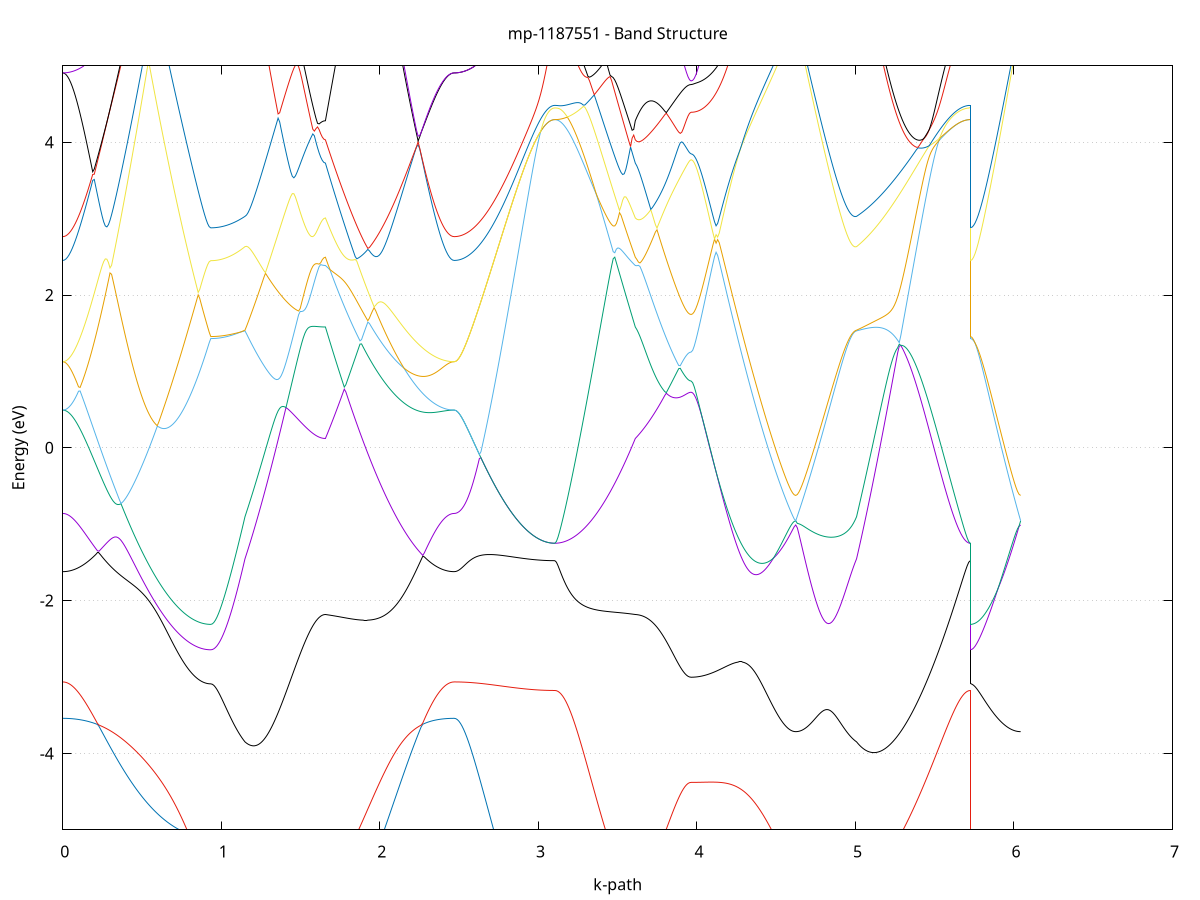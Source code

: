 set title 'mp-1187551 - Band Structure'
set xlabel 'k-path'
set ylabel 'Energy (eV)'
set grid y
set yrange [-5:5]
set terminal png size 800,600
set output 'mp-1187551_bands_gnuplot.png'
plot '-' using 1:2 with lines notitle, '-' using 1:2 with lines notitle, '-' using 1:2 with lines notitle, '-' using 1:2 with lines notitle, '-' using 1:2 with lines notitle, '-' using 1:2 with lines notitle, '-' using 1:2 with lines notitle, '-' using 1:2 with lines notitle, '-' using 1:2 with lines notitle, '-' using 1:2 with lines notitle, '-' using 1:2 with lines notitle, '-' using 1:2 with lines notitle, '-' using 1:2 with lines notitle, '-' using 1:2 with lines notitle, '-' using 1:2 with lines notitle, '-' using 1:2 with lines notitle, '-' using 1:2 with lines notitle, '-' using 1:2 with lines notitle, '-' using 1:2 with lines notitle, '-' using 1:2 with lines notitle, '-' using 1:2 with lines notitle, '-' using 1:2 with lines notitle, '-' using 1:2 with lines notitle, '-' using 1:2 with lines notitle, '-' using 1:2 with lines notitle, '-' using 1:2 with lines notitle, '-' using 1:2 with lines notitle, '-' using 1:2 with lines notitle, '-' using 1:2 with lines notitle, '-' using 1:2 with lines notitle, '-' using 1:2 with lines notitle, '-' using 1:2 with lines notitle, '-' using 1:2 with lines notitle, '-' using 1:2 with lines notitle, '-' using 1:2 with lines notitle, '-' using 1:2 with lines notitle, '-' using 1:2 with lines notitle, '-' using 1:2 with lines notitle, '-' using 1:2 with lines notitle, '-' using 1:2 with lines notitle, '-' using 1:2 with lines notitle, '-' using 1:2 with lines notitle, '-' using 1:2 with lines notitle, '-' using 1:2 with lines notitle, '-' using 1:2 with lines notitle, '-' using 1:2 with lines notitle, '-' using 1:2 with lines notitle, '-' using 1:2 with lines notitle
0.000000 -11.882788
0.009930 -11.882688
0.019860 -11.882388
0.029790 -11.881888
0.039720 -11.881188
0.049650 -11.880188
0.059581 -11.879088
0.069511 -11.877788
0.079441 -11.876388
0.089371 -11.874688
0.099301 -11.872888
0.109231 -11.870888
0.119161 -11.868788
0.129091 -11.866488
0.139021 -11.864088
0.148951 -11.861488
0.158881 -11.858788
0.168812 -11.855988
0.178742 -11.853188
0.188672 -11.850188
0.198602 -11.847188
0.208532 -11.844088
0.218462 -11.840888
0.228392 -11.837788
0.238322 -11.834588
0.248252 -11.831288
0.258182 -11.828088
0.268112 -11.824888
0.278043 -11.821588
0.287973 -11.818388
0.297903 -11.815288
0.307833 -11.812088
0.317763 -11.808988
0.327693 -11.805888
0.337623 -11.802888
0.347553 -11.799888
0.357483 -11.796988
0.367413 -11.794088
0.377343 -11.791288
0.387274 -11.788488
0.397204 -11.785788
0.407134 -11.783088
0.417064 -11.780488
0.426994 -11.777888
0.436924 -11.775388
0.446854 -11.772988
0.456784 -11.770488
0.466714 -11.768188
0.476644 -11.765888
0.486574 -11.763588
0.496505 -11.761388
0.506435 -11.759188
0.516365 -11.757088
0.526295 -11.754988
0.536225 -11.752988
0.546155 -11.750988
0.556085 -11.749088
0.566015 -11.747188
0.575945 -11.745388
0.585875 -11.743588
0.595805 -11.741888
0.605736 -11.740188
0.615666 -11.738588
0.625596 -11.737088
0.635526 -11.735588
0.645456 -11.734188
0.655386 -11.732888
0.665316 -11.731588
0.675246 -11.730488
0.685176 -11.729288
0.695106 -11.728288
0.705036 -11.727288
0.714967 -11.726488
0.724897 -11.725688
0.734827 -11.724988
0.744757 -11.724288
0.754687 -11.723788
0.764617 -11.723388
0.774547 -11.722988
0.784477 -11.722688
0.794407 -11.722388
0.804337 -11.722288
0.814267 -11.722188
0.824198 -11.722088
0.834128 -11.722088
0.844058 -11.722088
0.853988 -11.722088
0.863918 -11.722088
0.873848 -11.722188
0.883778 -11.722188
0.893708 -11.722288
0.903638 -11.722288
0.913568 -11.722388
0.923498 -11.722388
0.933429 -11.722388
0.933429 -11.722388
0.943234 -11.722288
0.953039 -11.722088
0.962845 -11.721688
0.972650 -11.721088
0.982455 -11.720388
0.992261 -11.719488
1.002066 -11.718488
1.011871 -11.717288
1.021677 -11.715988
1.031482 -11.714488
1.041287 -11.713888
1.051093 -11.714688
1.060898 -11.715588
1.070703 -11.716588
1.080509 -11.717588
1.090314 -11.718688
1.100119 -11.719888
1.109925 -11.721088
1.119730 -11.722388
1.129535 -11.723788
1.139341 -11.725188
1.149146 -11.726688
1.149146 -11.726688
1.159097 -11.727688
1.169048 -11.728588
1.178999 -11.729388
1.188950 -11.730088
1.198901 -11.730688
1.208852 -11.731088
1.218803 -11.731488
1.228754 -11.731888
1.238704 -11.732088
1.248655 -11.732288
1.258606 -11.732288
1.268557 -11.732388
1.278508 -11.732388
1.288459 -11.732288
1.298410 -11.732188
1.308361 -11.732088
1.318312 -11.731888
1.328263 -11.731688
1.338214 -11.731488
1.348165 -11.731288
1.358116 -11.731088
1.368067 -11.730888
1.378018 -11.730688
1.387969 -11.730488
1.397920 -11.730288
1.407871 -11.730088
1.417822 -11.729888
1.427773 -11.729688
1.437723 -11.729588
1.447674 -11.729388
1.457625 -11.729288
1.467576 -11.729088
1.477527 -11.728988
1.487478 -11.728788
1.497429 -11.728688
1.507380 -11.728588
1.517331 -11.728388
1.527282 -11.728288
1.537233 -11.728188
1.547184 -11.728088
1.557135 -11.727988
1.567086 -11.727888
1.577037 -11.727788
1.586988 -11.727688
1.596939 -11.727588
1.606890 -11.727588
1.616841 -11.727488
1.626792 -11.727488
1.636743 -11.727388
1.646693 -11.727388
1.656644 -11.727388
1.656644 -11.727388
1.666554 -11.724188
1.676463 -11.720888
1.686373 -11.717688
1.696282 -11.714388
1.706191 -11.711188
1.716101 -11.707888
1.726010 -11.704688
1.735919 -11.701388
1.745829 -11.698188
1.755738 -11.694888
1.765648 -11.691688
1.775557 -11.688388
1.785466 -11.685188
1.795376 -11.681988
1.805285 -11.678788
1.815194 -11.675588
1.825104 -11.672388
1.835013 -11.669188
1.844923 -11.665988
1.854832 -11.662888
1.864741 -11.659788
1.874651 -11.656688
1.884560 -11.653588
1.894469 -11.650488
1.904379 -11.647488
1.914288 -11.644388
1.924198 -11.641388
1.934107 -11.638488
1.944016 -11.635488
1.953926 -11.632588
1.963835 -11.640388
1.973744 -11.648788
1.983654 -11.657088
1.993563 -11.665388
2.003473 -11.673588
2.013382 -11.681688
2.023291 -11.689688
2.033201 -11.697588
2.043110 -11.705388
2.053019 -11.712988
2.062929 -11.720488
2.072838 -11.727888
2.082748 -11.735188
2.092657 -11.742288
2.102566 -11.749188
2.112476 -11.756088
2.122385 -11.762688
2.132294 -11.769288
2.142204 -11.775588
2.152113 -11.781788
2.162023 -11.787788
2.171932 -11.793688
2.181841 -11.799388
2.191751 -11.804888
2.201660 -11.810188
2.211569 -11.815388
2.221479 -11.820388
2.231388 -11.825188
2.241298 -11.829788
2.251207 -11.834288
2.261116 -11.838488
2.271026 -11.842588
2.280935 -11.846388
2.290845 -11.850088
2.300754 -11.853588
2.310663 -11.856888
2.320573 -11.859988
2.330482 -11.862888
2.340391 -11.865688
2.350301 -11.868188
2.360210 -11.870488
2.370120 -11.872588
2.380029 -11.874488
2.389938 -11.876288
2.399848 -11.877788
2.409757 -11.879088
2.419666 -11.880188
2.429576 -11.881188
2.439485 -11.881888
2.449395 -11.882388
2.459304 -11.882688
2.469213 -11.882788
2.469213 -11.882788
2.479129 -11.882788
2.489044 -11.882688
2.498960 -11.882588
2.508876 -11.882488
2.518791 -11.882388
2.528707 -11.882188
2.538622 -11.881988
2.548538 -11.881788
2.558454 -11.881488
2.568369 -11.881188
2.578285 -11.880888
2.588200 -11.880488
2.598116 -11.880088
2.608031 -11.879688
2.617947 -11.879288
2.627863 -11.878788
2.637778 -11.878288
2.647694 -11.877788
2.657609 -11.877288
2.667525 -11.876788
2.677440 -11.876188
2.687356 -11.875588
2.697272 -11.874988
2.707187 -11.874388
2.717103 -11.873688
2.727018 -11.873088
2.736934 -11.872388
2.746850 -11.871688
2.756765 -11.871088
2.766681 -11.870388
2.776596 -11.869688
2.786512 -11.868988
2.796427 -11.868288
2.806343 -11.867588
2.816259 -11.866888
2.826174 -11.866188
2.836090 -11.865588
2.846005 -11.864888
2.855921 -11.864188
2.865836 -11.863588
2.875752 -11.862888
2.885668 -11.862288
2.895583 -11.861588
2.905499 -11.860988
2.915414 -11.860388
2.925330 -11.859888
2.935246 -11.859288
2.945161 -11.858788
2.955077 -11.858288
2.964992 -11.857788
2.974908 -11.857388
2.984823 -11.856988
2.994739 -11.856588
3.004655 -11.856188
3.014570 -11.855888
3.024486 -11.855588
3.034401 -11.855288
3.044317 -11.855088
3.054233 -11.854888
3.064148 -11.854788
3.074064 -11.854588
3.083979 -11.854488
3.093895 -11.854488
3.103810 -11.854488
3.103810 -11.854488
3.113761 -11.854388
3.123712 -11.854188
3.133663 -11.853788
3.143614 -11.853188
3.153565 -11.852488
3.163516 -11.851588
3.173467 -11.850588
3.183418 -11.849388
3.193369 -11.848088
3.203320 -11.846688
3.213271 -11.844988
3.223222 -11.843288
3.233173 -11.841388
3.243124 -11.839388
3.253075 -11.837288
3.263026 -11.835088
3.272977 -11.832688
3.282928 -11.830188
3.292878 -11.827688
3.302829 -11.824988
3.312780 -11.822288
3.322731 -11.819488
3.332682 -11.816588
3.342633 -11.813588
3.352584 -11.810588
3.362535 -11.807588
3.372486 -11.804488
3.382437 -11.801388
3.392388 -11.798188
3.402339 -11.794988
3.412290 -11.791888
3.422241 -11.788688
3.432192 -11.785488
3.442143 -11.782288
3.452094 -11.779088
3.462045 -11.775888
3.471996 -11.772588
3.481947 -11.769388
3.491897 -11.766188
3.501848 -11.762988
3.511799 -11.759788
3.521750 -11.756488
3.531701 -11.753288
3.541652 -11.750088
3.551603 -11.746888
3.561554 -11.743588
3.571505 -11.740388
3.581456 -11.737188
3.591407 -11.733888
3.601358 -11.730688
3.611309 -11.727388
3.611309 -11.727388
3.621088 -11.725988
3.630868 -11.724488
3.640647 -11.722988
3.650427 -11.721488
3.660206 -11.719888
3.669985 -11.718288
3.679765 -11.716588
3.689544 -11.714888
3.699324 -11.713188
3.709103 -11.711488
3.718882 -11.709788
3.728662 -11.708088
3.738441 -11.706388
3.748221 -11.704688
3.758000 -11.703088
3.767779 -11.701388
3.777559 -11.699788
3.787338 -11.698288
3.797118 -11.696788
3.806897 -11.695288
3.816676 -11.693888
3.826456 -11.692488
3.836235 -11.691288
3.846015 -11.690088
3.855794 -11.688988
3.865574 -11.687888
3.875353 -11.686988
3.885132 -11.686088
3.894912 -11.685388
3.904691 -11.684688
3.914471 -11.684088
3.924250 -11.683688
3.934029 -11.683288
3.943809 -11.683088
3.953588 -11.682888
3.963368 -11.682788
3.963368 -11.682788
3.973219 -11.682888
3.983070 -11.682888
3.992921 -11.682888
4.002773 -11.682888
4.012624 -11.682888
4.022475 -11.682888
4.032326 -11.682888
4.042178 -11.682988
4.052029 -11.682988
4.061880 -11.682988
4.071731 -11.682988
4.081583 -11.682988
4.091434 -11.682988
4.101285 -11.682988
4.111136 -11.682988
4.120988 -11.682988
4.130839 -11.682888
4.140690 -11.682888
4.150541 -11.682788
4.160393 -11.682788
4.170244 -11.682688
4.180095 -11.682588
4.189946 -11.682488
4.199798 -11.682388
4.209649 -11.682188
4.219500 -11.681988
4.229351 -11.681888
4.239203 -11.681688
4.249054 -11.681388
4.258905 -11.681188
4.268756 -11.680888
4.278608 -11.680688
4.288459 -11.680388
4.298310 -11.680088
4.308161 -11.679788
4.318013 -11.679588
4.327864 -11.679288
4.337715 -11.678988
4.347566 -11.678788
4.357418 -11.678588
4.367269 -11.678488
4.377120 -11.678488
4.386971 -11.678588
4.396823 -11.678788
4.406674 -11.679288
4.416525 -11.679888
4.426376 -11.680588
4.436228 -11.681588
4.446079 -11.682688
4.455930 -11.683988
4.465781 -11.685188
4.475633 -11.686588
4.485484 -11.687888
4.495335 -11.689188
4.505186 -11.690488
4.515038 -11.691688
4.524889 -11.692788
4.534740 -11.693788
4.544591 -11.694788
4.554443 -11.695588
4.564294 -11.696288
4.574145 -11.696988
4.583996 -11.697488
4.593848 -11.697888
4.603699 -11.698188
4.613550 -11.698388
4.623401 -11.698388
4.623401 -11.698388
4.633239 -11.698788
4.643077 -11.699288
4.652915 -11.699788
4.662753 -11.700288
4.672591 -11.700788
4.682429 -11.701288
4.692267 -11.701788
4.702105 -11.702388
4.711943 -11.702988
4.721781 -11.703588
4.731619 -11.704288
4.741457 -11.704888
4.751295 -11.705588
4.761134 -11.706288
4.770972 -11.706988
4.780810 -11.707688
4.790648 -11.708388
4.800486 -11.709188
4.810324 -11.709988
4.820162 -11.710688
4.830000 -11.711488
4.839838 -11.712288
4.849676 -11.713088
4.859514 -11.713888
4.869352 -11.714688
4.879190 -11.715588
4.889028 -11.716388
4.898866 -11.717188
4.908704 -11.718088
4.918542 -11.718888
4.928380 -11.719788
4.938218 -11.720688
4.948056 -11.721488
4.957894 -11.722388
4.967732 -11.723188
4.977570 -11.724088
4.987408 -11.724988
4.997246 -11.725788
5.007084 -11.726688
5.007084 -11.726688
5.017052 -11.728188
5.027020 -11.729788
5.036989 -11.731488
5.046957 -11.733188
5.056925 -11.734888
5.066893 -11.736688
5.076861 -11.738588
5.086830 -11.740388
5.096798 -11.742288
5.106766 -11.744288
5.116734 -11.746188
5.126702 -11.748188
5.136671 -11.750188
5.146639 -11.752188
5.156607 -11.754288
5.166575 -11.756288
5.176544 -11.758288
5.186512 -11.760388
5.196480 -11.762388
5.206448 -11.764488
5.216416 -11.766588
5.226385 -11.768588
5.236353 -11.770688
5.246321 -11.772688
5.256289 -11.774688
5.266257 -11.776788
5.276226 -11.778788
5.286194 -11.780788
5.296162 -11.782788
5.306130 -11.784788
5.316098 -11.786788
5.326067 -11.788788
5.336035 -11.790788
5.346003 -11.792688
5.355971 -11.794688
5.365940 -11.796688
5.375908 -11.798588
5.385876 -11.800588
5.395844 -11.802588
5.405812 -11.804588
5.415781 -11.806588
5.425749 -11.808588
5.435717 -11.810488
5.445685 -11.812588
5.455653 -11.814588
5.465622 -11.816588
5.475590 -11.818588
5.485558 -11.820688
5.495526 -11.822688
5.505494 -11.824788
5.515463 -11.826788
5.525431 -11.828888
5.535399 -11.830888
5.545367 -11.832888
5.555336 -11.834888
5.565304 -11.836788
5.575272 -11.838688
5.585240 -11.840488
5.595208 -11.842188
5.605177 -11.843888
5.615145 -11.845388
5.625113 -11.846888
5.635081 -11.848288
5.645049 -11.849488
5.655018 -11.850688
5.664986 -11.851588
5.674954 -11.852488
5.684922 -11.853188
5.694890 -11.853788
5.704859 -11.854188
5.714827 -11.854388
5.724795 -11.854488
5.724795 -11.722388
5.734711 -11.722288
5.744626 -11.722088
5.754542 -11.721788
5.764457 -11.721288
5.774373 -11.720688
5.784289 -11.719988
5.794204 -11.719188
5.804120 -11.718188
5.814035 -11.717088
5.823951 -11.715788
5.833867 -11.714488
5.843782 -11.712988
5.853698 -11.711388
5.863613 -11.709688
5.873529 -11.707788
5.883444 -11.706088
5.893360 -11.705688
5.903276 -11.705288
5.913191 -11.704888
5.923107 -11.704388
5.933022 -11.703988
5.942938 -11.703488
5.952853 -11.702988
5.962769 -11.702488
5.972685 -11.701988
5.982600 -11.701488
5.992516 -11.700988
6.002431 -11.700488
6.012347 -11.699988
6.022263 -11.699388
6.032178 -11.698888
6.042094 -11.698388
e
0.000000 -11.721888
0.009930 -11.721788
0.019860 -11.721588
0.029790 -11.721288
0.039720 -11.720788
0.049650 -11.720188
0.059581 -11.719388
0.069511 -11.718488
0.079441 -11.717488
0.089371 -11.716288
0.099301 -11.714888
0.109231 -11.713488
0.119161 -11.711788
0.129091 -11.709988
0.139021 -11.708088
0.148951 -11.705888
0.158881 -11.703588
0.168812 -11.701188
0.178742 -11.698488
0.188672 -11.695688
0.198602 -11.692788
0.208532 -11.689588
0.218462 -11.686288
0.228392 -11.682788
0.238322 -11.679088
0.248252 -11.675288
0.258182 -11.671288
0.268112 -11.667088
0.278043 -11.662788
0.287973 -11.658488
0.297903 -11.655588
0.307833 -11.653588
0.317763 -11.651688
0.327693 -11.649788
0.337623 -11.647888
0.347553 -11.645988
0.357483 -11.644188
0.367413 -11.642388
0.377343 -11.640588
0.387274 -11.638888
0.397204 -11.637188
0.407134 -11.635588
0.417064 -11.633988
0.426994 -11.632388
0.436924 -11.630888
0.446854 -11.629388
0.456784 -11.630488
0.466714 -11.632588
0.476644 -11.634688
0.486574 -11.636888
0.496505 -11.639088
0.506435 -11.641388
0.516365 -11.643588
0.526295 -11.645888
0.536225 -11.648188
0.546155 -11.650388
0.556085 -11.652588
0.566015 -11.654788
0.575945 -11.656988
0.585875 -11.659088
0.595805 -11.661088
0.605736 -11.663188
0.615666 -11.665088
0.625596 -11.667088
0.635526 -11.668888
0.645456 -11.670688
0.655386 -11.672388
0.665316 -11.674088
0.675246 -11.675688
0.685176 -11.677088
0.695106 -11.678588
0.705036 -11.679888
0.714967 -11.681088
0.724897 -11.682188
0.734827 -11.683288
0.744757 -11.684188
0.754687 -11.684988
0.764617 -11.685788
0.774547 -11.686388
0.784477 -11.686988
0.794407 -11.687488
0.804337 -11.687888
0.814267 -11.688188
0.824198 -11.689488
0.834128 -11.692888
0.844058 -11.696088
0.853988 -11.698888
0.863918 -11.701388
0.873848 -11.703488
0.883778 -11.705288
0.893708 -11.706888
0.903638 -11.707988
0.913568 -11.708888
0.923498 -11.709388
0.933429 -11.709488
0.933429 -11.709488
0.943234 -11.709588
0.953039 -11.709688
0.962845 -11.709888
0.972650 -11.710088
0.982455 -11.710388
0.992261 -11.710788
1.002066 -11.711288
1.011871 -11.711788
1.021677 -11.712488
1.031482 -11.713088
1.041287 -11.712788
1.051093 -11.710988
1.060898 -11.709088
1.070703 -11.707088
1.080509 -11.704888
1.090314 -11.702488
1.100119 -11.700088
1.109925 -11.697488
1.119730 -11.694788
1.129535 -11.691988
1.139341 -11.689088
1.149146 -11.686088
1.149146 -11.686088
1.159097 -11.683888
1.169048 -11.681588
1.178999 -11.679288
1.188950 -11.676988
1.198901 -11.674588
1.208852 -11.672188
1.218803 -11.669788
1.228754 -11.667288
1.238704 -11.664888
1.248655 -11.662488
1.258606 -11.660088
1.268557 -11.657788
1.278508 -11.655488
1.288459 -11.653288
1.298410 -11.652188
1.308361 -11.652188
1.318312 -11.652188
1.328263 -11.651888
1.338214 -11.651488
1.348165 -11.650888
1.358116 -11.650188
1.368067 -11.649188
1.378018 -11.648188
1.387969 -11.646988
1.397920 -11.645588
1.407871 -11.644188
1.417822 -11.642588
1.427773 -11.640988
1.437723 -11.639388
1.447674 -11.638188
1.457625 -11.638588
1.467576 -11.639088
1.477527 -11.639588
1.487478 -11.640188
1.497429 -11.640788
1.507380 -11.641488
1.517331 -11.642188
1.527282 -11.642888
1.537233 -11.643488
1.547184 -11.644188
1.557135 -11.644788
1.567086 -11.645288
1.577037 -11.645888
1.586988 -11.646388
1.596939 -11.646788
1.606890 -11.647088
1.616841 -11.647388
1.626792 -11.647688
1.636743 -11.647888
1.646693 -11.647988
1.656644 -11.647988
1.656644 -11.647988
1.666554 -11.644188
1.676463 -11.640688
1.686373 -11.637388
1.696282 -11.634488
1.706191 -11.631888
1.716101 -11.629588
1.726010 -11.627688
1.735919 -11.625988
1.745829 -11.624688
1.755738 -11.623588
1.765648 -11.622788
1.775557 -11.622188
1.785466 -11.621788
1.795376 -11.621588
1.805285 -11.621488
1.815194 -11.621588
1.825104 -11.621688
1.835013 -11.621988
1.844923 -11.622388
1.854832 -11.622788
1.864741 -11.623288
1.874651 -11.623888
1.884560 -11.624588
1.894469 -11.625288
1.904379 -11.625988
1.914288 -11.626788
1.924198 -11.627588
1.934107 -11.628488
1.944016 -11.629488
1.953926 -11.631888
1.963835 -11.631488
1.973744 -11.632588
1.983654 -11.633788
1.993563 -11.634988
2.003473 -11.636288
2.013382 -11.637688
2.023291 -11.639088
2.033201 -11.640688
2.043110 -11.642288
2.053019 -11.644088
2.062929 -11.645888
2.072838 -11.647788
2.082748 -11.649888
2.092657 -11.651988
2.102566 -11.654188
2.112476 -11.656388
2.122385 -11.658788
2.132294 -11.661188
2.142204 -11.663688
2.152113 -11.666188
2.162023 -11.668788
2.171932 -11.671388
2.181841 -11.673988
2.191751 -11.676588
2.201660 -11.679188
2.211569 -11.681888
2.221479 -11.684388
2.231388 -11.686988
2.241298 -11.689488
2.251207 -11.691988
2.261116 -11.694388
2.271026 -11.696688
2.280935 -11.698988
2.290845 -11.701188
2.300754 -11.703288
2.310663 -11.705288
2.320573 -11.707188
2.330482 -11.709088
2.340391 -11.710788
2.350301 -11.712388
2.360210 -11.713788
2.370120 -11.715188
2.380029 -11.716488
2.389938 -11.717588
2.399848 -11.718588
2.409757 -11.719488
2.419666 -11.720188
2.429576 -11.720788
2.439485 -11.721288
2.449395 -11.721588
2.459304 -11.721788
2.469213 -11.721888
2.469213 -11.721888
2.479129 -11.721988
2.489044 -11.722488
2.498960 -11.723288
2.508876 -11.724188
2.518791 -11.725488
2.528707 -11.726788
2.538622 -11.728388
2.548538 -11.729988
2.558454 -11.731788
2.568369 -11.733588
2.578285 -11.735488
2.588200 -11.737488
2.598116 -11.739488
2.608031 -11.741588
2.617947 -11.743688
2.627863 -11.745888
2.637778 -11.748088
2.647694 -11.750288
2.657609 -11.752488
2.667525 -11.754688
2.677440 -11.756988
2.687356 -11.759288
2.697272 -11.761488
2.707187 -11.763788
2.717103 -11.766088
2.727018 -11.768288
2.736934 -11.770588
2.746850 -11.772788
2.756765 -11.774988
2.766681 -11.777188
2.776596 -11.779388
2.786512 -11.781588
2.796427 -11.783688
2.806343 -11.785688
2.816259 -11.787788
2.826174 -11.789788
2.836090 -11.791788
2.846005 -11.793688
2.855921 -11.795488
2.865836 -11.797288
2.875752 -11.799088
2.885668 -11.800788
2.895583 -11.802388
2.905499 -11.803988
2.915414 -11.805488
2.925330 -11.806988
2.935246 -11.808388
2.945161 -11.809688
2.955077 -11.810888
2.964992 -11.812088
2.974908 -11.813188
2.984823 -11.814188
2.994739 -11.815088
3.004655 -11.815988
3.014570 -11.816788
3.024486 -11.817488
3.034401 -11.818088
3.044317 -11.818688
3.054233 -11.819088
3.064148 -11.819488
3.074064 -11.819788
3.083979 -11.819988
3.093895 -11.820088
3.103810 -11.820188
3.103810 -11.820188
3.113761 -11.820088
3.123712 -11.819788
3.133663 -11.819388
3.143614 -11.818788
3.153565 -11.818088
3.163516 -11.817088
3.173467 -11.815988
3.183418 -11.814688
3.193369 -11.813288
3.203320 -11.811688
3.213271 -11.809888
3.223222 -11.807988
3.233173 -11.805888
3.243124 -11.803588
3.253075 -11.801188
3.263026 -11.798688
3.272977 -11.795888
3.282928 -11.793088
3.292878 -11.790088
3.302829 -11.786888
3.312780 -11.783588
3.322731 -11.780188
3.332682 -11.776588
3.342633 -11.772888
3.352584 -11.769088
3.362535 -11.765188
3.372486 -11.761088
3.382437 -11.756888
3.392388 -11.752588
3.402339 -11.748188
3.412290 -11.743688
3.422241 -11.739188
3.432192 -11.734488
3.442143 -11.729788
3.452094 -11.724888
3.462045 -11.719988
3.471996 -11.715088
3.481947 -11.710088
3.491897 -11.705088
3.501848 -11.700088
3.511799 -11.694988
3.521750 -11.689988
3.531701 -11.684988
3.541652 -11.679988
3.551603 -11.674988
3.561554 -11.670188
3.571505 -11.665388
3.581456 -11.660788
3.591407 -11.656388
3.601358 -11.652088
3.611309 -11.647988
3.611309 -11.647988
3.621088 -11.646988
3.630868 -11.646988
3.640647 -11.647388
3.650427 -11.647888
3.660206 -11.648488
3.669985 -11.649188
3.679765 -11.649988
3.689544 -11.650688
3.699324 -11.651388
3.709103 -11.652188
3.718882 -11.652888
3.728662 -11.653588
3.738441 -11.654288
3.748221 -11.654988
3.758000 -11.655688
3.767779 -11.656388
3.777559 -11.656988
3.787338 -11.657588
3.797118 -11.658188
3.806897 -11.658788
3.816676 -11.659288
3.826456 -11.659788
3.836235 -11.660288
3.846015 -11.660688
3.855794 -11.661088
3.865574 -11.661488
3.875353 -11.661788
3.885132 -11.662188
3.894912 -11.662388
3.904691 -11.662688
3.914471 -11.662888
3.924250 -11.662988
3.934029 -11.663188
3.943809 -11.663188
3.953588 -11.663288
3.963368 -11.663288
3.963368 -11.663288
3.973219 -11.663288
3.983070 -11.663188
3.992921 -11.663188
4.002773 -11.662988
4.012624 -11.662888
4.022475 -11.662688
4.032326 -11.662388
4.042178 -11.662188
4.052029 -11.661888
4.061880 -11.661488
4.071731 -11.661188
4.081583 -11.660788
4.091434 -11.660388
4.101285 -11.659988
4.111136 -11.659488
4.120988 -11.659088
4.130839 -11.658588
4.140690 -11.658088
4.150541 -11.657688
4.160393 -11.657188
4.170244 -11.656688
4.180095 -11.656288
4.189946 -11.655788
4.199798 -11.655388
4.209649 -11.654988
4.219500 -11.654588
4.229351 -11.654288
4.239203 -11.653988
4.249054 -11.653688
4.258905 -11.653488
4.268756 -11.653288
4.278608 -11.653188
4.288459 -11.653188
4.298310 -11.653188
4.308161 -11.653388
4.318013 -11.653588
4.327864 -11.653888
4.337715 -11.654288
4.347566 -11.654988
4.357418 -11.655788
4.367269 -11.656888
4.377120 -11.658388
4.386971 -11.660388
4.396823 -11.662688
4.406674 -11.665088
4.416525 -11.667688
4.426376 -11.670288
4.436228 -11.672888
4.446079 -11.675388
4.455930 -11.677688
4.465781 -11.679988
4.475633 -11.682188
4.485484 -11.684188
4.495335 -11.686088
4.505186 -11.687888
4.515038 -11.689588
4.524889 -11.691088
4.534740 -11.692488
4.544591 -11.693688
4.554443 -11.694788
4.564294 -11.695788
4.574145 -11.696588
4.583996 -11.697188
4.593848 -11.697788
4.603699 -11.698088
4.613550 -11.698288
4.623401 -11.698388
4.623401 -11.698388
4.633239 -11.697988
4.643077 -11.697388
4.652915 -11.696688
4.662753 -11.695988
4.672591 -11.695088
4.682429 -11.694188
4.692267 -11.693088
4.702105 -11.691988
4.711943 -11.690788
4.721781 -11.689488
4.731619 -11.688088
4.741457 -11.687988
4.751295 -11.689488
4.761134 -11.690888
4.770972 -11.692188
4.780810 -11.693388
4.790648 -11.694488
4.800486 -11.695388
4.810324 -11.696188
4.820162 -11.696888
4.830000 -11.697488
4.839838 -11.697888
4.849676 -11.698188
4.859514 -11.698388
4.869352 -11.698488
4.879190 -11.698388
4.889028 -11.698188
4.898866 -11.697888
4.908704 -11.697388
4.918542 -11.696788
4.928380 -11.696088
4.938218 -11.695288
4.948056 -11.694288
4.957894 -11.693288
4.967732 -11.692088
4.977570 -11.690688
4.987408 -11.689288
4.997246 -11.687688
5.007084 -11.686088
5.007084 -11.686088
5.017052 -11.682988
5.027020 -11.679788
5.036989 -11.676488
5.046957 -11.673188
5.056925 -11.669888
5.066893 -11.666588
5.076861 -11.663288
5.086830 -11.660088
5.096798 -11.658188
5.106766 -11.660688
5.116734 -11.663188
5.126702 -11.665588
5.136671 -11.667988
5.146639 -11.670388
5.156607 -11.672788
5.166575 -11.675188
5.176544 -11.677588
5.186512 -11.679888
5.196480 -11.682288
5.206448 -11.684588
5.216416 -11.686988
5.226385 -11.689388
5.236353 -11.691688
5.246321 -11.694088
5.256289 -11.696488
5.266257 -11.698888
5.276226 -11.701288
5.286194 -11.703788
5.296162 -11.706288
5.306130 -11.708788
5.316098 -11.711288
5.326067 -11.713788
5.336035 -11.716388
5.346003 -11.718988
5.355971 -11.721488
5.365940 -11.724188
5.375908 -11.726788
5.385876 -11.729488
5.395844 -11.734288
5.405812 -11.738988
5.415781 -11.743488
5.425749 -11.747988
5.435717 -11.752388
5.445685 -11.756688
5.455653 -11.760888
5.465622 -11.764988
5.475590 -11.768888
5.485558 -11.772788
5.495526 -11.776488
5.505494 -11.780088
5.515463 -11.783488
5.525431 -11.786788
5.535399 -11.789988
5.545367 -11.792988
5.555336 -11.795888
5.565304 -11.798588
5.575272 -11.801188
5.585240 -11.803588
5.595208 -11.805788
5.605177 -11.807888
5.615145 -11.809888
5.625113 -11.811688
5.635081 -11.813288
5.645049 -11.814688
5.655018 -11.815988
5.664986 -11.817088
5.674954 -11.817988
5.684922 -11.818788
5.694890 -11.819388
5.704859 -11.819788
5.714827 -11.820088
5.724795 -11.820188
5.724795 -11.709488
5.734711 -11.709488
5.744626 -11.709488
5.754542 -11.709388
5.764457 -11.709288
5.774373 -11.709188
5.784289 -11.708988
5.794204 -11.708788
5.804120 -11.708588
5.814035 -11.708388
5.823951 -11.708088
5.833867 -11.707888
5.843782 -11.707588
5.853698 -11.707188
5.863613 -11.706888
5.873529 -11.706488
5.883444 -11.705888
5.893360 -11.703788
5.903276 -11.701588
5.913191 -11.699288
5.923107 -11.696888
5.933022 -11.694388
5.942938 -11.693788
5.952853 -11.694188
5.962769 -11.694588
5.972685 -11.695088
5.982600 -11.695488
5.992516 -11.695988
6.002431 -11.696388
6.012347 -11.696888
6.022263 -11.697388
6.032178 -11.697888
6.042094 -11.698388
e
0.000000 -11.694088
0.009930 -11.693988
0.019860 -11.693788
0.029790 -11.693588
0.039720 -11.693188
0.049650 -11.692688
0.059581 -11.692088
0.069511 -11.691488
0.079441 -11.690688
0.089371 -11.689788
0.099301 -11.688788
0.109231 -11.687688
0.119161 -11.686588
0.129091 -11.685288
0.139021 -11.683988
0.148951 -11.682588
0.158881 -11.681088
0.168812 -11.679588
0.178742 -11.677888
0.188672 -11.676288
0.198602 -11.674488
0.208532 -11.672688
0.218462 -11.670888
0.228392 -11.669088
0.238322 -11.667188
0.248252 -11.665288
0.258182 -11.663388
0.268112 -11.661388
0.278043 -11.659388
0.287973 -11.657488
0.297903 -11.653988
0.307833 -11.649488
0.317763 -11.644988
0.327693 -11.640588
0.337623 -11.636388
0.347553 -11.632488
0.357483 -11.628988
0.367413 -11.626188
0.377343 -11.624288
0.387274 -11.623088
0.397204 -11.622788
0.407134 -11.623088
0.417064 -11.623988
0.426994 -11.625188
0.436924 -11.626788
0.446854 -11.628588
0.456784 -11.627888
0.466714 -11.626488
0.476644 -11.625088
0.486574 -11.623688
0.496505 -11.622388
0.506435 -11.621088
0.516365 -11.619888
0.526295 -11.618688
0.536225 -11.617388
0.546155 -11.616288
0.556085 -11.615088
0.566015 -11.613888
0.575945 -11.612788
0.585875 -11.611688
0.595805 -11.610588
0.605736 -11.609488
0.615666 -11.608388
0.625596 -11.607288
0.635526 -11.606188
0.645456 -11.605088
0.655386 -11.603988
0.665316 -11.602888
0.675246 -11.608388
0.685176 -11.614888
0.695106 -11.621388
0.705036 -11.627788
0.714967 -11.634088
0.724897 -11.640188
0.734827 -11.646188
0.744757 -11.651988
0.754687 -11.657588
0.764617 -11.662888
0.774547 -11.667988
0.784477 -11.672888
0.794407 -11.677488
0.804337 -11.681788
0.814267 -11.685788
0.824198 -11.688488
0.834128 -11.688688
0.844058 -11.688788
0.853988 -11.688988
0.863918 -11.688988
0.873848 -11.689088
0.883778 -11.689188
0.893708 -11.689188
0.903638 -11.689188
0.913568 -11.689188
0.923498 -11.689188
0.933429 -11.689188
0.933429 -11.689188
0.943234 -11.689088
0.953039 -11.688588
0.962845 -11.687788
0.972650 -11.686788
0.982455 -11.685388
0.992261 -11.683688
1.002066 -11.681788
1.011871 -11.679488
1.021677 -11.676988
1.031482 -11.674088
1.041287 -11.671088
1.051093 -11.667688
1.060898 -11.664088
1.070703 -11.660288
1.080509 -11.656188
1.090314 -11.651988
1.100119 -11.647488
1.109925 -11.642788
1.119730 -11.637988
1.129535 -11.632988
1.139341 -11.630788
1.149146 -11.633688
1.149146 -11.633688
1.159097 -11.635788
1.169048 -11.637688
1.178999 -11.639588
1.188950 -11.641288
1.198901 -11.642988
1.208852 -11.644488
1.218803 -11.645888
1.228754 -11.647188
1.238704 -11.648288
1.248655 -11.649288
1.258606 -11.650188
1.268557 -11.650888
1.278508 -11.651488
1.288459 -11.651888
1.298410 -11.651188
1.308361 -11.649088
1.318312 -11.647288
1.328263 -11.645488
1.338214 -11.643888
1.348165 -11.642488
1.358116 -11.641288
1.368067 -11.640188
1.378018 -11.639288
1.387969 -11.638688
1.397920 -11.638188
1.407871 -11.637888
1.417822 -11.637688
1.427773 -11.637788
1.437723 -11.637888
1.447674 -11.637788
1.457625 -11.636288
1.467576 -11.634988
1.477527 -11.633988
1.487478 -11.633288
1.497429 -11.632988
1.507380 -11.633088
1.517331 -11.633388
1.527282 -11.633888
1.537233 -11.634488
1.547184 -11.635088
1.557135 -11.635788
1.567086 -11.636388
1.577037 -11.636988
1.586988 -11.637588
1.596939 -11.638088
1.606890 -11.638488
1.616841 -11.638888
1.626792 -11.639088
1.636743 -11.639388
1.646693 -11.639488
1.656644 -11.639488
1.656644 -11.639488
1.666554 -11.634888
1.676463 -11.630188
1.686373 -11.625688
1.696282 -11.621088
1.706191 -11.616688
1.716101 -11.612288
1.726010 -11.608088
1.735919 -11.603988
1.745829 -11.600088
1.755738 -11.596388
1.765648 -11.592888
1.775557 -11.589588
1.785466 -11.586588
1.795376 -11.583988
1.805285 -11.581588
1.815194 -11.579588
1.825104 -11.577988
1.835013 -11.576788
1.844923 -11.575888
1.854832 -11.575388
1.864741 -11.575288
1.874651 -11.575588
1.884560 -11.576188
1.894469 -11.580688
1.904379 -11.589088
1.914288 -11.597688
1.924198 -11.606188
1.934107 -11.614788
1.944016 -11.623288
1.953926 -11.630388
1.963835 -11.629788
1.973744 -11.626888
1.983654 -11.624088
1.993563 -11.621288
2.003473 -11.618588
2.013382 -11.615888
2.023291 -11.613288
2.033201 -11.610588
2.043110 -11.612588
2.053019 -11.615588
2.062929 -11.618588
2.072838 -11.621488
2.082748 -11.624488
2.092657 -11.627488
2.102566 -11.630388
2.112476 -11.633288
2.122385 -11.636188
2.132294 -11.639088
2.142204 -11.641888
2.152113 -11.644688
2.162023 -11.647388
2.171932 -11.650088
2.181841 -11.652688
2.191751 -11.655288
2.201660 -11.657788
2.211569 -11.660288
2.221479 -11.662588
2.231388 -11.664888
2.241298 -11.667188
2.251207 -11.669388
2.261116 -11.671388
2.271026 -11.673488
2.280935 -11.675388
2.290845 -11.677188
2.300754 -11.678988
2.310663 -11.680688
2.320573 -11.682288
2.330482 -11.683788
2.340391 -11.685188
2.350301 -11.686488
2.360210 -11.687688
2.370120 -11.688688
2.380029 -11.689688
2.389938 -11.690588
2.399848 -11.691388
2.409757 -11.692088
2.419666 -11.692688
2.429576 -11.693188
2.439485 -11.693588
2.449395 -11.693788
2.459304 -11.693988
2.469213 -11.694088
2.469213 -11.694088
2.479129 -11.693888
2.489044 -11.693488
2.498960 -11.692788
2.508876 -11.691988
2.518791 -11.690888
2.528707 -11.689688
2.538622 -11.688388
2.548538 -11.686988
2.558454 -11.685488
2.568369 -11.683888
2.578285 -11.682288
2.588200 -11.680588
2.598116 -11.678888
2.608031 -11.677188
2.617947 -11.675388
2.627863 -11.673588
2.637778 -11.671788
2.647694 -11.669988
2.657609 -11.668088
2.667525 -11.666188
2.677440 -11.664488
2.687356 -11.669688
2.697272 -11.674688
2.707187 -11.679588
2.717103 -11.684388
2.727018 -11.689188
2.736934 -11.693788
2.746850 -11.698388
2.756765 -11.702788
2.766681 -11.707188
2.776596 -11.711388
2.786512 -11.715488
2.796427 -11.719588
2.806343 -11.723488
2.816259 -11.727288
2.826174 -11.730988
2.836090 -11.734588
2.846005 -11.737988
2.855921 -11.741388
2.865836 -11.744588
2.875752 -11.747688
2.885668 -11.750688
2.895583 -11.753488
2.905499 -11.756188
2.915414 -11.758788
2.925330 -11.761288
2.935246 -11.763688
2.945161 -11.765888
2.955077 -11.767988
2.964992 -11.769888
2.974908 -11.771688
2.984823 -11.773388
2.994739 -11.774988
3.004655 -11.776388
3.014570 -11.777688
3.024486 -11.778888
3.034401 -11.779888
3.044317 -11.780788
3.054233 -11.781488
3.064148 -11.782088
3.074064 -11.782588
3.083979 -11.782988
3.093895 -11.783188
3.103810 -11.783288
3.103810 -11.783288
3.113761 -11.783188
3.123712 -11.782988
3.133663 -11.782688
3.143614 -11.782288
3.153565 -11.781788
3.163516 -11.781188
3.173467 -11.780488
3.183418 -11.779588
3.193369 -11.778588
3.203320 -11.777488
3.213271 -11.776288
3.223222 -11.774888
3.233173 -11.773388
3.243124 -11.771788
3.253075 -11.770088
3.263026 -11.768188
3.272977 -11.766088
3.282928 -11.763888
3.292878 -11.761588
3.302829 -11.759088
3.312780 -11.756388
3.322731 -11.753788
3.332682 -11.751088
3.342633 -11.748288
3.352584 -11.745388
3.362535 -11.742388
3.372486 -11.739288
3.382437 -11.736088
3.392388 -11.732688
3.402339 -11.729288
3.412290 -11.725788
3.422241 -11.722088
3.432192 -11.718388
3.442143 -11.714588
3.452094 -11.710688
3.462045 -11.706688
3.471996 -11.702588
3.481947 -11.698488
3.491897 -11.694288
3.501848 -11.689988
3.511799 -11.685588
3.521750 -11.681188
3.531701 -11.676688
3.541652 -11.672088
3.551603 -11.667588
3.561554 -11.662888
3.571505 -11.658288
3.581456 -11.653588
3.591407 -11.648888
3.601358 -11.644188
3.611309 -11.639488
3.611309 -11.639488
3.621088 -11.636788
3.630868 -11.632988
3.640647 -11.628688
3.650427 -11.624188
3.660206 -11.619388
3.669985 -11.614588
3.679765 -11.609588
3.689544 -11.604488
3.699324 -11.599288
3.709103 -11.593988
3.718882 -11.588588
3.728662 -11.583188
3.738441 -11.577588
3.748221 -11.571988
3.758000 -11.566388
3.767779 -11.560688
3.777559 -11.554888
3.787338 -11.549188
3.797118 -11.543488
3.806897 -11.537788
3.816676 -11.532588
3.826456 -11.530588
3.836235 -11.528688
3.846015 -11.526688
3.855794 -11.524788
3.865574 -11.522888
3.875353 -11.521088
3.885132 -11.519188
3.894912 -11.517488
3.904691 -11.515788
3.914471 -11.514288
3.924250 -11.512988
3.934029 -11.511888
3.943809 -11.510988
3.953588 -11.510488
3.963368 -11.510388
3.963368 -11.510388
3.973219 -11.510588
3.983070 -11.511488
3.992921 -11.512888
4.002773 -11.514688
4.012624 -11.516988
4.022475 -11.519588
4.032326 -11.522488
4.042178 -11.525688
4.052029 -11.529088
4.061880 -11.532588
4.071731 -11.536288
4.081583 -11.540088
4.091434 -11.543988
4.101285 -11.547888
4.111136 -11.551888
4.120988 -11.555988
4.130839 -11.560088
4.140690 -11.564188
4.150541 -11.568388
4.160393 -11.572488
4.170244 -11.576588
4.180095 -11.580788
4.189946 -11.584888
4.199798 -11.588988
4.209649 -11.592988
4.219500 -11.596988
4.229351 -11.600988
4.239203 -11.604888
4.249054 -11.608788
4.258905 -11.612588
4.268756 -11.616388
4.278608 -11.619988
4.288459 -11.623588
4.298310 -11.627188
4.308161 -11.630588
4.318013 -11.633888
4.327864 -11.637088
4.337715 -11.640188
4.347566 -11.643088
4.357418 -11.645888
4.367269 -11.648488
4.377120 -11.650888
4.386971 -11.652988
4.396823 -11.654988
4.406674 -11.656588
4.416525 -11.657888
4.426376 -11.658888
4.436228 -11.659588
4.446079 -11.660088
4.455930 -11.660288
4.465781 -11.660388
4.475633 -11.660288
4.485484 -11.660088
4.495335 -11.660188
4.505186 -11.660788
4.515038 -11.661288
4.524889 -11.661888
4.534740 -11.662388
4.544591 -11.662788
4.554443 -11.663188
4.564294 -11.663588
4.574145 -11.663888
4.583996 -11.664088
4.593848 -11.664288
4.603699 -11.664488
4.613550 -11.664588
4.623401 -11.664588
4.623401 -11.664588
4.633239 -11.665388
4.643077 -11.667288
4.652915 -11.669588
4.662753 -11.671888
4.672591 -11.674188
4.682429 -11.676488
4.692267 -11.678588
4.702105 -11.680688
4.711943 -11.682688
4.721781 -11.684488
4.731619 -11.686288
4.741457 -11.686688
4.751295 -11.685088
4.761134 -11.683488
4.770972 -11.681788
4.780810 -11.679988
4.790648 -11.678088
4.800486 -11.676188
4.810324 -11.674188
4.820162 -11.672088
4.830000 -11.669988
4.839838 -11.667788
4.849676 -11.665488
4.859514 -11.663188
4.869352 -11.660788
4.879190 -11.658388
4.889028 -11.655888
4.898866 -11.653288
4.908704 -11.650688
4.918542 -11.648088
4.928380 -11.645388
4.938218 -11.642688
4.948056 -11.639988
4.957894 -11.637188
4.967732 -11.634288
4.977570 -11.631488
4.987408 -11.630688
4.997246 -11.632188
5.007084 -11.633688
5.007084 -11.633688
5.017052 -11.636688
5.027020 -11.639488
5.036989 -11.642288
5.046957 -11.645088
5.056925 -11.647788
5.066893 -11.650388
5.076861 -11.652988
5.086830 -11.655588
5.096798 -11.656988
5.106766 -11.654088
5.116734 -11.651288
5.126702 -11.648888
5.136671 -11.646888
5.146639 -11.645188
5.156607 -11.644188
5.166575 -11.643688
5.176544 -11.643888
5.186512 -11.644688
5.196480 -11.646188
5.206448 -11.648388
5.216416 -11.651088
5.226385 -11.654388
5.236353 -11.657988
5.246321 -11.661988
5.256289 -11.666188
5.266257 -11.670688
5.276226 -11.675388
5.286194 -11.680188
5.296162 -11.684988
5.306130 -11.689988
5.316098 -11.694988
5.326067 -11.699988
5.336035 -11.704988
5.346003 -11.709888
5.355971 -11.714888
5.365940 -11.719788
5.375908 -11.724688
5.385876 -11.729388
5.395844 -11.732088
5.405812 -11.734688
5.415781 -11.737288
5.425749 -11.739888
5.435717 -11.742488
5.445685 -11.745088
5.455653 -11.747588
5.465622 -11.750088
5.475590 -11.752488
5.485558 -11.754888
5.495526 -11.757188
5.505494 -11.759388
5.515463 -11.761588
5.525431 -11.763588
5.535399 -11.765588
5.545367 -11.767388
5.555336 -11.769188
5.565304 -11.770788
5.575272 -11.772388
5.585240 -11.773788
5.595208 -11.775088
5.605177 -11.776388
5.615145 -11.777488
5.625113 -11.778488
5.635081 -11.779388
5.645049 -11.780188
5.655018 -11.780888
5.664986 -11.781488
5.674954 -11.782088
5.684922 -11.782488
5.694890 -11.782788
5.704859 -11.783088
5.714827 -11.783188
5.724795 -11.783288
5.724795 -11.689188
5.734711 -11.689188
5.744626 -11.689288
5.754542 -11.689288
5.764457 -11.689388
5.774373 -11.689488
5.784289 -11.689588
5.794204 -11.689688
5.804120 -11.689788
5.814035 -11.689988
5.823951 -11.690188
5.833867 -11.690388
5.843782 -11.690588
5.853698 -11.690788
5.863613 -11.691088
5.873529 -11.691388
5.883444 -11.691688
5.893360 -11.691988
5.903276 -11.692288
5.913191 -11.692588
5.923107 -11.692988
5.933022 -11.693388
5.942938 -11.691788
5.952853 -11.689088
5.962769 -11.686288
5.972685 -11.683388
5.982600 -11.680488
5.992516 -11.677488
6.002431 -11.674488
6.012347 -11.671388
6.022263 -11.668388
6.032178 -11.665788
6.042094 -11.664588
e
0.000000 -11.549788
0.009930 -11.549788
0.019860 -11.549788
0.029790 -11.549688
0.039720 -11.549688
0.049650 -11.549588
0.059581 -11.549588
0.069511 -11.549488
0.079441 -11.549388
0.089371 -11.549288
0.099301 -11.549188
0.109231 -11.549088
0.119161 -11.548988
0.129091 -11.548888
0.139021 -11.548788
0.148951 -11.548588
0.158881 -11.548788
0.168812 -11.550388
0.178742 -11.552088
0.188672 -11.553888
0.198602 -11.555688
0.208532 -11.557588
0.218462 -11.559488
0.228392 -11.561388
0.238322 -11.563388
0.248252 -11.565388
0.258182 -11.567388
0.268112 -11.569388
0.278043 -11.571388
0.287973 -11.573288
0.297903 -11.575188
0.307833 -11.576888
0.317763 -11.578488
0.327693 -11.579888
0.337623 -11.580888
0.347553 -11.581488
0.357483 -11.581488
0.367413 -11.580688
0.377343 -11.578988
0.387274 -11.576388
0.397204 -11.572888
0.407134 -11.568588
0.417064 -11.563688
0.426994 -11.558388
0.436924 -11.552688
0.446854 -11.546788
0.456784 -11.546088
0.466714 -11.546388
0.476644 -11.546688
0.486574 -11.547188
0.496505 -11.547688
0.506435 -11.548288
0.516365 -11.549088
0.526295 -11.549988
0.536225 -11.551188
0.546155 -11.552488
0.556085 -11.554088
0.566015 -11.556088
0.575945 -11.558488
0.585875 -11.561288
0.595805 -11.564688
0.605736 -11.568588
0.615666 -11.573088
0.625596 -11.578088
0.635526 -11.583588
0.645456 -11.589488
0.655386 -11.595688
0.665316 -11.601988
0.675246 -11.601888
0.685176 -11.600788
0.695106 -11.599588
0.705036 -11.598488
0.714967 -11.597388
0.724897 -11.596188
0.734827 -11.594988
0.744757 -11.593788
0.754687 -11.592588
0.764617 -11.591388
0.774547 -11.590088
0.784477 -11.588788
0.794407 -11.587488
0.804337 -11.586188
0.814267 -11.584788
0.824198 -11.583388
0.834128 -11.581988
0.844058 -11.580588
0.853988 -11.579088
0.863918 -11.577588
0.873848 -11.576188
0.883778 -11.574688
0.893708 -11.573288
0.903638 -11.571988
0.913568 -11.570888
0.923498 -11.570088
0.933429 -11.569788
0.933429 -11.569788
0.943234 -11.570288
0.953039 -11.571688
0.962845 -11.573688
0.972650 -11.576188
0.982455 -11.579088
0.992261 -11.582188
1.002066 -11.585488
1.011871 -11.588788
1.021677 -11.592188
1.031482 -11.595488
1.041287 -11.598888
1.051093 -11.602288
1.060898 -11.605588
1.070703 -11.608988
1.080509 -11.612188
1.090314 -11.615488
1.100119 -11.618588
1.109925 -11.621788
1.119730 -11.624788
1.129535 -11.627888
1.139341 -11.627988
1.149146 -11.622788
1.149146 -11.622788
1.159097 -11.619088
1.169048 -11.615288
1.178999 -11.611488
1.188950 -11.607788
1.198901 -11.604088
1.208852 -11.600388
1.218803 -11.596688
1.228754 -11.593088
1.238704 -11.589488
1.248655 -11.586088
1.258606 -11.584688
1.268557 -11.586288
1.278508 -11.587888
1.288459 -11.589588
1.298410 -11.591288
1.308361 -11.592988
1.318312 -11.594688
1.328263 -11.596388
1.338214 -11.598088
1.348165 -11.599788
1.358116 -11.601488
1.368067 -11.603088
1.378018 -11.604688
1.387969 -11.606288
1.397920 -11.607888
1.407871 -11.609288
1.417822 -11.610688
1.427773 -11.611988
1.437723 -11.613188
1.447674 -11.614088
1.457625 -11.614788
1.467576 -11.615188
1.477527 -11.615088
1.487478 -11.614488
1.497429 -11.613488
1.507380 -11.612088
1.517331 -11.610288
1.527282 -11.608188
1.537233 -11.606088
1.547184 -11.603788
1.557135 -11.601588
1.567086 -11.599288
1.577037 -11.597188
1.586988 -11.595188
1.596939 -11.593288
1.606890 -11.591688
1.616841 -11.590288
1.626792 -11.589188
1.636743 -11.588288
1.646693 -11.587788
1.656644 -11.587688
1.656644 -11.587688
1.666554 -11.579488
1.676463 -11.571088
1.686373 -11.562688
1.696282 -11.554088
1.706191 -11.546288
1.716101 -11.543288
1.726010 -11.539988
1.735919 -11.536388
1.745829 -11.532588
1.755738 -11.528588
1.765648 -11.524288
1.775557 -11.519988
1.785466 -11.515488
1.795376 -11.510988
1.805285 -11.513888
1.815194 -11.519888
1.825104 -11.526388
1.835013 -11.533288
1.844923 -11.540488
1.854832 -11.548088
1.864741 -11.555988
1.874651 -11.563988
1.884560 -11.572288
1.894469 -11.577088
1.904379 -11.578288
1.914288 -11.579788
1.924198 -11.581488
1.934107 -11.583388
1.944016 -11.585488
1.953926 -11.587788
1.963835 -11.590188
1.973744 -11.592788
1.983654 -11.595388
1.993563 -11.598188
2.003473 -11.600988
2.013382 -11.603788
2.023291 -11.606688
2.033201 -11.609588
2.043110 -11.608088
2.053019 -11.605588
2.062929 -11.603088
2.072838 -11.600588
2.082748 -11.598188
2.092657 -11.595888
2.102566 -11.593588
2.112476 -11.591388
2.122385 -11.589188
2.132294 -11.586988
2.142204 -11.584888
2.152113 -11.582888
2.162023 -11.580888
2.171932 -11.578988
2.181841 -11.577088
2.191751 -11.575288
2.201660 -11.573588
2.211569 -11.571888
2.221479 -11.570188
2.231388 -11.568688
2.241298 -11.567088
2.251207 -11.565688
2.261116 -11.564288
2.271026 -11.562888
2.280935 -11.561688
2.290845 -11.560488
2.300754 -11.559288
2.310663 -11.558188
2.320573 -11.557188
2.330482 -11.556288
2.340391 -11.555388
2.350301 -11.554588
2.360210 -11.553788
2.370120 -11.553088
2.380029 -11.552488
2.389938 -11.551888
2.399848 -11.551388
2.409757 -11.550988
2.419666 -11.550588
2.429576 -11.550288
2.439485 -11.550088
2.449395 -11.549888
2.459304 -11.549788
2.469213 -11.549788
2.469213 -11.549788
2.479129 -11.552088
2.489044 -11.556788
2.498960 -11.562388
2.508876 -11.568188
2.518791 -11.574088
2.528707 -11.579988
2.538622 -11.585988
2.548538 -11.591888
2.558454 -11.597788
2.568369 -11.603688
2.578285 -11.609488
2.588200 -11.615288
2.598116 -11.620988
2.608031 -11.626688
2.617947 -11.632288
2.627863 -11.637888
2.637778 -11.643288
2.647694 -11.648788
2.657609 -11.654088
2.667525 -11.659388
2.677440 -11.664488
2.687356 -11.669688
2.697272 -11.674688
2.707187 -11.679588
2.717103 -11.684388
2.727018 -11.689188
2.736934 -11.693788
2.746850 -11.698388
2.756765 -11.702788
2.766681 -11.707188
2.776596 -11.711388
2.786512 -11.715488
2.796427 -11.719588
2.806343 -11.723488
2.816259 -11.727288
2.826174 -11.730988
2.836090 -11.734588
2.846005 -11.737988
2.855921 -11.741388
2.865836 -11.744588
2.875752 -11.747688
2.885668 -11.750688
2.895583 -11.753488
2.905499 -11.756188
2.915414 -11.758788
2.925330 -11.761288
2.935246 -11.763688
2.945161 -11.765888
2.955077 -11.767988
2.964992 -11.769888
2.974908 -11.771688
2.984823 -11.773388
2.994739 -11.774988
3.004655 -11.776388
3.014570 -11.777688
3.024486 -11.778888
3.034401 -11.779888
3.044317 -11.780788
3.054233 -11.781488
3.064148 -11.782088
3.074064 -11.782588
3.083979 -11.782988
3.093895 -11.783188
3.103810 -11.783288
3.103810 -11.783288
3.113761 -11.783188
3.123712 -11.782988
3.133663 -11.782688
3.143614 -11.782188
3.153565 -11.781688
3.163516 -11.780988
3.173467 -11.780188
3.183418 -11.779288
3.193369 -11.778288
3.203320 -11.777088
3.213271 -11.775788
3.223222 -11.774388
3.233173 -11.772888
3.243124 -11.771188
3.253075 -11.769488
3.263026 -11.767588
3.272977 -11.765588
3.282928 -11.763488
3.292878 -11.761188
3.302829 -11.758888
3.312780 -11.756388
3.322731 -11.753588
3.332682 -11.750588
3.342633 -11.747388
3.352584 -11.743988
3.362535 -11.740388
3.372486 -11.736588
3.382437 -11.732588
3.392388 -11.728488
3.402339 -11.724088
3.412290 -11.719488
3.422241 -11.714688
3.432192 -11.709688
3.442143 -11.704488
3.452094 -11.698988
3.462045 -11.693388
3.471996 -11.687588
3.481947 -11.681588
3.491897 -11.675388
3.501848 -11.668988
3.511799 -11.662388
3.521750 -11.655588
3.531701 -11.648688
3.541652 -11.641588
3.551603 -11.634288
3.561554 -11.626888
3.571505 -11.619288
3.581456 -11.611588
3.591407 -11.603788
3.601358 -11.595788
3.611309 -11.587688
3.611309 -11.587688
3.621088 -11.584188
3.630868 -11.580788
3.640647 -11.577488
3.650427 -11.574288
3.660206 -11.571088
3.669985 -11.568088
3.679765 -11.565088
3.689544 -11.562288
3.699324 -11.559488
3.709103 -11.556788
3.718882 -11.554288
3.728662 -11.551788
3.738441 -11.549388
3.748221 -11.547088
3.758000 -11.544888
3.767779 -11.542688
3.777559 -11.540588
3.787338 -11.538588
3.797118 -11.536488
3.806897 -11.534488
3.816676 -11.532488
3.826456 -11.527788
3.836235 -11.524088
3.846015 -11.521288
3.855794 -11.518988
3.865574 -11.516988
3.875353 -11.515188
3.885132 -11.513588
3.894912 -11.512088
3.904691 -11.510788
3.914471 -11.509688
3.924250 -11.508688
3.934029 -11.507988
3.943809 -11.507388
3.953588 -11.507088
3.963368 -11.506988
3.963368 -11.506988
3.973219 -11.506988
3.983070 -11.507088
3.992921 -11.507288
4.002773 -11.507488
4.012624 -11.507888
4.022475 -11.508488
4.032326 -11.509288
4.042178 -11.510488
4.052029 -11.512188
4.061880 -11.514488
4.071731 -11.517388
4.081583 -11.520788
4.091434 -11.524688
4.101285 -11.528888
4.111136 -11.533288
4.120988 -11.537888
4.130839 -11.542688
4.140690 -11.547388
4.150541 -11.552288
4.160393 -11.557088
4.170244 -11.561988
4.180095 -11.566788
4.189946 -11.571688
4.199798 -11.576488
4.209649 -11.581188
4.219500 -11.585988
4.229351 -11.590588
4.239203 -11.595288
4.249054 -11.599788
4.258905 -11.604288
4.268756 -11.608788
4.278608 -11.613088
4.288459 -11.617388
4.298310 -11.621488
4.308161 -11.625588
4.318013 -11.629488
4.327864 -11.633288
4.337715 -11.636888
4.347566 -11.640388
4.357418 -11.643488
4.367269 -11.646288
4.377120 -11.648688
4.386971 -11.650588
4.396823 -11.651988
4.406674 -11.653188
4.416525 -11.654188
4.426376 -11.655088
4.436228 -11.655888
4.446079 -11.656688
4.455930 -11.657388
4.465781 -11.658188
4.475633 -11.658888
4.485484 -11.659488
4.495335 -11.659788
4.505186 -11.659488
4.515038 -11.659188
4.524889 -11.658788
4.534740 -11.658388
4.544591 -11.658088
4.554443 -11.657688
4.564294 -11.657388
4.574145 -11.657088
4.583996 -11.656888
4.593848 -11.656688
4.603699 -11.656588
4.613550 -11.656488
4.623401 -11.656488
4.623401 -11.656488
4.633239 -11.655588
4.643077 -11.653588
4.652915 -11.651188
4.662753 -11.648588
4.672591 -11.646088
4.682429 -11.643588
4.692267 -11.641088
4.702105 -11.638788
4.711943 -11.636488
4.721781 -11.634388
4.731619 -11.632388
4.741457 -11.630488
4.751295 -11.628788
4.761134 -11.627288
4.770972 -11.625888
4.780810 -11.624788
4.790648 -11.623688
4.800486 -11.622888
4.810324 -11.622188
4.820162 -11.621588
4.830000 -11.621188
4.839838 -11.620888
4.849676 -11.620788
4.859514 -11.620788
4.869352 -11.620888
4.879190 -11.621088
4.889028 -11.621488
4.898866 -11.621888
4.908704 -11.622488
4.918542 -11.623188
4.928380 -11.623888
4.938218 -11.624788
4.948056 -11.625788
4.957894 -11.626888
4.967732 -11.627988
4.977570 -11.629288
4.987408 -11.628588
4.997246 -11.625688
5.007084 -11.622788
5.007084 -11.622788
5.017052 -11.617488
5.027020 -11.612188
5.036989 -11.606788
5.046957 -11.601588
5.056925 -11.596488
5.066893 -11.591488
5.076861 -11.586688
5.086830 -11.586888
5.096798 -11.589788
5.106766 -11.592788
5.116734 -11.595988
5.126702 -11.599288
5.136671 -11.602788
5.146639 -11.606388
5.156607 -11.610088
5.166575 -11.613788
5.176544 -11.617688
5.186512 -11.621688
5.196480 -11.625788
5.206448 -11.629888
5.216416 -11.634088
5.226385 -11.638388
5.236353 -11.642688
5.246321 -11.646988
5.256289 -11.651388
5.266257 -11.655788
5.276226 -11.660188
5.286194 -11.664588
5.296162 -11.668988
5.306130 -11.673388
5.316098 -11.677688
5.326067 -11.682088
5.336035 -11.686388
5.346003 -11.690688
5.355971 -11.694888
5.365940 -11.699088
5.375908 -11.703188
5.385876 -11.707288
5.395844 -11.711288
5.405812 -11.715188
5.415781 -11.719088
5.425749 -11.722788
5.435717 -11.726488
5.445685 -11.730088
5.455653 -11.733588
5.465622 -11.736988
5.475590 -11.740288
5.485558 -11.743588
5.495526 -11.746688
5.505494 -11.749688
5.515463 -11.752588
5.525431 -11.755288
5.535399 -11.757988
5.545367 -11.760488
5.555336 -11.762888
5.565304 -11.765188
5.575272 -11.767288
5.585240 -11.769288
5.595208 -11.771188
5.605177 -11.772988
5.615145 -11.774588
5.625113 -11.776088
5.635081 -11.777388
5.645049 -11.778588
5.655018 -11.779688
5.664986 -11.780688
5.674954 -11.781388
5.684922 -11.782088
5.694890 -11.782588
5.704859 -11.782888
5.714827 -11.783188
5.724795 -11.783288
5.724795 -11.569788
5.734711 -11.569988
5.744626 -11.570488
5.754542 -11.571188
5.764457 -11.572288
5.774373 -11.573588
5.784289 -11.575188
5.794204 -11.577088
5.804120 -11.579188
5.814035 -11.581488
5.823951 -11.583988
5.833867 -11.586688
5.843782 -11.589588
5.853698 -11.592588
5.863613 -11.595788
5.873529 -11.599088
5.883444 -11.602388
5.893360 -11.605888
5.903276 -11.609388
5.913191 -11.612888
5.923107 -11.616588
5.933022 -11.620188
5.942938 -11.623888
5.952853 -11.627588
5.962769 -11.631188
5.972685 -11.634888
5.982600 -11.638588
5.992516 -11.642188
6.002431 -11.645688
6.012347 -11.649088
6.022263 -11.652388
6.032178 -11.655188
6.042094 -11.656488
e
0.000000 -11.549788
0.009930 -11.549788
0.019860 -11.549688
0.029790 -11.549588
0.039720 -11.549388
0.049650 -11.549188
0.059581 -11.548988
0.069511 -11.548688
0.079441 -11.548388
0.089371 -11.547988
0.099301 -11.547588
0.109231 -11.547088
0.119161 -11.546588
0.129091 -11.546088
0.139021 -11.545788
0.148951 -11.547288
0.158881 -11.548488
0.168812 -11.548288
0.178742 -11.548088
0.188672 -11.547988
0.198602 -11.547788
0.208532 -11.547588
0.218462 -11.547488
0.228392 -11.547288
0.238322 -11.547088
0.248252 -11.546888
0.258182 -11.546788
0.268112 -11.546588
0.278043 -11.546388
0.287973 -11.546288
0.297903 -11.546088
0.307833 -11.545988
0.317763 -11.545788
0.327693 -11.545688
0.337623 -11.545588
0.347553 -11.545488
0.357483 -11.545388
0.367413 -11.545388
0.377343 -11.545288
0.387274 -11.545288
0.397204 -11.545288
0.407134 -11.545288
0.417064 -11.545388
0.426994 -11.545488
0.436924 -11.545588
0.446854 -11.545788
0.456784 -11.540688
0.466714 -11.534388
0.476644 -11.528088
0.486574 -11.521788
0.496505 -11.515388
0.506435 -11.509088
0.516365 -11.502788
0.526295 -11.496588
0.536225 -11.492188
0.546155 -11.491988
0.556085 -11.491988
0.566015 -11.492188
0.575945 -11.492488
0.585875 -11.493288
0.595805 -11.499088
0.605736 -11.504188
0.615666 -11.508688
0.625596 -11.512488
0.635526 -11.515588
0.645456 -11.518288
0.655386 -11.520488
0.665316 -11.522388
0.675246 -11.523988
0.685176 -11.525288
0.695106 -11.526388
0.705036 -11.527388
0.714967 -11.528188
0.724897 -11.528988
0.734827 -11.529588
0.744757 -11.530188
0.754687 -11.530688
0.764617 -11.531188
0.774547 -11.531588
0.784477 -11.531888
0.794407 -11.532488
0.804337 -11.534888
0.814267 -11.537188
0.824198 -11.539488
0.834128 -11.541688
0.844058 -11.543888
0.853988 -11.546088
0.863918 -11.548188
0.873848 -11.550188
0.883778 -11.552088
0.893708 -11.553888
0.903638 -11.555488
0.913568 -11.556888
0.923498 -11.557788
0.933429 -11.558088
0.933429 -11.558088
0.943234 -11.558088
0.953039 -11.558188
0.962845 -11.558188
0.972650 -11.558288
0.982455 -11.558388
0.992261 -11.558588
1.002066 -11.558788
1.011871 -11.558988
1.021677 -11.559188
1.031482 -11.559488
1.041287 -11.559888
1.051093 -11.560288
1.060898 -11.560788
1.070703 -11.561388
1.080509 -11.562088
1.090314 -11.562788
1.100119 -11.563588
1.109925 -11.564588
1.119730 -11.565688
1.129535 -11.566788
1.139341 -11.568188
1.149146 -11.569588
1.149146 -11.569588
1.159097 -11.570688
1.169048 -11.571888
1.178999 -11.573088
1.188950 -11.574388
1.198901 -11.575788
1.208852 -11.577088
1.218803 -11.578588
1.228754 -11.580088
1.238704 -11.581588
1.248655 -11.583088
1.258606 -11.582688
1.268557 -11.579388
1.278508 -11.576088
1.288459 -11.572988
1.298410 -11.569988
1.308361 -11.567088
1.318312 -11.564388
1.328263 -11.561788
1.338214 -11.559288
1.348165 -11.557088
1.358116 -11.555088
1.368067 -11.553488
1.378018 -11.552388
1.387969 -11.551688
1.397920 -11.551388
1.407871 -11.551288
1.417822 -11.551488
1.427773 -11.551688
1.437723 -11.551988
1.447674 -11.552388
1.457625 -11.552688
1.467576 -11.553088
1.477527 -11.553388
1.487478 -11.553788
1.497429 -11.554088
1.507380 -11.554488
1.517331 -11.554788
1.527282 -11.555088
1.537233 -11.555288
1.547184 -11.555588
1.557135 -11.555788
1.567086 -11.556088
1.577037 -11.556288
1.586988 -11.556488
1.596939 -11.556588
1.606890 -11.556688
1.616841 -11.556888
1.626792 -11.556988
1.636743 -11.556988
1.646693 -11.557088
1.656644 -11.557088
1.656644 -11.557088
1.666554 -11.555488
1.676463 -11.553588
1.686373 -11.551388
1.696282 -11.548988
1.706191 -11.545488
1.716101 -11.536688
1.726010 -11.527888
1.735919 -11.518988
1.745829 -11.509988
1.755738 -11.500888
1.765648 -11.493888
1.775557 -11.498288
1.785466 -11.503088
1.795376 -11.508288
1.805285 -11.506388
1.815194 -11.501788
1.825104 -11.497388
1.835013 -11.493088
1.844923 -11.489188
1.854832 -11.486088
1.864741 -11.484188
1.874651 -11.483888
1.884560 -11.485088
1.894469 -11.487288
1.904379 -11.489988
1.914288 -11.492988
1.924198 -11.496188
1.934107 -11.499488
1.944016 -11.502788
1.953926 -11.506088
1.963835 -11.509388
1.973744 -11.512688
1.983654 -11.515888
1.993563 -11.518988
2.003473 -11.521988
2.013382 -11.524888
2.023291 -11.527688
2.033201 -11.530288
2.043110 -11.532788
2.053019 -11.535188
2.062929 -11.537388
2.072838 -11.539388
2.082748 -11.541188
2.092657 -11.542888
2.102566 -11.544388
2.112476 -11.545688
2.122385 -11.546788
2.132294 -11.547688
2.142204 -11.548488
2.152113 -11.549188
2.162023 -11.549588
2.171932 -11.549988
2.181841 -11.550088
2.191751 -11.550188
2.201660 -11.550088
2.211569 -11.549988
2.221479 -11.549688
2.231388 -11.549288
2.241298 -11.548788
2.251207 -11.548288
2.261116 -11.547688
2.271026 -11.546988
2.280935 -11.546288
2.290845 -11.545588
2.300754 -11.544788
2.310663 -11.543988
2.320573 -11.543188
2.330482 -11.542388
2.340391 -11.541588
2.350301 -11.541088
2.360210 -11.542488
2.370120 -11.543788
2.380029 -11.544888
2.389938 -11.545888
2.399848 -11.546788
2.409757 -11.547588
2.419666 -11.548288
2.429576 -11.548788
2.439485 -11.549188
2.449395 -11.549488
2.459304 -11.549688
2.469213 -11.549788
2.469213 -11.549788
2.479129 -11.552088
2.489044 -11.556788
2.498960 -11.562388
2.508876 -11.568188
2.518791 -11.574088
2.528707 -11.579988
2.538622 -11.585988
2.548538 -11.591888
2.558454 -11.597788
2.568369 -11.603688
2.578285 -11.609488
2.588200 -11.615288
2.598116 -11.620988
2.608031 -11.626688
2.617947 -11.632288
2.627863 -11.637888
2.637778 -11.643288
2.647694 -11.648788
2.657609 -11.654088
2.667525 -11.659388
2.677440 -11.664288
2.687356 -11.662388
2.697272 -11.660488
2.707187 -11.658588
2.717103 -11.656588
2.727018 -11.654688
2.736934 -11.652688
2.746850 -11.650788
2.756765 -11.648788
2.766681 -11.646888
2.776596 -11.644988
2.786512 -11.642988
2.796427 -11.641088
2.806343 -11.639188
2.816259 -11.637288
2.826174 -11.635488
2.836090 -11.633588
2.846005 -11.631788
2.855921 -11.629988
2.865836 -11.628188
2.875752 -11.626488
2.885668 -11.624788
2.895583 -11.623188
2.905499 -11.621588
2.915414 -11.620088
2.925330 -11.618588
2.935246 -11.617188
2.945161 -11.615788
2.955077 -11.614488
2.964992 -11.613288
2.974908 -11.612088
2.984823 -11.610988
2.994739 -11.609988
3.004655 -11.609088
3.014570 -11.608188
3.024486 -11.607388
3.034401 -11.606788
3.044317 -11.606188
3.054233 -11.605688
3.064148 -11.605188
3.074064 -11.604888
3.083979 -11.604688
3.093895 -11.604488
3.103810 -11.604488
3.103810 -11.604488
3.113761 -11.604388
3.123712 -11.604188
3.133663 -11.603888
3.143614 -11.603388
3.153565 -11.602688
3.163516 -11.601988
3.173467 -11.601088
3.183418 -11.599988
3.193369 -11.598888
3.203320 -11.597488
3.213271 -11.596088
3.223222 -11.594488
3.233173 -11.592788
3.243124 -11.590988
3.253075 -11.588988
3.263026 -11.586988
3.272977 -11.584788
3.282928 -11.582488
3.292878 -11.579988
3.302829 -11.577488
3.312780 -11.574788
3.322731 -11.573288
3.332682 -11.572788
3.342633 -11.572288
3.352584 -11.571788
3.362535 -11.571288
3.372486 -11.570788
3.382437 -11.570288
3.392388 -11.569888
3.402339 -11.569388
3.412290 -11.568988
3.422241 -11.568488
3.432192 -11.568088
3.442143 -11.567688
3.452094 -11.567288
3.462045 -11.566888
3.471996 -11.566488
3.481947 -11.566088
3.491897 -11.565788
3.501848 -11.565388
3.511799 -11.564988
3.521750 -11.564488
3.531701 -11.564088
3.541652 -11.563588
3.551603 -11.562988
3.561554 -11.562288
3.571505 -11.561588
3.581456 -11.560688
3.591407 -11.559688
3.601358 -11.558488
3.611309 -11.557088
3.611309 -11.557088
3.621088 -11.556388
3.630868 -11.555588
3.640647 -11.554588
3.650427 -11.553588
3.660206 -11.552388
3.669985 -11.551188
3.679765 -11.549788
3.689544 -11.548388
3.699324 -11.546788
3.709103 -11.545188
3.718882 -11.543588
3.728662 -11.541788
3.738441 -11.539988
3.748221 -11.538088
3.758000 -11.536188
3.767779 -11.534188
3.777559 -11.532188
3.787338 -11.530088
3.797118 -11.527888
3.806897 -11.525488
3.816676 -11.522788
3.826456 -11.519488
3.836235 -11.515088
3.846015 -11.509888
3.855794 -11.504188
3.865574 -11.498188
3.875353 -11.492188
3.885132 -11.486088
3.894912 -11.479888
3.904691 -11.473788
3.914471 -11.467788
3.924250 -11.461888
3.934029 -11.456188
3.943809 -11.457088
3.953588 -11.457688
3.963368 -11.457888
3.963368 -11.457888
3.973219 -11.458888
3.983070 -11.461388
3.992921 -11.464788
4.002773 -11.468588
4.012624 -11.472488
4.022475 -11.476488
4.032326 -11.480288
4.042178 -11.483788
4.052029 -11.486888
4.061880 -11.489388
4.071731 -11.491288
4.081583 -11.492788
4.091434 -11.493788
4.101285 -11.494588
4.111136 -11.495288
4.120988 -11.495988
4.130839 -11.496888
4.140690 -11.497988
4.150541 -11.499488
4.160393 -11.501488
4.170244 -11.503688
4.180095 -11.506188
4.189946 -11.508788
4.199798 -11.511488
4.209649 -11.514188
4.219500 -11.516888
4.229351 -11.519588
4.239203 -11.522088
4.249054 -11.524588
4.258905 -11.526988
4.268756 -11.529388
4.278608 -11.531488
4.288459 -11.533588
4.298310 -11.535588
4.308161 -11.537388
4.318013 -11.539088
4.327864 -11.540688
4.337715 -11.542088
4.347566 -11.543388
4.357418 -11.544588
4.367269 -11.545688
4.377120 -11.546588
4.386971 -11.547488
4.396823 -11.548188
4.406674 -11.548788
4.416525 -11.549288
4.426376 -11.549688
4.436228 -11.550088
4.446079 -11.550288
4.455930 -11.550488
4.465781 -11.550688
4.475633 -11.550788
4.485484 -11.550788
4.495335 -11.550788
4.505186 -11.550788
4.515038 -11.550788
4.524889 -11.550688
4.534740 -11.550688
4.544591 -11.550588
4.554443 -11.550488
4.564294 -11.550388
4.574145 -11.550388
4.583996 -11.550288
4.593848 -11.550188
4.603699 -11.550188
4.613550 -11.550188
4.623401 -11.550188
4.623401 -11.550188
4.633239 -11.550588
4.643077 -11.551088
4.652915 -11.551488
4.662753 -11.551988
4.672591 -11.552388
4.682429 -11.552888
4.692267 -11.553288
4.702105 -11.553788
4.711943 -11.554188
4.721781 -11.554588
4.731619 -11.555088
4.741457 -11.555488
4.751295 -11.555888
4.761134 -11.556288
4.770972 -11.556688
4.780810 -11.557188
4.790648 -11.557588
4.800486 -11.557988
4.810324 -11.558388
4.820162 -11.558788
4.830000 -11.559188
4.839838 -11.559688
4.849676 -11.560088
4.859514 -11.560588
4.869352 -11.560988
4.879190 -11.561488
4.889028 -11.561888
4.898866 -11.562388
4.908704 -11.562888
4.918542 -11.563488
4.928380 -11.563988
4.938218 -11.564588
4.948056 -11.565188
4.957894 -11.565888
4.967732 -11.566488
4.977570 -11.567188
4.987408 -11.567988
4.997246 -11.568788
5.007084 -11.569588
5.007084 -11.569588
5.017052 -11.571188
5.027020 -11.572988
5.036989 -11.574888
5.046957 -11.576988
5.056925 -11.579288
5.066893 -11.581688
5.076861 -11.584188
5.086830 -11.582088
5.096798 -11.577888
5.106766 -11.573988
5.116734 -11.570488
5.126702 -11.567288
5.136671 -11.564488
5.146639 -11.562088
5.156607 -11.560088
5.166575 -11.558388
5.176544 -11.557088
5.186512 -11.555988
5.196480 -11.555188
5.206448 -11.554588
5.216416 -11.554288
5.226385 -11.554088
5.236353 -11.554088
5.246321 -11.554188
5.256289 -11.554388
5.266257 -11.554788
5.276226 -11.555188
5.286194 -11.555688
5.296162 -11.556288
5.306130 -11.556888
5.316098 -11.557588
5.326067 -11.558288
5.336035 -11.558988
5.346003 -11.559788
5.355971 -11.560588
5.365940 -11.561388
5.375908 -11.562188
5.385876 -11.562988
5.395844 -11.563788
5.405812 -11.564688
5.415781 -11.565488
5.425749 -11.566288
5.435717 -11.567088
5.445685 -11.567888
5.455653 -11.568588
5.465622 -11.569388
5.475590 -11.570088
5.485558 -11.570788
5.495526 -11.571488
5.505494 -11.572188
5.515463 -11.572888
5.525431 -11.574388
5.535399 -11.577488
5.545367 -11.580388
5.555336 -11.583088
5.565304 -11.585688
5.575272 -11.587988
5.585240 -11.590188
5.595208 -11.592188
5.605177 -11.594088
5.615145 -11.595788
5.625113 -11.597288
5.635081 -11.598688
5.645049 -11.599888
5.655018 -11.600988
5.664986 -11.601888
5.674954 -11.602688
5.684922 -11.603388
5.694890 -11.603888
5.704859 -11.604188
5.714827 -11.604388
5.724795 -11.604488
5.724795 -11.558088
5.734711 -11.558088
5.744626 -11.558088
5.754542 -11.558088
5.764457 -11.557988
5.774373 -11.557988
5.784289 -11.557888
5.794204 -11.557788
5.804120 -11.557788
5.814035 -11.557688
5.823951 -11.557488
5.833867 -11.557388
5.843782 -11.557288
5.853698 -11.557088
5.863613 -11.556888
5.873529 -11.556688
5.883444 -11.556488
5.893360 -11.556288
5.903276 -11.555988
5.913191 -11.555688
5.923107 -11.555388
5.933022 -11.555088
5.942938 -11.554788
5.952853 -11.554388
5.962769 -11.553988
5.972685 -11.553588
5.982600 -11.553188
5.992516 -11.552688
6.002431 -11.552288
6.012347 -11.551788
6.022263 -11.551288
6.032178 -11.550688
6.042094 -11.550188
e
0.000000 -11.535188
0.009930 -11.535188
0.019860 -11.535388
0.029790 -11.535688
0.039720 -11.536088
0.049650 -11.536588
0.059581 -11.537188
0.069511 -11.537888
0.079441 -11.538688
0.089371 -11.539688
0.099301 -11.540688
0.109231 -11.541788
0.119161 -11.543088
0.129091 -11.544388
0.139021 -11.545488
0.148951 -11.544788
0.158881 -11.544088
0.168812 -11.543288
0.178742 -11.542388
0.188672 -11.541488
0.198602 -11.540588
0.208532 -11.539588
0.218462 -11.538488
0.228392 -11.537288
0.238322 -11.536188
0.248252 -11.534888
0.258182 -11.533588
0.268112 -11.532188
0.278043 -11.530788
0.287973 -11.529288
0.297903 -11.527688
0.307833 -11.526088
0.317763 -11.524388
0.327693 -11.522688
0.337623 -11.520988
0.347553 -11.519188
0.357483 -11.517388
0.367413 -11.515588
0.377343 -11.513688
0.387274 -11.511888
0.397204 -11.509988
0.407134 -11.508188
0.417064 -11.506388
0.426994 -11.504688
0.436924 -11.502988
0.446854 -11.501588
0.456784 -11.500488
0.466714 -11.499388
0.476644 -11.498388
0.486574 -11.497388
0.496505 -11.496288
0.506435 -11.495288
0.516365 -11.494288
0.526295 -11.493288
0.536225 -11.492188
0.546155 -11.491188
0.556085 -11.490188
0.566015 -11.489288
0.575945 -11.488288
0.585875 -11.493088
0.595805 -11.493788
0.605736 -11.494688
0.615666 -11.495788
0.625596 -11.497088
0.635526 -11.498488
0.645456 -11.499988
0.655386 -11.501688
0.665316 -11.503488
0.675246 -11.505388
0.685176 -11.507388
0.695106 -11.509488
0.705036 -11.511588
0.714967 -11.513788
0.724897 -11.516088
0.734827 -11.518388
0.744757 -11.520688
0.754687 -11.523088
0.764617 -11.525388
0.774547 -11.527788
0.784477 -11.530188
0.794407 -11.532288
0.804337 -11.532588
0.814267 -11.532888
0.824198 -11.533088
0.834128 -11.533288
0.844058 -11.533488
0.853988 -11.533688
0.863918 -11.533788
0.873848 -11.533988
0.883778 -11.534088
0.893708 -11.534188
0.903638 -11.534188
0.913568 -11.534288
0.923498 -11.534288
0.933429 -11.534288
0.933429 -11.534288
0.943234 -11.533788
0.953039 -11.532288
0.962845 -11.530088
0.972650 -11.527288
0.982455 -11.524088
0.992261 -11.520588
1.002066 -11.516888
1.011871 -11.512988
1.021677 -11.508988
1.031482 -11.504988
1.041287 -11.500888
1.051093 -11.496688
1.060898 -11.492588
1.070703 -11.488388
1.080509 -11.484188
1.090314 -11.480088
1.100119 -11.475988
1.109925 -11.471888
1.119730 -11.468588
1.129535 -11.470888
1.139341 -11.475788
1.149146 -11.480788
1.149146 -11.480788
1.159097 -11.484288
1.169048 -11.487788
1.178999 -11.491288
1.188950 -11.494788
1.198901 -11.498088
1.208852 -11.501388
1.218803 -11.504688
1.228754 -11.507788
1.238704 -11.510888
1.248655 -11.513788
1.258606 -11.516688
1.268557 -11.519388
1.278508 -11.521888
1.288459 -11.524388
1.298410 -11.526588
1.308361 -11.528688
1.318312 -11.530588
1.328263 -11.532188
1.338214 -11.533488
1.348165 -11.534488
1.358116 -11.535088
1.368067 -11.535088
1.378018 -11.534588
1.387969 -11.533388
1.397920 -11.531688
1.407871 -11.529588
1.417822 -11.527088
1.427773 -11.524288
1.437723 -11.521288
1.447674 -11.518188
1.457625 -11.514888
1.467576 -11.511488
1.477527 -11.507988
1.487478 -11.504488
1.497429 -11.500888
1.507380 -11.497288
1.517331 -11.493588
1.527282 -11.489988
1.537233 -11.486388
1.547184 -11.482888
1.557135 -11.479388
1.567086 -11.476088
1.577037 -11.472888
1.586988 -11.469888
1.596939 -11.467088
1.606890 -11.464588
1.616841 -11.462388
1.626792 -11.462688
1.636743 -11.463488
1.646693 -11.463988
1.656644 -11.464188
1.656644 -11.464188
1.666554 -11.460988
1.676463 -11.463788
1.686373 -11.466588
1.696282 -11.469488
1.706191 -11.472488
1.716101 -11.475688
1.726010 -11.478888
1.735919 -11.482288
1.745829 -11.485888
1.755738 -11.489788
1.765648 -11.491688
1.775557 -11.482488
1.785466 -11.473288
1.795376 -11.463888
1.805285 -11.454588
1.815194 -11.452888
1.825104 -11.455688
1.835013 -11.458388
1.844923 -11.461588
1.854832 -11.465588
1.864741 -11.469388
1.874651 -11.472788
1.884560 -11.475988
1.894469 -11.478888
1.904379 -11.481588
1.914288 -11.484188
1.924198 -11.486588
1.934107 -11.488888
1.944016 -11.490988
1.953926 -11.493088
1.963835 -11.494988
1.973744 -11.496888
1.983654 -11.498688
1.993563 -11.500388
2.003473 -11.502088
2.013382 -11.503688
2.023291 -11.505188
2.033201 -11.506688
2.043110 -11.508088
2.053019 -11.509488
2.062929 -11.510788
2.072838 -11.512088
2.082748 -11.513288
2.092657 -11.514488
2.102566 -11.515688
2.112476 -11.516788
2.122385 -11.517888
2.132294 -11.518888
2.142204 -11.519888
2.152113 -11.520888
2.162023 -11.521788
2.171932 -11.522688
2.181841 -11.523488
2.191751 -11.524388
2.201660 -11.525188
2.211569 -11.525888
2.221479 -11.526588
2.231388 -11.527288
2.241298 -11.527988
2.251207 -11.528588
2.261116 -11.529188
2.271026 -11.529788
2.280935 -11.530288
2.290845 -11.530788
2.300754 -11.532488
2.310663 -11.534388
2.320573 -11.536288
2.330482 -11.537988
2.340391 -11.539588
2.350301 -11.540788
2.360210 -11.539988
2.370120 -11.539188
2.380029 -11.538488
2.389938 -11.537888
2.399848 -11.537288
2.409757 -11.536688
2.419666 -11.536288
2.429576 -11.535888
2.439485 -11.535588
2.449395 -11.535288
2.459304 -11.535188
2.469213 -11.535188
2.469213 -11.535188
2.479129 -11.532888
2.489044 -11.528088
2.498960 -11.522488
2.508876 -11.516588
2.518791 -11.510588
2.528707 -11.504588
2.538622 -11.498588
2.548538 -11.492488
2.558454 -11.486488
2.568369 -11.480488
2.578285 -11.474488
2.588200 -11.468488
2.598116 -11.462588
2.608031 -11.456688
2.617947 -11.450888
2.627863 -11.450488
2.637778 -11.454288
2.647694 -11.458188
2.657609 -11.462088
2.667525 -11.465988
2.677440 -11.469988
2.687356 -11.473988
2.697272 -11.477988
2.707187 -11.481988
2.717103 -11.486088
2.727018 -11.490088
2.736934 -11.494088
2.746850 -11.497988
2.756765 -11.501888
2.766681 -11.505788
2.776596 -11.509588
2.786512 -11.513388
2.796427 -11.517088
2.806343 -11.520688
2.816259 -11.524288
2.826174 -11.527788
2.836090 -11.531188
2.846005 -11.534488
2.855921 -11.537688
2.865836 -11.540888
2.875752 -11.543888
2.885668 -11.546888
2.895583 -11.549688
2.905499 -11.552388
2.915414 -11.554988
2.925330 -11.557488
2.935246 -11.559888
2.945161 -11.562088
2.955077 -11.564188
2.964992 -11.566188
2.974908 -11.568088
2.984823 -11.569788
2.994739 -11.571488
3.004655 -11.572888
3.014570 -11.574288
3.024486 -11.575488
3.034401 -11.576488
3.044317 -11.577488
3.054233 -11.578188
3.064148 -11.578888
3.074064 -11.579388
3.083979 -11.579688
3.093895 -11.579988
3.103810 -11.579988
3.103810 -11.579988
3.113761 -11.579988
3.123712 -11.579988
3.133663 -11.579888
3.143614 -11.579788
3.153565 -11.579588
3.163516 -11.579388
3.173467 -11.579188
3.183418 -11.578988
3.193369 -11.578688
3.203320 -11.578388
3.213271 -11.578088
3.223222 -11.577688
3.233173 -11.577288
3.243124 -11.576988
3.253075 -11.576488
3.263026 -11.576088
3.272977 -11.575688
3.282928 -11.575188
3.292878 -11.574688
3.302829 -11.574188
3.312780 -11.573688
3.322731 -11.572088
3.332682 -11.569188
3.342633 -11.566288
3.352584 -11.563188
3.362535 -11.560088
3.372486 -11.556788
3.382437 -11.553488
3.392388 -11.550088
3.402339 -11.546588
3.412290 -11.543088
3.422241 -11.539388
3.432192 -11.535788
3.442143 -11.531988
3.452094 -11.528188
3.462045 -11.524288
3.471996 -11.520388
3.481947 -11.516488
3.491897 -11.512488
3.501848 -11.508488
3.511799 -11.504388
3.521750 -11.500388
3.531701 -11.496288
3.541652 -11.492188
3.551603 -11.488188
3.561554 -11.484088
3.571505 -11.479988
3.581456 -11.475988
3.591407 -11.471988
3.601358 -11.468088
3.611309 -11.464188
3.611309 -11.464188
3.621088 -11.462588
3.630868 -11.460988
3.640647 -11.461088
3.650427 -11.461688
3.660206 -11.462188
3.669985 -11.462488
3.679765 -11.462688
3.689544 -11.462588
3.699324 -11.462388
3.709103 -11.462088
3.718882 -11.461488
3.728662 -11.460788
3.738441 -11.459988
3.748221 -11.458988
3.758000 -11.457888
3.767779 -11.456688
3.777559 -11.455488
3.787338 -11.454188
3.797118 -11.452788
3.806897 -11.451588
3.816676 -11.450388
3.826456 -11.449288
3.836235 -11.448488
3.846015 -11.447888
3.855794 -11.447688
3.865574 -11.447888
3.875353 -11.448488
3.885132 -11.449488
3.894912 -11.450688
3.904691 -11.452088
3.914471 -11.453588
3.924250 -11.454988
3.934029 -11.456188
3.943809 -11.450988
3.953588 -11.446688
3.963368 -11.444288
3.963368 -11.444288
3.973219 -11.444088
3.983070 -11.443488
3.992921 -11.443588
4.002773 -11.444688
4.012624 -11.446488
4.022475 -11.448788
4.032326 -11.451388
4.042178 -11.454188
4.052029 -11.457088
4.061880 -11.460088
4.071731 -11.463188
4.081583 -11.466288
4.091434 -11.469288
4.101285 -11.472288
4.111136 -11.475088
4.120988 -11.477788
4.130839 -11.480088
4.140690 -11.481888
4.150541 -11.483288
4.160393 -11.484188
4.170244 -11.484688
4.180095 -11.484788
4.189946 -11.484588
4.199798 -11.484288
4.209649 -11.483888
4.219500 -11.483388
4.229351 -11.482788
4.239203 -11.482088
4.249054 -11.481388
4.258905 -11.481088
4.268756 -11.483888
4.278608 -11.486688
4.288459 -11.489388
4.298310 -11.492188
4.308161 -11.494888
4.318013 -11.497688
4.327864 -11.500388
4.337715 -11.502988
4.347566 -11.505688
4.357418 -11.508188
4.367269 -11.510788
4.377120 -11.513288
4.386971 -11.515788
4.396823 -11.518188
4.406674 -11.520488
4.416525 -11.522888
4.426376 -11.525088
4.436228 -11.527288
4.446079 -11.529388
4.455930 -11.531388
4.465781 -11.533388
4.475633 -11.535288
4.485484 -11.536988
4.495335 -11.538688
4.505186 -11.540288
4.515038 -11.541788
4.524889 -11.543188
4.534740 -11.544488
4.544591 -11.545688
4.554443 -11.546688
4.564294 -11.547588
4.574145 -11.548388
4.583996 -11.548988
4.593848 -11.549488
4.603699 -11.549888
4.613550 -11.550088
4.623401 -11.550188
4.623401 -11.550188
4.633239 -11.549688
4.643077 -11.549088
4.652915 -11.548488
4.662753 -11.547688
4.672591 -11.546888
4.682429 -11.545888
4.692267 -11.544788
4.702105 -11.543588
4.711943 -11.542188
4.721781 -11.540688
4.731619 -11.538988
4.741457 -11.537088
4.751295 -11.534988
4.761134 -11.532788
4.770972 -11.530388
4.780810 -11.527788
4.790648 -11.525088
4.800486 -11.522188
4.810324 -11.519188
4.820162 -11.516088
4.830000 -11.512788
4.839838 -11.509488
4.849676 -11.506088
4.859514 -11.502688
4.869352 -11.499188
4.879190 -11.495688
4.889028 -11.492188
4.898866 -11.488688
4.908704 -11.485288
4.918542 -11.481888
4.928380 -11.478588
4.938218 -11.475388
4.948056 -11.472388
4.957894 -11.469688
4.967732 -11.469188
4.977570 -11.471888
4.987408 -11.474888
4.997246 -11.477888
5.007084 -11.480788
5.007084 -11.480788
5.017052 -11.485788
5.027020 -11.490888
5.036989 -11.495988
5.046957 -11.500988
5.056925 -11.505988
5.066893 -11.510888
5.076861 -11.515688
5.086830 -11.520388
5.096798 -11.524888
5.106766 -11.529188
5.116734 -11.533188
5.126702 -11.536788
5.136671 -11.539888
5.146639 -11.542588
5.156607 -11.544588
5.166575 -11.545888
5.176544 -11.546588
5.186512 -11.546388
5.196480 -11.545588
5.206448 -11.543988
5.216416 -11.541688
5.226385 -11.538988
5.236353 -11.535688
5.246321 -11.531988
5.256289 -11.527888
5.266257 -11.523588
5.276226 -11.519088
5.286194 -11.514288
5.296162 -11.509388
5.306130 -11.504288
5.316098 -11.499188
5.326067 -11.493988
5.336035 -11.488688
5.346003 -11.491288
5.355971 -11.496788
5.365940 -11.502388
5.375908 -11.507788
5.385876 -11.513188
5.395844 -11.518588
5.405812 -11.523788
5.415781 -11.528888
5.425749 -11.533888
5.435717 -11.538688
5.445685 -11.543288
5.455653 -11.547788
5.465622 -11.552188
5.475590 -11.556288
5.485558 -11.560288
5.495526 -11.564088
5.505494 -11.567788
5.515463 -11.571188
5.525431 -11.573488
5.535399 -11.574088
5.545367 -11.574688
5.555336 -11.575288
5.565304 -11.575788
5.575272 -11.576288
5.585240 -11.576788
5.595208 -11.577188
5.605177 -11.577588
5.615145 -11.577988
5.625113 -11.578288
5.635081 -11.578688
5.645049 -11.578888
5.655018 -11.579188
5.664986 -11.579388
5.674954 -11.579588
5.684922 -11.579788
5.694890 -11.579888
5.704859 -11.579988
5.714827 -11.579988
5.724795 -11.579988
5.724795 -11.534288
5.734711 -11.534288
5.744626 -11.534388
5.754542 -11.534588
5.764457 -11.534688
5.774373 -11.534988
5.784289 -11.535188
5.794204 -11.535488
5.804120 -11.535888
5.814035 -11.536288
5.823951 -11.536688
5.833867 -11.537188
5.843782 -11.537688
5.853698 -11.538288
5.863613 -11.538788
5.873529 -11.539388
5.883444 -11.539988
5.893360 -11.540588
5.903276 -11.541288
5.913191 -11.541888
5.923107 -11.542588
5.933022 -11.543188
5.942938 -11.543888
5.952853 -11.544588
5.962769 -11.545188
5.972685 -11.545888
5.982600 -11.546488
5.992516 -11.547188
6.002431 -11.547788
6.012347 -11.548388
6.022263 -11.548988
6.032178 -11.549588
6.042094 -11.550188
e
0.000000 -11.535188
0.009930 -11.535088
0.019860 -11.535088
0.029790 -11.534888
0.039720 -11.534788
0.049650 -11.534588
0.059581 -11.534288
0.069511 -11.533988
0.079441 -11.533588
0.089371 -11.533188
0.099301 -11.532788
0.109231 -11.532288
0.119161 -11.531788
0.129091 -11.531188
0.139021 -11.530588
0.148951 -11.529988
0.158881 -11.529288
0.168812 -11.528588
0.178742 -11.527788
0.188672 -11.527088
0.198602 -11.526288
0.208532 -11.525488
0.218462 -11.524588
0.228392 -11.523788
0.238322 -11.522888
0.248252 -11.521888
0.258182 -11.520988
0.268112 -11.520088
0.278043 -11.519088
0.287973 -11.518088
0.297903 -11.517188
0.307833 -11.516188
0.317763 -11.515088
0.327693 -11.514088
0.337623 -11.513088
0.347553 -11.512088
0.357483 -11.510988
0.367413 -11.509988
0.377343 -11.508888
0.387274 -11.507888
0.397204 -11.506788
0.407134 -11.505788
0.417064 -11.504688
0.426994 -11.503688
0.436924 -11.502588
0.446854 -11.501388
0.456784 -11.499788
0.466714 -11.498388
0.476644 -11.497088
0.486574 -11.495888
0.496505 -11.494788
0.506435 -11.493888
0.516365 -11.493188
0.526295 -11.492588
0.536225 -11.490388
0.546155 -11.484388
0.556085 -11.478488
0.566015 -11.479988
0.575945 -11.486888
0.585875 -11.487288
0.595805 -11.486388
0.605736 -11.485388
0.615666 -11.484488
0.625596 -11.483588
0.635526 -11.482688
0.645456 -11.481788
0.655386 -11.480888
0.665316 -11.480088
0.675246 -11.479188
0.685176 -11.478388
0.695106 -11.477588
0.705036 -11.476788
0.714967 -11.476088
0.724897 -11.475288
0.734827 -11.474588
0.744757 -11.473888
0.754687 -11.473188
0.764617 -11.472588
0.774547 -11.471988
0.784477 -11.471388
0.794407 -11.470788
0.804337 -11.470288
0.814267 -11.469788
0.824198 -11.469288
0.834128 -11.468888
0.844058 -11.468488
0.853988 -11.468088
0.863918 -11.467788
0.873848 -11.467488
0.883778 -11.467188
0.893708 -11.466988
0.903638 -11.466888
0.913568 -11.466788
0.923498 -11.466688
0.933429 -11.466688
0.933429 -11.466688
0.943234 -11.466688
0.953039 -11.466688
0.962845 -11.466788
0.972650 -11.466888
0.982455 -11.466988
0.992261 -11.467088
1.002066 -11.467288
1.011871 -11.467388
1.021677 -11.467588
1.031482 -11.467788
1.041287 -11.467988
1.051093 -11.468088
1.060898 -11.468288
1.070703 -11.468488
1.080509 -11.468588
1.090314 -11.468688
1.100119 -11.468688
1.109925 -11.468688
1.119730 -11.467788
1.129535 -11.468388
1.139341 -11.468088
1.149146 -11.467688
1.149146 -11.467688
1.159097 -11.467288
1.169048 -11.466888
1.178999 -11.466388
1.188950 -11.465888
1.198901 -11.465188
1.208852 -11.464488
1.218803 -11.463788
1.228754 -11.462888
1.238704 -11.461888
1.248655 -11.460788
1.258606 -11.459588
1.268557 -11.458288
1.278508 -11.456888
1.288459 -11.455288
1.298410 -11.453588
1.308361 -11.451888
1.318312 -11.449888
1.328263 -11.447888
1.338214 -11.445788
1.348165 -11.443588
1.358116 -11.441288
1.368067 -11.438888
1.378018 -11.436488
1.387969 -11.434088
1.397920 -11.431688
1.407871 -11.429288
1.417822 -11.426888
1.427773 -11.425988
1.437723 -11.427188
1.447674 -11.428588
1.457625 -11.430088
1.467576 -11.431788
1.477527 -11.433588
1.487478 -11.435488
1.497429 -11.437488
1.507380 -11.439588
1.517331 -11.441788
1.527282 -11.443988
1.537233 -11.446288
1.547184 -11.448488
1.557135 -11.450688
1.567086 -11.452888
1.577037 -11.454988
1.586988 -11.456888
1.596939 -11.458688
1.606890 -11.460288
1.616841 -11.461588
1.626792 -11.460688
1.636743 -11.459388
1.646693 -11.458488
1.656644 -11.458288
1.656644 -11.458288
1.666554 -11.460388
1.676463 -11.456688
1.686373 -11.453088
1.696282 -11.449688
1.706191 -11.446388
1.716101 -11.443288
1.726010 -11.440388
1.735919 -11.437788
1.745829 -11.435488
1.755738 -11.435488
1.765648 -11.438288
1.775557 -11.441188
1.785466 -11.444088
1.795376 -11.446988
1.805285 -11.449888
1.815194 -11.446788
1.825104 -11.452188
1.835013 -11.457088
1.844923 -11.460688
1.854832 -11.462388
1.864741 -11.462888
1.874651 -11.461888
1.884560 -11.459488
1.894469 -11.456288
1.904379 -11.452488
1.914288 -11.448588
1.924198 -11.444588
1.934107 -11.440688
1.944016 -11.436788
1.953926 -11.432988
1.963835 -11.429288
1.973744 -11.425688
1.983654 -11.422288
1.993563 -11.423888
2.003473 -11.428188
2.013382 -11.432488
2.023291 -11.436788
2.033201 -11.441088
2.043110 -11.445388
2.053019 -11.449688
2.062929 -11.453988
2.072838 -11.458188
2.082748 -11.462288
2.092657 -11.466388
2.102566 -11.470488
2.112476 -11.474488
2.122385 -11.478388
2.132294 -11.482188
2.142204 -11.485888
2.152113 -11.489588
2.162023 -11.493188
2.171932 -11.496688
2.181841 -11.500088
2.191751 -11.503288
2.201660 -11.506488
2.211569 -11.509588
2.221479 -11.512588
2.231388 -11.515488
2.241298 -11.518188
2.251207 -11.520888
2.261116 -11.523388
2.271026 -11.525888
2.280935 -11.528188
2.290845 -11.530388
2.300754 -11.531288
2.310663 -11.531688
2.320573 -11.532188
2.330482 -11.532488
2.340391 -11.532888
2.350301 -11.533188
2.360210 -11.533588
2.370120 -11.533788
2.380029 -11.534088
2.389938 -11.534288
2.399848 -11.534488
2.409757 -11.534688
2.419666 -11.534788
2.429576 -11.534888
2.439485 -11.534988
2.449395 -11.535088
2.459304 -11.535088
2.469213 -11.535188
2.469213 -11.535188
2.479129 -11.532888
2.489044 -11.528088
2.498960 -11.522488
2.508876 -11.516588
2.518791 -11.510588
2.528707 -11.504588
2.538622 -11.498588
2.548538 -11.492488
2.558454 -11.486488
2.568369 -11.480488
2.578285 -11.474488
2.588200 -11.468488
2.598116 -11.462588
2.608031 -11.456688
2.617947 -11.450888
2.627863 -11.445188
2.637778 -11.439488
2.647694 -11.433888
2.657609 -11.428388
2.667525 -11.422888
2.677440 -11.417588
2.687356 -11.412288
2.697272 -11.407088
2.707187 -11.401988
2.717103 -11.397088
2.727018 -11.392188
2.736934 -11.387388
2.746850 -11.382788
2.756765 -11.378288
2.766681 -11.373888
2.776596 -11.369588
2.786512 -11.365488
2.796427 -11.361488
2.806343 -11.357588
2.816259 -11.353888
2.826174 -11.350288
2.836090 -11.346888
2.846005 -11.347588
2.855921 -11.348288
2.865836 -11.348988
2.875752 -11.349688
2.885668 -11.350388
2.895583 -11.351088
2.905499 -11.351688
2.915414 -11.352288
2.925330 -11.352888
2.935246 -11.353488
2.945161 -11.353988
2.955077 -11.354488
2.964992 -11.354988
2.974908 -11.355488
2.984823 -11.355988
2.994739 -11.356388
3.004655 -11.356688
3.014570 -11.357088
3.024486 -11.357388
3.034401 -11.357688
3.044317 -11.357888
3.054233 -11.358088
3.064148 -11.358288
3.074064 -11.358388
3.083979 -11.358488
3.093895 -11.358588
3.103810 -11.358588
3.103810 -11.358588
3.113761 -11.358688
3.123712 -11.358888
3.133663 -11.359288
3.143614 -11.359888
3.153565 -11.360588
3.163516 -11.361388
3.173467 -11.362388
3.183418 -11.363488
3.193369 -11.364688
3.203320 -11.365988
3.213271 -11.367388
3.223222 -11.368988
3.233173 -11.370588
3.243124 -11.372188
3.253075 -11.373988
3.263026 -11.375788
3.272977 -11.377688
3.282928 -11.379588
3.292878 -11.381588
3.302829 -11.383588
3.312780 -11.385688
3.322731 -11.387788
3.332682 -11.389888
3.342633 -11.392088
3.352584 -11.394288
3.362535 -11.396588
3.372486 -11.398788
3.382437 -11.401088
3.392388 -11.403388
3.402339 -11.405788
3.412290 -11.408088
3.422241 -11.410488
3.432192 -11.412888
3.442143 -11.415288
3.452094 -11.417688
3.462045 -11.420088
3.471996 -11.422588
3.481947 -11.424988
3.491897 -11.427488
3.501848 -11.429988
3.511799 -11.432388
3.521750 -11.434888
3.531701 -11.437488
3.541652 -11.439988
3.551603 -11.442488
3.561554 -11.445088
3.571505 -11.447688
3.581456 -11.450288
3.591407 -11.452888
3.601358 -11.455588
3.611309 -11.458288
3.611309 -11.458288
3.621088 -11.459388
3.630868 -11.460288
3.640647 -11.459588
3.650427 -11.458188
3.660206 -11.456788
3.669985 -11.455488
3.679765 -11.454388
3.689544 -11.453188
3.699324 -11.452188
3.709103 -11.451188
3.718882 -11.450288
3.728662 -11.449488
3.738441 -11.448688
3.748221 -11.448088
3.758000 -11.447388
3.767779 -11.446888
3.777559 -11.446388
3.787338 -11.445988
3.797118 -11.445588
3.806897 -11.445288
3.816676 -11.444988
3.826456 -11.444788
3.836235 -11.444488
3.846015 -11.444288
3.855794 -11.444088
3.865574 -11.443988
3.875353 -11.443788
3.885132 -11.443588
3.894912 -11.443388
3.904691 -11.443188
3.914471 -11.442988
3.924250 -11.442788
3.934029 -11.442588
3.943809 -11.442588
3.953588 -11.442888
3.963368 -11.443688
3.963368 -11.443688
3.973219 -11.443488
3.983070 -11.443188
3.992921 -11.442588
4.002773 -11.441388
4.012624 -11.440088
4.022475 -11.438688
4.032326 -11.437588
4.042178 -11.436988
4.052029 -11.436988
4.061880 -11.437288
4.071731 -11.437888
4.081583 -11.438788
4.091434 -11.439988
4.101285 -11.441388
4.111136 -11.443088
4.120988 -11.444888
4.130839 -11.446988
4.140690 -11.449188
4.150541 -11.451488
4.160393 -11.453888
4.170244 -11.456388
4.180095 -11.458988
4.189946 -11.461688
4.199798 -11.464388
4.209649 -11.467088
4.219500 -11.469888
4.229351 -11.472688
4.239203 -11.475488
4.249054 -11.478288
4.258905 -11.480688
4.268756 -11.479988
4.278608 -11.479288
4.288459 -11.478488
4.298310 -11.477788
4.308161 -11.476988
4.318013 -11.476288
4.327864 -11.475588
4.337715 -11.474888
4.347566 -11.474188
4.357418 -11.473488
4.367269 -11.472888
4.377120 -11.472188
4.386971 -11.471588
4.396823 -11.471088
4.406674 -11.470488
4.416525 -11.469988
4.426376 -11.469488
4.436228 -11.469088
4.446079 -11.468688
4.455930 -11.468288
4.465781 -11.467888
4.475633 -11.467588
4.485484 -11.467288
4.495335 -11.466988
4.505186 -11.466688
4.515038 -11.466488
4.524889 -11.466288
4.534740 -11.466088
4.544591 -11.465888
4.554443 -11.465788
4.564294 -11.465688
4.574145 -11.465588
4.583996 -11.465488
4.593848 -11.465488
4.603699 -11.465388
4.613550 -11.465388
4.623401 -11.465388
4.623401 -11.465388
4.633239 -11.465388
4.643077 -11.465388
4.652915 -11.465388
4.662753 -11.465488
4.672591 -11.465488
4.682429 -11.465488
4.692267 -11.465588
4.702105 -11.465688
4.711943 -11.465788
4.721781 -11.465788
4.731619 -11.465888
4.741457 -11.465988
4.751295 -11.466088
4.761134 -11.466288
4.770972 -11.466388
4.780810 -11.466488
4.790648 -11.466588
4.800486 -11.466788
4.810324 -11.466888
4.820162 -11.466988
4.830000 -11.467188
4.839838 -11.467288
4.849676 -11.467488
4.859514 -11.467588
4.869352 -11.467688
4.879190 -11.467888
4.889028 -11.467988
4.898866 -11.468088
4.908704 -11.468188
4.918542 -11.468288
4.928380 -11.468388
4.938218 -11.468388
4.948056 -11.468388
4.957894 -11.468388
4.967732 -11.468388
4.977570 -11.468288
4.987408 -11.468088
4.997246 -11.467888
5.007084 -11.467688
5.007084 -11.467688
5.017052 -11.467088
5.027020 -11.466288
5.036989 -11.465288
5.046957 -11.464088
5.056925 -11.462488
5.066893 -11.460688
5.076861 -11.458388
5.086830 -11.455788
5.096798 -11.452688
5.106766 -11.449088
5.116734 -11.445088
5.126702 -11.440588
5.136671 -11.435688
5.146639 -11.430188
5.156607 -11.424388
5.166575 -11.422188
5.176544 -11.422988
5.186512 -11.424188
5.196480 -11.425988
5.206448 -11.428088
5.216416 -11.430688
5.226385 -11.433788
5.236353 -11.437188
5.246321 -11.440988
5.256289 -11.445088
5.266257 -11.449488
5.276226 -11.454188
5.286194 -11.459088
5.296162 -11.464188
5.306130 -11.469388
5.316098 -11.474788
5.326067 -11.480188
5.336035 -11.485688
5.346003 -11.483288
5.355971 -11.477988
5.365940 -11.472588
5.375908 -11.467288
5.385876 -11.461988
5.395844 -11.456688
5.405812 -11.451388
5.415781 -11.446188
5.425749 -11.441088
5.435717 -11.436088
5.445685 -11.431088
5.455653 -11.426188
5.465622 -11.421488
5.475590 -11.416788
5.485558 -11.412288
5.495526 -11.407888
5.505494 -11.403688
5.515463 -11.399588
5.525431 -11.395688
5.535399 -11.391988
5.545367 -11.388388
5.555336 -11.385088
5.565304 -11.381888
5.575272 -11.378888
5.585240 -11.376188
5.595208 -11.373588
5.605177 -11.371288
5.615145 -11.369088
5.625113 -11.367188
5.635081 -11.365488
5.645049 -11.363988
5.655018 -11.362688
5.664986 -11.361588
5.674954 -11.360688
5.684922 -11.359888
5.694890 -11.359288
5.704859 -11.358888
5.714827 -11.358688
5.724795 -11.358588
5.724795 -11.466688
5.734711 -11.466688
5.744626 -11.466688
5.754542 -11.466688
5.764457 -11.466588
5.774373 -11.466588
5.784289 -11.466588
5.794204 -11.466488
5.804120 -11.466488
5.814035 -11.466388
5.823951 -11.466388
5.833867 -11.466288
5.843782 -11.466288
5.853698 -11.466188
5.863613 -11.466188
5.873529 -11.466088
5.883444 -11.465988
5.893360 -11.465988
5.903276 -11.465888
5.913191 -11.465788
5.923107 -11.465788
5.933022 -11.465688
5.942938 -11.465688
5.952853 -11.465588
5.962769 -11.465588
5.972685 -11.465488
5.982600 -11.465488
5.992516 -11.465488
6.002431 -11.465388
6.012347 -11.465388
6.022263 -11.465388
6.032178 -11.465388
6.042094 -11.465388
e
0.000000 -11.414488
0.009930 -11.414488
0.019860 -11.414288
0.029790 -11.413988
0.039720 -11.413588
0.049650 -11.412988
0.059581 -11.412388
0.069511 -11.411588
0.079441 -11.410688
0.089371 -11.409688
0.099301 -11.408588
0.109231 -11.407288
0.119161 -11.405888
0.129091 -11.404388
0.139021 -11.402788
0.148951 -11.401088
0.158881 -11.399288
0.168812 -11.397388
0.178742 -11.395288
0.188672 -11.393188
0.198602 -11.390888
0.208532 -11.388588
0.218462 -11.386088
0.228392 -11.383588
0.238322 -11.380888
0.248252 -11.378188
0.258182 -11.375388
0.268112 -11.372588
0.278043 -11.369588
0.287973 -11.366588
0.297903 -11.363588
0.307833 -11.360488
0.317763 -11.357388
0.327693 -11.354288
0.337623 -11.351088
0.347553 -11.347988
0.357483 -11.344888
0.367413 -11.341788
0.377343 -11.338788
0.387274 -11.336288
0.397204 -11.343088
0.407134 -11.350188
0.417064 -11.357488
0.426994 -11.365088
0.436924 -11.372988
0.446854 -11.380988
0.456784 -11.389188
0.466714 -11.397588
0.476644 -11.406088
0.486574 -11.414588
0.496505 -11.423188
0.506435 -11.431688
0.516365 -11.440188
0.526295 -11.448588
0.536225 -11.456888
0.546155 -11.464888
0.556085 -11.472588
0.566015 -11.472688
0.575945 -11.467088
0.585875 -11.461688
0.595805 -11.456488
0.605736 -11.451388
0.615666 -11.446588
0.625596 -11.441988
0.635526 -11.437588
0.645456 -11.433488
0.655386 -11.429588
0.665316 -11.425988
0.675246 -11.422588
0.685176 -11.419388
0.695106 -11.416488
0.705036 -11.413788
0.714967 -11.411288
0.724897 -11.409088
0.734827 -11.406988
0.744757 -11.405088
0.754687 -11.403388
0.764617 -11.401888
0.774547 -11.400488
0.784477 -11.399288
0.794407 -11.398188
0.804337 -11.397188
0.814267 -11.396288
0.824198 -11.395588
0.834128 -11.394888
0.844058 -11.394288
0.853988 -11.393788
0.863918 -11.393288
0.873848 -11.392888
0.883778 -11.392588
0.893708 -11.392388
0.903638 -11.392188
0.913568 -11.392088
0.923498 -11.391988
0.933429 -11.391988
0.933429 -11.391988
0.943234 -11.393488
0.953039 -11.396288
0.962845 -11.399388
0.972650 -11.402688
0.982455 -11.406088
0.992261 -11.409688
1.002066 -11.413388
1.011871 -11.417188
1.021677 -11.421088
1.031482 -11.425188
1.041287 -11.429288
1.051093 -11.433588
1.060898 -11.437988
1.070703 -11.442388
1.080509 -11.446988
1.090314 -11.451588
1.100119 -11.456288
1.109925 -11.461088
1.119730 -11.465988
1.129535 -11.463888
1.139341 -11.459988
1.149146 -11.456088
1.149146 -11.456088
1.159097 -11.453488
1.169048 -11.450788
1.178999 -11.448188
1.188950 -11.445688
1.198901 -11.443188
1.208852 -11.440888
1.218803 -11.438588
1.228754 -11.436388
1.238704 -11.434388
1.248655 -11.432488
1.258606 -11.430688
1.268557 -11.428988
1.278508 -11.427488
1.288459 -11.426188
1.298410 -11.425088
1.308361 -11.424088
1.318312 -11.423288
1.328263 -11.422588
1.338214 -11.422188
1.348165 -11.421888
1.358116 -11.421788
1.368067 -11.421888
1.378018 -11.422188
1.387969 -11.422588
1.397920 -11.423188
1.407871 -11.423988
1.417822 -11.424888
1.427773 -11.424588
1.437723 -11.422388
1.447674 -11.420188
1.457625 -11.418188
1.467576 -11.416288
1.477527 -11.414588
1.487478 -11.412988
1.497429 -11.411588
1.507380 -11.410388
1.517331 -11.409288
1.527282 -11.408488
1.537233 -11.407888
1.547184 -11.407488
1.557135 -11.407188
1.567086 -11.407188
1.577037 -11.407288
1.586988 -11.407588
1.596939 -11.407988
1.606890 -11.408488
1.616841 -11.408988
1.626792 -11.409388
1.636743 -11.409788
1.646693 -11.409988
1.656644 -11.410088
1.656644 -11.410088
1.666554 -11.412488
1.676463 -11.414888
1.686373 -11.417288
1.696282 -11.419688
1.706191 -11.422188
1.716101 -11.424788
1.726010 -11.427388
1.735919 -11.430088
1.745829 -11.432788
1.755738 -11.433388
1.765648 -11.431588
1.775557 -11.430088
1.785466 -11.428688
1.795376 -11.434588
1.805285 -11.440988
1.815194 -11.445188
1.825104 -11.435688
1.835013 -11.426288
1.844923 -11.420088
1.854832 -11.417988
1.864741 -11.415688
1.874651 -11.412988
1.884560 -11.409988
1.894469 -11.406788
1.904379 -11.403288
1.914288 -11.399688
1.924198 -11.397388
1.934107 -11.400488
1.944016 -11.403988
1.953926 -11.407688
1.963835 -11.411588
1.973744 -11.415588
1.983654 -11.419688
1.993563 -11.419088
2.003473 -11.415988
2.013382 -11.413088
2.023291 -11.410288
2.033201 -11.407788
2.043110 -11.405488
2.053019 -11.403288
2.062929 -11.401288
2.072838 -11.399588
2.082748 -11.397988
2.092657 -11.396588
2.102566 -11.395388
2.112476 -11.394388
2.122385 -11.393488
2.132294 -11.392788
2.142204 -11.392288
2.152113 -11.391988
2.162023 -11.391788
2.171932 -11.391788
2.181841 -11.391888
2.191751 -11.392188
2.201660 -11.392488
2.211569 -11.392988
2.221479 -11.393688
2.231388 -11.394388
2.241298 -11.395188
2.251207 -11.396088
2.261116 -11.396988
2.271026 -11.397988
2.280935 -11.399088
2.290845 -11.400188
2.300754 -11.401288
2.310663 -11.402488
2.320573 -11.403588
2.330482 -11.404788
2.340391 -11.405888
2.350301 -11.406988
2.360210 -11.408088
2.370120 -11.409088
2.380029 -11.410088
2.389938 -11.410888
2.399848 -11.411688
2.409757 -11.412488
2.419666 -11.413088
2.429576 -11.413588
2.439485 -11.413988
2.449395 -11.414288
2.459304 -11.414488
2.469213 -11.414488
2.469213 -11.414488
2.479129 -11.414688
2.489044 -11.415188
2.498960 -11.416088
2.508876 -11.417288
2.518791 -11.418788
2.528707 -11.420588
2.538622 -11.422688
2.548538 -11.424988
2.558454 -11.427588
2.568369 -11.430388
2.578285 -11.433288
2.588200 -11.436488
2.598116 -11.439788
2.608031 -11.443288
2.617947 -11.446888
2.627863 -11.445188
2.637778 -11.439488
2.647694 -11.433888
2.657609 -11.428388
2.667525 -11.422888
2.677440 -11.417588
2.687356 -11.412288
2.697272 -11.407088
2.707187 -11.401988
2.717103 -11.397088
2.727018 -11.392188
2.736934 -11.387388
2.746850 -11.382788
2.756765 -11.378288
2.766681 -11.373888
2.776596 -11.369588
2.786512 -11.365488
2.796427 -11.361488
2.806343 -11.357588
2.816259 -11.353888
2.826174 -11.350288
2.836090 -11.346788
2.846005 -11.343488
2.855921 -11.340288
2.865836 -11.337288
2.875752 -11.334388
2.885668 -11.331588
2.895583 -11.328988
2.905499 -11.326488
2.915414 -11.324088
2.925330 -11.321888
2.935246 -11.319788
2.945161 -11.317788
2.955077 -11.315988
2.964992 -11.314288
2.974908 -11.312688
2.984823 -11.311288
2.994739 -11.309988
3.004655 -11.308788
3.014570 -11.307688
3.024486 -11.306688
3.034401 -11.305788
3.044317 -11.305088
3.054233 -11.304488
3.064148 -11.303988
3.074064 -11.303588
3.083979 -11.303288
3.093895 -11.303188
3.103810 -11.303088
3.103810 -11.303088
3.113761 -11.303188
3.123712 -11.303588
3.133663 -11.304288
3.143614 -11.305088
3.153565 -11.306088
3.163516 -11.307388
3.173467 -11.308788
3.183418 -11.310288
3.193369 -11.311988
3.203320 -11.313788
3.213271 -11.315688
3.223222 -11.317588
3.233173 -11.319688
3.243124 -11.321788
3.253075 -11.323988
3.263026 -11.326188
3.272977 -11.328488
3.282928 -11.330788
3.292878 -11.333188
3.302829 -11.335588
3.312780 -11.337988
3.322731 -11.340388
3.332682 -11.342888
3.342633 -11.345388
3.352584 -11.347888
3.362535 -11.350388
3.372486 -11.352888
3.382437 -11.355488
3.392388 -11.357988
3.402339 -11.360488
3.412290 -11.362988
3.422241 -11.365488
3.432192 -11.367988
3.442143 -11.370388
3.452094 -11.372888
3.462045 -11.375288
3.471996 -11.377688
3.481947 -11.380088
3.491897 -11.382388
3.501848 -11.384788
3.511799 -11.387088
3.521750 -11.389388
3.531701 -11.391688
3.541652 -11.393988
3.551603 -11.396288
3.561554 -11.398588
3.571505 -11.400888
3.581456 -11.403188
3.591407 -11.405488
3.601358 -11.407788
3.611309 -11.410088
3.611309 -11.410088
3.621088 -11.411088
3.630868 -11.412088
3.640647 -11.413088
3.650427 -11.413988
3.660206 -11.414888
3.669985 -11.415788
3.679765 -11.416688
3.689544 -11.417488
3.699324 -11.418288
3.709103 -11.418988
3.718882 -11.419688
3.728662 -11.420388
3.738441 -11.421088
3.748221 -11.421688
3.758000 -11.422288
3.767779 -11.422888
3.777559 -11.423388
3.787338 -11.423988
3.797118 -11.424588
3.806897 -11.425188
3.816676 -11.425788
3.826456 -11.426488
3.836235 -11.427188
3.846015 -11.427888
3.855794 -11.428588
3.865574 -11.429388
3.875353 -11.430288
3.885132 -11.431088
3.894912 -11.431888
3.904691 -11.432688
3.914471 -11.433488
3.924250 -11.434188
3.934029 -11.434788
3.943809 -11.435288
3.953588 -11.435588
3.963368 -11.435688
3.963368 -11.435688
3.973219 -11.435688
3.983070 -11.435688
3.992921 -11.435588
4.002773 -11.435388
4.012624 -11.435288
4.022475 -11.434988
4.032326 -11.434488
4.042178 -11.433488
4.052029 -11.432088
4.061880 -11.430688
4.071731 -11.429188
4.081583 -11.427788
4.091434 -11.426388
4.101285 -11.425088
4.111136 -11.423688
4.120988 -11.422388
4.130839 -11.420988
4.140690 -11.419588
4.150541 -11.418188
4.160393 -11.416688
4.170244 -11.415188
4.180095 -11.413588
4.189946 -11.411988
4.199798 -11.410388
4.209649 -11.408688
4.219500 -11.406988
4.229351 -11.405188
4.239203 -11.403488
4.249054 -11.401688
4.258905 -11.399788
4.268756 -11.397988
4.278608 -11.396088
4.288459 -11.394188
4.298310 -11.392288
4.308161 -11.390388
4.318013 -11.388488
4.327864 -11.386588
4.337715 -11.384688
4.347566 -11.382688
4.357418 -11.380788
4.367269 -11.378788
4.377120 -11.376888
4.386971 -11.374988
4.396823 -11.373088
4.406674 -11.371088
4.416525 -11.369188
4.426376 -11.367288
4.436228 -11.365488
4.446079 -11.363588
4.455930 -11.361688
4.465781 -11.359888
4.475633 -11.358088
4.485484 -11.356288
4.495335 -11.354588
4.505186 -11.352788
4.515038 -11.351088
4.524889 -11.349488
4.534740 -11.347888
4.544591 -11.346288
4.554443 -11.344888
4.564294 -11.343488
4.574145 -11.342188
4.583996 -11.341088
4.593848 -11.340088
4.603699 -11.339388
4.613550 -11.338888
4.623401 -11.338788
4.623401 -11.338788
4.633239 -11.340988
4.643077 -11.343388
4.652915 -11.346088
4.662753 -11.348788
4.672591 -11.351788
4.682429 -11.354888
4.692267 -11.358188
4.702105 -11.361588
4.711943 -11.365188
4.721781 -11.368788
4.731619 -11.372588
4.741457 -11.376488
4.751295 -11.380388
4.761134 -11.384388
4.770972 -11.388388
4.780810 -11.392488
4.790648 -11.396588
4.800486 -11.400788
4.810324 -11.404988
4.820162 -11.409188
4.830000 -11.413388
4.839838 -11.417588
4.849676 -11.421788
4.859514 -11.425988
4.869352 -11.430088
4.879190 -11.434288
4.889028 -11.438288
4.898866 -11.442288
4.908704 -11.446288
4.918542 -11.450088
4.928380 -11.453888
4.938218 -11.457588
4.948056 -11.461088
4.957894 -11.464288
4.967732 -11.465388
4.977570 -11.463188
4.987408 -11.460688
4.997246 -11.458288
5.007084 -11.456088
5.007084 -11.456088
5.017052 -11.452388
5.027020 -11.448688
5.036989 -11.445188
5.046957 -11.441788
5.056925 -11.438688
5.066893 -11.435688
5.076861 -11.432888
5.086830 -11.430388
5.096798 -11.428088
5.106766 -11.426188
5.116734 -11.424588
5.126702 -11.423288
5.136671 -11.422388
5.146639 -11.421888
5.156607 -11.421788
5.166575 -11.418188
5.176544 -11.411688
5.186512 -11.404888
5.196480 -11.397888
5.206448 -11.390688
5.216416 -11.383488
5.226385 -11.376188
5.236353 -11.368988
5.246321 -11.361888
5.256289 -11.354988
5.266257 -11.348388
5.276226 -11.342088
5.286194 -11.336188
5.296162 -11.330788
5.306130 -11.330088
5.316098 -11.329688
5.326067 -11.329188
5.336035 -11.328688
5.346003 -11.328188
5.355971 -11.327788
5.365940 -11.327288
5.375908 -11.326888
5.385876 -11.326388
5.395844 -11.325988
5.405812 -11.325488
5.415781 -11.325088
5.425749 -11.324588
5.435717 -11.324088
5.445685 -11.323588
5.455653 -11.323088
5.465622 -11.322588
5.475590 -11.322088
5.485558 -11.321488
5.495526 -11.320888
5.505494 -11.320288
5.515463 -11.319688
5.525431 -11.318988
5.535399 -11.318288
5.545367 -11.317488
5.555336 -11.316688
5.565304 -11.315888
5.575272 -11.314988
5.585240 -11.314088
5.595208 -11.313088
5.605177 -11.312088
5.615145 -11.311088
5.625113 -11.310088
5.635081 -11.308988
5.645049 -11.307988
5.655018 -11.306988
5.664986 -11.306088
5.674954 -11.305288
5.684922 -11.304488
5.694890 -11.303888
5.704859 -11.303488
5.714827 -11.303188
5.724795 -11.303088
5.724795 -11.391988
5.734711 -11.391788
5.744626 -11.391388
5.754542 -11.390788
5.764457 -11.389888
5.774373 -11.388788
5.784289 -11.387388
5.794204 -11.385788
5.804120 -11.384088
5.814035 -11.383188
5.823951 -11.382088
5.833867 -11.380988
5.843782 -11.379688
5.853698 -11.378388
5.863613 -11.376988
5.873529 -11.375488
5.883444 -11.373888
5.893360 -11.372188
5.903276 -11.370388
5.913191 -11.368588
5.923107 -11.366688
5.933022 -11.364688
5.942938 -11.362688
5.952853 -11.360488
5.962769 -11.358288
5.972685 -11.356088
5.982600 -11.353788
5.992516 -11.351388
6.002431 -11.348988
6.012347 -11.346488
6.022263 -11.343988
6.032178 -11.341388
6.042094 -11.338788
e
0.000000 -11.328788
0.009930 -11.328788
0.019860 -11.328688
0.029790 -11.328588
0.039720 -11.328488
0.049650 -11.328388
0.059581 -11.328188
0.069511 -11.327988
0.079441 -11.327788
0.089371 -11.327588
0.099301 -11.327288
0.109231 -11.326988
0.119161 -11.326688
0.129091 -11.326388
0.139021 -11.326088
0.148951 -11.325788
0.158881 -11.325388
0.168812 -11.325088
0.178742 -11.324688
0.188672 -11.324388
0.198602 -11.323988
0.208532 -11.323588
0.218462 -11.323288
0.228392 -11.322888
0.238322 -11.322588
0.248252 -11.322288
0.258182 -11.321888
0.268112 -11.321588
0.278043 -11.321288
0.287973 -11.320988
0.297903 -11.320688
0.307833 -11.320388
0.317763 -11.320088
0.327693 -11.319788
0.337623 -11.319488
0.347553 -11.319288
0.357483 -11.318988
0.367413 -11.323788
0.377343 -11.329888
0.387274 -11.335888
0.397204 -11.333188
0.407134 -11.330588
0.417064 -11.328188
0.426994 -11.325988
0.436924 -11.324088
0.446854 -11.322488
0.456784 -11.321288
0.466714 -11.320388
0.476644 -11.319888
0.486574 -11.319688
0.496505 -11.319988
0.506435 -11.320488
0.516365 -11.321388
0.526295 -11.322588
0.536225 -11.323888
0.546155 -11.325488
0.556085 -11.327288
0.566015 -11.329188
0.575945 -11.331288
0.585875 -11.333388
0.595805 -11.335588
0.605736 -11.337788
0.615666 -11.340088
0.625596 -11.342388
0.635526 -11.344688
0.645456 -11.346988
0.655386 -11.349288
0.665316 -11.351588
0.675246 -11.353888
0.685176 -11.356088
0.695106 -11.358288
0.705036 -11.360388
0.714967 -11.362488
0.724897 -11.364588
0.734827 -11.366488
0.744757 -11.368488
0.754687 -11.370288
0.764617 -11.372088
0.774547 -11.373688
0.784477 -11.375388
0.794407 -11.376888
0.804337 -11.378288
0.814267 -11.379688
0.824198 -11.380888
0.834128 -11.382088
0.844058 -11.383088
0.853988 -11.384088
0.863918 -11.384888
0.873848 -11.385588
0.883778 -11.386288
0.893708 -11.386788
0.903638 -11.387188
0.913568 -11.387488
0.923498 -11.387688
0.933429 -11.387688
0.933429 -11.387688
0.943234 -11.386288
0.953039 -11.383888
0.962845 -11.381388
0.972650 -11.378988
0.982455 -11.376688
0.992261 -11.374488
1.002066 -11.372388
1.011871 -11.370388
1.021677 -11.368488
1.031482 -11.366688
1.041287 -11.364888
1.051093 -11.363288
1.060898 -11.361788
1.070703 -11.360288
1.080509 -11.358888
1.090314 -11.357588
1.100119 -11.356288
1.109925 -11.355088
1.119730 -11.353888
1.129535 -11.352788
1.139341 -11.351688
1.149146 -11.350688
1.149146 -11.350688
1.159097 -11.349988
1.169048 -11.349188
1.178999 -11.348488
1.188950 -11.347788
1.198901 -11.346988
1.208852 -11.346188
1.218803 -11.345388
1.228754 -11.344588
1.238704 -11.343688
1.248655 -11.342888
1.258606 -11.341888
1.268557 -11.340988
1.278508 -11.341188
1.288459 -11.341588
1.298410 -11.341988
1.308361 -11.342288
1.318312 -11.342588
1.328263 -11.342888
1.338214 -11.343088
1.348165 -11.343388
1.358116 -11.343688
1.368067 -11.343988
1.378018 -11.344388
1.387969 -11.344788
1.397920 -11.345288
1.407871 -11.345888
1.417822 -11.346488
1.427773 -11.347188
1.437723 -11.347888
1.447674 -11.348688
1.457625 -11.349588
1.467576 -11.350388
1.477527 -11.351288
1.487478 -11.352188
1.497429 -11.353188
1.507380 -11.354088
1.517331 -11.354988
1.527282 -11.355788
1.537233 -11.356688
1.547184 -11.357388
1.557135 -11.358188
1.567086 -11.358788
1.577037 -11.359388
1.586988 -11.359988
1.596939 -11.360388
1.606890 -11.360788
1.616841 -11.361188
1.626792 -11.361388
1.636743 -11.361588
1.646693 -11.361688
1.656644 -11.361788
1.656644 -11.361788
1.666554 -11.365388
1.676463 -11.368888
1.686373 -11.372188
1.696282 -11.375188
1.706191 -11.377988
1.716101 -11.380488
1.726010 -11.382588
1.735919 -11.389088
1.745829 -11.397288
1.755738 -11.405288
1.765648 -11.413188
1.775557 -11.420688
1.785466 -11.427888
1.795376 -11.427488
1.805285 -11.426188
1.815194 -11.424988
1.825104 -11.423588
1.835013 -11.421988
1.844923 -11.416788
1.854832 -11.407288
1.864741 -11.397788
1.874651 -11.388288
1.884560 -11.387288
1.894469 -11.389188
1.904379 -11.391388
1.914288 -11.393988
1.924198 -11.395388
1.934107 -11.391488
1.944016 -11.387288
1.953926 -11.382888
1.963835 -11.378388
1.973744 -11.373888
1.983654 -11.369188
1.993563 -11.364488
2.003473 -11.359788
2.013382 -11.355088
2.023291 -11.350388
2.033201 -11.345788
2.043110 -11.341188
2.053019 -11.336588
2.062929 -11.332088
2.072838 -11.327688
2.082748 -11.323388
2.092657 -11.319088
2.102566 -11.314988
2.112476 -11.310988
2.122385 -11.311388
2.132294 -11.312288
2.142204 -11.313188
2.152113 -11.313988
2.162023 -11.314888
2.171932 -11.315688
2.181841 -11.316488
2.191751 -11.317288
2.201660 -11.317988
2.211569 -11.318788
2.221479 -11.319488
2.231388 -11.320188
2.241298 -11.320788
2.251207 -11.321488
2.261116 -11.322088
2.271026 -11.322688
2.280935 -11.323288
2.290845 -11.323788
2.300754 -11.324288
2.310663 -11.324788
2.320573 -11.325288
2.330482 -11.325688
2.340391 -11.326188
2.350301 -11.326488
2.360210 -11.326888
2.370120 -11.327188
2.380029 -11.327488
2.389938 -11.327788
2.399848 -11.327988
2.409757 -11.328188
2.419666 -11.328388
2.429576 -11.328488
2.439485 -11.328588
2.449395 -11.328688
2.459304 -11.328788
2.469213 -11.328788
2.469213 -11.328788
2.479129 -11.328788
2.489044 -11.328788
2.498960 -11.328888
2.508876 -11.328988
2.518791 -11.329188
2.528707 -11.329388
2.538622 -11.329588
2.548538 -11.329888
2.558454 -11.330088
2.568369 -11.330488
2.578285 -11.330788
2.588200 -11.331188
2.598116 -11.331588
2.608031 -11.331988
2.617947 -11.332488
2.627863 -11.332988
2.637778 -11.333488
2.647694 -11.333988
2.657609 -11.334588
2.667525 -11.335088
2.677440 -11.335688
2.687356 -11.336388
2.697272 -11.336988
2.707187 -11.337688
2.717103 -11.338288
2.727018 -11.338988
2.736934 -11.339688
2.746850 -11.340388
2.756765 -11.341088
2.766681 -11.341788
2.776596 -11.342588
2.786512 -11.343288
2.796427 -11.343988
2.806343 -11.344788
2.816259 -11.345488
2.826174 -11.346188
2.836090 -11.346788
2.846005 -11.343488
2.855921 -11.340288
2.865836 -11.337288
2.875752 -11.334388
2.885668 -11.331588
2.895583 -11.328988
2.905499 -11.326488
2.915414 -11.324088
2.925330 -11.321888
2.935246 -11.319788
2.945161 -11.317788
2.955077 -11.315988
2.964992 -11.314288
2.974908 -11.312688
2.984823 -11.311288
2.994739 -11.309988
3.004655 -11.308788
3.014570 -11.307688
3.024486 -11.306688
3.034401 -11.305788
3.044317 -11.305088
3.054233 -11.304488
3.064148 -11.303988
3.074064 -11.303588
3.083979 -11.303288
3.093895 -11.303188
3.103810 -11.303088
3.103810 -11.303088
3.113761 -11.303088
3.123712 -11.302888
3.133663 -11.302688
3.143614 -11.302388
3.153565 -11.301988
3.163516 -11.301588
3.173467 -11.301088
3.183418 -11.300488
3.193369 -11.299888
3.203320 -11.299188
3.213271 -11.298588
3.223222 -11.297888
3.233173 -11.297088
3.243124 -11.296388
3.253075 -11.295688
3.263026 -11.294988
3.272977 -11.294288
3.282928 -11.293588
3.292878 -11.292888
3.302829 -11.292188
3.312780 -11.291588
3.322731 -11.290988
3.332682 -11.290488
3.342633 -11.289888
3.352584 -11.289488
3.362535 -11.288988
3.372486 -11.288588
3.382437 -11.288288
3.392388 -11.287988
3.402339 -11.287788
3.412290 -11.287588
3.422241 -11.287488
3.432192 -11.287488
3.442143 -11.287988
3.452094 -11.292388
3.462045 -11.296888
3.471996 -11.301388
3.481947 -11.305888
3.491897 -11.310488
3.501848 -11.314988
3.511799 -11.319488
3.521750 -11.323888
3.531701 -11.328388
3.541652 -11.332788
3.551603 -11.337188
3.561554 -11.341488
3.571505 -11.345788
3.581456 -11.349888
3.591407 -11.353988
3.601358 -11.357888
3.611309 -11.361788
3.611309 -11.361788
3.621088 -11.363388
3.630868 -11.364988
3.640647 -11.366588
3.650427 -11.368188
3.660206 -11.369788
3.669985 -11.371488
3.679765 -11.373088
3.689544 -11.374788
3.699324 -11.376388
3.709103 -11.377988
3.718882 -11.379688
3.728662 -11.381288
3.738441 -11.382888
3.748221 -11.384488
3.758000 -11.386088
3.767779 -11.387588
3.777559 -11.389388
3.787338 -11.393188
3.797118 -11.396888
3.806897 -11.400488
3.816676 -11.403888
3.826456 -11.406988
3.836235 -11.409888
3.846015 -11.412388
3.855794 -11.414388
3.865574 -11.415988
3.875353 -11.417088
3.885132 -11.417688
3.894912 -11.417988
3.904691 -11.417988
3.914471 -11.417788
3.924250 -11.417588
3.934029 -11.417288
3.943809 -11.417788
3.953588 -11.421188
3.963368 -11.422588
3.963368 -11.422588
3.973219 -11.422388
3.983070 -11.421488
3.992921 -11.419788
4.002773 -11.417188
4.012624 -11.414188
4.022475 -11.411188
4.032326 -11.408588
4.042178 -11.406388
4.052029 -11.404388
4.061880 -11.402588
4.071731 -11.400788
4.081583 -11.399188
4.091434 -11.397688
4.101285 -11.396188
4.111136 -11.394788
4.120988 -11.393388
4.130839 -11.392188
4.140690 -11.390888
4.150541 -11.389688
4.160393 -11.388588
4.170244 -11.387388
4.180095 -11.386388
4.189946 -11.385288
4.199798 -11.384288
4.209649 -11.383188
4.219500 -11.382188
4.229351 -11.381288
4.239203 -11.380288
4.249054 -11.379288
4.258905 -11.378288
4.268756 -11.377288
4.278608 -11.376388
4.288459 -11.375388
4.298310 -11.374388
4.308161 -11.373288
4.318013 -11.372288
4.327864 -11.371288
4.337715 -11.370188
4.347566 -11.369088
4.357418 -11.367988
4.367269 -11.366888
4.377120 -11.365788
4.386971 -11.364588
4.396823 -11.363388
4.406674 -11.362188
4.416525 -11.360988
4.426376 -11.359788
4.436228 -11.358488
4.446079 -11.357188
4.455930 -11.355888
4.465781 -11.354588
4.475633 -11.353288
4.485484 -11.351988
4.495335 -11.350688
4.505186 -11.349388
4.515038 -11.348188
4.524889 -11.346888
4.534740 -11.345688
4.544591 -11.344488
4.554443 -11.343288
4.564294 -11.342288
4.574145 -11.341288
4.583996 -11.340388
4.593848 -11.339688
4.603699 -11.339188
4.613550 -11.338888
4.623401 -11.338788
4.623401 -11.338788
4.633239 -11.336588
4.643077 -11.334288
4.652915 -11.332088
4.662753 -11.329788
4.672591 -11.330088
4.682429 -11.331488
4.692267 -11.332888
4.702105 -11.334088
4.711943 -11.335288
4.721781 -11.336488
4.731619 -11.337588
4.741457 -11.338588
4.751295 -11.339588
4.761134 -11.340488
4.770972 -11.341488
4.780810 -11.342388
4.790648 -11.343188
4.800486 -11.344088
4.810324 -11.344888
4.820162 -11.345588
4.830000 -11.346388
4.839838 -11.347088
4.849676 -11.347788
4.859514 -11.348488
4.869352 -11.349088
4.879190 -11.349688
4.889028 -11.350188
4.898866 -11.350688
4.908704 -11.351088
4.918542 -11.351488
4.928380 -11.351788
4.938218 -11.351988
4.948056 -11.352088
4.957894 -11.352088
4.967732 -11.351988
4.977570 -11.351888
4.987408 -11.351588
4.997246 -11.351188
5.007084 -11.350688
5.007084 -11.350688
5.017052 -11.349688
5.027020 -11.348688
5.036989 -11.347788
5.046957 -11.346888
5.056925 -11.345988
5.066893 -11.345188
5.076861 -11.344388
5.086830 -11.343588
5.096798 -11.342788
5.106766 -11.341988
5.116734 -11.341288
5.126702 -11.340588
5.136671 -11.339888
5.146639 -11.339188
5.156607 -11.338588
5.166575 -11.337888
5.176544 -11.337288
5.186512 -11.336588
5.196480 -11.335988
5.206448 -11.335388
5.216416 -11.334888
5.226385 -11.334288
5.236353 -11.333688
5.246321 -11.333188
5.256289 -11.332588
5.266257 -11.332088
5.276226 -11.331588
5.286194 -11.331088
5.296162 -11.330588
5.306130 -11.325888
5.316098 -11.321488
5.326067 -11.317588
5.336035 -11.314188
5.346003 -11.311388
5.355971 -11.308888
5.365940 -11.306888
5.375908 -11.305288
5.385876 -11.303888
5.395844 -11.302788
5.405812 -11.301888
5.415781 -11.301288
5.425749 -11.300688
5.435717 -11.300388
5.445685 -11.300088
5.455653 -11.299888
5.465622 -11.299788
5.475590 -11.299788
5.485558 -11.299788
5.495526 -11.299888
5.505494 -11.299988
5.515463 -11.300088
5.525431 -11.300288
5.535399 -11.300488
5.545367 -11.300688
5.555336 -11.300888
5.565304 -11.301088
5.575272 -11.301288
5.585240 -11.301488
5.595208 -11.301688
5.605177 -11.301788
5.615145 -11.301988
5.625113 -11.302188
5.635081 -11.302388
5.645049 -11.302488
5.655018 -11.302588
5.664986 -11.302788
5.674954 -11.302888
5.684922 -11.302988
5.694890 -11.302988
5.704859 -11.303088
5.714827 -11.303088
5.724795 -11.303088
5.724795 -11.387688
5.734711 -11.387688
5.744626 -11.387488
5.754542 -11.387188
5.764457 -11.386788
5.774373 -11.386288
5.784289 -11.385688
5.794204 -11.384888
5.804120 -11.384088
5.814035 -11.382088
5.823951 -11.379988
5.833867 -11.377788
5.843782 -11.375488
5.853698 -11.372988
5.863613 -11.370388
5.873529 -11.367788
5.883444 -11.365088
5.893360 -11.362288
5.903276 -11.359588
5.913191 -11.356688
5.923107 -11.353888
5.933022 -11.350988
5.942938 -11.348188
5.952853 -11.345388
5.962769 -11.342488
5.972685 -11.339688
5.982600 -11.336988
5.992516 -11.334188
6.002431 -11.331488
6.012347 -11.330588
6.022263 -11.333288
6.032178 -11.336088
6.042094 -11.338788
e
0.000000 -11.302488
0.009930 -11.302488
0.019860 -11.302488
0.029790 -11.302388
0.039720 -11.302288
0.049650 -11.302188
0.059581 -11.301988
0.069511 -11.301788
0.079441 -11.301588
0.089371 -11.301288
0.099301 -11.300988
0.109231 -11.300688
0.119161 -11.300288
0.129091 -11.299988
0.139021 -11.299588
0.148951 -11.299188
0.158881 -11.298688
0.168812 -11.298188
0.178742 -11.297688
0.188672 -11.297188
0.198602 -11.296688
0.208532 -11.296088
0.218462 -11.295488
0.228392 -11.294888
0.238322 -11.294288
0.248252 -11.293688
0.258182 -11.292988
0.268112 -11.292388
0.278043 -11.291688
0.287973 -11.291088
0.297903 -11.290388
0.307833 -11.294188
0.317763 -11.298288
0.327693 -11.302688
0.337623 -11.307488
0.347553 -11.312588
0.357483 -11.317988
0.367413 -11.318788
0.377343 -11.318488
0.387274 -11.318188
0.397204 -11.317988
0.407134 -11.317688
0.417064 -11.317388
0.426994 -11.317188
0.436924 -11.316888
0.446854 -11.316588
0.456784 -11.316188
0.466714 -11.315888
0.476644 -11.315488
0.486574 -11.315088
0.496505 -11.314688
0.506435 -11.314188
0.516365 -11.313688
0.526295 -11.313088
0.536225 -11.312488
0.546155 -11.311788
0.556085 -11.311088
0.566015 -11.310288
0.575945 -11.309388
0.585875 -11.308488
0.595805 -11.307488
0.605736 -11.306388
0.615666 -11.305188
0.625596 -11.303988
0.635526 -11.302688
0.645456 -11.301288
0.655386 -11.299888
0.665316 -11.298388
0.675246 -11.296888
0.685176 -11.295488
0.695106 -11.293988
0.705036 -11.292488
0.714967 -11.291088
0.724897 -11.289688
0.734827 -11.288388
0.744757 -11.287188
0.754687 -11.286088
0.764617 -11.285088
0.774547 -11.284188
0.784477 -11.283388
0.794407 -11.282588
0.804337 -11.281988
0.814267 -11.281388
0.824198 -11.280888
0.834128 -11.280488
0.844058 -11.280088
0.853988 -11.279788
0.863918 -11.279488
0.873848 -11.279288
0.883778 -11.279088
0.893708 -11.278988
0.903638 -11.278888
0.913568 -11.278788
0.923498 -11.278688
0.933429 -11.278688
0.933429 -11.278688
0.943234 -11.278688
0.953039 -11.278488
0.962845 -11.278288
0.972650 -11.278288
0.982455 -11.280888
0.992261 -11.283688
1.002066 -11.286688
1.011871 -11.289888
1.021677 -11.293088
1.031482 -11.296288
1.041287 -11.299588
1.051093 -11.302788
1.060898 -11.305988
1.070703 -11.309088
1.080509 -11.312088
1.090314 -11.314988
1.100119 -11.317788
1.109925 -11.320488
1.119730 -11.322988
1.129535 -11.325388
1.139341 -11.327588
1.149146 -11.329588
1.149146 -11.329588
1.159097 -11.330888
1.169048 -11.332188
1.178999 -11.333388
1.188950 -11.334488
1.198901 -11.335588
1.208852 -11.336488
1.218803 -11.337388
1.228754 -11.338288
1.238704 -11.338988
1.248655 -11.339688
1.258606 -11.340188
1.268557 -11.340788
1.278508 -11.339988
1.288459 -11.338988
1.298410 -11.337888
1.308361 -11.336788
1.318312 -11.335588
1.328263 -11.334288
1.338214 -11.332988
1.348165 -11.331688
1.358116 -11.330288
1.368067 -11.328788
1.378018 -11.327188
1.387969 -11.325588
1.397920 -11.323888
1.407871 -11.322088
1.417822 -11.320288
1.427773 -11.318388
1.437723 -11.316488
1.447674 -11.314588
1.457625 -11.312688
1.467576 -11.310888
1.477527 -11.309388
1.487478 -11.308388
1.497429 -11.308188
1.507380 -11.308688
1.517331 -11.309888
1.527282 -11.311488
1.537233 -11.313188
1.547184 -11.314988
1.557135 -11.316688
1.567086 -11.318388
1.577037 -11.319888
1.586988 -11.321288
1.596939 -11.322588
1.606890 -11.323588
1.616841 -11.324488
1.626792 -11.325188
1.636743 -11.325688
1.646693 -11.325988
1.656644 -11.326088
1.656644 -11.326088
1.666554 -11.332888
1.676463 -11.340188
1.686373 -11.347988
1.696282 -11.355888
1.706191 -11.364088
1.716101 -11.372388
1.726010 -11.380788
1.735919 -11.384388
1.745829 -11.385788
1.755738 -11.386688
1.765648 -11.387188
1.775557 -11.387288
1.785466 -11.387088
1.795376 -11.386688
1.805285 -11.386088
1.815194 -11.385388
1.825104 -11.384788
1.835013 -11.384388
1.844923 -11.384188
1.854832 -11.384388
1.864741 -11.384888
1.874651 -11.385888
1.884560 -11.378888
1.894469 -11.369388
1.904379 -11.359988
1.914288 -11.350588
1.924198 -11.341188
1.934107 -11.331888
1.944016 -11.322688
1.953926 -11.313488
1.963835 -11.304488
1.973744 -11.297088
1.983654 -11.298088
1.993563 -11.299088
2.003473 -11.300088
2.013382 -11.300988
2.023291 -11.301988
2.033201 -11.302988
2.043110 -11.303988
2.053019 -11.304988
2.062929 -11.305888
2.072838 -11.306888
2.082748 -11.307788
2.092657 -11.308688
2.102566 -11.309588
2.112476 -11.310488
2.122385 -11.307088
2.132294 -11.303288
2.142204 -11.299588
2.152113 -11.296088
2.162023 -11.292688
2.171932 -11.289388
2.181841 -11.286488
2.191751 -11.287788
2.201660 -11.288988
2.211569 -11.290088
2.221479 -11.291188
2.231388 -11.292188
2.241298 -11.293088
2.251207 -11.293988
2.261116 -11.294888
2.271026 -11.295588
2.280935 -11.296388
2.290845 -11.297088
2.300754 -11.297688
2.310663 -11.298288
2.320573 -11.298788
2.330482 -11.299288
2.340391 -11.299788
2.350301 -11.300188
2.360210 -11.300588
2.370120 -11.300888
2.380029 -11.301288
2.389938 -11.301488
2.399848 -11.301788
2.409757 -11.301988
2.419666 -11.302188
2.429576 -11.302288
2.439485 -11.302388
2.449395 -11.302488
2.459304 -11.302488
2.469213 -11.302488
2.469213 -11.302488
2.479129 -11.302488
2.489044 -11.302388
2.498960 -11.302288
2.508876 -11.301988
2.518791 -11.301788
2.528707 -11.301388
2.538622 -11.300988
2.548538 -11.300588
2.558454 -11.300088
2.568369 -11.299588
2.578285 -11.298988
2.588200 -11.298388
2.598116 -11.297688
2.608031 -11.296988
2.617947 -11.296288
2.627863 -11.295588
2.637778 -11.294788
2.647694 -11.293988
2.657609 -11.293188
2.667525 -11.292388
2.677440 -11.291588
2.687356 -11.290788
2.697272 -11.289988
2.707187 -11.289188
2.717103 -11.288388
2.727018 -11.287688
2.736934 -11.286888
2.746850 -11.286188
2.756765 -11.285488
2.766681 -11.284788
2.776596 -11.284088
2.786512 -11.283488
2.796427 -11.282788
2.806343 -11.282288
2.816259 -11.281688
2.826174 -11.281188
2.836090 -11.280688
2.846005 -11.280188
2.855921 -11.279788
2.865836 -11.279388
2.875752 -11.278988
2.885668 -11.278688
2.895583 -11.278288
2.905499 -11.278088
2.915414 -11.277788
2.925330 -11.277588
2.935246 -11.277388
2.945161 -11.277188
2.955077 -11.276988
2.964992 -11.276888
2.974908 -11.276688
2.984823 -11.276588
2.994739 -11.276488
3.004655 -11.276488
3.014570 -11.276388
3.024486 -11.276288
3.034401 -11.276288
3.044317 -11.276188
3.054233 -11.276188
3.064148 -11.276188
3.074064 -11.276188
3.083979 -11.276088
3.093895 -11.276088
3.103810 -11.276088
3.103810 -11.276088
3.113761 -11.276088
3.123712 -11.275788
3.133663 -11.275488
3.143614 -11.275088
3.153565 -11.274488
3.163516 -11.273888
3.173467 -11.273188
3.183418 -11.272488
3.193369 -11.271788
3.203320 -11.271088
3.213271 -11.270388
3.223222 -11.269688
3.233173 -11.268988
3.243124 -11.268288
3.253075 -11.267688
3.263026 -11.266988
3.272977 -11.266488
3.282928 -11.265888
3.292878 -11.265388
3.302829 -11.264888
3.312780 -11.264488
3.322731 -11.264088
3.332682 -11.263688
3.342633 -11.263388
3.352584 -11.263188
3.362535 -11.262888
3.372486 -11.262688
3.382437 -11.262588
3.392388 -11.266188
3.402339 -11.270488
3.412290 -11.274788
3.422241 -11.279188
3.432192 -11.283588
3.442143 -11.287588
3.452094 -11.287688
3.462045 -11.287988
3.471996 -11.288388
3.481947 -11.288888
3.491897 -11.289588
3.501848 -11.290388
3.511799 -11.291388
3.521750 -11.292688
3.531701 -11.294288
3.541652 -11.296288
3.551603 -11.298688
3.561554 -11.301588
3.571505 -11.305088
3.581456 -11.309288
3.591407 -11.314188
3.601358 -11.319788
3.611309 -11.326088
3.611309 -11.326088
3.621088 -11.328988
3.630868 -11.332088
3.640647 -11.335388
3.650427 -11.338788
3.660206 -11.342288
3.669985 -11.345988
3.679765 -11.349788
3.689544 -11.353588
3.699324 -11.357488
3.709103 -11.361488
3.718882 -11.365488
3.728662 -11.369488
3.738441 -11.373488
3.748221 -11.377588
3.758000 -11.381488
3.767779 -11.385488
3.777559 -11.389088
3.787338 -11.390588
3.797118 -11.391988
3.806897 -11.393288
3.816676 -11.394588
3.826456 -11.395788
3.836235 -11.396988
3.846015 -11.398088
3.855794 -11.399088
3.865574 -11.400088
3.875353 -11.401088
3.885132 -11.402088
3.894912 -11.403288
3.904691 -11.404788
3.914471 -11.406988
3.924250 -11.409988
3.934029 -11.413788
3.943809 -11.417088
3.953588 -11.416988
3.963368 -11.416888
3.963368 -11.416888
3.973219 -11.416488
3.983070 -11.415288
3.992921 -11.413588
4.002773 -11.411588
4.012624 -11.409288
4.022475 -11.406488
4.032326 -11.403088
4.042178 -11.399188
4.052029 -11.398788
4.061880 -11.398188
4.071731 -11.397188
4.081583 -11.395988
4.091434 -11.394388
4.101285 -11.392488
4.111136 -11.390388
4.120988 -11.388088
4.130839 -11.385588
4.140690 -11.382988
4.150541 -11.380288
4.160393 -11.377588
4.170244 -11.374788
4.180095 -11.371988
4.189946 -11.369188
4.199798 -11.366388
4.209649 -11.363688
4.219500 -11.360888
4.229351 -11.358188
4.239203 -11.355588
4.249054 -11.352888
4.258905 -11.350388
4.268756 -11.347888
4.278608 -11.345388
4.288459 -11.343088
4.298310 -11.340788
4.308161 -11.338488
4.318013 -11.336388
4.327864 -11.334288
4.337715 -11.332288
4.347566 -11.330488
4.357418 -11.328688
4.367269 -11.326988
4.377120 -11.325388
4.386971 -11.323888
4.396823 -11.322588
4.406674 -11.321288
4.416525 -11.320188
4.426376 -11.319188
4.436228 -11.318388
4.446079 -11.317688
4.455930 -11.317088
4.465781 -11.316688
4.475633 -11.316488
4.485484 -11.316388
4.495335 -11.316388
4.505186 -11.316588
4.515038 -11.316788
4.524889 -11.317288
4.534740 -11.317788
4.544591 -11.318288
4.554443 -11.318988
4.564294 -11.319688
4.574145 -11.320388
4.583996 -11.321088
4.593848 -11.321688
4.603699 -11.322188
4.613550 -11.322488
4.623401 -11.322588
4.623401 -11.322588
4.633239 -11.323588
4.643077 -11.325188
4.652915 -11.326888
4.662753 -11.328488
4.672591 -11.327488
4.682429 -11.325288
4.692267 -11.322988
4.702105 -11.320888
4.711943 -11.318788
4.721781 -11.316788
4.731619 -11.314988
4.741457 -11.313388
4.751295 -11.311888
4.761134 -11.310688
4.770972 -11.309688
4.780810 -11.308988
4.790648 -11.308488
4.800486 -11.308188
4.810324 -11.308188
4.820162 -11.308388
4.830000 -11.308788
4.839838 -11.309388
4.849676 -11.310088
4.859514 -11.310988
4.869352 -11.311988
4.879190 -11.313088
4.889028 -11.314188
4.898866 -11.315488
4.908704 -11.316688
4.918542 -11.318088
4.928380 -11.319388
4.938218 -11.320788
4.948056 -11.322088
4.957894 -11.323488
4.967732 -11.324788
4.977570 -11.325988
4.987408 -11.327288
4.997246 -11.328488
5.007084 -11.329588
5.007084 -11.329588
5.017052 -11.331388
5.027020 -11.333088
5.036989 -11.334488
5.046957 -11.335788
5.056925 -11.336788
5.066893 -11.337588
5.076861 -11.338088
5.086830 -11.338488
5.096798 -11.338588
5.106766 -11.338488
5.116734 -11.338188
5.126702 -11.337688
5.136671 -11.336888
5.146639 -11.335988
5.156607 -11.334888
5.166575 -11.333588
5.176544 -11.332088
5.186512 -11.330388
5.196480 -11.328588
5.206448 -11.326588
5.216416 -11.324488
5.226385 -11.322288
5.236353 -11.319888
5.246321 -11.317388
5.256289 -11.314788
5.266257 -11.312088
5.276226 -11.309288
5.286194 -11.306388
5.296162 -11.303388
5.306130 -11.300388
5.316098 -11.297288
5.326067 -11.294088
5.336035 -11.290888
5.346003 -11.287688
5.355971 -11.284388
5.365940 -11.281088
5.375908 -11.277688
5.385876 -11.274388
5.395844 -11.270988
5.405812 -11.267588
5.415781 -11.264188
5.425749 -11.260788
5.435717 -11.257488
5.445685 -11.256988
5.455653 -11.257588
5.465622 -11.258288
5.475590 -11.258888
5.485558 -11.259588
5.495526 -11.260288
5.505494 -11.260988
5.515463 -11.261788
5.525431 -11.262488
5.535399 -11.263288
5.545367 -11.264088
5.555336 -11.264888
5.565304 -11.265688
5.575272 -11.266488
5.585240 -11.267288
5.595208 -11.268188
5.605177 -11.268988
5.615145 -11.269888
5.625113 -11.270688
5.635081 -11.271488
5.645049 -11.272288
5.655018 -11.273088
5.664986 -11.273788
5.674954 -11.274488
5.684922 -11.274988
5.694890 -11.275488
5.704859 -11.275788
5.714827 -11.276088
5.724795 -11.276088
5.724795 -11.278688
5.734711 -11.278788
5.744626 -11.278888
5.754542 -11.279088
5.764457 -11.279388
5.774373 -11.279788
5.784289 -11.280188
5.794204 -11.280788
5.804120 -11.281388
5.814035 -11.282188
5.823951 -11.282988
5.833867 -11.283888
5.843782 -11.284888
5.853698 -11.285888
5.863613 -11.287088
5.873529 -11.288288
5.883444 -11.290788
5.893360 -11.294088
5.903276 -11.297288
5.913191 -11.300488
5.923107 -11.303688
5.933022 -11.306788
5.942938 -11.309888
5.952853 -11.312988
5.962769 -11.315988
5.972685 -11.318988
5.982600 -11.321988
5.992516 -11.324888
6.002431 -11.327688
6.012347 -11.328888
6.022263 -11.326288
6.032178 -11.323988
6.042094 -11.322588
e
0.000000 -11.243988
0.009930 -11.244088
0.019860 -11.244188
0.029790 -11.244488
0.039720 -11.244788
0.049650 -11.245188
0.059581 -11.245688
0.069511 -11.246288
0.079441 -11.246988
0.089371 -11.247788
0.099301 -11.248688
0.109231 -11.249688
0.119161 -11.250788
0.129091 -11.251988
0.139021 -11.253188
0.148951 -11.254588
0.158881 -11.256088
0.168812 -11.257588
0.178742 -11.259288
0.188672 -11.261088
0.198602 -11.262988
0.208532 -11.264988
0.218462 -11.267188
0.228392 -11.269388
0.238322 -11.271888
0.248252 -11.274388
0.258182 -11.277188
0.268112 -11.280088
0.278043 -11.283288
0.287973 -11.286688
0.297903 -11.290288
0.307833 -11.289688
0.317763 -11.288988
0.327693 -11.288388
0.337623 -11.287688
0.347553 -11.286988
0.357483 -11.286288
0.367413 -11.285688
0.377343 -11.284988
0.387274 -11.284288
0.397204 -11.283688
0.407134 -11.282988
0.417064 -11.282388
0.426994 -11.281788
0.436924 -11.281088
0.446854 -11.280488
0.456784 -11.279888
0.466714 -11.279288
0.476644 -11.278688
0.486574 -11.278188
0.496505 -11.277588
0.506435 -11.276988
0.516365 -11.276488
0.526295 -11.275888
0.536225 -11.275388
0.546155 -11.274788
0.556085 -11.274288
0.566015 -11.273788
0.575945 -11.273188
0.585875 -11.272688
0.595805 -11.272088
0.605736 -11.271588
0.615666 -11.270988
0.625596 -11.270388
0.635526 -11.269788
0.645456 -11.269188
0.655386 -11.268488
0.665316 -11.267788
0.675246 -11.266988
0.685176 -11.267588
0.695106 -11.268088
0.705036 -11.268588
0.714967 -11.268988
0.724897 -11.269388
0.734827 -11.269788
0.744757 -11.270188
0.754687 -11.270488
0.764617 -11.270788
0.774547 -11.271088
0.784477 -11.271288
0.794407 -11.271488
0.804337 -11.271688
0.814267 -11.271888
0.824198 -11.272088
0.834128 -11.272188
0.844058 -11.272388
0.853988 -11.272488
0.863918 -11.272588
0.873848 -11.272688
0.883778 -11.272688
0.893708 -11.272788
0.903638 -11.272788
0.913568 -11.272888
0.923498 -11.272888
0.933429 -11.272888
0.933429 -11.272888
0.943234 -11.273288
0.953039 -11.274388
0.962845 -11.276088
0.972650 -11.277988
0.982455 -11.277588
0.992261 -11.277188
1.002066 -11.276588
1.011871 -11.275988
1.021677 -11.275388
1.031482 -11.274688
1.041287 -11.273888
1.051093 -11.273088
1.060898 -11.272188
1.070703 -11.271288
1.080509 -11.270388
1.090314 -11.269488
1.100119 -11.268488
1.109925 -11.267588
1.119730 -11.266688
1.129535 -11.265688
1.139341 -11.264788
1.149146 -11.263788
1.149146 -11.263788
1.159097 -11.263188
1.169048 -11.262588
1.178999 -11.261988
1.188950 -11.261388
1.198901 -11.260888
1.208852 -11.260388
1.218803 -11.259988
1.228754 -11.259588
1.238704 -11.259188
1.248655 -11.258888
1.258606 -11.258688
1.268557 -11.258588
1.278508 -11.258588
1.288459 -11.258788
1.298410 -11.259288
1.308361 -11.259988
1.318312 -11.260988
1.328263 -11.262188
1.338214 -11.263688
1.348165 -11.265388
1.358116 -11.267188
1.368067 -11.269088
1.378018 -11.271188
1.387969 -11.273288
1.397920 -11.275588
1.407871 -11.277788
1.417822 -11.280088
1.427773 -11.282388
1.437723 -11.284688
1.447674 -11.286988
1.457625 -11.289188
1.467576 -11.291188
1.477527 -11.292788
1.487478 -11.293888
1.497429 -11.294088
1.507380 -11.293388
1.517331 -11.291988
1.527282 -11.290088
1.537233 -11.287988
1.547184 -11.285788
1.557135 -11.283488
1.567086 -11.281288
1.577037 -11.279088
1.586988 -11.276988
1.596939 -11.275088
1.606890 -11.273288
1.616841 -11.271788
1.626792 -11.270488
1.636743 -11.269588
1.646693 -11.268988
1.656644 -11.268788
1.656644 -11.268788
1.666554 -11.269288
1.676463 -11.269788
1.686373 -11.270288
1.696282 -11.270788
1.706191 -11.271188
1.716101 -11.271688
1.726010 -11.272088
1.735919 -11.272388
1.745829 -11.273288
1.755738 -11.274488
1.765648 -11.275688
1.775557 -11.276788
1.785466 -11.277888
1.795376 -11.278988
1.805285 -11.279988
1.815194 -11.283288
1.825104 -11.286288
1.835013 -11.288988
1.844923 -11.291188
1.854832 -11.292988
1.864741 -11.294188
1.874651 -11.294988
1.884560 -11.295188
1.894469 -11.294888
1.904379 -11.294188
1.914288 -11.292988
1.924198 -11.292088
1.934107 -11.293088
1.944016 -11.294088
1.953926 -11.295088
1.963835 -11.296088
1.973744 -11.295488
1.983654 -11.286588
1.993563 -11.277888
2.003473 -11.269788
2.013382 -11.266388
2.023291 -11.262988
2.033201 -11.263088
2.043110 -11.264688
2.053019 -11.266288
2.062929 -11.267988
2.072838 -11.269688
2.082748 -11.271388
2.092657 -11.273088
2.102566 -11.274688
2.112476 -11.276388
2.122385 -11.277988
2.132294 -11.279488
2.142204 -11.280988
2.152113 -11.282488
2.162023 -11.283888
2.171932 -11.285288
2.181841 -11.286188
2.191751 -11.283188
2.201660 -11.280288
2.211569 -11.277588
2.221479 -11.274888
2.231388 -11.272388
2.241298 -11.269988
2.251207 -11.267688
2.261116 -11.265488
2.271026 -11.263388
2.280935 -11.261488
2.290845 -11.259688
2.300754 -11.257888
2.310663 -11.256288
2.320573 -11.254788
2.330482 -11.253388
2.340391 -11.252088
2.350301 -11.250888
2.360210 -11.249788
2.370120 -11.248788
2.380029 -11.247888
2.389938 -11.247088
2.399848 -11.246288
2.409757 -11.245688
2.419666 -11.245188
2.429576 -11.244788
2.439485 -11.244488
2.449395 -11.244188
2.459304 -11.244088
2.469213 -11.243988
2.469213 -11.243988
2.479129 -11.243888
2.489044 -11.243488
2.498960 -11.242888
2.508876 -11.242088
2.518791 -11.241088
2.528707 -11.239888
2.538622 -11.238488
2.548538 -11.236888
2.558454 -11.235288
2.568369 -11.233488
2.578285 -11.231688
2.588200 -11.229788
2.598116 -11.227888
2.608031 -11.225988
2.617947 -11.224088
2.627863 -11.222188
2.637778 -11.220388
2.647694 -11.218588
2.657609 -11.216888
2.667525 -11.215288
2.677440 -11.213788
2.687356 -11.212288
2.697272 -11.210988
2.707187 -11.209688
2.717103 -11.208488
2.727018 -11.207388
2.736934 -11.206288
2.746850 -11.205388
2.756765 -11.204488
2.766681 -11.203588
2.776596 -11.202888
2.786512 -11.202088
2.796427 -11.201488
2.806343 -11.200788
2.816259 -11.200288
2.826174 -11.199688
2.836090 -11.199188
2.846005 -11.198788
2.855921 -11.198288
2.865836 -11.197888
2.875752 -11.197488
2.885668 -11.197188
2.895583 -11.196788
2.905499 -11.196488
2.915414 -11.196188
2.925330 -11.195988
2.935246 -11.195688
2.945161 -11.195488
2.955077 -11.195188
2.964992 -11.194988
2.974908 -11.194888
2.984823 -11.194688
2.994739 -11.194488
3.004655 -11.194388
3.014570 -11.194288
3.024486 -11.194188
3.034401 -11.193988
3.044317 -11.193988
3.054233 -11.193888
3.064148 -11.193788
3.074064 -11.193788
3.083979 -11.193788
3.093895 -11.193788
3.103810 -11.193688
3.103810 -11.193688
3.113761 -11.193788
3.123712 -11.194188
3.133663 -11.194688
3.143614 -11.195388
3.153565 -11.196288
3.163516 -11.197488
3.173467 -11.198788
3.183418 -11.200288
3.193369 -11.201988
3.203320 -11.203888
3.213271 -11.205988
3.223222 -11.208188
3.233173 -11.210588
3.243124 -11.213188
3.253075 -11.215888
3.263026 -11.218688
3.272977 -11.221688
3.282928 -11.224788
3.292878 -11.228088
3.302829 -11.231488
3.312780 -11.234988
3.322731 -11.238488
3.332682 -11.242188
3.342633 -11.245988
3.352584 -11.249888
3.362535 -11.253888
3.372486 -11.257888
3.382437 -11.262088
3.392388 -11.262488
3.402339 -11.262388
3.412290 -11.262388
3.422241 -11.262388
3.432192 -11.262388
3.442143 -11.262488
3.452094 -11.262588
3.462045 -11.262788
3.471996 -11.262988
3.481947 -11.263188
3.491897 -11.263488
3.501848 -11.263788
3.511799 -11.264088
3.521750 -11.264488
3.531701 -11.264888
3.541652 -11.265288
3.551603 -11.265788
3.561554 -11.266188
3.571505 -11.266688
3.581456 -11.267188
3.591407 -11.267688
3.601358 -11.268288
3.611309 -11.268788
3.611309 -11.268788
3.621088 -11.269088
3.630868 -11.269688
3.640647 -11.270588
3.650427 -11.271688
3.660206 -11.273188
3.669985 -11.275088
3.679765 -11.277288
3.689544 -11.279788
3.699324 -11.282688
3.709103 -11.285888
3.718882 -11.289388
3.728662 -11.293188
3.738441 -11.297188
3.748221 -11.301488
3.758000 -11.305988
3.767779 -11.310788
3.777559 -11.315688
3.787338 -11.320788
3.797118 -11.325988
3.806897 -11.331388
3.816676 -11.336788
3.826456 -11.342388
3.836235 -11.348088
3.846015 -11.353788
3.855794 -11.359488
3.865574 -11.365288
3.875353 -11.370988
3.885132 -11.376588
3.894912 -11.381888
3.904691 -11.386788
3.914471 -11.390988
3.924250 -11.393988
3.934029 -11.395988
3.943809 -11.397088
3.953588 -11.397688
3.963368 -11.397888
3.963368 -11.397888
3.973219 -11.397888
3.983070 -11.398088
3.992921 -11.398288
4.002773 -11.398588
4.012624 -11.398788
4.022475 -11.398988
4.032326 -11.399188
4.042178 -11.399088
4.052029 -11.394988
4.061880 -11.390688
4.071731 -11.386288
4.081583 -11.381888
4.091434 -11.377488
4.101285 -11.373188
4.111136 -11.368888
4.120988 -11.364588
4.130839 -11.360488
4.140690 -11.356388
4.150541 -11.352388
4.160393 -11.348588
4.170244 -11.344788
4.180095 -11.341188
4.189946 -11.337788
4.199798 -11.334488
4.209649 -11.331288
4.219500 -11.328388
4.229351 -11.325588
4.239203 -11.322988
4.249054 -11.320588
4.258905 -11.318288
4.268756 -11.316288
4.278608 -11.314488
4.288459 -11.312788
4.298310 -11.311288
4.308161 -11.310088
4.318013 -11.308988
4.327864 -11.307988
4.337715 -11.307288
4.347566 -11.306588
4.357418 -11.306188
4.367269 -11.305788
4.377120 -11.305588
4.386971 -11.305488
4.396823 -11.305588
4.406674 -11.305688
4.416525 -11.305888
4.426376 -11.306288
4.436228 -11.306688
4.446079 -11.307188
4.455930 -11.307688
4.465781 -11.308288
4.475633 -11.308988
4.485484 -11.309688
4.495335 -11.310488
4.505186 -11.311288
4.515038 -11.312188
4.524889 -11.312988
4.534740 -11.313888
4.544591 -11.314788
4.554443 -11.315588
4.564294 -11.316488
4.574145 -11.317188
4.583996 -11.317888
4.593848 -11.318488
4.603699 -11.318988
4.613550 -11.319188
4.623401 -11.319288
4.623401 -11.319288
4.633239 -11.318288
4.643077 -11.316588
4.652915 -11.314688
4.662753 -11.312788
4.672591 -11.310888
4.682429 -11.308988
4.692267 -11.307088
4.702105 -11.305288
4.711943 -11.303388
4.721781 -11.301588
4.731619 -11.299888
4.741457 -11.298088
4.751295 -11.296388
4.761134 -11.294588
4.770972 -11.292988
4.780810 -11.291288
4.790648 -11.289688
4.800486 -11.288088
4.810324 -11.286488
4.820162 -11.284888
4.830000 -11.283388
4.839838 -11.281888
4.849676 -11.280488
4.859514 -11.279088
4.869352 -11.277688
4.879190 -11.276388
4.889028 -11.275088
4.898866 -11.273788
4.908704 -11.272588
4.918542 -11.271488
4.928380 -11.270388
4.938218 -11.269288
4.948056 -11.268288
4.957894 -11.267388
4.967732 -11.266588
4.977570 -11.265788
4.987408 -11.264988
4.997246 -11.264388
5.007084 -11.263788
5.007084 -11.263788
5.017052 -11.262888
5.027020 -11.261988
5.036989 -11.261088
5.046957 -11.260188
5.056925 -11.259388
5.066893 -11.258588
5.076861 -11.257788
5.086830 -11.257088
5.096798 -11.256388
5.106766 -11.255788
5.116734 -11.255088
5.126702 -11.254588
5.136671 -11.253988
5.146639 -11.253488
5.156607 -11.253088
5.166575 -11.252688
5.176544 -11.252288
5.186512 -11.251988
5.196480 -11.251688
5.206448 -11.251388
5.216416 -11.251288
5.226385 -11.251088
5.236353 -11.250988
5.246321 -11.250888
5.256289 -11.250888
5.266257 -11.250888
5.276226 -11.250988
5.286194 -11.251088
5.296162 -11.251188
5.306130 -11.251288
5.316098 -11.251488
5.326067 -11.251788
5.336035 -11.252088
5.346003 -11.252388
5.355971 -11.252688
5.365940 -11.253088
5.375908 -11.253488
5.385876 -11.253888
5.395844 -11.254288
5.405812 -11.254788
5.415781 -11.255288
5.425749 -11.255888
5.435717 -11.256388
5.445685 -11.254088
5.455653 -11.250788
5.465622 -11.247488
5.475590 -11.244188
5.485558 -11.240988
5.495526 -11.237788
5.505494 -11.234688
5.515463 -11.231588
5.525431 -11.228588
5.535399 -11.225688
5.545367 -11.222788
5.555336 -11.219988
5.565304 -11.217288
5.575272 -11.214788
5.585240 -11.212288
5.595208 -11.209888
5.605177 -11.207688
5.615145 -11.205588
5.625113 -11.203688
5.635081 -11.201788
5.645049 -11.200188
5.655018 -11.198688
5.664986 -11.197388
5.674954 -11.196288
5.684922 -11.195388
5.694890 -11.194688
5.704859 -11.194188
5.714827 -11.193788
5.724795 -11.193688
5.724795 -11.272888
5.734711 -11.272888
5.744626 -11.272888
5.754542 -11.272988
5.764457 -11.272988
5.774373 -11.273088
5.784289 -11.273088
5.794204 -11.273188
5.804120 -11.273288
5.814035 -11.273488
5.823951 -11.273588
5.833867 -11.274088
5.843782 -11.277488
5.853698 -11.280888
5.863613 -11.284188
5.873529 -11.287488
5.883444 -11.289588
5.893360 -11.290988
5.903276 -11.292488
5.913191 -11.293988
5.923107 -11.295588
5.933022 -11.297288
5.942938 -11.299088
5.952853 -11.300988
5.962769 -11.302888
5.972685 -11.304888
5.982600 -11.306988
5.992516 -11.309088
6.002431 -11.311288
6.012347 -11.313588
6.022263 -11.315788
6.032178 -11.317988
6.042094 -11.319288
e
0.000000 -11.171888
0.009930 -11.171888
0.019860 -11.172088
0.029790 -11.172288
0.039720 -11.172688
0.049650 -11.173188
0.059581 -11.173788
0.069511 -11.174388
0.079441 -11.175188
0.089371 -11.176088
0.099301 -11.177088
0.109231 -11.178188
0.119161 -11.179388
0.129091 -11.180588
0.139021 -11.181988
0.148951 -11.183388
0.158881 -11.184988
0.168812 -11.186588
0.178742 -11.188288
0.188672 -11.190088
0.198602 -11.191888
0.208532 -11.193888
0.218462 -11.195888
0.228392 -11.197888
0.238322 -11.199988
0.248252 -11.202188
0.258182 -11.204388
0.268112 -11.206588
0.278043 -11.208888
0.287973 -11.211188
0.297903 -11.213488
0.307833 -11.215788
0.317763 -11.218188
0.327693 -11.220488
0.337623 -11.222788
0.347553 -11.224988
0.357483 -11.227188
0.367413 -11.229288
0.377343 -11.231288
0.387274 -11.233188
0.397204 -11.234888
0.407134 -11.237988
0.417064 -11.241088
0.426994 -11.244088
0.436924 -11.246988
0.446854 -11.249688
0.456784 -11.252288
0.466714 -11.254788
0.476644 -11.257088
0.486574 -11.259188
0.496505 -11.261088
0.506435 -11.262788
0.516365 -11.264288
0.526295 -11.265588
0.536225 -11.266588
0.546155 -11.267488
0.556085 -11.268088
0.566015 -11.268488
0.575945 -11.268588
0.585875 -11.268588
0.595805 -11.268288
0.605736 -11.267888
0.615666 -11.267188
0.625596 -11.266388
0.635526 -11.265388
0.645456 -11.265088
0.655386 -11.265788
0.665316 -11.266388
0.675246 -11.266988
0.685176 -11.266188
0.695106 -11.265288
0.705036 -11.264288
0.714967 -11.263288
0.724897 -11.262188
0.734827 -11.260988
0.744757 -11.259688
0.754687 -11.258388
0.764617 -11.256988
0.774547 -11.255488
0.784477 -11.253988
0.794407 -11.252588
0.804337 -11.251088
0.814267 -11.249688
0.824198 -11.248288
0.834128 -11.246988
0.844058 -11.245788
0.853988 -11.244588
0.863918 -11.243588
0.873848 -11.242688
0.883778 -11.241888
0.893708 -11.241188
0.903638 -11.240688
0.913568 -11.240388
0.923498 -11.240088
0.933429 -11.240088
0.933429 -11.240088
0.943234 -11.240088
0.953039 -11.240088
0.962845 -11.240088
0.972650 -11.240088
0.982455 -11.240088
0.992261 -11.240088
1.002066 -11.240088
1.011871 -11.240088
1.021677 -11.240188
1.031482 -11.240188
1.041287 -11.240188
1.051093 -11.240288
1.060898 -11.240288
1.070703 -11.240388
1.080509 -11.240488
1.090314 -11.240488
1.100119 -11.240588
1.109925 -11.240688
1.119730 -11.240788
1.129535 -11.240888
1.139341 -11.240988
1.149146 -11.241188
1.149146 -11.241188
1.159097 -11.241288
1.169048 -11.241488
1.178999 -11.241788
1.188950 -11.242188
1.198901 -11.242688
1.208852 -11.243288
1.218803 -11.243988
1.228754 -11.244688
1.238704 -11.245488
1.248655 -11.246388
1.258606 -11.247288
1.268557 -11.248288
1.278508 -11.249288
1.288459 -11.250088
1.298410 -11.250888
1.308361 -11.251588
1.318312 -11.251988
1.328263 -11.252288
1.338214 -11.252488
1.348165 -11.252588
1.358116 -11.252588
1.368067 -11.252588
1.378018 -11.252588
1.387969 -11.252488
1.397920 -11.252488
1.407871 -11.252388
1.417822 -11.252388
1.427773 -11.252388
1.437723 -11.252288
1.447674 -11.252288
1.457625 -11.252288
1.467576 -11.252288
1.477527 -11.252388
1.487478 -11.252388
1.497429 -11.252388
1.507380 -11.252488
1.517331 -11.252588
1.527282 -11.252688
1.537233 -11.252788
1.547184 -11.252888
1.557135 -11.252988
1.567086 -11.253188
1.577037 -11.253388
1.586988 -11.253588
1.596939 -11.253788
1.606890 -11.253988
1.616841 -11.254188
1.626792 -11.254388
1.636743 -11.254588
1.646693 -11.254688
1.656644 -11.254788
1.656644 -11.254788
1.666554 -11.258088
1.676463 -11.260888
1.686373 -11.263388
1.696282 -11.265488
1.706191 -11.267388
1.716101 -11.269088
1.726010 -11.270588
1.735919 -11.271988
1.745829 -11.272688
1.755738 -11.272988
1.765648 -11.273188
1.775557 -11.273388
1.785466 -11.273488
1.795376 -11.276388
1.805285 -11.279988
1.815194 -11.280988
1.825104 -11.281988
1.835013 -11.283088
1.844923 -11.284088
1.854832 -11.285088
1.864741 -11.286088
1.874651 -11.287088
1.884560 -11.288088
1.894469 -11.289088
1.904379 -11.290088
1.914288 -11.291088
1.924198 -11.291388
1.934107 -11.289488
1.944016 -11.287288
1.953926 -11.284788
1.963835 -11.282088
1.973744 -11.279288
1.983654 -11.276188
1.993563 -11.273088
2.003473 -11.269288
2.013382 -11.260888
2.023291 -11.261788
2.033201 -11.259488
2.043110 -11.255888
2.053019 -11.252188
2.062929 -11.248488
2.072838 -11.244788
2.082748 -11.240988
2.092657 -11.237188
2.102566 -11.233388
2.112476 -11.229488
2.122385 -11.226688
2.132294 -11.224188
2.142204 -11.221788
2.152113 -11.219288
2.162023 -11.216788
2.171932 -11.214388
2.181841 -11.211988
2.191751 -11.209588
2.201660 -11.207188
2.211569 -11.204888
2.221479 -11.202588
2.231388 -11.200388
2.241298 -11.198188
2.251207 -11.196088
2.261116 -11.194088
2.271026 -11.192088
2.280935 -11.190188
2.290845 -11.188388
2.300754 -11.186688
2.310663 -11.184988
2.320573 -11.183488
2.330482 -11.181988
2.340391 -11.180588
2.350301 -11.179388
2.360210 -11.178188
2.370120 -11.177088
2.380029 -11.176088
2.389938 -11.175188
2.399848 -11.174388
2.409757 -11.173788
2.419666 -11.173188
2.429576 -11.172688
2.439485 -11.172288
2.449395 -11.172088
2.459304 -11.171888
2.469213 -11.171888
2.469213 -11.171888
2.479129 -11.171788
2.489044 -11.171688
2.498960 -11.171488
2.508876 -11.171288
2.518791 -11.170988
2.528707 -11.170588
2.538622 -11.170088
2.548538 -11.169588
2.558454 -11.168988
2.568369 -11.168188
2.578285 -11.167388
2.588200 -11.166488
2.598116 -11.165488
2.608031 -11.164388
2.617947 -11.163188
2.627863 -11.161888
2.637778 -11.160388
2.647694 -11.158888
2.657609 -11.157188
2.667525 -11.155488
2.677440 -11.153588
2.687356 -11.151688
2.697272 -11.149588
2.707187 -11.147488
2.717103 -11.145288
2.727018 -11.143088
2.736934 -11.140788
2.746850 -11.138488
2.756765 -11.136188
2.766681 -11.133788
2.776596 -11.131488
2.786512 -11.129088
2.796427 -11.126788
2.806343 -11.124488
2.816259 -11.122188
2.826174 -11.119888
2.836090 -11.118788
2.846005 -11.117788
2.855921 -11.116688
2.865836 -11.115688
2.875752 -11.114688
2.885668 -11.113688
2.895583 -11.112588
2.905499 -11.111588
2.915414 -11.110588
2.925330 -11.109688
2.935246 -11.108688
2.945161 -11.107788
2.955077 -11.106888
2.964992 -11.105988
2.974908 -11.105188
2.984823 -11.104388
2.994739 -11.103688
3.004655 -11.103088
3.014570 -11.102388
3.024486 -11.101888
3.034401 -11.101388
3.044317 -11.100888
3.054233 -11.100488
3.064148 -11.100188
3.074064 -11.099988
3.083979 -11.099788
3.093895 -11.099688
3.103810 -11.099688
3.103810 -11.099688
3.113761 -11.099688
3.123712 -11.099788
3.133663 -11.099988
3.143614 -11.100188
3.153565 -11.100388
3.163516 -11.100788
3.173467 -11.101188
3.183418 -11.101688
3.193369 -11.102288
3.203320 -11.102888
3.213271 -11.103588
3.223222 -11.104388
3.233173 -11.105288
3.243124 -11.106288
3.253075 -11.107388
3.263026 -11.108588
3.272977 -11.109788
3.282928 -11.111188
3.292878 -11.112688
3.302829 -11.114288
3.312780 -11.115988
3.322731 -11.117788
3.332682 -11.119688
3.342633 -11.121688
3.352584 -11.123788
3.362535 -11.125988
3.372486 -11.128388
3.382437 -11.130888
3.392388 -11.133388
3.402339 -11.136088
3.412290 -11.138888
3.422241 -11.141788
3.432192 -11.144788
3.442143 -11.147888
3.452094 -11.151188
3.462045 -11.154488
3.471996 -11.157888
3.481947 -11.165788
3.491897 -11.174088
3.501848 -11.182388
3.511799 -11.190688
3.521750 -11.198788
3.531701 -11.206788
3.541652 -11.214488
3.551603 -11.221888
3.561554 -11.228788
3.571505 -11.235288
3.581456 -11.241088
3.591407 -11.246288
3.601358 -11.250888
3.611309 -11.254788
3.611309 -11.254788
3.621088 -11.256288
3.630868 -11.257788
3.640647 -11.259188
3.650427 -11.260688
3.660206 -11.262188
3.669985 -11.263588
3.679765 -11.265188
3.689544 -11.266688
3.699324 -11.268288
3.709103 -11.269888
3.718882 -11.271588
3.728662 -11.273388
3.738441 -11.275188
3.748221 -11.276988
3.758000 -11.278888
3.767779 -11.280788
3.777559 -11.282688
3.787338 -11.284588
3.797118 -11.286588
3.806897 -11.288588
3.816676 -11.290488
3.826456 -11.292488
3.836235 -11.294388
3.846015 -11.296188
3.855794 -11.298088
3.865574 -11.299788
3.875353 -11.301388
3.885132 -11.302888
3.894912 -11.304288
3.904691 -11.305588
3.914471 -11.306688
3.924250 -11.307588
3.934029 -11.308388
3.943809 -11.308888
3.953588 -11.309188
3.963368 -11.309388
3.963368 -11.309388
3.973219 -11.309188
3.983070 -11.308888
3.992921 -11.308388
4.002773 -11.307588
4.012624 -11.306688
4.022475 -11.305588
4.032326 -11.304288
4.042178 -11.302988
4.052029 -11.301488
4.061880 -11.299888
4.071731 -11.298188
4.081583 -11.296388
4.091434 -11.294688
4.101285 -11.292888
4.111136 -11.290988
4.120988 -11.289188
4.130839 -11.287388
4.140690 -11.285588
4.150541 -11.283888
4.160393 -11.282188
4.170244 -11.280488
4.180095 -11.278888
4.189946 -11.277388
4.199798 -11.275988
4.209649 -11.274688
4.219500 -11.273388
4.229351 -11.272288
4.239203 -11.271188
4.249054 -11.270288
4.258905 -11.269488
4.268756 -11.268788
4.278608 -11.268188
4.288459 -11.267688
4.298310 -11.267388
4.308161 -11.267188
4.318013 -11.266988
4.327864 -11.266988
4.337715 -11.267088
4.347566 -11.267288
4.357418 -11.267488
4.367269 -11.267888
4.377120 -11.268288
4.386971 -11.268688
4.396823 -11.269188
4.406674 -11.269788
4.416525 -11.270388
4.426376 -11.270988
4.436228 -11.271488
4.446079 -11.272088
4.455930 -11.272688
4.465781 -11.273188
4.475633 -11.273688
4.485484 -11.274088
4.495335 -11.274488
4.505186 -11.274888
4.515038 -11.275188
4.524889 -11.275388
4.534740 -11.275588
4.544591 -11.275688
4.554443 -11.275888
4.564294 -11.275988
4.574145 -11.275988
4.583996 -11.276088
4.593848 -11.276088
4.603699 -11.276088
4.613550 -11.276088
4.623401 -11.276088
4.623401 -11.276088
4.633239 -11.276088
4.643077 -11.276088
4.652915 -11.276088
4.662753 -11.275988
4.672591 -11.275888
4.682429 -11.275788
4.692267 -11.275588
4.702105 -11.275288
4.711943 -11.274988
4.721781 -11.274488
4.731619 -11.273888
4.741457 -11.273188
4.751295 -11.272388
4.761134 -11.271288
4.770972 -11.270088
4.780810 -11.268788
4.790648 -11.267188
4.800486 -11.265488
4.810324 -11.263688
4.820162 -11.261788
4.830000 -11.259888
4.839838 -11.257888
4.849676 -11.255988
4.859514 -11.254088
4.869352 -11.252188
4.879190 -11.250488
4.889028 -11.248888
4.898866 -11.247388
4.908704 -11.246088
4.918542 -11.244988
4.928380 -11.243988
4.938218 -11.243188
4.948056 -11.242488
4.957894 -11.241988
4.967732 -11.241588
4.977570 -11.241288
4.987408 -11.241188
4.997246 -11.241088
5.007084 -11.241188
5.007084 -11.241188
5.017052 -11.241288
5.027020 -11.241388
5.036989 -11.241588
5.046957 -11.241688
5.056925 -11.241888
5.066893 -11.241988
5.076861 -11.242188
5.086830 -11.242288
5.096798 -11.242388
5.106766 -11.242488
5.116734 -11.242588
5.126702 -11.242688
5.136671 -11.242688
5.146639 -11.242688
5.156607 -11.242588
5.166575 -11.242488
5.176544 -11.242188
5.186512 -11.241888
5.196480 -11.241488
5.206448 -11.240888
5.216416 -11.240188
5.226385 -11.239288
5.236353 -11.238088
5.246321 -11.236688
5.256289 -11.234988
5.266257 -11.232888
5.276226 -11.230488
5.286194 -11.227588
5.296162 -11.224288
5.306130 -11.220388
5.316098 -11.216088
5.326067 -11.211288
5.336035 -11.206088
5.346003 -11.200588
5.355971 -11.194688
5.365940 -11.188488
5.375908 -11.182288
5.385876 -11.175888
5.395844 -11.169388
5.405812 -11.163088
5.415781 -11.156788
5.425749 -11.153488
5.435717 -11.150488
5.445685 -11.147488
5.455653 -11.144488
5.465622 -11.141588
5.475590 -11.138788
5.485558 -11.135988
5.495526 -11.133288
5.505494 -11.130688
5.515463 -11.128088
5.525431 -11.125588
5.535399 -11.123188
5.545367 -11.120888
5.555336 -11.118688
5.565304 -11.116588
5.575272 -11.114688
5.585240 -11.112788
5.595208 -11.110988
5.605177 -11.109388
5.615145 -11.107888
5.625113 -11.106488
5.635081 -11.105188
5.645049 -11.103988
5.655018 -11.102988
5.664986 -11.102088
5.674954 -11.101388
5.684922 -11.100788
5.694890 -11.100288
5.704859 -11.099988
5.714827 -11.099788
5.724795 -11.099688
5.724795 -11.240088
5.734711 -11.241188
5.744626 -11.243688
5.754542 -11.246788
5.764457 -11.250088
5.774373 -11.253488
5.784289 -11.256888
5.794204 -11.260288
5.804120 -11.263788
5.814035 -11.267188
5.823951 -11.270688
5.833867 -11.273688
5.843782 -11.273888
5.853698 -11.273988
5.863613 -11.274188
5.873529 -11.274288
5.883444 -11.274488
5.893360 -11.274688
5.903276 -11.274788
5.913191 -11.274988
5.923107 -11.275088
5.933022 -11.275288
5.942938 -11.275388
5.952853 -11.275488
5.962769 -11.275688
5.972685 -11.275788
5.982600 -11.275888
5.992516 -11.275888
6.002431 -11.275988
6.012347 -11.276088
6.022263 -11.276088
6.032178 -11.276088
6.042094 -11.276088
e
0.000000 -11.138288
0.009930 -11.138288
0.019860 -11.138588
0.029790 -11.138988
0.039720 -11.139488
0.049650 -11.140188
0.059581 -11.141088
0.069511 -11.142088
0.079441 -11.143288
0.089371 -11.144588
0.099301 -11.146088
0.109231 -11.147688
0.119161 -11.149488
0.129091 -11.151388
0.139021 -11.153388
0.148951 -11.155488
0.158881 -11.157788
0.168812 -11.160288
0.178742 -11.162788
0.188672 -11.165388
0.198602 -11.168188
0.208532 -11.170988
0.218462 -11.173988
0.228392 -11.176988
0.238322 -11.180088
0.248252 -11.183288
0.258182 -11.186588
0.268112 -11.189888
0.278043 -11.193288
0.287973 -11.196688
0.297903 -11.200188
0.307833 -11.203588
0.317763 -11.207188
0.327693 -11.210688
0.337623 -11.214188
0.347553 -11.217688
0.357483 -11.221188
0.367413 -11.224688
0.377343 -11.228088
0.387274 -11.231488
0.397204 -11.234688
0.407134 -11.236488
0.417064 -11.237788
0.426994 -11.238888
0.436924 -11.239588
0.446854 -11.240088
0.456784 -11.240188
0.466714 -11.241188
0.476644 -11.243288
0.486574 -11.245288
0.496505 -11.247188
0.506435 -11.248988
0.516365 -11.250688
0.526295 -11.252188
0.536225 -11.253688
0.546155 -11.255088
0.556085 -11.256388
0.566015 -11.257588
0.575945 -11.258788
0.585875 -11.259888
0.595805 -11.260888
0.605736 -11.261788
0.615666 -11.262688
0.625596 -11.263588
0.635526 -11.264388
0.645456 -11.264288
0.655386 -11.263088
0.665316 -11.261688
0.675246 -11.260288
0.685176 -11.258688
0.695106 -11.257088
0.705036 -11.255488
0.714967 -11.253788
0.724897 -11.252088
0.734827 -11.250388
0.744757 -11.248688
0.754687 -11.246988
0.764617 -11.245288
0.774547 -11.243688
0.784477 -11.242088
0.794407 -11.240588
0.804337 -11.239088
0.814267 -11.237788
0.824198 -11.236488
0.834128 -11.235288
0.844058 -11.234188
0.853988 -11.233188
0.863918 -11.232288
0.873848 -11.231488
0.883778 -11.230788
0.893708 -11.230288
0.903638 -11.229788
0.913568 -11.229488
0.923498 -11.229288
0.933429 -11.229288
0.933429 -11.229288
0.943234 -11.228888
0.953039 -11.227788
0.962845 -11.225988
0.972650 -11.223788
0.982455 -11.221088
0.992261 -11.218188
1.002066 -11.215088
1.011871 -11.211888
1.021677 -11.208488
1.031482 -11.205088
1.041287 -11.201588
1.051093 -11.198188
1.060898 -11.194688
1.070703 -11.191188
1.080509 -11.187688
1.090314 -11.184288
1.100119 -11.180888
1.109925 -11.177488
1.119730 -11.174088
1.129535 -11.170888
1.139341 -11.167588
1.149146 -11.164388
1.149146 -11.164388
1.159097 -11.162188
1.169048 -11.160188
1.178999 -11.158388
1.188950 -11.156988
1.198901 -11.156388
1.208852 -11.156788
1.218803 -11.158388
1.228754 -11.160788
1.238704 -11.163588
1.248655 -11.166688
1.258606 -11.169888
1.268557 -11.173088
1.278508 -11.176288
1.288459 -11.179488
1.298410 -11.182688
1.308361 -11.185788
1.318312 -11.188788
1.328263 -11.191688
1.338214 -11.194488
1.348165 -11.197088
1.358116 -11.199588
1.368067 -11.201988
1.378018 -11.204188
1.387969 -11.206188
1.397920 -11.207988
1.407871 -11.209688
1.417822 -11.211088
1.427773 -11.212388
1.437723 -11.213488
1.447674 -11.214388
1.457625 -11.215088
1.467576 -11.215688
1.477527 -11.216188
1.487478 -11.216488
1.497429 -11.216688
1.507380 -11.216788
1.517331 -11.216788
1.527282 -11.216688
1.537233 -11.216588
1.547184 -11.216388
1.557135 -11.216188
1.567086 -11.215988
1.577037 -11.215788
1.586988 -11.215588
1.596939 -11.215388
1.606890 -11.215188
1.616841 -11.214988
1.626792 -11.214888
1.636743 -11.214788
1.646693 -11.214688
1.656644 -11.214688
1.656644 -11.214688
1.666554 -11.219188
1.676463 -11.223788
1.686373 -11.228288
1.696282 -11.232888
1.706191 -11.237488
1.716101 -11.242088
1.726010 -11.246588
1.735919 -11.251088
1.745829 -11.255588
1.755738 -11.259988
1.765648 -11.264288
1.775557 -11.268488
1.785466 -11.272488
1.795376 -11.273588
1.805285 -11.273488
1.815194 -11.273388
1.825104 -11.273288
1.835013 -11.272988
1.844923 -11.272688
1.854832 -11.272288
1.864741 -11.271888
1.874651 -11.271288
1.884560 -11.270688
1.894469 -11.269988
1.904379 -11.269188
1.914288 -11.268288
1.924198 -11.267288
1.934107 -11.266288
1.944016 -11.265288
1.953926 -11.264188
1.963835 -11.263088
1.973744 -11.261988
1.983654 -11.261088
1.993563 -11.260488
2.003473 -11.260388
2.013382 -11.260888
2.023291 -11.252588
2.033201 -11.245988
2.043110 -11.244388
2.053019 -11.242488
2.062929 -11.240488
2.072838 -11.238388
2.082748 -11.236088
2.092657 -11.233888
2.102566 -11.231488
2.112476 -11.229088
2.122385 -11.225688
2.132294 -11.221788
2.142204 -11.217888
2.152113 -11.214088
2.162023 -11.210188
2.171932 -11.206388
2.181841 -11.202588
2.191751 -11.198888
2.201660 -11.195188
2.211569 -11.191488
2.221479 -11.187988
2.231388 -11.184488
2.241298 -11.180988
2.251207 -11.177688
2.261116 -11.174488
2.271026 -11.171288
2.280935 -11.168288
2.290845 -11.165388
2.300754 -11.162588
2.310663 -11.159888
2.320573 -11.157388
2.330482 -11.154988
2.340391 -11.152788
2.350301 -11.150688
2.360210 -11.148688
2.370120 -11.146888
2.380029 -11.145288
2.389938 -11.143788
2.399848 -11.142488
2.409757 -11.141388
2.419666 -11.140488
2.429576 -11.139688
2.439485 -11.138988
2.449395 -11.138588
2.459304 -11.138288
2.469213 -11.138288
2.469213 -11.138288
2.479129 -11.138188
2.489044 -11.138188
2.498960 -11.138088
2.508876 -11.137988
2.518791 -11.137888
2.528707 -11.137788
2.538622 -11.137588
2.548538 -11.137388
2.558454 -11.137188
2.568369 -11.136888
2.578285 -11.136588
2.588200 -11.136288
2.598116 -11.135988
2.608031 -11.135588
2.617947 -11.135188
2.627863 -11.134788
2.637778 -11.134288
2.647694 -11.133788
2.657609 -11.133288
2.667525 -11.132688
2.677440 -11.132088
2.687356 -11.131488
2.697272 -11.130888
2.707187 -11.130188
2.717103 -11.129488
2.727018 -11.128688
2.736934 -11.127988
2.746850 -11.127088
2.756765 -11.126288
2.766681 -11.125488
2.776596 -11.124588
2.786512 -11.123688
2.796427 -11.122688
2.806343 -11.121788
2.816259 -11.120788
2.826174 -11.119788
2.836090 -11.118788
2.846005 -11.117788
2.855921 -11.116688
2.865836 -11.115688
2.875752 -11.114688
2.885668 -11.113688
2.895583 -11.112588
2.905499 -11.111588
2.915414 -11.110588
2.925330 -11.109688
2.935246 -11.108688
2.945161 -11.107788
2.955077 -11.106888
2.964992 -11.105988
2.974908 -11.105188
2.984823 -11.104388
2.994739 -11.103688
3.004655 -11.103088
3.014570 -11.102388
3.024486 -11.101888
3.034401 -11.101388
3.044317 -11.100888
3.054233 -11.100488
3.064148 -11.100188
3.074064 -11.099988
3.083979 -11.099788
3.093895 -11.099688
3.103810 -11.099688
3.103810 -11.099688
3.113761 -11.099688
3.123712 -11.099688
3.133663 -11.099688
3.143614 -11.099688
3.153565 -11.099788
3.163516 -11.099788
3.173467 -11.099888
3.183418 -11.099888
3.193369 -11.099988
3.203320 -11.100088
3.213271 -11.100188
3.223222 -11.100188
3.233173 -11.100288
3.243124 -11.100388
3.253075 -11.100588
3.263026 -11.100688
3.272977 -11.100788
3.282928 -11.100888
3.292878 -11.101088
3.302829 -11.101188
3.312780 -11.102288
3.322731 -11.103988
3.332682 -11.105688
3.342633 -11.107488
3.352584 -11.109288
3.362535 -11.111288
3.372486 -11.113288
3.382437 -11.115288
3.392388 -11.117388
3.402339 -11.119588
3.412290 -11.121788
3.422241 -11.123988
3.432192 -11.126288
3.442143 -11.132688
3.452094 -11.140888
3.462045 -11.149088
3.471996 -11.157388
3.481947 -11.161388
3.491897 -11.164988
3.501848 -11.168688
3.511799 -11.172488
3.521750 -11.176388
3.531701 -11.180388
3.541652 -11.184488
3.551603 -11.188588
3.561554 -11.192788
3.571505 -11.197088
3.581456 -11.201388
3.591407 -11.205788
3.601358 -11.210188
3.611309 -11.214688
3.611309 -11.214688
3.621088 -11.216688
3.630868 -11.218588
3.640647 -11.220488
3.650427 -11.222488
3.660206 -11.224288
3.669985 -11.226088
3.679765 -11.227888
3.689544 -11.229588
3.699324 -11.231188
3.709103 -11.232788
3.718882 -11.234188
3.728662 -11.235688
3.738441 -11.236988
3.748221 -11.238388
3.758000 -11.239688
3.767779 -11.240888
3.777559 -11.242088
3.787338 -11.243288
3.797118 -11.244388
3.806897 -11.245488
3.816676 -11.246488
3.826456 -11.247488
3.836235 -11.248488
3.846015 -11.249388
3.855794 -11.250188
3.865574 -11.250988
3.875353 -11.251688
3.885132 -11.252288
3.894912 -11.252888
3.904691 -11.253388
3.914471 -11.253788
3.924250 -11.254188
3.934029 -11.254488
3.943809 -11.254688
3.953588 -11.254788
3.963368 -11.254788
3.963368 -11.254788
3.973219 -11.254788
3.983070 -11.254688
3.992921 -11.254388
4.002773 -11.254088
4.012624 -11.253688
4.022475 -11.253188
4.032326 -11.252588
4.042178 -11.251988
4.052029 -11.251188
4.061880 -11.250488
4.071731 -11.249588
4.081583 -11.248688
4.091434 -11.247788
4.101285 -11.246788
4.111136 -11.245688
4.120988 -11.244588
4.130839 -11.243488
4.140690 -11.242288
4.150541 -11.241088
4.160393 -11.239788
4.170244 -11.238488
4.180095 -11.236988
4.189946 -11.235588
4.199798 -11.233988
4.209649 -11.232388
4.219500 -11.230688
4.229351 -11.228888
4.239203 -11.226988
4.249054 -11.224988
4.258905 -11.222888
4.268756 -11.220688
4.278608 -11.218388
4.288459 -11.216088
4.298310 -11.213588
4.308161 -11.210988
4.318013 -11.208388
4.327864 -11.205688
4.337715 -11.202888
4.347566 -11.200088
4.357418 -11.197288
4.367269 -11.194388
4.377120 -11.191488
4.386971 -11.188488
4.396823 -11.185588
4.406674 -11.182588
4.416525 -11.179688
4.426376 -11.176688
4.436228 -11.173788
4.446079 -11.170888
4.455930 -11.167988
4.465781 -11.165188
4.475633 -11.162388
4.485484 -11.159688
4.495335 -11.156988
4.505186 -11.154288
4.515038 -11.151788
4.524889 -11.149288
4.534740 -11.146788
4.544591 -11.144388
4.554443 -11.142088
4.564294 -11.139888
4.574145 -11.137788
4.583996 -11.135788
4.593848 -11.133888
4.603699 -11.132188
4.613550 -11.130888
4.623401 -11.130288
4.623401 -11.130288
4.633239 -11.130688
4.643077 -11.132088
4.652915 -11.134388
4.662753 -11.136988
4.672591 -11.139588
4.682429 -11.142288
4.692267 -11.145088
4.702105 -11.147788
4.711943 -11.150388
4.721781 -11.153088
4.731619 -11.155688
4.741457 -11.158188
4.751295 -11.160688
4.761134 -11.162988
4.770972 -11.165288
4.780810 -11.167488
4.790648 -11.169488
4.800486 -11.171388
4.810324 -11.173088
4.820162 -11.174688
4.830000 -11.175988
4.839838 -11.177188
4.849676 -11.178188
4.859514 -11.178888
4.869352 -11.179388
4.879190 -11.179688
4.889028 -11.179688
4.898866 -11.179388
4.908704 -11.178888
4.918542 -11.178188
4.928380 -11.177188
4.938218 -11.175988
4.948056 -11.174688
4.957894 -11.173188
4.967732 -11.171488
4.977570 -11.169788
4.987408 -11.167988
4.997246 -11.166188
5.007084 -11.164388
5.007084 -11.164388
5.017052 -11.161188
5.027020 -11.158088
5.036989 -11.154988
5.046957 -11.151988
5.056925 -11.151488
5.066893 -11.155888
5.076861 -11.160288
5.086830 -11.164488
5.096798 -11.168688
5.106766 -11.172688
5.116734 -11.176488
5.126702 -11.180088
5.136671 -11.183388
5.146639 -11.186488
5.156607 -11.189188
5.166575 -11.191588
5.176544 -11.193588
5.186512 -11.195188
5.196480 -11.196488
5.206448 -11.197288
5.216416 -11.197788
5.226385 -11.197888
5.236353 -11.197588
5.246321 -11.196988
5.256289 -11.196088
5.266257 -11.194888
5.276226 -11.193388
5.286194 -11.191588
5.296162 -11.189588
5.306130 -11.187388
5.316098 -11.185088
5.326067 -11.182588
5.336035 -11.179988
5.346003 -11.177188
5.355971 -11.174388
5.365940 -11.171488
5.375908 -11.168588
5.385876 -11.165588
5.395844 -11.162588
5.405812 -11.159488
5.415781 -11.156488
5.425749 -11.150688
5.435717 -11.144788
5.445685 -11.139188
5.455653 -11.133788
5.465622 -11.128788
5.475590 -11.124188
5.485558 -11.119888
5.495526 -11.115888
5.505494 -11.112288
5.515463 -11.109088
5.525431 -11.106188
5.535399 -11.103488
5.545367 -11.101188
5.555336 -11.098988
5.565304 -11.097088
5.575272 -11.095388
5.585240 -11.094688
5.595208 -11.095188
5.605177 -11.095788
5.615145 -11.096288
5.625113 -11.096788
5.635081 -11.097188
5.645049 -11.097688
5.655018 -11.098088
5.664986 -11.098488
5.674954 -11.098888
5.684922 -11.099088
5.694890 -11.099388
5.704859 -11.099488
5.714827 -11.099588
5.724795 -11.099688
5.724795 -11.229288
5.734711 -11.228188
5.744626 -11.225588
5.754542 -11.222488
5.764457 -11.219088
5.774373 -11.215588
5.784289 -11.212088
5.794204 -11.208488
5.804120 -11.204988
5.814035 -11.201388
5.823951 -11.197788
5.833867 -11.194188
5.843782 -11.190588
5.853698 -11.186988
5.863613 -11.183488
5.873529 -11.179988
5.883444 -11.176388
5.893360 -11.172988
5.903276 -11.169488
5.913191 -11.166088
5.923107 -11.162588
5.933022 -11.159288
5.942938 -11.155888
5.952853 -11.152588
5.962769 -11.149388
5.972685 -11.146188
5.982600 -11.142988
5.992516 -11.139888
6.002431 -11.136788
6.012347 -11.133788
6.022263 -11.130788
6.032178 -11.130288
6.042094 -11.130288
e
0.000000 -11.138288
0.009930 -11.138288
0.019860 -11.138288
0.029790 -11.138488
0.039720 -11.138588
0.049650 -11.138788
0.059581 -11.139088
0.069511 -11.139488
0.079441 -11.139888
0.089371 -11.140288
0.099301 -11.140888
0.109231 -11.141488
0.119161 -11.142288
0.129091 -11.143088
0.139021 -11.144088
0.148951 -11.145188
0.158881 -11.146388
0.168812 -11.147788
0.178742 -11.149388
0.188672 -11.151088
0.198602 -11.153088
0.208532 -11.155188
0.218462 -11.157488
0.228392 -11.160088
0.238322 -11.162888
0.248252 -11.165888
0.258182 -11.169088
0.268112 -11.172488
0.278043 -11.176088
0.287973 -11.179788
0.297903 -11.183588
0.307833 -11.187588
0.317763 -11.191588
0.327693 -11.195688
0.337623 -11.199688
0.347553 -11.203688
0.357483 -11.207588
0.367413 -11.211388
0.377343 -11.215088
0.387274 -11.218688
0.397204 -11.222088
0.407134 -11.225288
0.417064 -11.228288
0.426994 -11.231188
0.436924 -11.233888
0.446854 -11.236488
0.456784 -11.238888
0.466714 -11.239888
0.476644 -11.239188
0.486574 -11.238088
0.496505 -11.236588
0.506435 -11.234788
0.516365 -11.232688
0.526295 -11.230288
0.536225 -11.227588
0.546155 -11.224788
0.556085 -11.221688
0.566015 -11.218588
0.575945 -11.215288
0.585875 -11.211888
0.595805 -11.208488
0.605736 -11.204988
0.615666 -11.201488
0.625596 -11.197988
0.635526 -11.194488
0.645456 -11.190988
0.655386 -11.187588
0.665316 -11.184188
0.675246 -11.180788
0.685176 -11.177588
0.695106 -11.174288
0.705036 -11.171188
0.714967 -11.168088
0.724897 -11.165188
0.734827 -11.162288
0.744757 -11.159588
0.754687 -11.156888
0.764617 -11.154388
0.774547 -11.151988
0.784477 -11.149688
0.794407 -11.147488
0.804337 -11.145488
0.814267 -11.143588
0.824198 -11.141788
0.834128 -11.140188
0.844058 -11.138688
0.853988 -11.137388
0.863918 -11.136188
0.873848 -11.135188
0.883778 -11.134388
0.893708 -11.133688
0.903638 -11.133088
0.913568 -11.132688
0.923498 -11.132488
0.933429 -11.132388
0.933429 -11.132388
0.943234 -11.132388
0.953039 -11.132288
0.962845 -11.132188
0.972650 -11.132088
0.982455 -11.131888
0.992261 -11.131688
1.002066 -11.131488
1.011871 -11.131188
1.021677 -11.130888
1.031482 -11.130588
1.041287 -11.130188
1.051093 -11.129788
1.060898 -11.129388
1.070703 -11.128888
1.080509 -11.128388
1.090314 -11.127788
1.100119 -11.127188
1.109925 -11.126588
1.119730 -11.125988
1.129535 -11.125288
1.139341 -11.125188
1.149146 -11.129388
1.149146 -11.129388
1.159097 -11.132388
1.169048 -11.135288
1.178999 -11.138188
1.188950 -11.140588
1.198901 -11.142488
1.208852 -11.143288
1.218803 -11.143088
1.228754 -11.142188
1.238704 -11.140788
1.248655 -11.139288
1.258606 -11.137688
1.268557 -11.136088
1.278508 -11.134488
1.288459 -11.132888
1.298410 -11.131288
1.308361 -11.129788
1.318312 -11.128388
1.328263 -11.126988
1.338214 -11.126388
1.348165 -11.127288
1.358116 -11.128288
1.368067 -11.129388
1.378018 -11.130588
1.387969 -11.131788
1.397920 -11.133188
1.407871 -11.134588
1.417822 -11.136088
1.427773 -11.137588
1.437723 -11.139288
1.447674 -11.140988
1.457625 -11.142688
1.467576 -11.144488
1.477527 -11.146388
1.487478 -11.148188
1.497429 -11.150188
1.507380 -11.152088
1.517331 -11.154088
1.527282 -11.155988
1.537233 -11.157888
1.547184 -11.159788
1.557135 -11.161688
1.567086 -11.163488
1.577037 -11.165088
1.586988 -11.166688
1.596939 -11.168088
1.606890 -11.169388
1.616841 -11.170488
1.626792 -11.171388
1.636743 -11.171988
1.646693 -11.172388
1.656644 -11.172488
1.656644 -11.172488
1.666554 -11.175088
1.676463 -11.177688
1.686373 -11.180288
1.696282 -11.182788
1.706191 -11.185388
1.716101 -11.187888
1.726010 -11.190388
1.735919 -11.192888
1.745829 -11.195388
1.755738 -11.197788
1.765648 -11.200188
1.775557 -11.202588
1.785466 -11.204988
1.795376 -11.207388
1.805285 -11.209688
1.815194 -11.211988
1.825104 -11.214388
1.835013 -11.216588
1.844923 -11.218888
1.854832 -11.221188
1.864741 -11.223388
1.874651 -11.225588
1.884560 -11.227788
1.894469 -11.229988
1.904379 -11.232088
1.914288 -11.234288
1.924198 -11.236288
1.934107 -11.238388
1.944016 -11.240388
1.953926 -11.242288
1.963835 -11.244088
1.973744 -11.245788
1.983654 -11.247188
1.993563 -11.248188
2.003473 -11.248588
2.013382 -11.248288
2.023291 -11.247388
2.033201 -11.244488
2.043110 -11.236688
2.053019 -11.229088
2.062929 -11.221688
2.072838 -11.214688
2.082748 -11.207888
2.092657 -11.201488
2.102566 -11.195388
2.112476 -11.189688
2.122385 -11.184388
2.132294 -11.179488
2.142204 -11.175088
2.152113 -11.170988
2.162023 -11.167288
2.171932 -11.163988
2.181841 -11.160988
2.191751 -11.158388
2.201660 -11.156088
2.211569 -11.153988
2.221479 -11.152088
2.231388 -11.150488
2.241298 -11.148988
2.251207 -11.147688
2.261116 -11.146588
2.271026 -11.145488
2.280935 -11.144588
2.290845 -11.143788
2.300754 -11.143088
2.310663 -11.142388
2.320573 -11.141788
2.330482 -11.141288
2.340391 -11.140788
2.350301 -11.140388
2.360210 -11.139988
2.370120 -11.139688
2.380029 -11.139388
2.389938 -11.139188
2.399848 -11.138888
2.409757 -11.138788
2.419666 -11.138588
2.429576 -11.138488
2.439485 -11.138388
2.449395 -11.138288
2.459304 -11.138288
2.469213 -11.138288
2.469213 -11.138288
2.479129 -11.138188
2.489044 -11.138188
2.498960 -11.138088
2.508876 -11.137988
2.518791 -11.137888
2.528707 -11.137788
2.538622 -11.137588
2.548538 -11.137388
2.558454 -11.137188
2.568369 -11.136888
2.578285 -11.136588
2.588200 -11.136288
2.598116 -11.135988
2.608031 -11.135588
2.617947 -11.135188
2.627863 -11.134788
2.637778 -11.134288
2.647694 -11.133788
2.657609 -11.133288
2.667525 -11.132688
2.677440 -11.132088
2.687356 -11.131488
2.697272 -11.130888
2.707187 -11.130188
2.717103 -11.129488
2.727018 -11.128688
2.736934 -11.127988
2.746850 -11.127088
2.756765 -11.126288
2.766681 -11.125488
2.776596 -11.124588
2.786512 -11.123688
2.796427 -11.122688
2.806343 -11.121788
2.816259 -11.120788
2.826174 -11.119788
2.836090 -11.117688
2.846005 -11.115488
2.855921 -11.113288
2.865836 -11.111288
2.875752 -11.109288
2.885668 -11.107288
2.895583 -11.105388
2.905499 -11.103588
2.915414 -11.101788
2.925330 -11.100188
2.935246 -11.098588
2.945161 -11.097088
2.955077 -11.095588
2.964992 -11.094288
2.974908 -11.092988
2.984823 -11.091788
2.994739 -11.090788
3.004655 -11.089788
3.014570 -11.088888
3.024486 -11.088088
3.034401 -11.087288
3.044317 -11.086688
3.054233 -11.086188
3.064148 -11.085788
3.074064 -11.085388
3.083979 -11.085188
3.093895 -11.084988
3.103810 -11.084988
3.103810 -11.084988
3.113761 -11.084988
3.123712 -11.085188
3.133663 -11.085388
3.143614 -11.085588
3.153565 -11.085988
3.163516 -11.086388
3.173467 -11.086888
3.183418 -11.087488
3.193369 -11.088188
3.203320 -11.088988
3.213271 -11.089788
3.223222 -11.090688
3.233173 -11.091688
3.243124 -11.092788
3.253075 -11.093888
3.263026 -11.095088
3.272977 -11.096388
3.282928 -11.097788
3.292878 -11.099188
3.302829 -11.100688
3.312780 -11.101388
3.322731 -11.101488
3.332682 -11.101688
3.342633 -11.101788
3.352584 -11.101988
3.362535 -11.102188
3.372486 -11.102388
3.382437 -11.102588
3.392388 -11.102788
3.402339 -11.102988
3.412290 -11.108988
3.422241 -11.116788
3.432192 -11.124688
3.442143 -11.128688
3.452094 -11.131088
3.462045 -11.133488
3.471996 -11.135988
3.481947 -11.138488
3.491897 -11.140988
3.501848 -11.143588
3.511799 -11.146188
3.521750 -11.148788
3.531701 -11.151388
3.541652 -11.153988
3.551603 -11.156688
3.561554 -11.159288
3.571505 -11.161988
3.581456 -11.164588
3.591407 -11.167188
3.601358 -11.169888
3.611309 -11.172488
3.611309 -11.172488
3.621088 -11.173588
3.630868 -11.174488
3.640647 -11.175388
3.650427 -11.176088
3.660206 -11.176688
3.669985 -11.177088
3.679765 -11.177488
3.689544 -11.177688
3.699324 -11.177688
3.709103 -11.177688
3.718882 -11.177488
3.728662 -11.177188
3.738441 -11.176888
3.748221 -11.176488
3.758000 -11.175988
3.767779 -11.175388
3.777559 -11.174788
3.787338 -11.174188
3.797118 -11.173588
3.806897 -11.172888
3.816676 -11.172188
3.826456 -11.171588
3.836235 -11.170888
3.846015 -11.170288
3.855794 -11.169688
3.865574 -11.169188
3.875353 -11.168688
3.885132 -11.168188
3.894912 -11.167688
3.904691 -11.167388
3.914471 -11.166988
3.924250 -11.166788
3.934029 -11.166588
3.943809 -11.166388
3.953588 -11.166288
3.963368 -11.166288
3.963368 -11.166288
3.973219 -11.166188
3.983070 -11.166088
3.992921 -11.165788
4.002773 -11.165388
4.012624 -11.164988
4.022475 -11.164388
4.032326 -11.163688
4.042178 -11.162888
4.052029 -11.162088
4.061880 -11.161088
4.071731 -11.159988
4.081583 -11.158888
4.091434 -11.157588
4.101285 -11.156288
4.111136 -11.154988
4.120988 -11.153488
4.130839 -11.151988
4.140690 -11.150388
4.150541 -11.148788
4.160393 -11.147088
4.170244 -11.145488
4.180095 -11.143788
4.189946 -11.141988
4.199798 -11.140288
4.209649 -11.138588
4.219500 -11.136788
4.229351 -11.135088
4.239203 -11.133388
4.249054 -11.131788
4.258905 -11.130188
4.268756 -11.128588
4.278608 -11.126988
4.288459 -11.125988
4.298310 -11.126588
4.308161 -11.127088
4.318013 -11.127588
4.327864 -11.127888
4.337715 -11.128288
4.347566 -11.128488
4.357418 -11.128688
4.367269 -11.128788
4.377120 -11.128888
4.386971 -11.128888
4.396823 -11.128888
4.406674 -11.128788
4.416525 -11.128688
4.426376 -11.128588
4.436228 -11.128388
4.446079 -11.128188
4.455930 -11.127988
4.465781 -11.127788
4.475633 -11.127488
4.485484 -11.127288
4.495335 -11.126988
4.505186 -11.126788
4.515038 -11.126588
4.524889 -11.126288
4.534740 -11.126088
4.544591 -11.125888
4.554443 -11.125688
4.564294 -11.125588
4.574145 -11.125388
4.583996 -11.125288
4.593848 -11.125188
4.603699 -11.125088
4.613550 -11.125088
4.623401 -11.125088
4.623401 -11.125088
4.633239 -11.127088
4.643077 -11.128088
4.652915 -11.128188
4.662753 -11.128088
4.672591 -11.127888
4.682429 -11.127688
4.692267 -11.127488
4.702105 -11.127288
4.711943 -11.127088
4.721781 -11.126888
4.731619 -11.126788
4.741457 -11.126588
4.751295 -11.126488
4.761134 -11.126288
4.770972 -11.126188
4.780810 -11.126088
4.790648 -11.125988
4.800486 -11.125888
4.810324 -11.125888
4.820162 -11.125788
4.830000 -11.125788
4.839838 -11.125688
4.849676 -11.125688
4.859514 -11.125588
4.869352 -11.125588
4.879190 -11.125588
4.889028 -11.125588
4.898866 -11.125488
4.908704 -11.125488
4.918542 -11.125488
4.928380 -11.125388
4.938218 -11.125288
4.948056 -11.125188
4.957894 -11.125088
4.967732 -11.124888
4.977570 -11.124688
4.987408 -11.124688
4.997246 -11.126988
5.007084 -11.129388
5.007084 -11.129388
5.017052 -11.133688
5.027020 -11.138088
5.036989 -11.142488
5.046957 -11.146988
5.056925 -11.148988
5.066893 -11.146188
5.076861 -11.143388
5.086830 -11.140588
5.096798 -11.137888
5.106766 -11.135288
5.116734 -11.132788
5.126702 -11.130288
5.136671 -11.127888
5.146639 -11.125588
5.156607 -11.123388
5.166575 -11.121188
5.176544 -11.119088
5.186512 -11.117088
5.196480 -11.115088
5.206448 -11.113288
5.216416 -11.111488
5.226385 -11.109788
5.236353 -11.108088
5.246321 -11.106588
5.256289 -11.105088
5.266257 -11.103688
5.276226 -11.102288
5.286194 -11.101088
5.296162 -11.099888
5.306130 -11.098788
5.316098 -11.097788
5.326067 -11.096788
5.336035 -11.095988
5.346003 -11.095188
5.355971 -11.094388
5.365940 -11.093788
5.375908 -11.093188
5.385876 -11.092688
5.395844 -11.092188
5.405812 -11.091788
5.415781 -11.091488
5.425749 -11.091288
5.435717 -11.091088
5.445685 -11.090988
5.455653 -11.090888
5.465622 -11.090888
5.475590 -11.090988
5.485558 -11.091088
5.495526 -11.091288
5.505494 -11.091488
5.515463 -11.091788
5.525431 -11.092088
5.535399 -11.092488
5.545367 -11.092888
5.555336 -11.093288
5.565304 -11.093788
5.575272 -11.094188
5.585240 -11.093888
5.595208 -11.092488
5.605177 -11.091288
5.615145 -11.090188
5.625113 -11.089188
5.635081 -11.088388
5.645049 -11.087588
5.655018 -11.086988
5.664986 -11.086488
5.674954 -11.085988
5.684922 -11.085588
5.694890 -11.085388
5.704859 -11.085188
5.714827 -11.084988
5.724795 -11.084988
5.724795 -11.132388
5.734711 -11.132388
5.744626 -11.132388
5.754542 -11.132288
5.764457 -11.132288
5.774373 -11.132288
5.784289 -11.132188
5.794204 -11.132088
5.804120 -11.132088
5.814035 -11.131988
5.823951 -11.131888
5.833867 -11.131788
5.843782 -11.131688
5.853698 -11.131688
5.863613 -11.131588
5.873529 -11.131488
5.883444 -11.131388
5.893360 -11.131288
5.903276 -11.131188
5.913191 -11.131088
5.923107 -11.130988
5.933022 -11.130888
5.942938 -11.130788
5.952853 -11.130688
5.962769 -11.130588
5.972685 -11.130588
5.982600 -11.130488
5.992516 -11.130488
6.002431 -11.130388
6.012347 -11.130388
6.022263 -11.130388
6.032178 -11.127888
6.042094 -11.125088
e
0.000000 -10.976488
0.009930 -10.976688
0.019860 -10.976988
0.029790 -10.977688
0.039720 -10.978488
0.049650 -10.979688
0.059581 -10.980988
0.069511 -10.982588
0.079441 -10.984388
0.089371 -10.986488
0.099301 -10.988688
0.109231 -10.991088
0.119161 -10.993688
0.129091 -10.996488
0.139021 -10.999288
0.148951 -11.002388
0.158881 -11.005488
0.168812 -11.008688
0.178742 -11.011888
0.188672 -11.015188
0.198602 -11.018488
0.208532 -11.021688
0.218462 -11.024988
0.228392 -11.028088
0.238322 -11.031188
0.248252 -11.034088
0.258182 -11.036988
0.268112 -11.039688
0.278043 -11.042188
0.287973 -11.044688
0.297903 -11.046888
0.307833 -11.048988
0.317763 -11.050888
0.327693 -11.052688
0.337623 -11.054388
0.347553 -11.055888
0.357483 -11.057288
0.367413 -11.058488
0.377343 -11.059688
0.387274 -11.060688
0.397204 -11.061688
0.407134 -11.062588
0.417064 -11.063388
0.426994 -11.064088
0.436924 -11.064788
0.446854 -11.065488
0.456784 -11.066088
0.466714 -11.066588
0.476644 -11.067088
0.486574 -11.067588
0.496505 -11.067988
0.506435 -11.068388
0.516365 -11.068788
0.526295 -11.069188
0.536225 -11.069588
0.546155 -11.069888
0.556085 -11.070188
0.566015 -11.070588
0.575945 -11.070788
0.585875 -11.071088
0.595805 -11.071388
0.605736 -11.071688
0.615666 -11.071988
0.625596 -11.072188
0.635526 -11.072488
0.645456 -11.072688
0.655386 -11.072988
0.665316 -11.073188
0.675246 -11.073388
0.685176 -11.073688
0.695106 -11.073888
0.705036 -11.074088
0.714967 -11.074288
0.724897 -11.074488
0.734827 -11.074688
0.744757 -11.074888
0.754687 -11.075088
0.764617 -11.075188
0.774547 -11.075388
0.784477 -11.075588
0.794407 -11.075688
0.804337 -11.075788
0.814267 -11.075988
0.824198 -11.076088
0.834128 -11.076188
0.844058 -11.076288
0.853988 -11.076388
0.863918 -11.076488
0.873848 -11.076588
0.883778 -11.076588
0.893708 -11.076688
0.903638 -11.076688
0.913568 -11.076688
0.923498 -11.076688
0.933429 -11.076788
0.933429 -11.076788
0.943234 -11.076888
0.953039 -11.077188
0.962845 -11.077788
0.972650 -11.078688
0.982455 -11.079788
0.992261 -11.081088
1.002066 -11.082588
1.011871 -11.084388
1.021677 -11.086388
1.031482 -11.088588
1.041287 -11.090988
1.051093 -11.093588
1.060898 -11.096388
1.070703 -11.099488
1.080509 -11.102688
1.090314 -11.105988
1.100119 -11.109588
1.109925 -11.113288
1.119730 -11.117088
1.129535 -11.121088
1.139341 -11.124488
1.149146 -11.123788
1.149146 -11.123788
1.159097 -11.123188
1.169048 -11.122788
1.178999 -11.122388
1.188950 -11.122088
1.198901 -11.121788
1.208852 -11.121588
1.218803 -11.121488
1.228754 -11.121488
1.238704 -11.121488
1.248655 -11.121688
1.258606 -11.121888
1.268557 -11.122088
1.278508 -11.122488
1.288459 -11.122888
1.298410 -11.123388
1.308361 -11.123988
1.318312 -11.124688
1.328263 -11.125488
1.338214 -11.125588
1.348165 -11.124288
1.358116 -11.123088
1.368067 -11.121888
1.378018 -11.120788
1.387969 -11.119688
1.397920 -11.118588
1.407871 -11.117688
1.417822 -11.116688
1.427773 -11.115888
1.437723 -11.115088
1.447674 -11.114288
1.457625 -11.113588
1.467576 -11.112888
1.477527 -11.112288
1.487478 -11.111688
1.497429 -11.111188
1.507380 -11.110688
1.517331 -11.110188
1.527282 -11.109788
1.537233 -11.109488
1.547184 -11.109088
1.557135 -11.108788
1.567086 -11.108588
1.577037 -11.108288
1.586988 -11.108088
1.596939 -11.107988
1.606890 -11.107788
1.616841 -11.107688
1.626792 -11.107588
1.636743 -11.107588
1.646693 -11.107488
1.656644 -11.107488
1.656644 -11.107488
1.666554 -11.107688
1.676463 -11.107888
1.686373 -11.108088
1.696282 -11.108288
1.706191 -11.108488
1.716101 -11.108588
1.726010 -11.108788
1.735919 -11.108988
1.745829 -11.109088
1.755738 -11.109288
1.765648 -11.109388
1.775557 -11.109488
1.785466 -11.109588
1.795376 -11.109688
1.805285 -11.109788
1.815194 -11.109788
1.825104 -11.109888
1.835013 -11.109888
1.844923 -11.109888
1.854832 -11.109888
1.864741 -11.109888
1.874651 -11.109788
1.884560 -11.109688
1.894469 -11.109588
1.904379 -11.109488
1.914288 -11.109288
1.924198 -11.109088
1.934107 -11.108788
1.944016 -11.108488
1.953926 -11.108188
1.963835 -11.107788
1.973744 -11.107288
1.983654 -11.106688
1.993563 -11.106088
2.003473 -11.105388
2.013382 -11.104688
2.023291 -11.103788
2.033201 -11.102688
2.043110 -11.101588
2.053019 -11.100288
2.062929 -11.098788
2.072838 -11.097188
2.082748 -11.095388
2.092657 -11.093288
2.102566 -11.090988
2.112476 -11.088488
2.122385 -11.085588
2.132294 -11.082588
2.142204 -11.079188
2.152113 -11.075688
2.162023 -11.071788
2.171932 -11.067788
2.181841 -11.063588
2.191751 -11.059288
2.201660 -11.054788
2.211569 -11.050288
2.221479 -11.045688
2.231388 -11.041188
2.241298 -11.036588
2.251207 -11.032088
2.261116 -11.027688
2.271026 -11.023388
2.280935 -11.019188
2.290845 -11.015088
2.300754 -11.011188
2.310663 -11.007388
2.320573 -11.003888
2.330482 -11.000488
2.340391 -10.997288
2.350301 -10.994288
2.360210 -10.991488
2.370120 -10.988988
2.380029 -10.986588
2.389938 -10.984488
2.399848 -10.982688
2.409757 -10.981088
2.419666 -10.979688
2.429576 -10.978488
2.439485 -10.977688
2.449395 -10.976988
2.459304 -10.976688
2.469213 -10.976488
2.469213 -10.976488
2.479129 -10.976488
2.489044 -10.976488
2.498960 -10.976488
2.508876 -10.976488
2.518791 -10.976488
2.528707 -10.976488
2.538622 -10.976488
2.548538 -10.976488
2.558454 -10.976488
2.568369 -10.976488
2.578285 -10.976488
2.588200 -10.976488
2.598116 -10.976488
2.608031 -10.976488
2.617947 -10.976488
2.627863 -10.976488
2.637778 -10.976588
2.647694 -10.976588
2.657609 -10.976588
2.667525 -10.976588
2.677440 -10.976588
2.687356 -10.976588
2.697272 -10.976588
2.707187 -10.976588
2.717103 -10.976588
2.727018 -10.976588
2.736934 -10.976588
2.746850 -10.976588
2.756765 -10.976588
2.766681 -10.976588
2.776596 -10.976588
2.786512 -10.976588
2.796427 -10.976588
2.806343 -10.976588
2.816259 -10.976588
2.826174 -10.976588
2.836090 -10.976588
2.846005 -10.976588
2.855921 -10.976588
2.865836 -10.976588
2.875752 -10.976588
2.885668 -10.976588
2.895583 -10.976588
2.905499 -10.976588
2.915414 -10.976588
2.925330 -10.976588
2.935246 -10.976588
2.945161 -10.976588
2.955077 -10.976588
2.964992 -10.976588
2.974908 -10.976588
2.984823 -10.976588
2.994739 -10.976588
3.004655 -10.976588
3.014570 -10.976588
3.024486 -10.976588
3.034401 -10.976588
3.044317 -10.976588
3.054233 -10.976588
3.064148 -10.976588
3.074064 -10.976588
3.083979 -10.976588
3.093895 -10.976588
3.103810 -10.976588
3.103810 -10.976588
3.113761 -10.976788
3.123712 -10.977188
3.133663 -10.977988
3.143614 -10.978988
3.153565 -10.980388
3.163516 -10.981988
3.173467 -10.983988
3.183418 -10.986188
3.193369 -10.988688
3.203320 -10.991488
3.213271 -10.994588
3.223222 -10.997988
3.233173 -11.001688
3.243124 -11.005588
3.253075 -11.009788
3.263026 -11.014288
3.272977 -11.018988
3.282928 -11.023988
3.292878 -11.029188
3.302829 -11.034688
3.312780 -11.040388
3.322731 -11.046288
3.332682 -11.052488
3.342633 -11.058888
3.352584 -11.065488
3.362535 -11.072288
3.372486 -11.079288
3.382437 -11.086388
3.392388 -11.093788
3.402339 -11.101288
3.412290 -11.103188
3.422241 -11.103388
3.432192 -11.103588
3.442143 -11.103788
3.452094 -11.103988
3.462045 -11.104188
3.471996 -11.104388
3.481947 -11.104688
3.491897 -11.104888
3.501848 -11.105088
3.511799 -11.105288
3.521750 -11.105488
3.531701 -11.105788
3.541652 -11.105988
3.551603 -11.106188
3.561554 -11.106388
3.571505 -11.106688
3.581456 -11.106888
3.591407 -11.107088
3.601358 -11.107288
3.611309 -11.107488
3.611309 -11.107488
3.621088 -11.107588
3.630868 -11.107588
3.640647 -11.107588
3.650427 -11.107588
3.660206 -11.107488
3.669985 -11.107388
3.679765 -11.107288
3.689544 -11.107088
3.699324 -11.106988
3.709103 -11.106688
3.718882 -11.106488
3.728662 -11.106288
3.738441 -11.105988
3.748221 -11.105688
3.758000 -11.105388
3.767779 -11.105088
3.777559 -11.104688
3.787338 -11.104388
3.797118 -11.104088
3.806897 -11.103788
3.816676 -11.103488
3.826456 -11.103088
3.836235 -11.102788
3.846015 -11.102588
3.855794 -11.102288
3.865574 -11.101988
3.875353 -11.101788
3.885132 -11.101588
3.894912 -11.101388
3.904691 -11.101188
3.914471 -11.100988
3.924250 -11.100888
3.934029 -11.100788
3.943809 -11.100788
3.953588 -11.100688
3.963368 -11.100688
3.963368 -11.100688
3.973219 -11.100688
3.983070 -11.100888
3.992921 -11.101088
4.002773 -11.101288
4.012624 -11.101688
4.022475 -11.102088
4.032326 -11.102588
4.042178 -11.103188
4.052029 -11.103788
4.061880 -11.104488
4.071731 -11.105188
4.081583 -11.105988
4.091434 -11.106888
4.101285 -11.107788
4.111136 -11.108788
4.120988 -11.109788
4.130839 -11.110788
4.140690 -11.111788
4.150541 -11.112888
4.160393 -11.113888
4.170244 -11.114988
4.180095 -11.116088
4.189946 -11.117188
4.199798 -11.118188
4.209649 -11.119188
4.219500 -11.120188
4.229351 -11.121188
4.239203 -11.122088
4.249054 -11.122988
4.258905 -11.123888
4.268756 -11.124588
4.278608 -11.125288
4.288459 -11.125588
4.298310 -11.124088
4.308161 -11.122788
4.318013 -11.121488
4.327864 -11.120288
4.337715 -11.119088
4.347566 -11.117988
4.357418 -11.117088
4.367269 -11.116188
4.377120 -11.115388
4.386971 -11.114688
4.396823 -11.113988
4.406674 -11.113488
4.416525 -11.113088
4.426376 -11.112788
4.436228 -11.112488
4.446079 -11.112388
4.455930 -11.112388
4.465781 -11.112488
4.475633 -11.112588
4.485484 -11.112888
4.495335 -11.113288
4.505186 -11.113788
4.515038 -11.114388
4.524889 -11.114988
4.534740 -11.115788
4.544591 -11.116688
4.554443 -11.117688
4.564294 -11.118688
4.574145 -11.119888
4.583996 -11.121088
4.593848 -11.122288
4.603699 -11.123588
4.613550 -11.124588
4.623401 -11.125088
4.623401 -11.125088
4.633239 -11.122788
4.643077 -11.120688
4.652915 -11.118588
4.662753 -11.116688
4.672591 -11.114888
4.682429 -11.113188
4.692267 -11.111588
4.702105 -11.110088
4.711943 -11.108688
4.721781 -11.107488
4.731619 -11.106388
4.741457 -11.105488
4.751295 -11.104588
4.761134 -11.103888
4.770972 -11.103388
4.780810 -11.102888
4.790648 -11.102688
4.800486 -11.102488
4.810324 -11.102488
4.820162 -11.102588
4.830000 -11.102888
4.839838 -11.103288
4.849676 -11.103788
4.859514 -11.104488
4.869352 -11.105288
4.879190 -11.106288
4.889028 -11.107388
4.898866 -11.108588
4.908704 -11.109888
4.918542 -11.111388
4.928380 -11.112988
4.938218 -11.114688
4.948056 -11.116488
4.957894 -11.118388
4.967732 -11.120388
4.977570 -11.122488
4.987408 -11.124488
4.997246 -11.124188
5.007084 -11.123788
5.007084 -11.123788
5.017052 -11.122888
5.027020 -11.122088
5.036989 -11.121188
5.046957 -11.120288
5.056925 -11.119388
5.066893 -11.118388
5.076861 -11.117388
5.086830 -11.116288
5.096798 -11.115288
5.106766 -11.114188
5.116734 -11.112988
5.126702 -11.111888
5.136671 -11.110688
5.146639 -11.109488
5.156607 -11.108288
5.166575 -11.106988
5.176544 -11.105688
5.186512 -11.104488
5.196480 -11.103088
5.206448 -11.101788
5.216416 -11.100388
5.226385 -11.099088
5.236353 -11.097688
5.246321 -11.096188
5.256289 -11.094788
5.266257 -11.093288
5.276226 -11.091788
5.286194 -11.090288
5.296162 -11.088688
5.306130 -11.087188
5.316098 -11.085588
5.326067 -11.083888
5.336035 -11.082188
5.346003 -11.080388
5.355971 -11.078588
5.365940 -11.076688
5.375908 -11.074688
5.385876 -11.072688
5.395844 -11.070488
5.405812 -11.068188
5.415781 -11.065788
5.425749 -11.063188
5.435717 -11.060488
5.445685 -11.057588
5.455653 -11.054488
5.465622 -11.051188
5.475590 -11.047688
5.485558 -11.044088
5.495526 -11.040288
5.505494 -11.036288
5.515463 -11.032288
5.525431 -11.028188
5.535399 -11.024088
5.545367 -11.019988
5.555336 -11.015888
5.565304 -11.011888
5.575272 -11.007988
5.585240 -11.004288
5.595208 -11.000788
5.605177 -10.997388
5.615145 -10.994188
5.625113 -10.991288
5.635081 -10.988588
5.645049 -10.986088
5.655018 -10.983888
5.664986 -10.981988
5.674954 -10.980388
5.684922 -10.978988
5.694890 -10.977988
5.704859 -10.977188
5.714827 -10.976788
5.724795 -10.976588
5.724795 -11.076788
5.734711 -11.076788
5.744626 -11.076988
5.754542 -11.077188
5.764457 -11.077588
5.774373 -11.077988
5.784289 -11.078588
5.794204 -11.079188
5.804120 -11.079988
5.814035 -11.080788
5.823951 -11.081788
5.833867 -11.082788
5.843782 -11.083988
5.853698 -11.085188
5.863613 -11.086588
5.873529 -11.087988
5.883444 -11.089488
5.893360 -11.091088
5.903276 -11.092788
5.913191 -11.094588
5.923107 -11.096488
5.933022 -11.098388
5.942938 -11.100488
5.952853 -11.102588
5.962769 -11.104788
5.972685 -11.107088
5.982600 -11.109388
5.992516 -11.111888
6.002431 -11.114388
6.012347 -11.116988
6.022263 -11.119588
6.032178 -11.122288
6.042094 -11.125088
e
0.000000 -9.432888
0.009930 -9.432488
0.019860 -9.431288
0.029790 -9.429288
0.039720 -9.426488
0.049650 -9.422888
0.059581 -9.418488
0.069511 -9.413288
0.079441 -9.407288
0.089371 -9.400588
0.099301 -9.392988
0.109231 -9.384588
0.119161 -9.375388
0.129091 -9.365288
0.139021 -9.354488
0.148951 -9.342888
0.158881 -9.330488
0.168812 -9.317188
0.178742 -9.303088
0.188672 -9.288288
0.198602 -9.272588
0.208532 -9.255988
0.218462 -9.238688
0.228392 -9.220588
0.238322 -9.201588
0.248252 -9.181788
0.258182 -9.161188
0.268112 -9.139688
0.278043 -9.117488
0.287973 -9.094388
0.297903 -9.070388
0.307833 -9.045688
0.317763 -9.020088
0.327693 -8.993688
0.337623 -8.966488
0.347553 -8.938488
0.357483 -8.909588
0.367413 -8.879888
0.377343 -8.849488
0.387274 -8.818188
0.397204 -8.785988
0.407134 -8.753088
0.417064 -8.719388
0.426994 -8.684888
0.436924 -8.649588
0.446854 -8.613488
0.456784 -8.576688
0.466714 -8.539088
0.476644 -8.500688
0.486574 -8.461588
0.496505 -8.421788
0.506435 -8.381188
0.516365 -8.339988
0.526295 -8.297988
0.536225 -8.255388
0.546155 -8.212188
0.556085 -8.168288
0.566015 -8.123888
0.575945 -8.078888
0.585875 -8.033388
0.595805 -7.987388
0.605736 -7.940988
0.615666 -7.894188
0.625596 -7.847188
0.635526 -7.799888
0.645456 -7.752588
0.655386 -7.705188
0.665316 -7.657888
0.675246 -7.610988
0.685176 -7.564588
0.695106 -7.518888
0.705036 -7.474188
0.714967 -7.430888
0.724897 -7.389188
0.734827 -7.349688
0.744757 -7.312688
0.754687 -7.278588
0.764617 -7.247688
0.774547 -7.220188
0.784477 -7.196088
0.794407 -7.175288
0.804337 -7.157488
0.814267 -7.142488
0.824198 -7.129988
0.834128 -7.119488
0.844058 -7.110788
0.853988 -7.103588
0.863918 -7.097688
0.873848 -7.092888
0.883778 -7.088988
0.893708 -7.085988
0.903638 -7.083788
0.913568 -7.082188
0.923498 -7.081288
0.933429 -7.080988
0.933429 -7.080988
0.943234 -7.080988
0.953039 -7.080788
0.962845 -7.080388
0.972650 -7.079988
0.982455 -7.079388
0.992261 -7.078688
1.002066 -7.077888
1.011871 -7.076888
1.021677 -7.075888
1.031482 -7.074688
1.041287 -7.073388
1.051093 -7.071988
1.060898 -7.070488
1.070703 -7.068888
1.080509 -7.067188
1.090314 -7.065388
1.100119 -7.063588
1.109925 -7.061588
1.119730 -7.059588
1.129535 -7.057488
1.139341 -7.055288
1.149146 -7.053088
1.149146 -7.053088
1.159097 -7.051588
1.169048 -7.050188
1.178999 -7.048988
1.188950 -7.047888
1.198901 -7.046888
1.208852 -7.045988
1.218803 -7.045188
1.228754 -7.044588
1.238704 -7.045988
1.248655 -7.050488
1.258606 -7.055188
1.268557 -7.060088
1.278508 -7.065288
1.288459 -7.070688
1.298410 -7.076188
1.308361 -7.082088
1.318312 -7.088088
1.328263 -7.094288
1.338214 -7.100788
1.348165 -7.107388
1.358116 -7.114188
1.368067 -7.121188
1.378018 -7.128288
1.387969 -7.135488
1.397920 -7.142788
1.407871 -7.150188
1.417822 -7.157588
1.427773 -7.165088
1.437723 -7.172488
1.447674 -7.179788
1.457625 -7.187088
1.467576 -7.194288
1.477527 -7.201288
1.487478 -7.208088
1.497429 -7.214688
1.507380 -7.221088
1.517331 -7.227188
1.527282 -7.232988
1.537233 -7.238388
1.547184 -7.243488
1.557135 -7.248288
1.567086 -7.252688
1.577037 -7.256588
1.586988 -7.260088
1.596939 -7.263188
1.606890 -7.265788
1.616841 -7.267988
1.626792 -7.269688
1.636743 -7.270888
1.646693 -7.271588
1.656644 -7.271888
1.656644 -7.271888
1.666554 -7.250288
1.676463 -7.229688
1.686373 -7.210088
1.696282 -7.191488
1.706191 -7.224488
1.716101 -7.263788
1.726010 -7.305388
1.735919 -7.348688
1.745829 -7.393388
1.755738 -7.439188
1.765648 -7.485888
1.775557 -7.533088
1.785466 -7.580588
1.795376 -7.628388
1.805285 -7.676288
1.815194 -7.724088
1.825104 -7.771788
1.835013 -7.819288
1.844923 -7.866488
1.854832 -7.913388
1.864741 -7.959788
1.874651 -8.005788
1.884560 -8.051288
1.894469 -8.096288
1.904379 -8.140688
1.914288 -8.184488
1.924198 -8.227788
1.934107 -8.270388
1.944016 -8.312288
1.953926 -8.353588
1.963835 -8.394188
1.973744 -8.434088
1.983654 -8.473288
1.993563 -8.511688
2.003473 -8.549488
2.013382 -8.586488
2.023291 -8.622788
2.033201 -8.658288
2.043110 -8.692988
2.053019 -8.726988
2.062929 -8.760188
2.072838 -8.792588
2.082748 -8.824188
2.092657 -8.855088
2.102566 -8.885188
2.112476 -8.914388
2.122385 -8.942888
2.132294 -8.970588
2.142204 -8.997488
2.152113 -9.023488
2.162023 -9.048788
2.171932 -9.073288
2.181841 -9.096888
2.191751 -9.119788
2.201660 -9.141788
2.211569 -9.163088
2.221479 -9.183488
2.231388 -9.203088
2.241298 -9.221888
2.251207 -9.239888
2.261116 -9.257088
2.271026 -9.273488
2.280935 -9.289088
2.290845 -9.303888
2.300754 -9.317788
2.310663 -9.330988
2.320573 -9.343388
2.330482 -9.354888
2.340391 -9.365688
2.350301 -9.375588
2.360210 -9.384788
2.370120 -9.393088
2.380029 -9.400688
2.389938 -9.407488
2.399848 -9.413388
2.409757 -9.418588
2.419666 -9.422988
2.429576 -9.426488
2.439485 -9.429288
2.449395 -9.431288
2.459304 -9.432488
2.469213 -9.432888
2.469213 -9.432888
2.479129 -9.432488
2.489044 -9.431288
2.498960 -9.429288
2.508876 -9.426588
2.518791 -9.422988
2.528707 -9.418688
2.538622 -9.413588
2.548538 -9.407688
2.558454 -9.400988
2.568369 -9.393488
2.578285 -9.385188
2.588200 -9.376088
2.598116 -9.366288
2.608031 -9.355588
2.617947 -9.344188
2.627863 -9.331988
2.637778 -9.318888
2.647694 -9.305088
2.657609 -9.290488
2.667525 -9.275088
2.677440 -9.258888
2.687356 -9.241988
2.697272 -9.224188
2.707187 -9.205688
2.717103 -9.186388
2.727018 -9.166288
2.736934 -9.145388
2.746850 -9.123688
2.756765 -9.101288
2.766681 -9.078088
2.776596 -9.054188
2.786512 -9.029488
2.796427 -9.003988
2.806343 -8.977788
2.816259 -8.950888
2.826174 -8.923288
2.836090 -8.894988
2.846005 -8.865988
2.855921 -8.836288
2.865836 -8.805888
2.875752 -8.774988
2.885668 -8.743388
2.895583 -8.711188
2.905499 -8.678488
2.915414 -8.645288
2.925330 -8.611588
2.935246 -8.577488
2.945161 -8.543088
2.955077 -8.508388
2.964992 -8.473588
2.974908 -8.438688
2.984823 -8.403888
2.994739 -8.369388
3.004655 -8.335288
3.014570 -8.301988
3.024486 -8.269688
3.034401 -8.238888
3.044317 -8.210088
3.054233 -8.183788
3.064148 -8.160688
3.074064 -8.141588
3.083979 -8.127188
3.093895 -8.118288
3.103810 -8.115188
3.103810 -8.115188
3.113761 -8.114788
3.123712 -8.113688
3.133663 -8.111788
3.143614 -8.109088
3.153565 -8.105688
3.163516 -8.101488
3.173467 -8.096488
3.183418 -8.090788
3.193369 -8.084388
3.203320 -8.077088
3.213271 -8.069188
3.223222 -8.060488
3.233173 -8.050988
3.243124 -8.040788
3.253075 -8.029888
3.263026 -8.018188
3.272977 -8.005788
3.282928 -7.992688
3.292878 -7.978788
3.302829 -7.964288
3.312780 -7.948988
3.322731 -7.933088
3.332682 -7.916488
3.342633 -7.899188
3.352584 -7.881188
3.362535 -7.862588
3.372486 -7.843288
3.382437 -7.823488
3.392388 -7.802988
3.402339 -7.781888
3.412290 -7.760188
3.422241 -7.737988
3.432192 -7.715288
3.442143 -7.692088
3.452094 -7.668388
3.462045 -7.644288
3.471996 -7.619788
3.481947 -7.594988
3.491897 -7.569888
3.501848 -7.544488
3.511799 -7.518888
3.521750 -7.493288
3.531701 -7.467588
3.541652 -7.441888
3.551603 -7.416388
3.561554 -7.391088
3.571505 -7.366188
3.581456 -7.341588
3.591407 -7.317688
3.601358 -7.294388
3.611309 -7.271888
3.611309 -7.271888
3.621088 -7.263888
3.630868 -7.258488
3.640647 -7.255688
3.650427 -7.255388
3.660206 -7.257188
3.669985 -7.261088
3.679765 -7.266688
3.689544 -7.273788
3.699324 -7.282188
3.709103 -7.291388
3.718882 -7.301288
3.728662 -7.311688
3.738441 -7.322388
3.748221 -7.333088
3.758000 -7.343888
3.767779 -7.354488
3.777559 -7.364888
3.787338 -7.375088
3.797118 -7.384888
3.806897 -7.394288
3.816676 -7.403288
3.826456 -7.411788
3.836235 -7.419788
3.846015 -7.427288
3.855794 -7.434288
3.865574 -7.440688
3.875353 -7.446488
3.885132 -7.451688
3.894912 -7.456388
3.904691 -7.460388
3.914471 -7.463888
3.924250 -7.466688
3.934029 -7.468888
3.943809 -7.470388
3.953588 -7.471388
3.963368 -7.471688
3.963368 -7.471688
3.973219 -7.471388
3.983070 -7.470388
3.992921 -7.468888
4.002773 -7.466688
4.012624 -7.463888
4.022475 -7.460488
4.032326 -7.456488
4.042178 -7.451788
4.052029 -7.446588
4.061880 -7.440888
4.071731 -7.434488
4.081583 -7.427588
4.091434 -7.420188
4.101285 -7.412288
4.111136 -7.403788
4.120988 -7.394888
4.130839 -7.385588
4.140690 -7.375888
4.150541 -7.365688
4.160393 -7.355288
4.170244 -7.344488
4.180095 -7.333388
4.189946 -7.322188
4.199798 -7.310788
4.209649 -7.299188
4.219500 -7.287588
4.229351 -7.275988
4.239203 -7.264388
4.249054 -7.252988
4.258905 -7.241688
4.268756 -7.230588
4.278608 -7.219788
4.288459 -7.209388
4.298310 -7.199288
4.308161 -7.189588
4.318013 -7.180288
4.327864 -7.171488
4.337715 -7.163088
4.347566 -7.155188
4.357418 -7.147688
4.367269 -7.140688
4.377120 -7.134188
4.386971 -7.128088
4.396823 -7.122488
4.406674 -7.117188
4.416525 -7.112288
4.426376 -7.107788
4.436228 -7.103588
4.446079 -7.099688
4.455930 -7.096188
4.465781 -7.092888
4.475633 -7.089888
4.485484 -7.087188
4.495335 -7.084688
4.505186 -7.082388
4.515038 -7.080388
4.524889 -7.078588
4.534740 -7.076888
4.544591 -7.075488
4.554443 -7.074188
4.564294 -7.073188
4.574145 -7.072288
4.583996 -7.071488
4.593848 -7.070988
4.603699 -7.070488
4.613550 -7.070288
4.623401 -7.070188
4.623401 -7.070188
4.633239 -7.070288
4.643077 -7.070388
4.652915 -7.070588
4.662753 -7.070788
4.672591 -7.070988
4.682429 -7.071288
4.692267 -7.071588
4.702105 -7.071888
4.711943 -7.072188
4.721781 -7.072488
4.731619 -7.072788
4.741457 -7.072988
4.751295 -7.073188
4.761134 -7.073288
4.770972 -7.073388
4.780810 -7.073388
4.790648 -7.073388
4.800486 -7.073288
4.810324 -7.073088
4.820162 -7.072888
4.830000 -7.072488
4.839838 -7.072088
4.849676 -7.071588
4.859514 -7.070988
4.869352 -7.070288
4.879190 -7.069488
4.889028 -7.068588
4.898866 -7.067688
4.908704 -7.066588
4.918542 -7.065488
4.928380 -7.064288
4.938218 -7.062988
4.948056 -7.061688
4.957894 -7.060288
4.967732 -7.058788
4.977570 -7.057388
4.987408 -7.055888
4.997246 -7.054488
5.007084 -7.053088
5.007084 -7.053088
5.017052 -7.050788
5.027020 -7.048488
5.036989 -7.046088
5.046957 -7.043688
5.056925 -7.041288
5.066893 -7.045688
5.076861 -7.052788
5.086830 -7.060588
5.096798 -7.069188
5.106766 -7.078588
5.116734 -7.088888
5.126702 -7.100088
5.136671 -7.112388
5.146639 -7.125788
5.156607 -7.140288
5.166575 -7.156088
5.176544 -7.173088
5.186512 -7.191288
5.196480 -7.210688
5.206448 -7.231288
5.216416 -7.253088
5.226385 -7.275788
5.236353 -7.299388
5.246321 -7.323788
5.256289 -7.348888
5.266257 -7.374488
5.276226 -7.400588
5.286194 -7.426888
5.296162 -7.453288
5.306130 -7.479888
5.316098 -7.506388
5.326067 -7.532788
5.336035 -7.558988
5.346003 -7.584888
5.355971 -7.610588
5.365940 -7.635788
5.375908 -7.660688
5.385876 -7.684988
5.395844 -7.708888
5.405812 -7.732188
5.415781 -7.754988
5.425749 -7.777188
5.435717 -7.798688
5.445685 -7.819688
5.455653 -7.839988
5.465622 -7.859588
5.475590 -7.878588
5.485558 -7.896888
5.495526 -7.914488
5.505494 -7.931388
5.515463 -7.947588
5.525431 -7.962988
5.535399 -7.977688
5.545367 -7.991688
5.555336 -8.004988
5.565304 -8.017488
5.575272 -8.029288
5.585240 -8.040288
5.595208 -8.050588
5.605177 -8.060188
5.615145 -8.068888
5.625113 -8.076988
5.635081 -8.084188
5.645049 -8.090688
5.655018 -8.096488
5.664986 -8.101388
5.674954 -8.105688
5.684922 -8.109088
5.694890 -8.111788
5.704859 -8.113688
5.714827 -8.114788
5.724795 -8.115188
5.724795 -7.080988
5.734711 -7.080988
5.744626 -7.080888
5.754542 -7.080788
5.764457 -7.080588
5.774373 -7.080388
5.784289 -7.080088
5.794204 -7.079788
5.804120 -7.079488
5.814035 -7.079088
5.823951 -7.078688
5.833867 -7.078188
5.843782 -7.077688
5.853698 -7.077188
5.863613 -7.076688
5.873529 -7.076188
5.883444 -7.075688
5.893360 -7.075188
5.903276 -7.074588
5.913191 -7.074088
5.923107 -7.073588
5.933022 -7.073088
5.942938 -7.072688
5.952853 -7.072188
5.962769 -7.071788
5.972685 -7.071488
5.982600 -7.071188
5.992516 -7.070888
6.002431 -7.070588
6.012347 -7.070488
6.022263 -7.070288
6.032178 -7.070288
6.042094 -7.070188
e
0.000000 -6.915788
0.009930 -6.915788
0.019860 -6.915688
0.029790 -6.915688
0.039720 -6.915588
0.049650 -6.915488
0.059581 -6.915288
0.069511 -6.915088
0.079441 -6.914888
0.089371 -6.914688
0.099301 -6.914388
0.109231 -6.914088
0.119161 -6.913788
0.129091 -6.913488
0.139021 -6.913088
0.148951 -6.912688
0.158881 -6.912288
0.168812 -6.911888
0.178742 -6.911388
0.188672 -6.910888
0.198602 -6.910388
0.208532 -6.909888
0.218462 -6.909388
0.228392 -6.908788
0.238322 -6.908188
0.248252 -6.907588
0.258182 -6.906988
0.268112 -6.906288
0.278043 -6.905688
0.287973 -6.904988
0.297903 -6.905288
0.307833 -6.906388
0.317763 -6.907488
0.327693 -6.908688
0.337623 -6.909888
0.347553 -6.911188
0.357483 -6.912388
0.367413 -6.913688
0.377343 -6.915088
0.387274 -6.916388
0.397204 -6.917788
0.407134 -6.919188
0.417064 -6.920588
0.426994 -6.921988
0.436924 -6.923488
0.446854 -6.924888
0.456784 -6.926388
0.466714 -6.927888
0.476644 -6.929388
0.486574 -6.930888
0.496505 -6.932388
0.506435 -6.933988
0.516365 -6.935488
0.526295 -6.936988
0.536225 -6.938588
0.546155 -6.940088
0.556085 -6.941688
0.566015 -6.943188
0.575945 -6.944688
0.585875 -6.946188
0.595805 -6.947688
0.605736 -6.949188
0.615666 -6.950688
0.625596 -6.952188
0.635526 -6.953588
0.645456 -6.954988
0.655386 -6.956388
0.665316 -6.957788
0.675246 -6.959088
0.685176 -6.960388
0.695106 -6.961688
0.705036 -6.962888
0.714967 -6.964088
0.724897 -6.965288
0.734827 -6.966388
0.744757 -6.967488
0.754687 -6.968488
0.764617 -6.969488
0.774547 -6.970488
0.784477 -6.971388
0.794407 -6.972188
0.804337 -6.972988
0.814267 -6.973688
0.824198 -6.974388
0.834128 -6.975088
0.844058 -6.975588
0.853988 -6.976088
0.863918 -6.976588
0.873848 -6.976988
0.883778 -6.977288
0.893708 -6.977588
0.903638 -6.977788
0.913568 -6.977988
0.923498 -6.978088
0.933429 -6.978088
0.933429 -6.978088
0.943234 -6.978188
0.953039 -6.978288
0.962845 -6.978688
0.972650 -6.979088
0.982455 -6.979588
0.992261 -6.980288
1.002066 -6.981088
1.011871 -6.982088
1.021677 -6.983188
1.031482 -6.984388
1.041287 -6.985788
1.051093 -6.987288
1.060898 -6.988988
1.070703 -6.990888
1.080509 -6.992988
1.090314 -6.995188
1.100119 -6.997688
1.109925 -7.000388
1.119730 -7.003288
1.129535 -7.006588
1.139341 -7.009988
1.149146 -7.013788
1.149146 -7.013788
1.159097 -7.016788
1.169048 -7.019788
1.178999 -7.022988
1.188950 -7.026388
1.198901 -7.029988
1.208852 -7.033688
1.218803 -7.037588
1.228754 -7.041688
1.238704 -7.043988
1.248655 -7.043488
1.258606 -7.043088
1.268557 -7.042788
1.278508 -7.042488
1.288459 -7.042388
1.298410 -7.042288
1.308361 -7.042288
1.318312 -7.042388
1.328263 -7.042588
1.338214 -7.042888
1.348165 -7.043288
1.358116 -7.043688
1.368067 -7.044288
1.378018 -7.044888
1.387969 -7.045588
1.397920 -7.046388
1.407871 -7.047288
1.417822 -7.048288
1.427773 -7.049388
1.437723 -7.050588
1.447674 -7.051788
1.457625 -7.053188
1.467576 -7.054588
1.477527 -7.055988
1.487478 -7.057488
1.497429 -7.058988
1.507380 -7.060588
1.517331 -7.062088
1.527282 -7.063688
1.537233 -7.065188
1.547184 -7.066688
1.557135 -7.068088
1.567086 -7.069388
1.577037 -7.070688
1.586988 -7.071888
1.596939 -7.072888
1.606890 -7.073788
1.616841 -7.074488
1.626792 -7.075088
1.636743 -7.075588
1.646693 -7.075788
1.656644 -7.075888
1.656644 -7.075888
1.666554 -7.098088
1.676463 -7.124188
1.686373 -7.154188
1.696282 -7.187788
1.706191 -7.173988
1.716101 -7.157588
1.726010 -7.142288
1.735919 -7.127988
1.745829 -7.114788
1.755738 -7.102488
1.765648 -7.091088
1.775557 -7.080588
1.785466 -7.070788
1.795376 -7.061688
1.805285 -7.053288
1.815194 -7.045388
1.825104 -7.038088
1.835013 -7.031288
1.844923 -7.024888
1.854832 -7.018888
1.864741 -7.013288
1.874651 -7.007988
1.884560 -7.002988
1.894469 -6.998188
1.904379 -6.993688
1.914288 -6.989388
1.924198 -6.985288
1.934107 -6.981388
1.944016 -6.977588
1.953926 -6.973988
1.963835 -6.970488
1.973744 -6.967188
1.983654 -6.963888
1.993563 -6.960788
2.003473 -6.957788
2.013382 -6.954888
2.023291 -6.951988
2.033201 -6.949288
2.043110 -6.946588
2.053019 -6.943988
2.062929 -6.941488
2.072838 -6.938988
2.082748 -6.936588
2.092657 -6.934288
2.102566 -6.931988
2.112476 -6.929788
2.122385 -6.927588
2.132294 -6.925488
2.142204 -6.923488
2.152113 -6.921488
2.162023 -6.919488
2.171932 -6.917588
2.181841 -6.915788
2.191751 -6.913988
2.201660 -6.912288
2.211569 -6.910588
2.221479 -6.908988
2.231388 -6.908488
2.241298 -6.908988
2.251207 -6.909488
2.261116 -6.910088
2.271026 -6.910588
2.280935 -6.910988
2.290845 -6.911488
2.300754 -6.911988
2.310663 -6.912388
2.320573 -6.912788
2.330482 -6.913188
2.340391 -6.913488
2.350301 -6.913788
2.360210 -6.914088
2.370120 -6.914388
2.380029 -6.914688
2.389938 -6.914888
2.399848 -6.915088
2.409757 -6.915288
2.419666 -6.915488
2.429576 -6.915588
2.439485 -6.915688
2.449395 -6.915688
2.459304 -6.915788
2.469213 -6.915788
2.469213 -6.915788
2.479129 -6.915788
2.489044 -6.915788
2.498960 -6.915888
2.508876 -6.915988
2.518791 -6.916088
2.528707 -6.916188
2.538622 -6.916288
2.548538 -6.916488
2.558454 -6.916688
2.568369 -6.916888
2.578285 -6.917088
2.588200 -6.917388
2.598116 -6.917588
2.608031 -6.917988
2.617947 -6.918288
2.627863 -6.918688
2.637778 -6.919088
2.647694 -6.919588
2.657609 -6.919988
2.667525 -6.920588
2.677440 -6.921188
2.687356 -6.921788
2.697272 -6.922488
2.707187 -6.923188
2.717103 -6.923988
2.727018 -6.924888
2.736934 -6.925888
2.746850 -6.926888
2.756765 -6.928088
2.766681 -6.929388
2.776596 -6.930788
2.786512 -6.932288
2.796427 -6.933988
2.806343 -6.935888
2.816259 -6.938088
2.826174 -6.940488
2.836090 -6.943188
2.846005 -6.946188
2.855921 -6.949688
2.865836 -6.953588
2.875752 -6.958188
2.885668 -6.963488
2.895583 -6.969588
2.905499 -6.976688
2.915414 -6.985088
2.925330 -6.994988
2.935246 -7.006588
2.945161 -7.020388
2.955077 -7.036488
2.964992 -7.055188
2.974908 -7.076688
2.984823 -7.100888
2.994739 -7.127588
3.004655 -7.156288
3.014570 -7.186388
3.024486 -7.217188
3.034401 -7.247688
3.044317 -7.277088
3.054233 -7.304388
3.064148 -7.328688
3.074064 -7.348888
3.083979 -7.364188
3.093895 -7.373688
3.103810 -7.376988
3.103810 -7.376988
3.113761 -7.376688
3.123712 -7.375588
3.133663 -7.373888
3.143614 -7.371488
3.153565 -7.368388
3.163516 -7.364588
3.173467 -7.360188
3.183418 -7.355088
3.193369 -7.349388
3.203320 -7.342988
3.213271 -7.336088
3.223222 -7.328488
3.233173 -7.320288
3.243124 -7.311588
3.253075 -7.302288
3.263026 -7.292488
3.272977 -7.282188
3.282928 -7.271388
3.292878 -7.260288
3.302829 -7.248688
3.312780 -7.236788
3.322731 -7.224588
3.332682 -7.212088
3.342633 -7.199488
3.352584 -7.186688
3.362535 -7.173788
3.372486 -7.160988
3.382437 -7.148188
3.392388 -7.135488
3.402339 -7.123088
3.412290 -7.110888
3.422241 -7.099188
3.432192 -7.087788
3.442143 -7.077088
3.452094 -7.066888
3.462045 -7.057388
3.471996 -7.048588
3.481947 -7.040688
3.491897 -7.033688
3.501848 -7.027588
3.511799 -7.022588
3.521750 -7.018788
3.531701 -7.016388
3.541652 -7.015488
3.551603 -7.016288
3.561554 -7.019088
3.571505 -7.024288
3.581456 -7.032188
3.591407 -7.043188
3.601358 -7.057688
3.611309 -7.075888
3.611309 -7.075888
3.621088 -7.084588
3.630868 -7.093188
3.640647 -7.101688
3.650427 -7.109888
3.660206 -7.117688
3.669985 -7.124988
3.679765 -7.131888
3.689544 -7.138288
3.699324 -7.144288
3.709103 -7.149988
3.718882 -7.155488
3.728662 -7.160788
3.738441 -7.165988
3.748221 -7.170988
3.758000 -7.175988
3.767779 -7.180788
3.777559 -7.185588
3.787338 -7.190288
3.797118 -7.194888
3.806897 -7.199288
3.816676 -7.203588
3.826456 -7.207688
3.836235 -7.211688
3.846015 -7.215388
3.855794 -7.218888
3.865574 -7.222188
3.875353 -7.225188
3.885132 -7.227888
3.894912 -7.230288
3.904691 -7.232488
3.914471 -7.234288
3.924250 -7.235788
3.934029 -7.236988
3.943809 -7.237788
3.953588 -7.238288
3.963368 -7.238488
3.963368 -7.238488
3.973219 -7.238288
3.983070 -7.237488
3.992921 -7.236188
4.002773 -7.234488
4.012624 -7.232188
4.022475 -7.229388
4.032326 -7.226188
4.042178 -7.222488
4.052029 -7.218388
4.061880 -7.213788
4.071731 -7.208888
4.081583 -7.203488
4.091434 -7.197688
4.101285 -7.191588
4.111136 -7.185188
4.120988 -7.178488
4.130839 -7.171588
4.140690 -7.164288
4.150541 -7.156888
4.160393 -7.149388
4.170244 -7.141588
4.180095 -7.133788
4.189946 -7.125888
4.199798 -7.117988
4.209649 -7.109988
4.219500 -7.102088
4.229351 -7.094288
4.239203 -7.086488
4.249054 -7.078888
4.258905 -7.071288
4.268756 -7.063988
4.278608 -7.056788
4.288459 -7.049788
4.298310 -7.043088
4.308161 -7.036588
4.318013 -7.030288
4.327864 -7.024188
4.337715 -7.018388
4.347566 -7.012888
4.357418 -7.007588
4.367269 -7.002488
4.377120 -6.997688
4.386971 -6.993088
4.396823 -6.988788
4.406674 -6.984688
4.416525 -6.980888
4.426376 -6.977288
4.436228 -6.973788
4.446079 -6.970588
4.455930 -6.967688
4.465781 -6.964888
4.475633 -6.962288
4.485484 -6.959888
4.495335 -6.957588
4.505186 -6.955588
4.515038 -6.953688
4.524889 -6.951988
4.534740 -6.950488
4.544591 -6.949088
4.554443 -6.947888
4.564294 -6.946888
4.574145 -6.946088
4.583996 -6.945288
4.593848 -6.944788
4.603699 -6.944388
4.613550 -6.944188
4.623401 -6.944088
4.623401 -6.944088
4.633239 -6.945688
4.643077 -6.947388
4.652915 -6.948988
4.662753 -6.950688
4.672591 -6.952388
4.682429 -6.954088
4.692267 -6.955788
4.702105 -6.957488
4.711943 -6.959188
4.721781 -6.960988
4.731619 -6.962688
4.741457 -6.964388
4.751295 -6.966088
4.761134 -6.967888
4.770972 -6.969588
4.780810 -6.971288
4.790648 -6.972988
4.800486 -6.974688
4.810324 -6.976388
4.820162 -6.978088
4.830000 -6.979788
4.839838 -6.981488
4.849676 -6.983188
4.859514 -6.984988
4.869352 -6.986688
4.879190 -6.988388
4.889028 -6.990088
4.898866 -6.991888
4.908704 -6.993688
4.918542 -6.995488
4.928380 -6.997288
4.938218 -6.999188
4.948056 -7.001088
4.957894 -7.003088
4.967732 -7.005188
4.977570 -7.007188
4.987408 -7.009388
4.997246 -7.011588
5.007084 -7.013788
5.007084 -7.013788
5.017052 -7.018088
5.027020 -7.022688
5.036989 -7.027688
5.046957 -7.033088
5.056925 -7.039088
5.066893 -7.038888
5.076861 -7.036488
5.086830 -7.034088
5.096798 -7.031688
5.106766 -7.029388
5.116734 -7.027088
5.126702 -7.024888
5.136671 -7.022788
5.146639 -7.020788
5.156607 -7.018888
5.166575 -7.017088
5.176544 -7.015488
5.186512 -7.014088
5.196480 -7.012888
5.206448 -7.011988
5.216416 -7.011288
5.226385 -7.010988
5.236353 -7.010988
5.246321 -7.011388
5.256289 -7.012188
5.266257 -7.013488
5.276226 -7.015388
5.286194 -7.017788
5.296162 -7.020788
5.306130 -7.024488
5.316098 -7.028888
5.326067 -7.033988
5.336035 -7.039788
5.346003 -7.046388
5.355971 -7.053788
5.365940 -7.061888
5.375908 -7.070688
5.385876 -7.080288
5.395844 -7.090388
5.405812 -7.101188
5.415781 -7.112488
5.425749 -7.124188
5.435717 -7.136288
5.445685 -7.148588
5.455653 -7.161188
5.465622 -7.173888
5.475590 -7.186588
5.485558 -7.199288
5.495526 -7.211888
5.505494 -7.224288
5.515463 -7.236488
5.525431 -7.248388
5.535399 -7.259888
5.545367 -7.271088
5.555336 -7.281888
5.565304 -7.292188
5.575272 -7.301988
5.585240 -7.311288
5.595208 -7.320088
5.605177 -7.328288
5.615145 -7.335888
5.625113 -7.342888
5.635081 -7.349288
5.645049 -7.355088
5.655018 -7.360188
5.664986 -7.364588
5.674954 -7.368388
5.684922 -7.371488
5.694890 -7.373888
5.704859 -7.375588
5.714827 -7.376588
5.724795 -7.376988
5.724795 -6.978088
5.734711 -6.978088
5.744626 -6.977988
5.754542 -6.977788
5.764457 -6.977588
5.774373 -6.977188
5.784289 -6.976888
5.794204 -6.976388
5.804120 -6.975888
5.814035 -6.975288
5.823951 -6.974588
5.833867 -6.973888
5.843782 -6.973088
5.853698 -6.972288
5.863613 -6.971288
5.873529 -6.970388
5.883444 -6.969288
5.893360 -6.968188
5.903276 -6.966988
5.913191 -6.965688
5.923107 -6.964388
5.933022 -6.962988
5.942938 -6.961588
5.952853 -6.960088
5.962769 -6.958488
5.972685 -6.956888
5.982600 -6.955188
5.992516 -6.953488
6.002431 -6.951688
6.012347 -6.949888
6.022263 -6.947988
6.032178 -6.946088
6.042094 -6.944088
e
0.000000 -6.889188
0.009930 -6.889188
0.019860 -6.889188
0.029790 -6.889188
0.039720 -6.889088
0.049650 -6.889088
0.059581 -6.889088
0.069511 -6.889188
0.079441 -6.889488
0.089371 -6.889788
0.099301 -6.890188
0.109231 -6.890588
0.119161 -6.890988
0.129091 -6.891488
0.139021 -6.891988
0.148951 -6.892588
0.158881 -6.893188
0.168812 -6.893788
0.178742 -6.894488
0.188672 -6.895188
0.198602 -6.895888
0.208532 -6.896688
0.218462 -6.897488
0.228392 -6.898388
0.238322 -6.899188
0.248252 -6.900188
0.258182 -6.901088
0.268112 -6.902088
0.278043 -6.903088
0.287973 -6.904188
0.297903 -6.904288
0.307833 -6.903588
0.317763 -6.902888
0.327693 -6.902188
0.337623 -6.901488
0.347553 -6.900788
0.357483 -6.899988
0.367413 -6.899288
0.377343 -6.898588
0.387274 -6.898688
0.397204 -6.898988
0.407134 -6.899188
0.417064 -6.899288
0.426994 -6.899488
0.436924 -6.899688
0.446854 -6.899788
0.456784 -6.899888
0.466714 -6.899988
0.476644 -6.899988
0.486574 -6.900088
0.496505 -6.900088
0.506435 -6.900088
0.516365 -6.900088
0.526295 -6.899988
0.536225 -6.899988
0.546155 -6.899888
0.556085 -6.899788
0.566015 -6.899988
0.575945 -6.900088
0.585875 -6.899988
0.595805 -6.899788
0.605736 -6.899388
0.615666 -6.898888
0.625596 -6.898588
0.635526 -6.898388
0.645456 -6.898188
0.655386 -6.897888
0.665316 -6.897688
0.675246 -6.897388
0.685176 -6.897188
0.695106 -6.896888
0.705036 -6.896588
0.714967 -6.896388
0.724897 -6.896088
0.734827 -6.895788
0.744757 -6.895588
0.754687 -6.895288
0.764617 -6.894988
0.774547 -6.894788
0.784477 -6.894488
0.794407 -6.894288
0.804337 -6.894088
0.814267 -6.893888
0.824198 -6.893688
0.834128 -6.893488
0.844058 -6.893288
0.853988 -6.893088
0.863918 -6.892988
0.873848 -6.892888
0.883778 -6.892788
0.893708 -6.892688
0.903638 -6.892588
0.913568 -6.892588
0.923498 -6.892588
0.933429 -6.892488
0.933429 -6.892488
0.943234 -6.892488
0.953039 -6.892488
0.962845 -6.892488
0.972650 -6.892388
0.982455 -6.892388
0.992261 -6.892288
1.002066 -6.892188
1.011871 -6.892088
1.021677 -6.891988
1.031482 -6.891888
1.041287 -6.891688
1.051093 -6.891588
1.060898 -6.891388
1.070703 -6.891188
1.080509 -6.890988
1.090314 -6.890788
1.100119 -6.890588
1.109925 -6.890388
1.119730 -6.890088
1.129535 -6.889888
1.139341 -6.889588
1.149146 -6.889388
1.149146 -6.889388
1.159097 -6.889188
1.169048 -6.888988
1.178999 -6.888688
1.188950 -6.888488
1.198901 -6.888288
1.208852 -6.888088
1.218803 -6.887888
1.228754 -6.887588
1.238704 -6.887388
1.248655 -6.887088
1.258606 -6.886888
1.268557 -6.886588
1.278508 -6.886288
1.288459 -6.885988
1.298410 -6.885688
1.308361 -6.885388
1.318312 -6.886488
1.328263 -6.887688
1.338214 -6.888788
1.348165 -6.889988
1.358116 -6.891188
1.368067 -6.892388
1.378018 -6.893588
1.387969 -6.894688
1.397920 -6.895888
1.407871 -6.896988
1.417822 -6.898088
1.427773 -6.899188
1.437723 -6.900188
1.447674 -6.901188
1.457625 -6.902188
1.467576 -6.903088
1.477527 -6.903988
1.487478 -6.904788
1.497429 -6.905488
1.507380 -6.906288
1.517331 -6.906888
1.527282 -6.907488
1.537233 -6.908088
1.547184 -6.908588
1.557135 -6.909088
1.567086 -6.909488
1.577037 -6.909788
1.586988 -6.910088
1.596939 -6.910388
1.606890 -6.910588
1.616841 -6.910788
1.626792 -6.910888
1.636743 -6.910988
1.646693 -6.911088
1.656644 -6.911088
1.656644 -6.911088
1.666554 -6.910488
1.676463 -6.909688
1.686373 -6.908888
1.696282 -6.907988
1.706191 -6.907088
1.716101 -6.906088
1.726010 -6.905188
1.735919 -6.904388
1.745829 -6.903488
1.755738 -6.902688
1.765648 -6.901888
1.775557 -6.901188
1.785466 -6.900488
1.795376 -6.899888
1.805285 -6.899288
1.815194 -6.898688
1.825104 -6.898188
1.835013 -6.897688
1.844923 -6.897288
1.854832 -6.896888
1.864741 -6.896588
1.874651 -6.896288
1.884560 -6.895988
1.894469 -6.895788
1.904379 -6.895688
1.914288 -6.895488
1.924198 -6.895388
1.934107 -6.895388
1.944016 -6.895388
1.953926 -6.895388
1.963835 -6.895488
1.973744 -6.895588
1.983654 -6.895788
1.993563 -6.895988
2.003473 -6.896188
2.013382 -6.896488
2.023291 -6.896888
2.033201 -6.897188
2.043110 -6.897588
2.053019 -6.898088
2.062929 -6.898588
2.072838 -6.899088
2.082748 -6.899588
2.092657 -6.900088
2.102566 -6.900688
2.112476 -6.901288
2.122385 -6.901888
2.132294 -6.902488
2.142204 -6.903088
2.152113 -6.903688
2.162023 -6.904288
2.171932 -6.904888
2.181841 -6.905488
2.191751 -6.906088
2.201660 -6.906688
2.211569 -6.907288
2.221479 -6.907888
2.231388 -6.907388
2.241298 -6.905888
2.251207 -6.904488
2.261116 -6.903088
2.271026 -6.901688
2.280935 -6.900488
2.290845 -6.899188
2.300754 -6.898088
2.310663 -6.896988
2.320573 -6.895888
2.330482 -6.894988
2.340391 -6.894088
2.350301 -6.893188
2.360210 -6.892388
2.370120 -6.891688
2.380029 -6.890988
2.389938 -6.890488
2.399848 -6.889888
2.409757 -6.889488
2.419666 -6.889088
2.429576 -6.889088
2.439485 -6.889188
2.449395 -6.889188
2.459304 -6.889188
2.469213 -6.889188
2.469213 -6.889188
2.479129 -6.889188
2.489044 -6.889188
2.498960 -6.889188
2.508876 -6.889288
2.518791 -6.889288
2.528707 -6.889388
2.538622 -6.889388
2.548538 -6.889488
2.558454 -6.889588
2.568369 -6.889688
2.578285 -6.889788
2.588200 -6.889888
2.598116 -6.889988
2.608031 -6.890188
2.617947 -6.890288
2.627863 -6.890488
2.637778 -6.890588
2.647694 -6.890788
2.657609 -6.890888
2.667525 -6.891088
2.677440 -6.891288
2.687356 -6.891488
2.697272 -6.891688
2.707187 -6.891888
2.717103 -6.892088
2.727018 -6.892288
2.736934 -6.892488
2.746850 -6.892688
2.756765 -6.892888
2.766681 -6.893088
2.776596 -6.893288
2.786512 -6.893488
2.796427 -6.893688
2.806343 -6.893988
2.816259 -6.894188
2.826174 -6.894388
2.836090 -6.894588
2.846005 -6.894788
2.855921 -6.894988
2.865836 -6.895188
2.875752 -6.895388
2.885668 -6.895588
2.895583 -6.895688
2.905499 -6.895888
2.915414 -6.896088
2.925330 -6.896288
2.935246 -6.896388
2.945161 -6.896588
2.955077 -6.896688
2.964992 -6.896888
2.974908 -6.896988
2.984823 -6.897088
2.994739 -6.897188
3.004655 -6.897288
3.014570 -6.897388
3.024486 -6.897488
3.034401 -6.897588
3.044317 -6.897588
3.054233 -6.897688
3.064148 -6.897688
3.074064 -6.897788
3.083979 -6.897788
3.093895 -6.897788
3.103810 -6.897788
3.103810 -6.897788
3.113761 -6.897788
3.123712 -6.897788
3.133663 -6.897788
3.143614 -6.897788
3.153565 -6.897788
3.163516 -6.897788
3.173467 -6.897888
3.183418 -6.897888
3.193369 -6.897888
3.203320 -6.897888
3.213271 -6.897888
3.223222 -6.897988
3.233173 -6.897988
3.243124 -6.897988
3.253075 -6.898088
3.263026 -6.898088
3.272977 -6.898188
3.282928 -6.898288
3.292878 -6.898388
3.302829 -6.898488
3.312780 -6.898588
3.322731 -6.898788
3.332682 -6.898888
3.342633 -6.899088
3.352584 -6.899288
3.362535 -6.899588
3.372486 -6.899788
3.382437 -6.900088
3.392388 -6.900488
3.402339 -6.900788
3.412290 -6.901288
3.422241 -6.901688
3.432192 -6.902188
3.442143 -6.902788
3.452094 -6.903388
3.462045 -6.904088
3.471996 -6.904788
3.481947 -6.905488
3.491897 -6.906288
3.501848 -6.907188
3.511799 -6.908088
3.521750 -6.908888
3.531701 -6.909788
3.541652 -6.910488
3.551603 -6.911188
3.561554 -6.911688
3.571505 -6.911988
3.581456 -6.912088
3.591407 -6.911988
3.601358 -6.911588
3.611309 -6.911088
3.611309 -6.911088
3.621088 -6.910788
3.630868 -6.910488
3.640647 -6.910088
3.650427 -6.909588
3.660206 -6.909188
3.669985 -6.908688
3.679765 -6.908188
3.689544 -6.907688
3.699324 -6.907088
3.709103 -6.906588
3.718882 -6.906088
3.728662 -6.905588
3.738441 -6.905088
3.748221 -6.904688
3.758000 -6.904188
3.767779 -6.903788
3.777559 -6.903288
3.787338 -6.902888
3.797118 -6.902588
3.806897 -6.902188
3.816676 -6.901888
3.826456 -6.901488
3.836235 -6.901188
3.846015 -6.900988
3.855794 -6.900688
3.865574 -6.900488
3.875353 -6.900288
3.885132 -6.900088
3.894912 -6.899888
3.904691 -6.899788
3.914471 -6.899588
3.924250 -6.899488
3.934029 -6.899488
3.943809 -6.899388
3.953588 -6.899388
3.963368 -6.899388
3.963368 -6.899388
3.973219 -6.899288
3.983070 -6.899288
3.992921 -6.899188
4.002773 -6.898988
4.012624 -6.898788
4.022475 -6.898588
4.032326 -6.898288
4.042178 -6.897988
4.052029 -6.897588
4.061880 -6.897188
4.071731 -6.896788
4.081583 -6.896288
4.091434 -6.896288
4.101285 -6.896588
4.111136 -6.896988
4.120988 -6.897588
4.130839 -6.898188
4.140690 -6.898788
4.150541 -6.899588
4.160393 -6.900388
4.170244 -6.901388
4.180095 -6.902288
4.189946 -6.903288
4.199798 -6.904388
4.209649 -6.905488
4.219500 -6.906588
4.229351 -6.907788
4.239203 -6.908988
4.249054 -6.910188
4.258905 -6.911488
4.268756 -6.912688
4.278608 -6.913988
4.288459 -6.915288
4.298310 -6.916588
4.308161 -6.917888
4.318013 -6.919088
4.327864 -6.920388
4.337715 -6.921688
4.347566 -6.922988
4.357418 -6.924188
4.367269 -6.925488
4.377120 -6.926688
4.386971 -6.927888
4.396823 -6.928988
4.406674 -6.930188
4.416525 -6.931288
4.426376 -6.932388
4.436228 -6.933388
4.446079 -6.934388
4.455930 -6.935388
4.465781 -6.936288
4.475633 -6.937188
4.485484 -6.938088
4.495335 -6.938888
4.505186 -6.939588
4.515038 -6.940288
4.524889 -6.940888
4.534740 -6.941488
4.544591 -6.942088
4.554443 -6.942488
4.564294 -6.942888
4.574145 -6.943288
4.583996 -6.943588
4.593848 -6.943788
4.603699 -6.943988
4.613550 -6.944088
4.623401 -6.944088
4.623401 -6.944088
4.633239 -6.942388
4.643077 -6.940688
4.652915 -6.938988
4.662753 -6.937288
4.672591 -6.935488
4.682429 -6.933688
4.692267 -6.931888
4.702105 -6.930088
4.711943 -6.928188
4.721781 -6.926388
4.731619 -6.924488
4.741457 -6.922688
4.751295 -6.920888
4.761134 -6.918988
4.770972 -6.917188
4.780810 -6.915388
4.790648 -6.913688
4.800486 -6.911888
4.810324 -6.910188
4.820162 -6.908588
4.830000 -6.906988
4.839838 -6.905388
4.849676 -6.903888
4.859514 -6.902388
4.869352 -6.900988
4.879190 -6.899688
4.889028 -6.898388
4.898866 -6.897188
4.908704 -6.895988
4.918542 -6.894988
4.928380 -6.893988
4.938218 -6.893088
4.948056 -6.892188
4.957894 -6.891488
4.967732 -6.890888
4.977570 -6.890288
4.987408 -6.889888
4.997246 -6.889588
5.007084 -6.889388
5.007084 -6.889388
5.017052 -6.889088
5.027020 -6.888788
5.036989 -6.888488
5.046957 -6.888188
5.056925 -6.887788
5.066893 -6.887488
5.076861 -6.887188
5.086830 -6.886788
5.096798 -6.886488
5.106766 -6.886088
5.116734 -6.885788
5.126702 -6.885388
5.136671 -6.884988
5.146639 -6.884688
5.156607 -6.884288
5.166575 -6.884988
5.176544 -6.885788
5.186512 -6.886588
5.196480 -6.887388
5.206448 -6.888088
5.216416 -6.888788
5.226385 -6.889488
5.236353 -6.890088
5.246321 -6.890688
5.256289 -6.891288
5.266257 -6.891788
5.276226 -6.892288
5.286194 -6.892788
5.296162 -6.893188
5.306130 -6.893688
5.316098 -6.894088
5.326067 -6.894388
5.336035 -6.894788
5.346003 -6.895088
5.355971 -6.895388
5.365940 -6.895688
5.375908 -6.895888
5.385876 -6.896188
5.395844 -6.896388
5.405812 -6.896588
5.415781 -6.896688
5.425749 -6.896888
5.435717 -6.896988
5.445685 -6.897188
5.455653 -6.897288
5.465622 -6.897388
5.475590 -6.897488
5.485558 -6.897488
5.495526 -6.897588
5.505494 -6.897688
5.515463 -6.897688
5.525431 -6.897788
5.535399 -6.897788
5.545367 -6.897788
5.555336 -6.897788
5.565304 -6.897788
5.575272 -6.897888
5.585240 -6.897888
5.595208 -6.897888
5.605177 -6.897888
5.615145 -6.897888
5.625113 -6.897888
5.635081 -6.897888
5.645049 -6.897888
5.655018 -6.897788
5.664986 -6.897788
5.674954 -6.897788
5.684922 -6.897788
5.694890 -6.897788
5.704859 -6.897788
5.714827 -6.897788
5.724795 -6.897788
5.724795 -6.892488
5.734711 -6.892588
5.744626 -6.892888
5.754542 -6.893288
5.764457 -6.893788
5.774373 -6.894488
5.784289 -6.895388
5.794204 -6.896388
5.804120 -6.897488
5.814035 -6.898788
5.823951 -6.900088
5.833867 -6.901588
5.843782 -6.903188
5.853698 -6.904888
5.863613 -6.906688
5.873529 -6.908488
5.883444 -6.910488
5.893360 -6.912388
5.903276 -6.914488
5.913191 -6.916488
5.923107 -6.918588
5.933022 -6.920788
5.942938 -6.922888
5.952853 -6.925088
5.962769 -6.927288
5.972685 -6.929388
5.982600 -6.931588
5.992516 -6.933688
6.002431 -6.935888
6.012347 -6.937988
6.022263 -6.939988
6.032178 -6.942088
6.042094 -6.944088
e
0.000000 -6.888188
0.009930 -6.888288
0.019860 -6.888288
0.029790 -6.888388
0.039720 -6.888588
0.049650 -6.888688
0.059581 -6.888888
0.069511 -6.888988
0.079441 -6.888988
0.089371 -6.889188
0.099301 -6.889388
0.109231 -6.889588
0.119161 -6.889888
0.129091 -6.890188
0.139021 -6.890388
0.148951 -6.890688
0.158881 -6.891088
0.168812 -6.891388
0.178742 -6.891688
0.188672 -6.892088
0.198602 -6.892388
0.208532 -6.892788
0.218462 -6.893088
0.228392 -6.893488
0.238322 -6.893888
0.248252 -6.894188
0.258182 -6.894588
0.268112 -6.894988
0.278043 -6.895288
0.287973 -6.895688
0.297903 -6.896088
0.307833 -6.896388
0.317763 -6.896688
0.327693 -6.897088
0.337623 -6.897388
0.347553 -6.897688
0.357483 -6.897988
0.367413 -6.898188
0.377343 -6.898488
0.387274 -6.897888
0.397204 -6.897188
0.407134 -6.896588
0.417064 -6.896088
0.426994 -6.895588
0.436924 -6.895288
0.446854 -6.895188
0.456784 -6.895188
0.466714 -6.895488
0.476644 -6.895888
0.486574 -6.896388
0.496505 -6.896988
0.506435 -6.897588
0.516365 -6.898088
0.526295 -6.898688
0.536225 -6.899088
0.546155 -6.899488
0.556085 -6.899788
0.566015 -6.899688
0.575945 -6.899488
0.585875 -6.899388
0.595805 -6.899188
0.605736 -6.898988
0.615666 -6.898788
0.625596 -6.898188
0.635526 -6.897288
0.645456 -6.896188
0.655386 -6.894988
0.665316 -6.893588
0.675246 -6.892188
0.685176 -6.890688
0.695106 -6.889188
0.705036 -6.887688
0.714967 -6.886288
0.724897 -6.884988
0.734827 -6.883788
0.744757 -6.882588
0.754687 -6.881588
0.764617 -6.880688
0.774547 -6.879788
0.784477 -6.879088
0.794407 -6.878388
0.804337 -6.877688
0.814267 -6.877188
0.824198 -6.876688
0.834128 -6.876188
0.844058 -6.875788
0.853988 -6.875388
0.863918 -6.875088
0.873848 -6.874888
0.883778 -6.874588
0.893708 -6.874488
0.903638 -6.874288
0.913568 -6.874188
0.923498 -6.874188
0.933429 -6.874088
0.933429 -6.874088
0.943234 -6.874088
0.953039 -6.874188
0.962845 -6.874188
0.972650 -6.874188
0.982455 -6.874288
0.992261 -6.874388
1.002066 -6.874388
1.011871 -6.874488
1.021677 -6.874588
1.031482 -6.874688
1.041287 -6.874888
1.051093 -6.874988
1.060898 -6.875188
1.070703 -6.875288
1.080509 -6.875488
1.090314 -6.875688
1.100119 -6.875888
1.109925 -6.876088
1.119730 -6.876288
1.129535 -6.876588
1.139341 -6.876788
1.149146 -6.877088
1.149146 -6.877088
1.159097 -6.877288
1.169048 -6.877588
1.178999 -6.877788
1.188950 -6.878088
1.198901 -6.878388
1.208852 -6.878788
1.218803 -6.879088
1.228754 -6.879488
1.238704 -6.879888
1.248655 -6.880388
1.258606 -6.880888
1.268557 -6.881488
1.278508 -6.882288
1.288459 -6.883188
1.298410 -6.884288
1.308361 -6.885388
1.318312 -6.885088
1.328263 -6.884688
1.338214 -6.884388
1.348165 -6.884288
1.358116 -6.884688
1.368067 -6.885188
1.378018 -6.885588
1.387969 -6.886088
1.397920 -6.886488
1.407871 -6.886988
1.417822 -6.887388
1.427773 -6.887788
1.437723 -6.888188
1.447674 -6.888488
1.457625 -6.888888
1.467576 -6.889188
1.477527 -6.889488
1.487478 -6.889788
1.497429 -6.890088
1.507380 -6.890288
1.517331 -6.890488
1.527282 -6.890688
1.537233 -6.890888
1.547184 -6.890988
1.557135 -6.891088
1.567086 -6.891188
1.577037 -6.891288
1.586988 -6.891388
1.596939 -6.891388
1.606890 -6.891388
1.616841 -6.891488
1.626792 -6.891488
1.636743 -6.891488
1.646693 -6.891488
1.656644 -6.891488
1.656644 -6.891488
1.666554 -6.892088
1.676463 -6.892588
1.686373 -6.893188
1.696282 -6.893588
1.706191 -6.894088
1.716101 -6.894488
1.726010 -6.894788
1.735919 -6.895088
1.745829 -6.895288
1.755738 -6.895588
1.765648 -6.895688
1.775557 -6.895788
1.785466 -6.895888
1.795376 -6.895888
1.805285 -6.895888
1.815194 -6.895788
1.825104 -6.895688
1.835013 -6.895588
1.844923 -6.895388
1.854832 -6.895088
1.864741 -6.894788
1.874651 -6.894488
1.884560 -6.894088
1.894469 -6.893688
1.904379 -6.893188
1.914288 -6.892688
1.924198 -6.892188
1.934107 -6.891588
1.944016 -6.890988
1.953926 -6.890288
1.963835 -6.889588
1.973744 -6.888888
1.983654 -6.888088
1.993563 -6.887388
2.003473 -6.886488
2.013382 -6.885688
2.023291 -6.884788
2.033201 -6.883988
2.043110 -6.883088
2.053019 -6.882888
2.062929 -6.883088
2.072838 -6.883288
2.082748 -6.883688
2.092657 -6.883988
2.102566 -6.884288
2.112476 -6.884688
2.122385 -6.884888
2.132294 -6.885188
2.142204 -6.885488
2.152113 -6.885688
2.162023 -6.885888
2.171932 -6.886188
2.181841 -6.886388
2.191751 -6.886588
2.201660 -6.886688
2.211569 -6.886888
2.221479 -6.887088
2.231388 -6.887288
2.241298 -6.887388
2.251207 -6.887588
2.261116 -6.887688
2.271026 -6.887788
2.280935 -6.887988
2.290845 -6.888088
2.300754 -6.888188
2.310663 -6.888288
2.320573 -6.888388
2.330482 -6.888488
2.340391 -6.888588
2.350301 -6.888688
2.360210 -6.888788
2.370120 -6.888788
2.380029 -6.888888
2.389938 -6.888988
2.399848 -6.888988
2.409757 -6.889088
2.419666 -6.889088
2.429576 -6.888788
2.439485 -6.888588
2.449395 -6.888388
2.459304 -6.888288
2.469213 -6.888188
2.469213 -6.888188
2.479129 -6.888188
2.489044 -6.888188
2.498960 -6.888188
2.508876 -6.888088
2.518791 -6.887988
2.528707 -6.887888
2.538622 -6.887788
2.548538 -6.887588
2.558454 -6.887388
2.568369 -6.887188
2.578285 -6.886988
2.588200 -6.886788
2.598116 -6.886588
2.608031 -6.886288
2.617947 -6.885988
2.627863 -6.885688
2.637778 -6.885388
2.647694 -6.885088
2.657609 -6.884788
2.667525 -6.884388
2.677440 -6.883988
2.687356 -6.883588
2.697272 -6.883288
2.707187 -6.882788
2.717103 -6.882388
2.727018 -6.881988
2.736934 -6.881588
2.746850 -6.881088
2.756765 -6.880688
2.766681 -6.880188
2.776596 -6.879688
2.786512 -6.879288
2.796427 -6.878788
2.806343 -6.878288
2.816259 -6.877888
2.826174 -6.877388
2.836090 -6.876888
2.846005 -6.876488
2.855921 -6.875988
2.865836 -6.875488
2.875752 -6.875088
2.885668 -6.874688
2.895583 -6.874188
2.905499 -6.873788
2.915414 -6.873388
2.925330 -6.872988
2.935246 -6.872588
2.945161 -6.872188
2.955077 -6.871888
2.964992 -6.871588
2.974908 -6.871188
2.984823 -6.870888
2.994739 -6.870688
3.004655 -6.870388
3.014570 -6.870188
3.024486 -6.869988
3.034401 -6.869788
3.044317 -6.869588
3.054233 -6.869488
3.064148 -6.869388
3.074064 -6.869288
3.083979 -6.869188
3.093895 -6.869188
3.103810 -6.869088
3.103810 -6.869088
3.113761 -6.869088
3.123712 -6.869188
3.133663 -6.869188
3.143614 -6.869188
3.153565 -6.869188
3.163516 -6.869188
3.173467 -6.869288
3.183418 -6.869288
3.193369 -6.869288
3.203320 -6.869388
3.213271 -6.869388
3.223222 -6.869488
3.233173 -6.869488
3.243124 -6.869588
3.253075 -6.869688
3.263026 -6.869688
3.272977 -6.869788
3.282928 -6.869888
3.292878 -6.869988
3.302829 -6.869988
3.312780 -6.870088
3.322731 -6.870188
3.332682 -6.870288
3.342633 -6.870388
3.352584 -6.870488
3.362535 -6.870588
3.372486 -6.870688
3.382437 -6.870888
3.392388 -6.871788
3.402339 -6.872788
3.412290 -6.873888
3.422241 -6.874888
3.432192 -6.875888
3.442143 -6.876888
3.452094 -6.877888
3.462045 -6.878888
3.471996 -6.879888
3.481947 -6.880888
3.491897 -6.881888
3.501848 -6.882788
3.511799 -6.883688
3.521750 -6.884588
3.531701 -6.885488
3.541652 -6.886388
3.551603 -6.887188
3.561554 -6.887988
3.571505 -6.888788
3.581456 -6.889488
3.591407 -6.890188
3.601358 -6.890888
3.611309 -6.891488
3.611309 -6.891488
3.621088 -6.891788
3.630868 -6.891988
3.640647 -6.892288
3.650427 -6.892488
3.660206 -6.892788
3.669985 -6.892988
3.679765 -6.893288
3.689544 -6.893488
3.699324 -6.893788
3.709103 -6.893988
3.718882 -6.894188
3.728662 -6.894488
3.738441 -6.894688
3.748221 -6.894888
3.758000 -6.895088
3.767779 -6.895288
3.777559 -6.895588
3.787338 -6.895688
3.797118 -6.895888
3.806897 -6.896088
3.816676 -6.896288
3.826456 -6.896488
3.836235 -6.896588
3.846015 -6.896688
3.855794 -6.896888
3.865574 -6.896988
3.875353 -6.897088
3.885132 -6.897188
3.894912 -6.897288
3.904691 -6.897388
3.914471 -6.897488
3.924250 -6.897488
3.934029 -6.897588
3.943809 -6.897588
3.953588 -6.897588
3.963368 -6.897588
3.963368 -6.897588
3.973219 -6.897588
3.983070 -6.897488
3.992921 -6.897388
4.002773 -6.897188
4.012624 -6.896988
4.022475 -6.896688
4.032326 -6.896488
4.042178 -6.896288
4.052029 -6.896188
4.061880 -6.896088
4.071731 -6.896088
4.081583 -6.896088
4.091434 -6.895788
4.101285 -6.895188
4.111136 -6.894588
4.120988 -6.893988
4.130839 -6.893388
4.140690 -6.892688
4.150541 -6.891988
4.160393 -6.891288
4.170244 -6.890488
4.180095 -6.889788
4.189946 -6.888988
4.199798 -6.888188
4.209649 -6.887488
4.219500 -6.886688
4.229351 -6.885888
4.239203 -6.885088
4.249054 -6.884388
4.258905 -6.883688
4.268756 -6.882988
4.278608 -6.882388
4.288459 -6.881788
4.298310 -6.881188
4.308161 -6.880688
4.318013 -6.880288
4.327864 -6.879888
4.337715 -6.879488
4.347566 -6.879188
4.357418 -6.878988
4.367269 -6.878788
4.377120 -6.878588
4.386971 -6.878388
4.396823 -6.878288
4.406674 -6.878188
4.416525 -6.878188
4.426376 -6.878088
4.436228 -6.878088
4.446079 -6.878088
4.455930 -6.878088
4.465781 -6.878088
4.475633 -6.878188
4.485484 -6.878188
4.495335 -6.878188
4.505186 -6.878288
4.515038 -6.878288
4.524889 -6.878388
4.534740 -6.878388
4.544591 -6.878488
4.554443 -6.878488
4.564294 -6.878588
4.574145 -6.878588
4.583996 -6.878688
4.593848 -6.878688
4.603699 -6.878688
4.613550 -6.878688
4.623401 -6.878688
4.623401 -6.878688
4.633239 -6.878688
4.643077 -6.878688
4.652915 -6.878588
4.662753 -6.878588
4.672591 -6.878488
4.682429 -6.878388
4.692267 -6.878288
4.702105 -6.878188
4.711943 -6.878088
4.721781 -6.877988
4.731619 -6.877788
4.741457 -6.877688
4.751295 -6.877488
4.761134 -6.877388
4.770972 -6.877288
4.780810 -6.877088
4.790648 -6.876988
4.800486 -6.876888
4.810324 -6.876688
4.820162 -6.876588
4.830000 -6.876488
4.839838 -6.876388
4.849676 -6.876388
4.859514 -6.876288
4.869352 -6.876188
4.879190 -6.876188
4.889028 -6.876188
4.898866 -6.876188
4.908704 -6.876188
4.918542 -6.876188
4.928380 -6.876288
4.938218 -6.876288
4.948056 -6.876388
4.957894 -6.876488
4.967732 -6.876588
4.977570 -6.876688
4.987408 -6.876788
4.997246 -6.876988
5.007084 -6.877088
5.007084 -6.877088
5.017052 -6.877388
5.027020 -6.877688
5.036989 -6.878088
5.046957 -6.878388
5.056925 -6.878788
5.066893 -6.879088
5.076861 -6.879488
5.086830 -6.879888
5.096798 -6.880388
5.106766 -6.880788
5.116734 -6.881188
5.126702 -6.881688
5.136671 -6.882388
5.146639 -6.883288
5.156607 -6.884188
5.166575 -6.883888
5.176544 -6.884088
5.186512 -6.884588
5.196480 -6.884988
5.206448 -6.885488
5.216416 -6.885888
5.226385 -6.886188
5.236353 -6.886588
5.246321 -6.886788
5.256289 -6.886988
5.266257 -6.887088
5.276226 -6.887188
5.286194 -6.887088
5.296162 -6.886888
5.306130 -6.886588
5.316098 -6.886288
5.326067 -6.885788
5.336035 -6.885188
5.346003 -6.884388
5.355971 -6.883588
5.365940 -6.882688
5.375908 -6.881788
5.385876 -6.880688
5.395844 -6.879588
5.405812 -6.878488
5.415781 -6.877288
5.425749 -6.876088
5.435717 -6.874888
5.445685 -6.873688
5.455653 -6.873288
5.465622 -6.872988
5.475590 -6.872688
5.485558 -6.872488
5.495526 -6.872188
5.505494 -6.871988
5.515463 -6.871688
5.525431 -6.871488
5.535399 -6.871288
5.545367 -6.871088
5.555336 -6.870788
5.565304 -6.870688
5.575272 -6.870488
5.585240 -6.870288
5.595208 -6.870188
5.605177 -6.869988
5.615145 -6.869888
5.625113 -6.869688
5.635081 -6.869588
5.645049 -6.869488
5.655018 -6.869388
5.664986 -6.869388
5.674954 -6.869288
5.684922 -6.869188
5.694890 -6.869188
5.704859 -6.869188
5.714827 -6.869188
5.724795 -6.869088
5.724795 -6.874088
5.734711 -6.874188
5.744626 -6.874188
5.754542 -6.874188
5.764457 -6.874288
5.774373 -6.874388
5.784289 -6.874488
5.794204 -6.874588
5.804120 -6.874788
5.814035 -6.874888
5.823951 -6.875088
5.833867 -6.875288
5.843782 -6.875488
5.853698 -6.875688
5.863613 -6.875888
5.873529 -6.876088
5.883444 -6.876388
5.893360 -6.876588
5.903276 -6.876788
5.913191 -6.876988
5.923107 -6.877288
5.933022 -6.877488
5.942938 -6.877688
5.952853 -6.877888
5.962769 -6.877988
5.972685 -6.878188
5.982600 -6.878288
5.992516 -6.878388
6.002431 -6.878488
6.012347 -6.878588
6.022263 -6.878688
6.032178 -6.878688
6.042094 -6.878688
e
0.000000 -6.888188
0.009930 -6.888288
0.019860 -6.888288
0.029790 -6.888388
0.039720 -6.888388
0.049650 -6.888488
0.059581 -6.888688
0.069511 -6.888788
0.079441 -6.888988
0.089371 -6.888888
0.099301 -6.888788
0.109231 -6.888688
0.119161 -6.888688
0.129091 -6.888588
0.139021 -6.888488
0.148951 -6.888288
0.158881 -6.888188
0.168812 -6.888088
0.178742 -6.887888
0.188672 -6.887788
0.198602 -6.887588
0.208532 -6.887388
0.218462 -6.887188
0.228392 -6.886988
0.238322 -6.886788
0.248252 -6.886588
0.258182 -6.886288
0.268112 -6.886088
0.278043 -6.885788
0.287973 -6.885488
0.297903 -6.885188
0.307833 -6.884888
0.317763 -6.884588
0.327693 -6.884188
0.337623 -6.883888
0.347553 -6.883488
0.357483 -6.883088
0.367413 -6.882688
0.377343 -6.882188
0.387274 -6.881788
0.397204 -6.882588
0.407134 -6.883588
0.417064 -6.884388
0.426994 -6.885188
0.436924 -6.885688
0.446854 -6.886088
0.456784 -6.886088
0.466714 -6.885988
0.476644 -6.885588
0.486574 -6.885088
0.496505 -6.884388
0.506435 -6.883588
0.516365 -6.882788
0.526295 -6.881888
0.536225 -6.880888
0.546155 -6.879888
0.556085 -6.878788
0.566015 -6.877588
0.575945 -6.876388
0.585875 -6.874988
0.595805 -6.873588
0.605736 -6.871988
0.615666 -6.870188
0.625596 -6.868188
0.635526 -6.866388
0.645456 -6.865688
0.655386 -6.864988
0.665316 -6.864388
0.675246 -6.863688
0.685176 -6.862988
0.695106 -6.862388
0.705036 -6.861688
0.714967 -6.861088
0.724897 -6.860488
0.734827 -6.859888
0.744757 -6.859288
0.754687 -6.858688
0.764617 -6.858188
0.774547 -6.857688
0.784477 -6.857188
0.794407 -6.856688
0.804337 -6.856288
0.814267 -6.855788
0.824198 -6.855488
0.834128 -6.855088
0.844058 -6.854788
0.853988 -6.854488
0.863918 -6.854188
0.873848 -6.853988
0.883778 -6.853788
0.893708 -6.853588
0.903638 -6.853488
0.913568 -6.853388
0.923498 -6.853388
0.933429 -6.853288
0.933429 -6.853288
0.943234 -6.853388
0.953039 -6.853488
0.962845 -6.853688
0.972650 -6.853988
0.982455 -6.854288
0.992261 -6.854788
1.002066 -6.855288
1.011871 -6.855888
1.021677 -6.856488
1.031482 -6.857188
1.041287 -6.857988
1.051093 -6.858788
1.060898 -6.859588
1.070703 -6.860488
1.080509 -6.861488
1.090314 -6.862388
1.100119 -6.863388
1.109925 -6.864488
1.119730 -6.865488
1.129535 -6.866588
1.139341 -6.867688
1.149146 -6.868788
1.149146 -6.868788
1.159097 -6.869588
1.169048 -6.870388
1.178999 -6.871288
1.188950 -6.872088
1.198901 -6.873088
1.208852 -6.873988
1.218803 -6.874988
1.228754 -6.875988
1.238704 -6.876988
1.248655 -6.877988
1.258606 -6.878888
1.268557 -6.879788
1.278508 -6.880588
1.288459 -6.881288
1.298410 -6.881788
1.308361 -6.882288
1.318312 -6.882788
1.328263 -6.883288
1.338214 -6.883788
1.348165 -6.883988
1.358116 -6.883688
1.368067 -6.883288
1.378018 -6.882888
1.387969 -6.882488
1.397920 -6.882088
1.407871 -6.881688
1.417822 -6.881288
1.427773 -6.880888
1.437723 -6.880388
1.447674 -6.879988
1.457625 -6.879588
1.467576 -6.879188
1.477527 -6.878788
1.487478 -6.878388
1.497429 -6.877988
1.507380 -6.877588
1.517331 -6.877288
1.527282 -6.876888
1.537233 -6.876588
1.547184 -6.876288
1.557135 -6.875988
1.567086 -6.875688
1.577037 -6.875388
1.586988 -6.875188
1.596939 -6.874988
1.606890 -6.874788
1.616841 -6.874688
1.626792 -6.874588
1.636743 -6.874488
1.646693 -6.874488
1.656644 -6.874488
1.656644 -6.874488
1.666554 -6.874588
1.676463 -6.874788
1.686373 -6.874988
1.696282 -6.875188
1.706191 -6.875388
1.716101 -6.875588
1.726010 -6.875788
1.735919 -6.875988
1.745829 -6.876188
1.755738 -6.876388
1.765648 -6.876588
1.775557 -6.876788
1.785466 -6.876988
1.795376 -6.877288
1.805285 -6.877488
1.815194 -6.877688
1.825104 -6.877888
1.835013 -6.878088
1.844923 -6.878288
1.854832 -6.878488
1.864741 -6.878788
1.874651 -6.878988
1.884560 -6.879188
1.894469 -6.879388
1.904379 -6.879588
1.914288 -6.879888
1.924198 -6.880088
1.934107 -6.880288
1.944016 -6.880488
1.953926 -6.880688
1.963835 -6.880988
1.973744 -6.881188
1.983654 -6.881388
1.993563 -6.881588
2.003473 -6.881788
2.013382 -6.881988
2.023291 -6.882288
2.033201 -6.882488
2.043110 -6.882688
2.053019 -6.882388
2.062929 -6.882888
2.072838 -6.883288
2.082748 -6.883488
2.092657 -6.883688
2.102566 -6.883888
2.112476 -6.884088
2.122385 -6.884288
2.132294 -6.884488
2.142204 -6.884688
2.152113 -6.884888
2.162023 -6.885088
2.171932 -6.885288
2.181841 -6.885388
2.191751 -6.885588
2.201660 -6.885788
2.211569 -6.885988
2.221479 -6.886088
2.231388 -6.886288
2.241298 -6.886388
2.251207 -6.886588
2.261116 -6.886688
2.271026 -6.886788
2.280935 -6.886988
2.290845 -6.887088
2.300754 -6.887188
2.310663 -6.887288
2.320573 -6.887388
2.330482 -6.887488
2.340391 -6.887588
2.350301 -6.887688
2.360210 -6.887788
2.370120 -6.887888
2.380029 -6.887988
2.389938 -6.887988
2.399848 -6.888088
2.409757 -6.888088
2.419666 -6.888188
2.429576 -6.888188
2.439485 -6.888188
2.449395 -6.888188
2.459304 -6.888188
2.469213 -6.888188
2.469213 -6.888188
2.479129 -6.888188
2.489044 -6.888188
2.498960 -6.888188
2.508876 -6.888088
2.518791 -6.887988
2.528707 -6.887888
2.538622 -6.887788
2.548538 -6.887588
2.558454 -6.887388
2.568369 -6.887188
2.578285 -6.886988
2.588200 -6.886788
2.598116 -6.886588
2.608031 -6.886288
2.617947 -6.885988
2.627863 -6.885688
2.637778 -6.885388
2.647694 -6.885088
2.657609 -6.884788
2.667525 -6.884388
2.677440 -6.883988
2.687356 -6.883588
2.697272 -6.883288
2.707187 -6.882788
2.717103 -6.882388
2.727018 -6.881988
2.736934 -6.881588
2.746850 -6.881088
2.756765 -6.880688
2.766681 -6.880188
2.776596 -6.879688
2.786512 -6.879288
2.796427 -6.878788
2.806343 -6.878288
2.816259 -6.877888
2.826174 -6.877388
2.836090 -6.876888
2.846005 -6.876488
2.855921 -6.875988
2.865836 -6.875488
2.875752 -6.875088
2.885668 -6.874688
2.895583 -6.874188
2.905499 -6.873788
2.915414 -6.873388
2.925330 -6.872988
2.935246 -6.872588
2.945161 -6.872188
2.955077 -6.871888
2.964992 -6.871588
2.974908 -6.871188
2.984823 -6.870888
2.994739 -6.870688
3.004655 -6.870388
3.014570 -6.870188
3.024486 -6.869988
3.034401 -6.869788
3.044317 -6.869588
3.054233 -6.869488
3.064148 -6.869388
3.074064 -6.869288
3.083979 -6.869188
3.093895 -6.869188
3.103810 -6.869088
3.103810 -6.869088
3.113761 -6.869088
3.123712 -6.868988
3.133663 -6.868888
3.143614 -6.868688
3.153565 -6.868388
3.163516 -6.868088
3.173467 -6.867688
3.183418 -6.867288
3.193369 -6.866788
3.203320 -6.866188
3.213271 -6.865588
3.223222 -6.864888
3.233173 -6.864088
3.243124 -6.863288
3.253075 -6.862288
3.263026 -6.861288
3.272977 -6.860788
3.282928 -6.861588
3.292878 -6.862388
3.302829 -6.863288
3.312780 -6.864088
3.322731 -6.864988
3.332682 -6.865988
3.342633 -6.866888
3.352584 -6.867888
3.362535 -6.868788
3.372486 -6.869788
3.382437 -6.870788
3.392388 -6.870988
3.402339 -6.871088
3.412290 -6.871188
3.422241 -6.871388
3.432192 -6.871488
3.442143 -6.871588
3.452094 -6.871788
3.462045 -6.871888
3.471996 -6.872088
3.481947 -6.872188
3.491897 -6.872388
3.501848 -6.872488
3.511799 -6.872688
3.521750 -6.872888
3.531701 -6.872988
3.541652 -6.873188
3.551603 -6.873388
3.561554 -6.873488
3.571505 -6.873688
3.581456 -6.873888
3.591407 -6.874088
3.601358 -6.874288
3.611309 -6.874488
3.611309 -6.874488
3.621088 -6.874488
3.630868 -6.874588
3.640647 -6.874688
3.650427 -6.874788
3.660206 -6.874888
3.669985 -6.874888
3.679765 -6.874988
3.689544 -6.875088
3.699324 -6.875188
3.709103 -6.875188
3.718882 -6.875288
3.728662 -6.875388
3.738441 -6.875388
3.748221 -6.875488
3.758000 -6.875488
3.767779 -6.875588
3.777559 -6.875688
3.787338 -6.875688
3.797118 -6.875788
3.806897 -6.875788
3.816676 -6.875788
3.826456 -6.875888
3.836235 -6.875888
3.846015 -6.875888
3.855794 -6.875988
3.865574 -6.875988
3.875353 -6.875988
3.885132 -6.875988
3.894912 -6.876088
3.904691 -6.876088
3.914471 -6.876088
3.924250 -6.876088
3.934029 -6.876088
3.943809 -6.876088
3.953588 -6.876088
3.963368 -6.876088
3.963368 -6.876088
3.973219 -6.876088
3.983070 -6.875988
3.992921 -6.875888
4.002773 -6.875888
4.012624 -6.875788
4.022475 -6.875788
4.032326 -6.875688
4.042178 -6.875688
4.052029 -6.875588
4.061880 -6.875588
4.071731 -6.875488
4.081583 -6.875388
4.091434 -6.875288
4.101285 -6.875188
4.111136 -6.875088
4.120988 -6.874988
4.130839 -6.874888
4.140690 -6.874788
4.150541 -6.874588
4.160393 -6.874488
4.170244 -6.874288
4.180095 -6.874088
4.189946 -6.873988
4.199798 -6.873788
4.209649 -6.873588
4.219500 -6.873288
4.229351 -6.873088
4.239203 -6.872788
4.249054 -6.872488
4.258905 -6.872088
4.268756 -6.871788
4.278608 -6.871288
4.288459 -6.870888
4.298310 -6.870388
4.308161 -6.869788
4.318013 -6.869188
4.327864 -6.868588
4.337715 -6.867888
4.347566 -6.867188
4.357418 -6.866488
4.367269 -6.865688
4.377120 -6.864988
4.386971 -6.864188
4.396823 -6.863488
4.406674 -6.862688
4.416525 -6.861988
4.426376 -6.861288
4.436228 -6.860588
4.446079 -6.859888
4.455930 -6.859188
4.465781 -6.858588
4.475633 -6.857988
4.485484 -6.857388
4.495335 -6.856888
4.505186 -6.856388
4.515038 -6.855888
4.524889 -6.855488
4.534740 -6.855088
4.544591 -6.854688
4.554443 -6.854388
4.564294 -6.854088
4.574145 -6.853888
4.583996 -6.853688
4.593848 -6.853488
4.603699 -6.853388
4.613550 -6.853388
4.623401 -6.853388
4.623401 -6.853388
4.633239 -6.853388
4.643077 -6.853388
4.652915 -6.853388
4.662753 -6.853488
4.672591 -6.853488
4.682429 -6.853588
4.692267 -6.853688
4.702105 -6.853788
4.711943 -6.853988
4.721781 -6.854088
4.731619 -6.854288
4.741457 -6.854488
4.751295 -6.854688
4.761134 -6.854888
4.770972 -6.855188
4.780810 -6.855488
4.790648 -6.855788
4.800486 -6.856188
4.810324 -6.856488
4.820162 -6.856888
4.830000 -6.857388
4.839838 -6.857788
4.849676 -6.858288
4.859514 -6.858788
4.869352 -6.859388
4.879190 -6.859888
4.889028 -6.860488
4.898866 -6.861188
4.908704 -6.861788
4.918542 -6.862488
4.928380 -6.863188
4.938218 -6.863888
4.948056 -6.864588
4.957894 -6.865288
4.967732 -6.866088
4.977570 -6.866788
4.987408 -6.867488
4.997246 -6.868088
5.007084 -6.868788
5.007084 -6.868788
5.017052 -6.869888
5.027020 -6.870988
5.036989 -6.872088
5.046957 -6.873188
5.056925 -6.874288
5.066893 -6.875388
5.076861 -6.876388
5.086830 -6.877488
5.096798 -6.878488
5.106766 -6.879488
5.116734 -6.880488
5.126702 -6.881488
5.136671 -6.882188
5.146639 -6.882688
5.156607 -6.883088
5.166575 -6.883588
5.176544 -6.883488
5.186512 -6.883088
5.196480 -6.882688
5.206448 -6.882388
5.216416 -6.881988
5.226385 -6.881588
5.236353 -6.881188
5.246321 -6.880788
5.256289 -6.880388
5.266257 -6.879988
5.276226 -6.879588
5.286194 -6.879188
5.296162 -6.878788
5.306130 -6.878488
5.316098 -6.878088
5.326067 -6.877688
5.336035 -6.877288
5.346003 -6.876988
5.355971 -6.876588
5.365940 -6.876188
5.375908 -6.875888
5.385876 -6.875488
5.395844 -6.875188
5.405812 -6.874888
5.415781 -6.874488
5.425749 -6.874188
5.435717 -6.873888
5.445685 -6.873588
5.455653 -6.872388
5.465622 -6.871188
5.475590 -6.869988
5.485558 -6.868788
5.495526 -6.867588
5.505494 -6.866488
5.515463 -6.865388
5.525431 -6.864388
5.535399 -6.863288
5.545367 -6.862388
5.555336 -6.861388
5.565304 -6.860588
5.575272 -6.861488
5.585240 -6.862588
5.595208 -6.863488
5.605177 -6.864388
5.615145 -6.865188
5.625113 -6.865888
5.635081 -6.866488
5.645049 -6.867088
5.655018 -6.867588
5.664986 -6.867988
5.674954 -6.868288
5.684922 -6.868588
5.694890 -6.868888
5.704859 -6.868988
5.714827 -6.869088
5.724795 -6.869088
5.724795 -6.853288
5.734711 -6.853288
5.744626 -6.853288
5.754542 -6.853288
5.764457 -6.853288
5.774373 -6.853288
5.784289 -6.853288
5.794204 -6.853288
5.804120 -6.853288
5.814035 -6.853288
5.823951 -6.853288
5.833867 -6.853288
5.843782 -6.853288
5.853698 -6.853288
5.863613 -6.853288
5.873529 -6.853288
5.883444 -6.853288
5.893360 -6.853288
5.903276 -6.853288
5.913191 -6.853388
5.923107 -6.853388
5.933022 -6.853388
5.942938 -6.853388
5.952853 -6.853388
5.962769 -6.853388
5.972685 -6.853388
5.982600 -6.853388
5.992516 -6.853388
6.002431 -6.853388
6.012347 -6.853388
6.022263 -6.853388
6.032178 -6.853388
6.042094 -6.853388
e
0.000000 -6.852288
0.009930 -6.852288
0.019860 -6.852388
0.029790 -6.852488
0.039720 -6.852588
0.049650 -6.852788
0.059581 -6.853088
0.069511 -6.853388
0.079441 -6.853788
0.089371 -6.854188
0.099301 -6.854588
0.109231 -6.855088
0.119161 -6.855588
0.129091 -6.856188
0.139021 -6.856788
0.148951 -6.857488
0.158881 -6.858188
0.168812 -6.858888
0.178742 -6.859688
0.188672 -6.860488
0.198602 -6.861388
0.208532 -6.862188
0.218462 -6.863188
0.228392 -6.864088
0.238322 -6.865088
0.248252 -6.866088
0.258182 -6.867088
0.268112 -6.868188
0.278043 -6.869288
0.287973 -6.870388
0.297903 -6.871488
0.307833 -6.872588
0.317763 -6.873688
0.327693 -6.874888
0.337623 -6.875988
0.347553 -6.877188
0.357483 -6.878288
0.367413 -6.879488
0.377343 -6.880588
0.387274 -6.881588
0.397204 -6.881288
0.407134 -6.880888
0.417064 -6.880388
0.426994 -6.879788
0.436924 -6.879288
0.446854 -6.878788
0.456784 -6.878188
0.466714 -6.877688
0.476644 -6.877088
0.486574 -6.876488
0.496505 -6.875888
0.506435 -6.875188
0.516365 -6.874588
0.526295 -6.873988
0.536225 -6.873288
0.546155 -6.872588
0.556085 -6.871988
0.566015 -6.871288
0.575945 -6.870588
0.585875 -6.869888
0.595805 -6.869188
0.605736 -6.868488
0.615666 -6.867788
0.625596 -6.867088
0.635526 -6.865888
0.645456 -6.863188
0.655386 -6.859988
0.665316 -6.856188
0.675246 -6.851488
0.685176 -6.845788
0.695106 -6.838788
0.705036 -6.830088
0.714967 -6.819588
0.724897 -6.806688
0.734827 -6.791088
0.744757 -6.772488
0.754687 -6.750388
0.764617 -6.724688
0.774547 -6.695288
0.784477 -6.661988
0.794407 -6.625188
0.804337 -6.585088
0.814267 -6.542188
0.824198 -6.496788
0.834128 -6.449388
0.844058 -6.400488
0.853988 -6.350588
0.863918 -6.300188
0.873848 -6.249888
0.883778 -6.200388
0.893708 -6.152888
0.903638 -6.109288
0.913568 -6.072288
0.923498 -6.046488
0.933429 -6.036988
0.933429 -6.036988
0.943234 -6.036588
0.953039 -6.035388
0.962845 -6.033488
0.972650 -6.030688
0.982455 -6.027088
0.992261 -6.022688
1.002066 -6.017588
1.011871 -6.011588
1.021677 -6.004888
1.031482 -5.997288
1.041287 -5.988988
1.051093 -5.979988
1.060898 -5.970088
1.070703 -5.959488
1.080509 -5.948088
1.090314 -5.935988
1.100119 -5.923088
1.109925 -5.909388
1.119730 -5.894988
1.129535 -5.879788
1.139341 -5.863888
1.149146 -5.864388
1.149146 -5.864388
1.159097 -5.898288
1.169048 -5.931688
1.178999 -5.964488
1.188950 -5.996788
1.198901 -6.028488
1.208852 -6.059488
1.218803 -6.089788
1.228754 -6.119488
1.238704 -6.148288
1.248655 -6.176388
1.258606 -6.203688
1.268557 -6.230188
1.278508 -6.255788
1.288459 -6.280588
1.298410 -6.304488
1.308361 -6.327488
1.318312 -6.349588
1.328263 -6.370788
1.338214 -6.391088
1.348165 -6.410488
1.358116 -6.430288
1.368067 -6.451688
1.378018 -6.472388
1.387969 -6.492288
1.397920 -6.511388
1.407871 -6.529788
1.417822 -6.547388
1.427773 -6.564188
1.437723 -6.580188
1.447674 -6.595388
1.457625 -6.609888
1.467576 -6.623488
1.477527 -6.636388
1.487478 -6.648588
1.497429 -6.659988
1.507380 -6.670588
1.517331 -6.680488
1.527282 -6.689588
1.537233 -6.698088
1.547184 -6.705788
1.557135 -6.712788
1.567086 -6.719088
1.577037 -6.724688
1.586988 -6.729588
1.596939 -6.733888
1.606890 -6.737488
1.616841 -6.740388
1.626792 -6.742688
1.636743 -6.744288
1.646693 -6.745288
1.656644 -6.745588
1.656644 -6.745588
1.666554 -6.760588
1.676463 -6.774488
1.686373 -6.786988
1.696282 -6.797888
1.706191 -6.807488
1.716101 -6.815688
1.726010 -6.822688
1.735919 -6.828688
1.745829 -6.833888
1.755738 -6.838388
1.765648 -6.842388
1.775557 -6.845888
1.785466 -6.848888
1.795376 -6.851688
1.805285 -6.854188
1.815194 -6.856388
1.825104 -6.858488
1.835013 -6.860388
1.844923 -6.862088
1.854832 -6.863788
1.864741 -6.865288
1.874651 -6.866688
1.884560 -6.868088
1.894469 -6.869288
1.904379 -6.870488
1.914288 -6.871688
1.924198 -6.872788
1.934107 -6.873788
1.944016 -6.874788
1.953926 -6.875688
1.963835 -6.876588
1.973744 -6.877388
1.983654 -6.878188
1.993563 -6.878888
2.003473 -6.879588
2.013382 -6.880188
2.023291 -6.880788
2.033201 -6.881388
2.043110 -6.881888
2.053019 -6.882088
2.062929 -6.881188
2.072838 -6.880188
2.082748 -6.879188
2.092657 -6.878288
2.102566 -6.877288
2.112476 -6.876288
2.122385 -6.875288
2.132294 -6.874288
2.142204 -6.873288
2.152113 -6.872188
2.162023 -6.871188
2.171932 -6.870188
2.181841 -6.869288
2.191751 -6.868288
2.201660 -6.867288
2.211569 -6.866388
2.221479 -6.865388
2.231388 -6.864488
2.241298 -6.863588
2.251207 -6.862688
2.261116 -6.861888
2.271026 -6.860988
2.280935 -6.860188
2.290845 -6.859488
2.300754 -6.858688
2.310663 -6.857988
2.320573 -6.857388
2.330482 -6.856688
2.340391 -6.856088
2.350301 -6.855588
2.360210 -6.855088
2.370120 -6.854588
2.380029 -6.854088
2.389938 -6.853788
2.399848 -6.853388
2.409757 -6.853088
2.419666 -6.852788
2.429576 -6.852588
2.439485 -6.852488
2.449395 -6.852388
2.459304 -6.852288
2.469213 -6.852288
2.469213 -6.852288
2.479129 -6.852288
2.489044 -6.852288
2.498960 -6.852288
2.508876 -6.852288
2.518791 -6.852288
2.528707 -6.852288
2.538622 -6.852288
2.548538 -6.852288
2.558454 -6.852288
2.568369 -6.852288
2.578285 -6.852388
2.588200 -6.852388
2.598116 -6.852388
2.608031 -6.852388
2.617947 -6.852488
2.627863 -6.852488
2.637778 -6.852488
2.647694 -6.852488
2.657609 -6.852588
2.667525 -6.852588
2.677440 -6.852588
2.687356 -6.852688
2.697272 -6.852688
2.707187 -6.852688
2.717103 -6.852788
2.727018 -6.852788
2.736934 -6.852788
2.746850 -6.852888
2.756765 -6.852888
2.766681 -6.852988
2.776596 -6.852988
2.786512 -6.852988
2.796427 -6.853088
2.806343 -6.853088
2.816259 -6.853088
2.826174 -6.853188
2.836090 -6.853188
2.846005 -6.853288
2.855921 -6.853288
2.865836 -6.853288
2.875752 -6.853388
2.885668 -6.853388
2.895583 -6.853388
2.905499 -6.853488
2.915414 -6.853488
2.925330 -6.853488
2.935246 -6.853588
2.945161 -6.853588
2.955077 -6.853588
2.964992 -6.853588
2.974908 -6.853688
2.984823 -6.853688
2.994739 -6.853688
3.004655 -6.853688
3.014570 -6.853688
3.024486 -6.853788
3.034401 -6.853788
3.044317 -6.853788
3.054233 -6.853788
3.064148 -6.853788
3.074064 -6.853788
3.083979 -6.853788
3.093895 -6.853788
3.103810 -6.853788
3.103810 -6.853788
3.113761 -6.853788
3.123712 -6.853888
3.133663 -6.853988
3.143614 -6.854188
3.153565 -6.854488
3.163516 -6.854688
3.173467 -6.855088
3.183418 -6.855388
3.193369 -6.855888
3.203320 -6.856288
3.213271 -6.856888
3.223222 -6.857388
3.233173 -6.857988
3.243124 -6.858688
3.253075 -6.859288
3.263026 -6.860088
3.272977 -6.860188
3.282928 -6.858988
3.292878 -6.857688
3.302829 -6.856288
3.312780 -6.854788
3.322731 -6.853088
3.332682 -6.851388
3.342633 -6.849488
3.352584 -6.847388
3.362535 -6.845188
3.372486 -6.842888
3.382437 -6.840288
3.392388 -6.837588
3.402339 -6.834588
3.412290 -6.831388
3.422241 -6.827988
3.432192 -6.824188
3.442143 -6.820188
3.452094 -6.815788
3.462045 -6.811088
3.471996 -6.805888
3.481947 -6.800388
3.491897 -6.794288
3.501848 -6.787588
3.511799 -6.780388
3.521750 -6.772488
3.531701 -6.763788
3.541652 -6.754288
3.551603 -6.743888
3.561554 -6.732488
3.571505 -6.719988
3.581456 -6.706288
3.591407 -6.714488
3.601358 -6.729988
3.611309 -6.745588
3.611309 -6.745588
3.621088 -6.753588
3.630868 -6.763088
3.640647 -6.772788
3.650427 -6.782188
3.660206 -6.790988
3.669985 -6.799188
3.679765 -6.806688
3.689544 -6.813488
3.699324 -6.819688
3.709103 -6.825388
3.718882 -6.830588
3.728662 -6.835288
3.738441 -6.839588
3.748221 -6.843488
3.758000 -6.847088
3.767779 -6.850288
3.777559 -6.853288
3.787338 -6.855988
3.797118 -6.858488
3.806897 -6.860688
3.816676 -6.862688
3.826456 -6.864588
3.836235 -6.866288
3.846015 -6.867788
3.855794 -6.869188
3.865574 -6.870388
3.875353 -6.871488
3.885132 -6.872388
3.894912 -6.873288
3.904691 -6.873988
3.914471 -6.874588
3.924250 -6.875088
3.934029 -6.875388
3.943809 -6.875688
3.953588 -6.875888
3.963368 -6.875888
3.963368 -6.875888
3.973219 -6.875888
3.983070 -6.875888
3.992921 -6.875888
4.002773 -6.875688
4.012624 -6.875388
4.022475 -6.874988
4.032326 -6.874488
4.042178 -6.873888
4.052029 -6.872988
4.061880 -6.871888
4.071731 -6.870588
4.081583 -6.868888
4.091434 -6.866988
4.101285 -6.864688
4.111136 -6.862088
4.120988 -6.859088
4.130839 -6.855788
4.140690 -6.851988
4.150541 -6.847688
4.160393 -6.842988
4.170244 -6.837788
4.180095 -6.832088
4.189946 -6.825788
4.199798 -6.818888
4.209649 -6.811288
4.219500 -6.802988
4.229351 -6.793988
4.239203 -6.784088
4.249054 -6.773388
4.258905 -6.761688
4.268756 -6.749088
4.278608 -6.735388
4.288459 -6.720788
4.298310 -6.704988
4.308161 -6.688088
4.318013 -6.670088
4.327864 -6.650888
4.337715 -6.630588
4.347566 -6.609088
4.357418 -6.586388
4.367269 -6.562688
4.377120 -6.537788
4.386971 -6.511788
4.396823 -6.484788
4.406674 -6.456688
4.416525 -6.427688
4.426376 -6.397688
4.436228 -6.366688
4.446079 -6.334888
4.455930 -6.302188
4.465781 -6.268588
4.475633 -6.234288
4.485484 -6.199188
4.495335 -6.163388
4.505186 -6.126788
4.515038 -6.089688
4.524889 -6.051888
4.534740 -6.013488
4.544591 -5.974488
4.554443 -5.934988
4.564294 -5.894988
4.574145 -5.854588
4.583996 -5.813688
4.593848 -5.772488
4.603699 -5.730888
4.613550 -5.689088
4.623401 -5.647388
4.623401 -5.647388
4.633239 -5.663888
4.643077 -5.680788
4.652915 -5.697188
4.662753 -5.713188
4.672591 -5.728588
4.682429 -5.743488
4.692267 -5.757888
4.702105 -5.771588
4.711943 -5.784788
4.721781 -5.797388
4.731619 -5.809388
4.741457 -5.820688
4.751295 -5.831388
4.761134 -5.841388
4.770972 -5.850688
4.780810 -5.859288
4.790648 -5.867288
4.800486 -5.874488
4.810324 -5.880888
4.820162 -5.886688
4.830000 -5.891688
4.839838 -5.895888
4.849676 -5.899388
4.859514 -5.902088
4.869352 -5.903988
4.879190 -5.905088
4.889028 -5.905488
4.898866 -5.904988
4.908704 -5.903788
4.918542 -5.901688
4.928380 -5.898788
4.938218 -5.895188
4.948056 -5.890688
4.957894 -5.885388
4.967732 -5.879388
4.977570 -5.872488
4.987408 -5.864888
4.997246 -5.856388
5.007084 -5.864388
5.007084 -5.864388
5.017052 -5.912588
5.027020 -5.960388
5.036989 -6.007588
5.046957 -6.054288
5.056925 -6.100188
5.066893 -6.145188
5.076861 -6.189188
5.086830 -6.232188
5.096798 -6.273888
5.106766 -6.314288
5.116734 -6.353388
5.126702 -6.390888
5.136671 -6.426688
5.146639 -6.460788
5.156607 -6.493188
5.166575 -6.523588
5.176544 -6.552188
5.186512 -6.578788
5.196480 -6.603388
5.206448 -6.626188
5.216416 -6.647088
5.226385 -6.666188
5.236353 -6.683588
5.246321 -6.699488
5.256289 -6.713988
5.266257 -6.727088
5.276226 -6.738988
5.286194 -6.749788
5.296162 -6.759588
5.306130 -6.768588
5.316098 -6.776688
5.326067 -6.784088
5.336035 -6.790888
5.346003 -6.797188
5.355971 -6.802888
5.365940 -6.808188
5.375908 -6.812988
5.385876 -6.817488
5.395844 -6.821588
5.405812 -6.825388
5.415781 -6.828988
5.425749 -6.832288
5.435717 -6.835288
5.445685 -6.838188
5.455653 -6.840788
5.465622 -6.843288
5.475590 -6.845588
5.485558 -6.847788
5.495526 -6.849788
5.505494 -6.851588
5.515463 -6.853388
5.525431 -6.854988
5.535399 -6.856488
5.545367 -6.857888
5.555336 -6.859188
5.565304 -6.860388
5.575272 -6.859688
5.585240 -6.858988
5.595208 -6.858288
5.605177 -6.857588
5.615145 -6.856988
5.625113 -6.856388
5.635081 -6.855888
5.645049 -6.855488
5.655018 -6.855088
5.664986 -6.854688
5.674954 -6.854488
5.684922 -6.854188
5.694890 -6.853988
5.704859 -6.853888
5.714827 -6.853788
5.724795 -6.853788
5.724795 -6.036988
5.734711 -6.036588
5.744626 -6.035288
5.754542 -6.033088
5.764457 -6.030088
5.774373 -6.026188
5.784289 -6.021488
5.794204 -6.015888
5.804120 -6.009488
5.814035 -6.002288
5.823951 -5.994188
5.833867 -5.985388
5.843782 -5.975788
5.853698 -5.965388
5.863613 -5.954188
5.873529 -5.942288
5.883444 -5.929688
5.893360 -5.916388
5.903276 -5.902488
5.913191 -5.887788
5.923107 -5.872488
5.933022 -5.856588
5.942938 -5.839988
5.952853 -5.822888
5.962769 -5.805288
5.972685 -5.786988
5.982600 -5.768288
5.992516 -5.749088
6.002431 -5.729388
6.012347 -5.709188
6.022263 -5.688688
6.032178 -5.667788
6.042094 -5.647388
e
0.000000 -3.541088
0.009930 -3.541188
0.019860 -3.541588
0.029790 -3.542388
0.039720 -3.543388
0.049650 -3.544688
0.059581 -3.546288
0.069511 -3.548288
0.079441 -3.550488
0.089371 -3.553088
0.099301 -3.555988
0.109231 -3.559288
0.119161 -3.562888
0.129091 -3.566788
0.139021 -3.571188
0.148951 -3.575888
0.158881 -3.580988
0.168812 -3.586588
0.178742 -3.592588
0.188672 -3.598988
0.198602 -3.605788
0.208532 -3.613188
0.218462 -3.620888
0.228392 -3.645888
0.238322 -3.683888
0.248252 -3.722088
0.258182 -3.760188
0.268112 -3.798288
0.278043 -3.836188
0.287973 -3.873888
0.297903 -3.911288
0.307833 -3.948488
0.317763 -3.985188
0.327693 -4.021688
0.337623 -4.057588
0.347553 -4.093188
0.357483 -4.128188
0.367413 -4.162688
0.377343 -4.196688
0.387274 -4.230188
0.397204 -4.262988
0.407134 -4.295288
0.417064 -4.326988
0.426994 -4.358088
0.436924 -4.388488
0.446854 -4.418288
0.456784 -4.447488
0.466714 -4.475988
0.476644 -4.503788
0.486574 -4.530988
0.496505 -4.557488
0.506435 -4.583388
0.516365 -4.608588
0.526295 -4.633188
0.536225 -4.656988
0.546155 -4.680188
0.556085 -4.702788
0.566015 -4.724688
0.575945 -4.745888
0.585875 -4.766388
0.595805 -4.786388
0.605736 -4.805588
0.615666 -4.824288
0.625596 -4.842188
0.635526 -4.859588
0.645456 -4.876288
0.655386 -4.892388
0.665316 -4.907788
0.675246 -4.922688
0.685176 -4.936888
0.695106 -4.950588
0.705036 -4.963588
0.714967 -4.975988
0.724897 -4.987888
0.734827 -4.999088
0.744757 -5.009788
0.754687 -5.019888
0.764617 -5.029388
0.774547 -5.038388
0.784477 -5.046688
0.794407 -5.054588
0.804337 -5.103888
0.814267 -5.154388
0.824198 -5.205588
0.834128 -5.257388
0.844058 -5.309588
0.853988 -5.361988
0.863918 -5.414188
0.873848 -5.465888
0.883778 -5.516188
0.893708 -5.564288
0.903638 -5.608388
0.913568 -5.645588
0.923498 -5.671588
0.933429 -5.681088
0.933429 -5.681088
0.943234 -5.681288
0.953039 -5.681888
0.962845 -5.682788
0.972650 -5.684188
0.982455 -5.685988
0.992261 -5.688188
1.002066 -5.690788
1.011871 -5.693888
1.021677 -5.697588
1.031482 -5.701688
1.041287 -5.706488
1.051093 -5.711788
1.060898 -5.717788
1.070703 -5.724488
1.080509 -5.731988
1.090314 -5.740188
1.100119 -5.749188
1.109925 -5.758988
1.119730 -5.769688
1.129535 -5.781388
1.139341 -5.816688
1.149146 -5.847188
1.149146 -5.847188
1.159097 -5.861588
1.169048 -5.893288
1.178999 -5.926288
1.188950 -5.959188
1.198901 -5.991788
1.208852 -6.023888
1.218803 -6.055488
1.228754 -6.086488
1.238704 -6.116988
1.248655 -6.146788
1.258606 -6.175988
1.268557 -6.204488
1.278508 -6.232388
1.288459 -6.259588
1.298410 -6.286188
1.308361 -6.311988
1.318312 -6.337088
1.328263 -6.361488
1.338214 -6.385188
1.348165 -6.408088
1.358116 -6.428988
1.368067 -6.446588
1.378018 -6.463388
1.387969 -6.479188
1.397920 -6.494188
1.407871 -6.508388
1.417822 -6.521688
1.427773 -6.534288
1.437723 -6.546088
1.447674 -6.557088
1.457625 -6.567388
1.467576 -6.576988
1.477527 -6.585888
1.487478 -6.594288
1.497429 -6.601888
1.507380 -6.608988
1.517331 -6.615488
1.527282 -6.621488
1.537233 -6.626988
1.547184 -6.631888
1.557135 -6.636388
1.567086 -6.640288
1.577037 -6.643888
1.586988 -6.646888
1.596939 -6.649588
1.606890 -6.651788
1.616841 -6.653588
1.626792 -6.654988
1.636743 -6.655988
1.646693 -6.656588
1.656644 -6.656788
1.656644 -6.656788
1.666554 -6.637288
1.676463 -6.616088
1.686373 -6.593088
1.696282 -6.568388
1.706191 -6.541888
1.716101 -6.513488
1.726010 -6.483388
1.735919 -6.451488
1.745829 -6.417788
1.755738 -6.382588
1.765648 -6.345688
1.775557 -6.307288
1.785466 -6.267488
1.795376 -6.226288
1.805285 -6.183788
1.815194 -6.140088
1.825104 -6.095188
1.835013 -6.049288
1.844923 -6.002188
1.854832 -5.954188
1.864741 -5.905288
1.874651 -5.855388
1.884560 -5.804688
1.894469 -5.753188
1.904379 -5.700888
1.914288 -5.647988
1.924198 -5.594288
1.934107 -5.539888
1.944016 -5.484988
1.953926 -5.429488
1.963835 -5.373388
1.973744 -5.316888
1.983654 -5.259788
1.993563 -5.202288
2.003473 -5.144388
2.013382 -5.086188
2.023291 -5.027588
2.033201 -4.968688
2.043110 -4.909488
2.053019 -4.850188
2.062929 -4.790688
2.072838 -4.730988
2.082748 -4.671288
2.092657 -4.611488
2.102566 -4.551788
2.112476 -4.492088
2.122385 -4.432488
2.132294 -4.373188
2.142204 -4.314088
2.152113 -4.255288
2.162023 -4.196788
2.171932 -4.138788
2.181841 -4.081388
2.191751 -4.024488
2.201660 -3.968288
2.211569 -3.912888
2.221479 -3.858388
2.231388 -3.804688
2.241298 -3.752088
2.251207 -3.700688
2.261116 -3.650488
2.271026 -3.618788
2.280935 -3.609388
2.290845 -3.600788
2.300754 -3.593088
2.310663 -3.586088
2.320573 -3.579688
2.330482 -3.573988
2.340391 -3.568888
2.350301 -3.564288
2.360210 -3.560288
2.370120 -3.556688
2.380029 -3.553488
2.389938 -3.550788
2.399848 -3.548388
2.409757 -3.546388
2.419666 -3.544688
2.429576 -3.543388
2.439485 -3.542388
2.449395 -3.541588
2.459304 -3.541188
2.469213 -3.541088
2.469213 -3.541088
2.479129 -3.545388
2.489044 -3.558288
2.498960 -3.579488
2.508876 -3.608388
2.518791 -3.644388
2.528707 -3.686688
2.538622 -3.734588
2.548538 -3.787488
2.558454 -3.844488
2.568369 -3.905188
2.578285 -3.968888
2.588200 -4.035188
2.598116 -4.103488
2.608031 -4.173688
2.617947 -4.245288
2.627863 -4.317988
2.637778 -4.391688
2.647694 -4.466088
2.657609 -4.540988
2.667525 -4.616288
2.677440 -4.691788
2.687356 -4.767488
2.697272 -4.843088
2.707187 -4.918688
2.717103 -4.993988
2.727018 -5.069088
2.736934 -5.143888
2.746850 -5.218288
2.756765 -5.292188
2.766681 -5.365488
2.776596 -5.438288
2.786512 -5.510388
2.796427 -5.581788
2.806343 -5.652488
2.816259 -5.722188
2.826174 -5.791088
2.836090 -5.858988
2.846005 -5.925888
2.855921 -5.991488
2.865836 -6.055888
2.875752 -6.118788
2.885668 -6.180188
2.895583 -6.239788
2.905499 -6.297388
2.915414 -6.352788
2.925330 -6.405688
2.935246 -6.455588
2.945161 -6.502288
2.955077 -6.545288
2.964992 -6.584288
2.974908 -6.618988
2.984823 -6.649388
2.994739 -6.675388
3.004655 -6.697388
3.014570 -6.715688
3.024486 -6.730688
3.034401 -6.742888
3.044317 -6.752688
3.054233 -6.760388
3.064148 -6.766388
3.074064 -6.770788
3.083979 -6.773888
3.093895 -6.775588
3.103810 -6.776188
3.103810 -6.776188
3.113761 -6.776188
3.123712 -6.775988
3.133663 -6.775788
3.143614 -6.775488
3.153565 -6.775088
3.163516 -6.774588
3.173467 -6.773988
3.183418 -6.773288
3.193369 -6.772488
3.203320 -6.771588
3.213271 -6.770588
3.223222 -6.769388
3.233173 -6.768088
3.243124 -6.766688
3.253075 -6.765088
3.263026 -6.763388
3.272977 -6.761388
3.282928 -6.759288
3.292878 -6.756988
3.302829 -6.754488
3.312780 -6.751688
3.322731 -6.748688
3.332682 -6.745488
3.342633 -6.741888
3.352584 -6.738088
3.362535 -6.733888
3.372486 -6.729388
3.382437 -6.724588
3.392388 -6.719388
3.402339 -6.713888
3.412290 -6.708088
3.422241 -6.701988
3.432192 -6.695688
3.442143 -6.689288
3.452094 -6.682888
3.462045 -6.676588
3.471996 -6.670588
3.481947 -6.665088
3.491897 -6.660388
3.501848 -6.656688
3.511799 -6.654488
3.521750 -6.654088
3.531701 -6.655688
3.541652 -6.659688
3.551603 -6.666088
3.561554 -6.675088
3.571505 -6.686388
3.581456 -6.699688
3.591407 -6.691188
3.601358 -6.674788
3.611309 -6.656788
3.611309 -6.656788
3.621088 -6.646788
3.630868 -6.634488
3.640647 -6.621488
3.650427 -6.608688
3.660206 -6.596688
3.669985 -6.585888
3.679765 -6.576388
3.689544 -6.568188
3.699324 -6.561388
3.709103 -6.555788
3.718882 -6.551488
3.728662 -6.548188
3.738441 -6.545788
3.748221 -6.544188
3.758000 -6.543288
3.767779 -6.542888
3.777559 -6.542988
3.787338 -6.543488
3.797118 -6.544188
3.806897 -6.545088
3.816676 -6.546188
3.826456 -6.547388
3.836235 -6.548588
3.846015 -6.549788
3.855794 -6.550988
3.865574 -6.552188
3.875353 -6.553288
3.885132 -6.554288
3.894912 -6.555188
3.904691 -6.555988
3.914471 -6.556688
3.924250 -6.557288
3.934029 -6.557788
3.943809 -6.558088
3.953588 -6.558288
3.963368 -6.558388
3.963368 -6.558388
3.973219 -6.558188
3.983070 -6.557688
3.992921 -6.556888
4.002773 -6.555688
4.012624 -6.554088
4.022475 -6.552188
4.032326 -6.549888
4.042178 -6.547188
4.052029 -6.544188
4.061880 -6.540688
4.071731 -6.536888
4.081583 -6.532588
4.091434 -6.527888
4.101285 -6.522688
4.111136 -6.516988
4.120988 -6.510788
4.130839 -6.504088
4.140690 -6.496788
4.150541 -6.488988
4.160393 -6.480588
4.170244 -6.471488
4.180095 -6.461888
4.189946 -6.451488
4.199798 -6.440488
4.209649 -6.428788
4.219500 -6.416388
4.229351 -6.403188
4.239203 -6.389288
4.249054 -6.374588
4.258905 -6.359088
4.268756 -6.342888
4.278608 -6.325888
4.288459 -6.308188
4.298310 -6.289688
4.308161 -6.270488
4.318013 -6.250488
4.327864 -6.229888
4.337715 -6.208488
4.347566 -6.186588
4.357418 -6.164088
4.367269 -6.140988
4.377120 -6.117388
4.386971 -6.093288
4.396823 -6.068888
4.406674 -6.044188
4.416525 -6.019188
4.426376 -5.994088
4.436228 -5.968788
4.446079 -5.943688
4.455930 -5.918588
4.465781 -5.893788
4.475633 -5.869288
4.485484 -5.845288
4.495335 -5.821888
4.505186 -5.799288
4.515038 -5.777688
4.524889 -5.757088
4.534740 -5.737788
4.544591 -5.719888
4.554443 -5.703488
4.564294 -5.688988
4.574145 -5.676388
4.583996 -5.665788
4.593848 -5.657488
4.603699 -5.651388
4.613550 -5.647688
4.623401 -5.646488
4.623401 -5.646488
4.633239 -5.663288
4.643077 -5.678888
4.652915 -5.693888
4.662753 -5.708288
4.672591 -5.722088
4.682429 -5.735288
4.692267 -5.747888
4.702105 -5.759888
4.711943 -5.771288
4.721781 -5.782088
4.731619 -5.792288
4.741457 -5.801788
4.751295 -5.810788
4.761134 -5.819088
4.770972 -5.826888
4.780810 -5.833988
4.790648 -5.840488
4.800486 -5.846388
4.810324 -5.851688
4.820162 -5.856388
4.830000 -5.860488
4.839838 -5.863988
4.849676 -5.866888
4.859514 -5.869088
4.869352 -5.870788
4.879190 -5.871788
4.889028 -5.872188
4.898866 -5.872088
4.908704 -5.871288
4.918542 -5.869888
4.928380 -5.867888
4.938218 -5.865388
4.948056 -5.862288
4.957894 -5.858688
4.967732 -5.854788
4.977570 -5.850788
4.987408 -5.847588
4.997246 -5.848488
5.007084 -5.847188
5.007084 -5.847188
5.017052 -5.829388
5.027020 -5.838088
5.036989 -5.854988
5.046957 -5.872788
5.056925 -5.891588
5.066893 -5.911388
5.076861 -5.932088
5.086830 -5.953588
5.096798 -5.975988
5.106766 -5.999188
5.116734 -6.022988
5.126702 -6.047488
5.136671 -6.072588
5.146639 -6.098088
5.156607 -6.123988
5.166575 -6.150188
5.176544 -6.176688
5.186512 -6.203288
5.196480 -6.229888
5.206448 -6.256588
5.216416 -6.283088
5.226385 -6.309488
5.236353 -6.335588
5.246321 -6.361388
5.256289 -6.386688
5.266257 -6.411588
5.276226 -6.435788
5.286194 -6.459388
5.296162 -6.482288
5.306130 -6.504388
5.316098 -6.525588
5.326067 -6.545888
5.336035 -6.565188
5.346003 -6.583488
5.355971 -6.600688
5.365940 -6.616788
5.375908 -6.631888
5.385876 -6.645788
5.395844 -6.658688
5.405812 -6.670588
5.415781 -6.681388
5.425749 -6.691288
5.435717 -6.700288
5.445685 -6.708488
5.455653 -6.715888
5.465622 -6.722588
5.475590 -6.728688
5.485558 -6.734088
5.495526 -6.738988
5.505494 -6.743388
5.515463 -6.747388
5.525431 -6.750988
5.535399 -6.754188
5.545367 -6.757088
5.555336 -6.759688
5.565304 -6.761988
5.575272 -6.763988
5.585240 -6.765888
5.595208 -6.767488
5.605177 -6.768988
5.615145 -6.770288
5.625113 -6.771388
5.635081 -6.772388
5.645049 -6.773188
5.655018 -6.773988
5.664986 -6.774588
5.674954 -6.775088
5.684922 -6.775488
5.694890 -6.775788
5.704859 -6.775988
5.714827 -6.776188
5.724795 -6.776188
5.724795 -5.681088
5.734711 -5.680988
5.744626 -5.680788
5.754542 -5.680388
5.764457 -5.679888
5.774373 -5.679188
5.784289 -5.678388
5.794204 -5.677488
5.804120 -5.676388
5.814035 -5.675288
5.823951 -5.673988
5.833867 -5.672588
5.843782 -5.671188
5.853698 -5.669588
5.863613 -5.668088
5.873529 -5.666388
5.883444 -5.664788
5.893360 -5.663088
5.903276 -5.661488
5.913191 -5.659888
5.923107 -5.658288
5.933022 -5.656688
5.942938 -5.655288
5.952853 -5.653888
5.962769 -5.652588
5.972685 -5.651388
5.982600 -5.650388
5.992516 -5.649488
6.002431 -5.648788
6.012347 -5.648188
6.022263 -5.647688
6.032178 -5.647488
6.042094 -5.646488
e
0.000000 -3.064588
0.009930 -3.066088
0.019860 -3.070588
0.029790 -3.078088
0.039720 -3.088388
0.049650 -3.101488
0.059581 -3.117288
0.069511 -3.135688
0.079441 -3.156388
0.089371 -3.179388
0.099301 -3.204488
0.109231 -3.231388
0.119161 -3.260088
0.129091 -3.290388
0.139021 -3.321988
0.148951 -3.354888
0.158881 -3.388888
0.168812 -3.423788
0.178742 -3.459488
0.188672 -3.495888
0.198602 -3.532788
0.208532 -3.570188
0.218462 -3.607888
0.228392 -3.629188
0.238322 -3.637988
0.248252 -3.647288
0.258182 -3.656988
0.268112 -3.667288
0.278043 -3.678088
0.287973 -3.689488
0.297903 -3.701388
0.307833 -3.713788
0.317763 -3.726688
0.327693 -3.740088
0.337623 -3.754088
0.347553 -3.768588
0.357483 -3.783588
0.367413 -3.799088
0.377343 -3.815188
0.387274 -3.831688
0.397204 -3.848688
0.407134 -3.866188
0.417064 -3.884188
0.426994 -3.902688
0.436924 -3.921588
0.446854 -3.941088
0.456784 -3.960888
0.466714 -3.981288
0.476644 -4.002088
0.486574 -4.023388
0.496505 -4.045188
0.506435 -4.067488
0.516365 -4.090288
0.526295 -4.113588
0.536225 -4.137388
0.546155 -4.161788
0.556085 -4.186788
0.566015 -4.212488
0.575945 -4.238688
0.585875 -4.265588
0.595805 -4.293288
0.605736 -4.321688
0.615666 -4.350888
0.625596 -4.380888
0.635526 -4.411788
0.645456 -4.443688
0.655386 -4.476488
0.665316 -4.510288
0.675246 -4.545188
0.685176 -4.581188
0.695106 -4.618288
0.705036 -4.656588
0.714967 -4.696088
0.724897 -4.736688
0.734827 -4.778588
0.744757 -4.821688
0.754687 -4.865888
0.764617 -4.911388
0.774547 -4.957988
0.784477 -5.005588
0.794407 -5.054288
0.804337 -5.061788
0.814267 -5.068488
0.824198 -5.074688
0.834128 -5.080288
0.844058 -5.085388
0.853988 -5.089888
0.863918 -5.093888
0.873848 -5.097388
0.883778 -5.100288
0.893708 -5.102688
0.903638 -5.104588
0.913568 -5.105888
0.923498 -5.106688
0.933429 -5.106888
0.933429 -5.106888
0.943234 -5.109388
0.953039 -5.116588
0.962845 -5.128488
0.972650 -5.144788
0.982455 -5.165388
0.992261 -5.189988
1.002066 -5.218088
1.011871 -5.249588
1.021677 -5.283888
1.031482 -5.320788
1.041287 -5.359988
1.051093 -5.401088
1.060898 -5.443888
1.070703 -5.487988
1.080509 -5.533188
1.090314 -5.579388
1.100119 -5.626188
1.109925 -5.673488
1.119730 -5.721088
1.129535 -5.768888
1.139341 -5.793988
1.149146 -5.807588
1.149146 -5.807588
1.159097 -5.791388
1.169048 -5.759188
1.178999 -5.726888
1.188950 -5.696088
1.198901 -5.667288
1.208852 -5.640688
1.218803 -5.616488
1.228754 -5.594788
1.238704 -5.575688
1.248655 -5.559288
1.258606 -5.545388
1.268557 -5.534188
1.278508 -5.525388
1.288459 -5.518888
1.298410 -5.514688
1.308361 -5.512488
1.318312 -5.512088
1.328263 -5.513388
1.338214 -5.516088
1.348165 -5.520188
1.358116 -5.525388
1.368067 -5.531488
1.378018 -5.538388
1.387969 -5.545888
1.397920 -5.553888
1.407871 -5.562388
1.417822 -5.571088
1.427773 -5.579988
1.437723 -5.588988
1.447674 -5.597888
1.457625 -5.606888
1.467576 -5.615588
1.477527 -5.624288
1.487478 -5.632588
1.497429 -5.640688
1.507380 -5.648488
1.517331 -5.655888
1.527282 -5.662888
1.537233 -5.669388
1.547184 -5.675588
1.557135 -5.681288
1.567086 -5.686388
1.577037 -5.691088
1.586988 -5.695288
1.596939 -5.698888
1.606890 -5.701988
1.616841 -5.704488
1.626792 -5.706488
1.636743 -5.707888
1.646693 -5.708788
1.656644 -5.709088
1.656644 -5.709088
1.666554 -5.698588
1.676463 -5.684088
1.686373 -5.665888
1.696282 -5.644288
1.706191 -5.619888
1.716101 -5.592788
1.726010 -5.563488
1.735919 -5.531988
1.745829 -5.498688
1.755738 -5.463788
1.765648 -5.427288
1.775557 -5.389488
1.785466 -5.350488
1.795376 -5.310388
1.805285 -5.269288
1.815194 -5.227288
1.825104 -5.184488
1.835013 -5.140888
1.844923 -5.096688
1.854832 -5.051988
1.864741 -5.006688
1.874651 -4.960988
1.884560 -4.914888
1.894469 -4.868488
1.904379 -4.821888
1.914288 -4.775188
1.924198 -4.728288
1.934107 -4.681488
1.944016 -4.634788
1.953926 -4.588188
1.963835 -4.541788
1.973744 -4.495688
1.983654 -4.450088
1.993563 -4.404988
2.003473 -4.360388
2.013382 -4.316488
2.023291 -4.273388
2.033201 -4.231188
2.043110 -4.189888
2.053019 -4.149688
2.062929 -4.110588
2.072838 -4.072788
2.082748 -4.036188
2.092657 -4.000988
2.102566 -3.967288
2.112476 -3.934988
2.122385 -3.904288
2.132294 -3.875088
2.142204 -3.847388
2.152113 -3.821388
2.162023 -3.796888
2.171932 -3.773888
2.181841 -3.752388
2.191751 -3.732488
2.201660 -3.713888
2.211569 -3.696688
2.221479 -3.680788
2.231388 -3.666188
2.241298 -3.652688
2.251207 -3.640388
2.261116 -3.629088
2.271026 -3.601588
2.280935 -3.554188
2.290845 -3.508288
2.300754 -3.464088
2.310663 -3.421588
2.320573 -3.381088
2.330482 -3.342488
2.340391 -3.305988
2.350301 -3.271788
2.360210 -3.239788
2.370120 -3.210288
2.380029 -3.183288
2.389938 -3.158788
2.399848 -3.137088
2.409757 -3.117988
2.419666 -3.101788
2.429576 -3.088488
2.439485 -3.078088
2.449395 -3.070588
2.459304 -3.066088
2.469213 -3.064588
2.469213 -3.064588
2.479129 -3.064688
2.489044 -3.064888
2.498960 -3.065288
2.508876 -3.065788
2.518791 -3.066488
2.528707 -3.067288
2.538622 -3.068188
2.548538 -3.069288
2.558454 -3.070488
2.568369 -3.071888
2.578285 -3.073388
2.588200 -3.074988
2.598116 -3.076688
2.608031 -3.078488
2.617947 -3.080388
2.627863 -3.082488
2.637778 -3.084588
2.647694 -3.086788
2.657609 -3.089088
2.667525 -3.091488
2.677440 -3.093988
2.687356 -3.096488
2.697272 -3.098988
2.707187 -3.101588
2.717103 -3.104288
2.727018 -3.106988
2.736934 -3.109688
2.746850 -3.112388
2.756765 -3.115188
2.766681 -3.117888
2.776596 -3.120688
2.786512 -3.123388
2.796427 -3.126088
2.806343 -3.128788
2.816259 -3.131488
2.826174 -3.134188
2.836090 -3.136788
2.846005 -3.139288
2.855921 -3.141888
2.865836 -3.144288
2.875752 -3.146688
2.885668 -3.149088
2.895583 -3.151288
2.905499 -3.153488
2.915414 -3.155588
2.925330 -3.157688
2.935246 -3.159588
2.945161 -3.161488
2.955077 -3.163188
2.964992 -3.164888
2.974908 -3.166388
2.984823 -3.167888
2.994739 -3.169188
3.004655 -3.170488
3.014570 -3.171588
3.024486 -3.172588
3.034401 -3.173488
3.044317 -3.174288
3.054233 -3.174888
3.064148 -3.175488
3.074064 -3.175888
3.083979 -3.176188
3.093895 -3.176388
3.103810 -3.176488
3.103810 -3.176488
3.113761 -3.179488
3.123712 -3.188388
3.133663 -3.203288
3.143614 -3.223988
3.153565 -3.250388
3.163516 -3.282288
3.173467 -3.319488
3.183418 -3.361788
3.193369 -3.408688
3.203320 -3.459888
3.213271 -3.514988
3.223222 -3.573588
3.233173 -3.635288
3.243124 -3.699588
3.253075 -3.766188
3.263026 -3.834688
3.272977 -3.904888
3.282928 -3.976288
3.292878 -4.048688
3.302829 -4.121988
3.312780 -4.195688
3.322731 -4.269888
3.332682 -4.344188
3.342633 -4.418488
3.352584 -4.492588
3.362535 -4.566388
3.372486 -4.639788
3.382437 -4.712488
3.392388 -4.784488
3.402339 -4.855588
3.412290 -4.925688
3.422241 -4.994488
3.432192 -5.061988
3.442143 -5.127888
3.452094 -5.191988
3.462045 -5.253988
3.471996 -5.313688
3.481947 -5.370788
3.491897 -5.424788
3.501848 -5.475588
3.511799 -5.522488
3.521750 -5.565188
3.531701 -5.603188
3.541652 -5.636088
3.551603 -5.663588
3.561554 -5.685288
3.571505 -5.701288
3.581456 -5.711388
3.591407 -5.715888
3.601358 -5.714988
3.611309 -5.709088
3.611309 -5.709088
3.621088 -5.703688
3.630868 -5.694688
3.640647 -5.681688
3.650427 -5.664888
3.660206 -5.644088
3.669985 -5.619388
3.679765 -5.590988
3.689544 -5.558988
3.699324 -5.523688
3.709103 -5.485288
3.718882 -5.443988
3.728662 -5.400288
3.738441 -5.354188
3.748221 -5.306288
3.758000 -5.256588
3.767779 -5.205488
3.777559 -5.153288
3.787338 -5.100188
3.797118 -5.046388
3.806897 -4.992288
3.816676 -4.938088
3.826456 -4.883988
3.836235 -4.830388
3.846015 -4.777488
3.855794 -4.725788
3.865574 -4.675688
3.875353 -4.627488
3.885132 -4.581788
3.894912 -4.539188
3.904691 -4.500188
3.914471 -4.465488
3.924250 -4.435788
3.934029 -4.411788
3.943809 -4.394088
3.953588 -4.383288
3.963368 -4.379688
3.963368 -4.379688
3.973219 -4.379588
3.983070 -4.379488
3.992921 -4.379288
4.002773 -4.378988
4.012624 -4.378688
4.022475 -4.378288
4.032326 -4.377888
4.042178 -4.377388
4.052029 -4.376988
4.061880 -4.376588
4.071731 -4.376288
4.081583 -4.376088
4.091434 -4.375988
4.101285 -4.376088
4.111136 -4.376388
4.120988 -4.376988
4.130839 -4.377788
4.140690 -4.379088
4.150541 -4.380788
4.160393 -4.382888
4.170244 -4.385588
4.180095 -4.388888
4.189946 -4.392888
4.199798 -4.397588
4.209649 -4.403088
4.219500 -4.409488
4.229351 -4.416888
4.239203 -4.425188
4.249054 -4.434688
4.258905 -4.445288
4.268756 -4.457188
4.278608 -4.470288
4.288459 -4.484688
4.298310 -4.500488
4.308161 -4.517688
4.318013 -4.536388
4.327864 -4.556488
4.337715 -4.578088
4.347566 -4.601188
4.357418 -4.625688
4.367269 -4.651688
4.377120 -4.679088
4.386971 -4.707888
4.396823 -4.737988
4.406674 -4.769388
4.416525 -4.802088
4.426376 -4.835888
4.436228 -4.870788
4.446079 -4.906788
4.455930 -4.943688
4.465781 -4.981488
4.475633 -5.020088
4.485484 -5.059488
4.495335 -5.099488
4.505186 -5.139988
4.515038 -5.181088
4.524889 -5.222588
4.534740 -5.264488
4.544591 -5.306588
4.554443 -5.348988
4.564294 -5.391488
4.574145 -5.434188
4.583996 -5.476788
4.593848 -5.519488
4.603699 -5.562088
4.613550 -5.604588
4.623401 -5.646488
4.623401 -5.646488
4.633239 -5.613388
4.643077 -5.581488
4.652915 -5.551288
4.662753 -5.522788
4.672591 -5.496188
4.682429 -5.471488
4.692267 -5.448988
4.702105 -5.428488
4.711943 -5.410288
4.721781 -5.394288
4.731619 -5.380488
4.741457 -5.368988
4.751295 -5.359788
4.761134 -5.352788
4.770972 -5.347888
4.780810 -5.345288
4.790648 -5.344788
4.800486 -5.346388
4.810324 -5.350088
4.820162 -5.355888
4.830000 -5.363688
4.839838 -5.373588
4.849676 -5.385488
4.859514 -5.399388
4.869352 -5.415388
4.879190 -5.433388
4.889028 -5.453388
4.898866 -5.475488
4.908704 -5.499588
4.918542 -5.525588
4.928380 -5.553688
4.938218 -5.583588
4.948056 -5.615388
4.957894 -5.648788
4.967732 -5.683788
4.977570 -5.719888
4.987408 -5.756088
4.997246 -5.788988
5.007084 -5.807588
5.007084 -5.807588
5.017052 -5.822288
5.027020 -5.810888
5.036989 -5.791688
5.046957 -5.771588
5.056925 -5.750788
5.066893 -5.729188
5.076861 -5.706888
5.086830 -5.683788
5.096798 -5.659888
5.106766 -5.635188
5.116734 -5.609788
5.126702 -5.583588
5.136671 -5.556588
5.146639 -5.528888
5.156607 -5.500388
5.166575 -5.471088
5.176544 -5.440988
5.186512 -5.410088
5.196480 -5.378488
5.206448 -5.346088
5.216416 -5.312888
5.226385 -5.278988
5.236353 -5.244188
5.246321 -5.208688
5.256289 -5.172388
5.266257 -5.135388
5.276226 -5.097488
5.286194 -5.058888
5.296162 -5.019488
5.306130 -4.979388
5.316098 -4.938488
5.326067 -4.896788
5.336035 -4.854388
5.346003 -4.811288
5.355971 -4.767388
5.365940 -4.722788
5.375908 -4.677488
5.385876 -4.631588
5.395844 -4.584888
5.405812 -4.537588
5.415781 -4.489588
5.425749 -4.441088
5.435717 -4.391888
5.445685 -4.342188
5.455653 -4.291988
5.465622 -4.241288
5.475590 -4.190088
5.485558 -4.138588
5.495526 -4.086688
5.505494 -4.034588
5.515463 -3.982288
5.525431 -3.929888
5.535399 -3.877488
5.545367 -3.825188
5.555336 -3.773088
5.565304 -3.721388
5.575272 -3.670188
5.585240 -3.619888
5.595208 -3.570388
5.605177 -3.522188
5.615145 -3.475488
5.625113 -3.430588
5.635081 -3.387988
5.645049 -3.347888
5.655018 -3.310888
5.664986 -3.277388
5.674954 -3.247888
5.684922 -3.222988
5.694890 -3.202988
5.704859 -3.188388
5.714827 -3.179488
5.724795 -3.176488
5.724795 -5.106888
5.734711 -5.107788
5.744626 -5.110288
5.754542 -5.114488
5.764457 -5.120388
5.774373 -5.127788
5.784289 -5.136788
5.794204 -5.147188
5.804120 -5.159088
5.814035 -5.172188
5.823951 -5.186588
5.833867 -5.202188
5.843782 -5.218788
5.853698 -5.236288
5.863613 -5.254688
5.873529 -5.273988
5.883444 -5.293888
5.893360 -5.314388
5.903276 -5.335388
5.913191 -5.356888
5.923107 -5.378688
5.933022 -5.400788
5.942938 -5.423188
5.952853 -5.445688
5.962769 -5.468288
5.972685 -5.490988
5.982600 -5.513588
5.992516 -5.536188
6.002431 -5.558688
6.012347 -5.580988
6.022263 -5.603088
6.032178 -5.624888
6.042094 -5.646488
e
0.000000 -1.620988
0.009930 -1.620488
0.019860 -1.618888
0.029790 -1.616288
0.039720 -1.612588
0.049650 -1.607788
0.059581 -1.601988
0.069511 -1.595088
0.079441 -1.587188
0.089371 -1.578288
0.099301 -1.568288
0.109231 -1.557288
0.119161 -1.545288
0.129091 -1.532388
0.139021 -1.518388
0.148951 -1.503488
0.158881 -1.487688
0.168812 -1.470888
0.178742 -1.453288
0.188672 -1.434788
0.198602 -1.415488
0.208532 -1.395488
0.218462 -1.374688
0.228392 -1.374688
0.238322 -1.401088
0.248252 -1.426688
0.258182 -1.451488
0.268112 -1.475588
0.278043 -1.498788
0.287973 -1.521288
0.297903 -1.542888
0.307833 -1.563788
0.317763 -1.583788
0.327693 -1.603188
0.337623 -1.621788
0.347553 -1.639688
0.357483 -1.656988
0.367413 -1.673788
0.377343 -1.690188
0.387274 -1.706188
0.397204 -1.721888
0.407134 -1.737388
0.417064 -1.752888
0.426994 -1.768388
0.436924 -1.784188
0.446854 -1.800288
0.456784 -1.816788
0.466714 -1.833988
0.476644 -1.851888
0.486574 -1.870788
0.496505 -1.890688
0.506435 -1.911888
0.516365 -1.934288
0.526295 -1.958188
0.536225 -1.983488
0.546155 -2.010488
0.556085 -2.038988
0.566015 -2.069188
0.575945 -2.100888
0.585875 -2.134188
0.595805 -2.168888
0.605736 -2.204988
0.615666 -2.242188
0.625596 -2.280488
0.635526 -2.319588
0.645456 -2.359288
0.655386 -2.399488
0.665316 -2.439988
0.675246 -2.480388
0.685176 -2.520688
0.695106 -2.560588
0.705036 -2.599888
0.714967 -2.638388
0.724897 -2.676088
0.734827 -2.712588
0.744757 -2.747888
0.754687 -2.781788
0.764617 -2.814288
0.774547 -2.845188
0.784477 -2.874388
0.794407 -2.901888
0.804337 -2.927588
0.814267 -2.951588
0.824198 -2.973588
0.834128 -2.993788
0.844058 -3.011988
0.853988 -3.028388
0.863918 -3.042788
0.873848 -3.055288
0.883778 -3.065888
0.893708 -3.074488
0.903638 -3.081188
0.913568 -3.085988
0.923498 -3.088888
0.933429 -3.089788
0.933429 -3.089788
0.943234 -3.095088
0.953039 -3.110188
0.962845 -3.133988
0.972650 -3.164588
0.982455 -3.200288
0.992261 -3.239588
1.002066 -3.281288
1.011871 -3.324488
1.021677 -3.368288
1.031482 -3.412288
1.041287 -3.455988
1.051093 -3.499088
1.060898 -3.541188
1.070703 -3.582188
1.080509 -3.621788
1.090314 -3.659788
1.100119 -3.696188
1.109925 -3.730788
1.119730 -3.763488
1.129535 -3.794188
1.139341 -3.822788
1.149146 -3.849188
1.149146 -3.849188
1.159097 -3.865988
1.169048 -3.879688
1.178999 -3.890088
1.188950 -3.897188
1.198901 -3.900788
1.208852 -3.900688
1.218803 -3.896788
1.228754 -3.888988
1.238704 -3.877288
1.248655 -3.861688
1.258606 -3.842188
1.268557 -3.818988
1.278508 -3.791988
1.288459 -3.761588
1.298410 -3.727888
1.308361 -3.690988
1.318312 -3.651288
1.328263 -3.608888
1.338214 -3.564088
1.348165 -3.517088
1.358116 -3.468188
1.368067 -3.417588
1.378018 -3.365388
1.387969 -3.311988
1.397920 -3.257488
1.407871 -3.202088
1.417822 -3.145988
1.427773 -3.089488
1.437723 -3.032688
1.447674 -2.975888
1.457625 -2.919088
1.467576 -2.862688
1.477527 -2.806888
1.487478 -2.751788
1.497429 -2.697688
1.507380 -2.644788
1.517331 -2.593388
1.527282 -2.543688
1.537233 -2.495988
1.547184 -2.450588
1.557135 -2.407688
1.567086 -2.367688
1.577037 -2.330788
1.586988 -2.297388
1.596939 -2.267788
1.606890 -2.242088
1.616841 -2.220788
1.626792 -2.203888
1.636743 -2.191688
1.646693 -2.184288
1.656644 -2.181788
1.656644 -2.181788
1.666554 -2.184788
1.676463 -2.187888
1.686373 -2.191088
1.696282 -2.194388
1.706191 -2.197788
1.716101 -2.201288
1.726010 -2.204788
1.735919 -2.208388
1.745829 -2.212088
1.755738 -2.215788
1.765648 -2.219488
1.775557 -2.223188
1.785466 -2.226888
1.795376 -2.230488
1.805285 -2.233988
1.815194 -2.237388
1.825104 -2.240588
1.835013 -2.243688
1.844923 -2.246488
1.854832 -2.249088
1.864741 -2.251388
1.874651 -2.253288
1.884560 -2.254788
1.894469 -2.255788
1.904379 -2.256388
1.914288 -2.256388
1.924198 -2.255788
1.934107 -2.254488
1.944016 -2.252388
1.953926 -2.249488
1.963835 -2.245788
1.973744 -2.241088
1.983654 -2.235288
1.993563 -2.228388
2.003473 -2.220388
2.013382 -2.210988
2.023291 -2.200388
2.033201 -2.188188
2.043110 -2.174588
2.053019 -2.159388
2.062929 -2.142588
2.072838 -2.123988
2.082748 -2.103688
2.092657 -2.081588
2.102566 -2.057688
2.112476 -2.031988
2.122385 -2.004288
2.132294 -1.974888
2.142204 -1.943688
2.152113 -1.910688
2.162023 -1.875988
2.171932 -1.839788
2.181841 -1.801988
2.191751 -1.762788
2.201660 -1.722388
2.211569 -1.680888
2.221479 -1.638388
2.231388 -1.595088
2.241298 -1.551188
2.251207 -1.506888
2.261116 -1.462388
2.271026 -1.417888
2.280935 -1.428488
2.290845 -1.448288
2.300754 -1.466988
2.310663 -1.484588
2.320573 -1.501188
2.330482 -1.516688
2.340391 -1.531088
2.350301 -1.544488
2.360210 -1.556688
2.370120 -1.567888
2.380029 -1.578088
2.389938 -1.587088
2.399848 -1.595088
2.409757 -1.601988
2.419666 -1.607788
2.429576 -1.612588
2.439485 -1.616288
2.449395 -1.618888
2.459304 -1.620488
2.469213 -1.620988
2.469213 -1.620988
2.479129 -1.618588
2.489044 -1.611388
2.498960 -1.600088
2.508876 -1.585188
2.518791 -1.567788
2.528707 -1.548888
2.538622 -1.529388
2.548538 -1.510188
2.558454 -1.492088
2.568369 -1.475388
2.578285 -1.460388
2.588200 -1.447288
2.598116 -1.436088
2.608031 -1.426588
2.617947 -1.418788
2.627863 -1.412488
2.637778 -1.407488
2.647694 -1.403588
2.657609 -1.400688
2.667525 -1.398688
2.677440 -1.397488
2.687356 -1.396888
2.697272 -1.396988
2.707187 -1.397488
2.717103 -1.398388
2.727018 -1.399788
2.736934 -1.401388
2.746850 -1.403288
2.756765 -1.405488
2.766681 -1.407788
2.776596 -1.410288
2.786512 -1.412988
2.796427 -1.415688
2.806343 -1.418588
2.816259 -1.421488
2.826174 -1.424388
2.836090 -1.427388
2.846005 -1.430388
2.855921 -1.433388
2.865836 -1.436288
2.875752 -1.439188
2.885668 -1.442088
2.895583 -1.444888
2.905499 -1.447688
2.915414 -1.450288
2.925330 -1.452888
2.935246 -1.455388
2.945161 -1.457688
2.955077 -1.459988
2.964992 -1.462088
2.974908 -1.464188
2.984823 -1.465988
2.994739 -1.467788
3.004655 -1.469388
3.014570 -1.470888
3.024486 -1.472188
3.034401 -1.473388
3.044317 -1.474388
3.054233 -1.475288
3.064148 -1.475988
3.074064 -1.476588
3.083979 -1.476988
3.093895 -1.477188
3.103810 -1.477288
3.103810 -1.477288
3.113761 -1.497188
3.123712 -1.542188
3.133663 -1.594788
3.143614 -1.647988
3.153565 -1.699088
3.163516 -1.746988
3.173467 -1.791288
3.183418 -1.831688
3.193369 -1.868288
3.203320 -1.901188
3.213271 -1.930588
3.223222 -1.956788
3.233173 -1.979988
3.243124 -2.000488
3.253075 -2.018588
3.263026 -2.034488
3.272977 -2.048588
3.282928 -2.060988
3.292878 -2.071888
3.302829 -2.081488
3.312780 -2.089988
3.322731 -2.097488
3.332682 -2.104088
3.342633 -2.109988
3.352584 -2.115188
3.362535 -2.119788
3.372486 -2.123988
3.382437 -2.127688
3.392388 -2.130988
3.402339 -2.134088
3.412290 -2.136888
3.422241 -2.139388
3.432192 -2.141788
3.442143 -2.143988
3.452094 -2.146088
3.462045 -2.148188
3.471996 -2.150088
3.481947 -2.152088
3.491897 -2.153988
3.501848 -2.155888
3.511799 -2.157888
3.521750 -2.159888
3.531701 -2.161988
3.541652 -2.164088
3.551603 -2.166288
3.561554 -2.168588
3.571505 -2.171088
3.581456 -2.173588
3.591407 -2.176188
3.601358 -2.178988
3.611309 -2.181788
3.611309 -2.181788
3.621088 -2.183588
3.630868 -2.186588
3.640647 -2.190888
3.650427 -2.196588
3.660206 -2.203688
3.669985 -2.212488
3.679765 -2.222788
3.689544 -2.234988
3.699324 -2.248888
3.709103 -2.264788
3.718882 -2.282588
3.728662 -2.302388
3.738441 -2.324188
3.748221 -2.348088
3.758000 -2.373988
3.767779 -2.401888
3.777559 -2.431688
3.787338 -2.463288
3.797118 -2.496588
3.806897 -2.531488
3.816676 -2.567688
3.826456 -2.604988
3.836235 -2.643088
3.846015 -2.681788
3.855794 -2.720688
3.865574 -2.759288
3.875353 -2.797088
3.885132 -2.833688
3.894912 -2.868488
3.904691 -2.900688
3.914471 -2.929688
3.924250 -2.954788
3.934029 -2.975288
3.943809 -2.990488
3.953588 -2.999788
3.963368 -3.002888
3.963368 -3.002888
3.973219 -3.002588
3.983070 -3.001588
3.992921 -2.999988
4.002773 -2.997688
4.012624 -2.994788
4.022475 -2.991288
4.032326 -2.987088
4.042178 -2.982288
4.052029 -2.976888
4.061880 -2.970988
4.071731 -2.964488
4.081583 -2.957388
4.091434 -2.949888
4.101285 -2.941888
4.111136 -2.933388
4.120988 -2.924588
4.130839 -2.915288
4.140690 -2.905788
4.150541 -2.896088
4.160393 -2.886188
4.170244 -2.876288
4.180095 -2.866288
4.189946 -2.856488
4.199798 -2.846988
4.209649 -2.837888
4.219500 -2.829288
4.229351 -2.821588
4.239203 -2.814788
4.249054 -2.809288
4.258905 -2.805288
4.268756 -2.803088
4.278608 -2.803088
4.288459 -2.805488
4.298310 -2.810788
4.308161 -2.819088
4.318013 -2.830688
4.327864 -2.845888
4.337715 -2.864588
4.347566 -2.886888
4.357418 -2.912488
4.367269 -2.941388
4.377120 -2.973188
4.386971 -3.007488
4.396823 -3.043888
4.406674 -3.081988
4.416525 -3.121488
4.426376 -3.161888
4.436228 -3.202888
4.446079 -3.244088
4.455930 -3.285188
4.465781 -3.325888
4.475633 -3.365888
4.485484 -3.404788
4.495335 -3.442588
4.505186 -3.478788
4.515038 -3.513288
4.524889 -3.545788
4.534740 -3.576088
4.544591 -3.603888
4.554443 -3.628988
4.564294 -3.651288
4.574145 -3.670588
4.583996 -3.686588
4.593848 -3.699188
4.603699 -3.708288
4.613550 -3.713788
4.623401 -3.715588
4.623401 -3.715588
4.633239 -3.714388
4.643077 -3.710888
4.652915 -3.704988
4.662753 -3.696688
4.672591 -3.685888
4.682429 -3.672888
4.692267 -3.657688
4.702105 -3.640288
4.711943 -3.621088
4.721781 -3.600288
4.731619 -3.578188
4.741457 -3.555288
4.751295 -3.532088
4.761134 -3.509188
4.770972 -3.487388
4.780810 -3.467588
4.790648 -3.450688
4.800486 -3.437588
4.810324 -3.429188
4.820162 -3.426188
4.830000 -3.429088
4.839838 -3.437988
4.849676 -3.452288
4.859514 -3.471588
4.869352 -3.494788
4.879190 -3.521188
4.889028 -3.549688
4.898866 -3.579488
4.908704 -3.609788
4.918542 -3.640088
4.928380 -3.669688
4.938218 -3.698288
4.948056 -3.725488
4.957894 -3.751088
4.967732 -3.774788
4.977570 -3.796588
4.987408 -3.816288
4.997246 -3.833788
5.007084 -3.849188
5.007084 -3.849188
5.017052 -3.873888
5.027020 -3.896188
5.036989 -3.916088
5.046957 -3.933588
5.056925 -3.948788
5.066893 -3.961488
5.076861 -3.971888
5.086830 -3.979888
5.096798 -3.985488
5.106766 -3.988888
5.116734 -3.989888
5.126702 -3.988788
5.136671 -3.985488
5.146639 -3.979988
5.156607 -3.972588
5.166575 -3.963088
5.176544 -3.951588
5.186512 -3.938288
5.196480 -3.923188
5.206448 -3.906288
5.216416 -3.887588
5.226385 -3.867288
5.236353 -3.845388
5.246321 -3.821888
5.256289 -3.796888
5.266257 -3.770388
5.276226 -3.742488
5.286194 -3.713188
5.296162 -3.682388
5.306130 -3.650388
5.316098 -3.616988
5.326067 -3.582388
5.336035 -3.546488
5.346003 -3.509488
5.355971 -3.471188
5.365940 -3.431688
5.375908 -3.391088
5.385876 -3.349388
5.395844 -3.306488
5.405812 -3.262588
5.415781 -3.217588
5.425749 -3.171488
5.435717 -3.124388
5.445685 -3.076288
5.455653 -3.027188
5.465622 -2.977088
5.475590 -2.926088
5.485558 -2.873988
5.495526 -2.821088
5.505494 -2.767188
5.515463 -2.712388
5.525431 -2.656688
5.535399 -2.600088
5.545367 -2.542688
5.555336 -2.484388
5.565304 -2.425288
5.575272 -2.365388
5.585240 -2.304688
5.595208 -2.243288
5.605177 -2.181088
5.615145 -2.118188
5.625113 -2.054688
5.635081 -1.990588
5.645049 -1.925988
5.655018 -1.861088
5.664986 -1.795788
5.674954 -1.730688
5.684922 -1.666188
5.694890 -1.603388
5.704859 -1.544988
5.714827 -1.497588
5.724795 -1.477288
5.724795 -3.089788
5.734711 -3.094288
5.744626 -3.107188
5.754542 -3.126788
5.764457 -3.151288
5.774373 -3.179188
5.784289 -3.209088
5.794204 -3.240188
5.804120 -3.271788
5.814035 -3.303388
5.823951 -3.334688
5.833867 -3.365388
5.843782 -3.395388
5.853698 -3.424488
5.863613 -3.452488
5.873529 -3.479488
5.883444 -3.505288
5.893360 -3.529688
5.903276 -3.552888
5.913191 -3.574688
5.923107 -3.594988
5.933022 -3.613888
5.942938 -3.631188
5.952853 -3.647088
5.962769 -3.661288
5.972685 -3.673888
5.982600 -3.684888
5.992516 -3.694188
6.002431 -3.701888
6.012347 -3.707888
6.022263 -3.712188
6.032178 -3.714688
6.042094 -3.715588
e
0.000000 -0.859088
0.009930 -0.860788
0.019860 -0.865888
0.029790 -0.874288
0.039720 -0.885788
0.049650 -0.900288
0.059581 -0.917388
0.069511 -0.936888
0.079441 -0.958488
0.089371 -0.981988
0.099301 -1.006988
0.109231 -1.033388
0.119161 -1.060688
0.129091 -1.088888
0.139021 -1.117588
0.148951 -1.146688
0.158881 -1.175888
0.168812 -1.205188
0.178742 -1.234388
0.188672 -1.263388
0.198602 -1.291988
0.208532 -1.320088
0.218462 -1.347688
0.228392 -1.353388
0.238322 -1.331688
0.248252 -1.309488
0.258182 -1.287288
0.268112 -1.265088
0.278043 -1.243388
0.287973 -1.222688
0.297903 -1.203688
0.307833 -1.187188
0.317763 -1.174588
0.327693 -1.167388
0.337623 -1.166888
0.347553 -1.174288
0.357483 -1.189588
0.367413 -1.211888
0.377343 -1.239988
0.387274 -1.272288
0.397204 -1.307588
0.407134 -1.344988
0.417064 -1.383888
0.426994 -1.423588
0.436924 -1.463788
0.446854 -1.504188
0.456784 -1.544688
0.466714 -1.585088
0.476644 -1.625288
0.486574 -1.665088
0.496505 -1.704488
0.506435 -1.743388
0.516365 -1.781788
0.526295 -1.819588
0.536225 -1.856788
0.546155 -1.893388
0.556085 -1.929288
0.566015 -1.964488
0.575945 -1.998988
0.585875 -2.032688
0.595805 -2.065688
0.605736 -2.097888
0.615666 -2.129288
0.625596 -2.159788
0.635526 -2.189588
0.645456 -2.218388
0.655386 -2.246488
0.665316 -2.273588
0.675246 -2.299888
0.685176 -2.325288
0.695106 -2.349788
0.705036 -2.373288
0.714967 -2.395888
0.724897 -2.417588
0.734827 -2.438388
0.744757 -2.458088
0.754687 -2.476988
0.764617 -2.494788
0.774547 -2.511688
0.784477 -2.527588
0.794407 -2.542488
0.804337 -2.556288
0.814267 -2.569188
0.824198 -2.581088
0.834128 -2.591988
0.844058 -2.601788
0.853988 -2.610588
0.863918 -2.618388
0.873848 -2.625188
0.883778 -2.630888
0.893708 -2.635588
0.903638 -2.639188
0.913568 -2.641788
0.923498 -2.643388
0.933429 -2.643888
0.933429 -2.643888
0.943234 -2.640588
0.953039 -2.630688
0.962845 -2.614388
0.972650 -2.591788
0.982455 -2.563188
0.992261 -2.528888
1.002066 -2.489188
1.011871 -2.444388
1.021677 -2.394888
1.031482 -2.341088
1.041287 -2.283188
1.051093 -2.221588
1.060898 -2.156488
1.070703 -2.088288
1.080509 -2.017088
1.090314 -1.943188
1.100119 -1.866788
1.109925 -1.788088
1.119730 -1.707188
1.129535 -1.624288
1.139341 -1.539388
1.149146 -1.452788
1.149146 -1.452788
1.159097 -1.389388
1.169048 -1.324788
1.178999 -1.258788
1.188950 -1.191688
1.198901 -1.123488
1.208852 -1.054088
1.218803 -0.983488
1.228754 -0.911988
1.238704 -0.839388
1.248655 -0.765688
1.258606 -0.691088
1.268557 -0.615588
1.278508 -0.539088
1.288459 -0.461688
1.298410 -0.383388
1.308361 -0.304288
1.318312 -0.224388
1.328263 -0.143588
1.338214 -0.062088
1.348165 0.020112
1.358116 0.103112
1.368067 0.186712
1.378018 0.270912
1.387969 0.355812
1.397920 0.441112
1.407871 0.526912
1.417822 0.511712
1.427773 0.493812
1.437723 0.474212
1.447674 0.453412
1.457625 0.432112
1.467576 0.410412
1.477527 0.388512
1.487478 0.366612
1.497429 0.344912
1.507380 0.323412
1.517331 0.302312
1.527282 0.281612
1.537233 0.261612
1.547184 0.242312
1.557135 0.223812
1.567086 0.206412
1.577037 0.190112
1.586988 0.175212
1.596939 0.161812
1.606890 0.150112
1.616841 0.140212
1.626792 0.132412
1.636743 0.126712
1.646693 0.123312
1.656644 0.122112
1.656644 0.122112
1.666554 0.172412
1.676463 0.223512
1.686373 0.275212
1.696282 0.327512
1.706191 0.380612
1.716101 0.434212
1.726010 0.488512
1.735919 0.543412
1.745829 0.598912
1.755738 0.654912
1.765648 0.711412
1.775557 0.768512
1.785466 0.732512
1.795376 0.670812
1.805285 0.609612
1.815194 0.549112
1.825104 0.489112
1.835013 0.429812
1.844923 0.371112
1.854832 0.313112
1.864741 0.255712
1.874651 0.198912
1.884560 0.142912
1.894469 0.087512
1.904379 0.032812
1.914288 -0.021188
1.924198 -0.074388
1.934107 -0.126988
1.944016 -0.178788
1.953926 -0.229788
1.963835 -0.280088
1.973744 -0.329588
1.983654 -0.378288
1.993563 -0.426288
2.003473 -0.473388
2.013382 -0.519788
2.023291 -0.565288
2.033201 -0.609888
2.043110 -0.653788
2.053019 -0.696788
2.062929 -0.738888
2.072838 -0.780188
2.082748 -0.820488
2.092657 -0.859988
2.102566 -0.898588
2.112476 -0.936288
2.122385 -0.972988
2.132294 -1.008788
2.142204 -1.043688
2.152113 -1.077588
2.162023 -1.110588
2.171932 -1.142588
2.181841 -1.173688
2.191751 -1.203688
2.201660 -1.232788
2.211569 -1.260788
2.221479 -1.287888
2.231388 -1.313888
2.241298 -1.338888
2.251207 -1.362888
2.261116 -1.385788
2.271026 -1.407688
2.280935 -1.373488
2.290845 -1.329688
2.300754 -1.286388
2.310663 -1.244088
2.320573 -1.202888
2.330482 -1.162988
2.340391 -1.124788
2.350301 -1.088388
2.360210 -1.053988
2.370120 -1.021788
2.380029 -0.992188
2.389938 -0.965088
2.399848 -0.940788
2.409757 -0.919488
2.419666 -0.901288
2.429576 -0.886188
2.439485 -0.874388
2.449395 -0.865888
2.459304 -0.860788
2.469213 -0.859088
2.469213 -0.859088
2.479129 -0.856588
2.489044 -0.849088
2.498960 -0.836388
2.508876 -0.818288
2.518791 -0.794488
2.528707 -0.764588
2.538622 -0.728488
2.548538 -0.686088
2.558454 -0.637188
2.568369 -0.582088
2.578285 -0.520988
2.588200 -0.454188
2.598116 -0.382188
2.608031 -0.305488
2.617947 -0.224488
2.627863 -0.139588
2.637778 -0.130788
2.647694 -0.174088
2.657609 -0.216888
2.667525 -0.259088
2.677440 -0.300688
2.687356 -0.341588
2.697272 -0.381888
2.707187 -0.421388
2.717103 -0.460188
2.727018 -0.498188
2.736934 -0.535488
2.746850 -0.571888
2.756765 -0.607588
2.766681 -0.642388
2.776596 -0.676288
2.786512 -0.709388
2.796427 -0.741588
2.806343 -0.772888
2.816259 -0.803288
2.826174 -0.832688
2.836090 -0.861288
2.846005 -0.888888
2.855921 -0.915488
2.865836 -0.941188
2.875752 -0.965888
2.885668 -0.989588
2.895583 -1.012388
2.905499 -1.034088
2.915414 -1.054788
2.925330 -1.074488
2.935246 -1.093188
2.945161 -1.110888
2.955077 -1.127488
2.964992 -1.143088
2.974908 -1.157588
2.984823 -1.171088
2.994739 -1.183488
3.004655 -1.194888
3.014570 -1.205188
3.024486 -1.214388
3.034401 -1.222488
3.044317 -1.229588
3.054233 -1.235588
3.064148 -1.240488
3.074064 -1.244288
3.083979 -1.246988
3.093895 -1.248588
3.103810 -1.249188
3.103810 -1.249188
3.113761 -1.248588
3.123712 -1.246888
3.133663 -1.244088
3.143614 -1.240088
3.153565 -1.234988
3.163516 -1.228788
3.173467 -1.221388
3.183418 -1.212988
3.193369 -1.203388
3.203320 -1.192688
3.213271 -1.180788
3.223222 -1.167888
3.233173 -1.153888
3.243124 -1.138688
3.253075 -1.122488
3.263026 -1.105188
3.272977 -1.086788
3.282928 -1.067288
3.292878 -1.046788
3.302829 -1.025188
3.312780 -1.002488
3.322731 -0.978788
3.332682 -0.954088
3.342633 -0.928288
3.352584 -0.901488
3.362535 -0.873688
3.372486 -0.844788
3.382437 -0.814988
3.392388 -0.784188
3.402339 -0.752388
3.412290 -0.719688
3.422241 -0.685988
3.432192 -0.651288
3.442143 -0.615688
3.452094 -0.579188
3.462045 -0.541788
3.471996 -0.503488
3.481947 -0.464188
3.491897 -0.424088
3.501848 -0.383088
3.511799 -0.341188
3.521750 -0.298488
3.531701 -0.254988
3.541652 -0.210588
3.551603 -0.165388
3.561554 -0.119388
3.571505 -0.072588
3.581456 -0.025088
3.591407 0.023212
3.601358 0.072312
3.611309 0.122112
3.611309 0.122112
3.621088 0.143912
3.630868 0.166712
3.640647 0.190312
3.650427 0.214912
3.660206 0.240312
3.669985 0.266612
3.679765 0.293812
3.689544 0.321912
3.699324 0.350812
3.709103 0.380612
3.718882 0.411312
3.728662 0.442712
3.738441 0.475012
3.748221 0.508112
3.758000 0.541912
3.767779 0.576512
3.777559 0.611912
3.787338 0.648012
3.797118 0.684712
3.806897 0.715012
3.816676 0.696712
3.826456 0.681812
3.836235 0.670212
3.846015 0.661812
3.855794 0.656512
3.865574 0.654112
3.875353 0.654712
3.885132 0.657912
3.894912 0.663712
3.904691 0.671712
3.914471 0.681612
3.924250 0.692912
3.934029 0.704812
3.943809 0.716112
3.953588 0.724612
3.963368 0.727912
3.963368 0.727912
3.973219 0.719112
3.983070 0.693412
3.992921 0.653412
4.002773 0.601712
4.012624 0.541212
4.022475 0.474312
4.032326 0.402612
4.042178 0.320912
4.052029 0.238112
4.061880 0.155912
4.071731 0.074712
4.081583 -0.005588
4.091434 -0.084688
4.101285 -0.162588
4.111136 -0.239088
4.120988 -0.315688
4.130839 -0.396088
4.140690 -0.475788
4.150541 -0.554588
4.160393 -0.632488
4.170244 -0.709188
4.180095 -0.784588
4.189946 -0.858588
4.199798 -0.930888
4.209649 -1.001388
4.219500 -1.069788
4.229351 -1.135988
4.239203 -1.199688
4.249054 -1.260488
4.258905 -1.318288
4.268756 -1.372588
4.278608 -1.423088
4.288459 -1.469488
4.298310 -1.511388
4.308161 -1.548488
4.318013 -1.580488
4.327864 -1.607088
4.337715 -1.628388
4.347566 -1.644188
4.357418 -1.654688
4.367269 -1.660088
4.377120 -1.660588
4.386971 -1.656488
4.396823 -1.648088
4.406674 -1.635888
4.416525 -1.620088
4.426376 -1.601088
4.436228 -1.579188
4.446079 -1.554588
4.455930 -1.527688
4.465781 -1.498588
4.475633 -1.467488
4.485484 -1.438688
4.495335 -1.418588
4.505186 -1.396388
4.515038 -1.372088
4.524889 -1.345788
4.534740 -1.317588
4.544591 -1.287388
4.554443 -1.255488
4.564294 -1.221788
4.574145 -1.186488
4.583996 -1.149588
4.593848 -1.111388
4.603699 -1.072288
4.613550 -1.033888
4.623401 -1.009888
4.623401 -1.009888
4.633239 -1.046388
4.643077 -1.125088
4.652915 -1.209988
4.662753 -1.296688
4.672591 -1.383388
4.682429 -1.469288
4.692267 -1.553788
4.702105 -1.636488
4.711943 -1.716888
4.721781 -1.794588
4.731619 -1.869188
4.741457 -1.940188
4.751295 -2.007088
4.761134 -2.069188
4.770972 -2.125788
4.780810 -2.175988
4.790648 -2.218888
4.800486 -2.253688
4.810324 -2.279388
4.820162 -2.295388
4.830000 -2.301288
4.839838 -2.297088
4.849676 -2.283188
4.859514 -2.260288
4.869352 -2.229288
4.879190 -2.191188
4.889028 -2.146988
4.898866 -2.097688
4.908704 -2.044288
4.918542 -1.987388
4.928380 -1.927888
4.938218 -1.866588
4.948056 -1.804088
4.957894 -1.741288
4.967732 -1.679088
4.977570 -1.618188
4.987408 -1.559688
4.997246 -1.504288
5.007084 -1.452788
5.007084 -1.452788
5.017052 -1.363088
5.027020 -1.271688
5.036989 -1.178888
5.046957 -1.084588
5.056925 -0.988888
5.066893 -0.891888
5.076861 -0.793688
5.086830 -0.694288
5.096798 -0.593888
5.106766 -0.492288
5.116734 -0.389788
5.126702 -0.286288
5.136671 -0.181788
5.146639 -0.076488
5.156607 0.029612
5.166575 0.136612
5.176544 0.244312
5.186512 0.352812
5.196480 0.461912
5.206448 0.571712
5.216416 0.682212
5.226385 0.793212
5.236353 0.904812
5.246321 1.016812
5.256289 1.129412
5.266257 1.242412
5.276226 1.330712
5.286194 1.340112
5.296162 1.303312
5.306130 1.261412
5.316098 1.216012
5.326067 1.167412
5.336035 1.115512
5.346003 1.060512
5.355971 1.002512
5.365940 0.941712
5.375908 0.878412
5.385876 0.812712
5.395844 0.744912
5.405812 0.675212
5.415781 0.603712
5.425749 0.530812
5.435717 0.456612
5.445685 0.381312
5.455653 0.305212
5.465622 0.228512
5.475590 0.151312
5.485558 0.073912
5.495526 -0.003588
5.505494 -0.080988
5.515463 -0.158088
5.525431 -0.234588
5.535399 -0.310488
5.545367 -0.385488
5.555336 -0.459388
5.565304 -0.531988
5.575272 -0.603088
5.585240 -0.672388
5.595208 -0.739588
5.605177 -0.804488
5.615145 -0.866588
5.625113 -0.925688
5.635081 -0.981388
5.645049 -1.033088
5.655018 -1.080488
5.664986 -1.122988
5.674954 -1.160188
5.684922 -1.191388
5.694890 -1.216288
5.704859 -1.234488
5.714827 -1.245488
5.724795 -1.249188
5.724795 -2.643888
5.734711 -2.638288
5.744626 -2.622088
5.754542 -2.596988
5.764457 -2.564688
5.774373 -2.526788
5.784289 -2.484588
5.794204 -2.439088
5.804120 -2.390788
5.814035 -2.340188
5.823951 -2.287688
5.833867 -2.233488
5.843782 -2.177788
5.853698 -2.120688
5.863613 -2.062388
5.873529 -2.002888
5.883444 -1.942388
5.893360 -1.880788
5.903276 -1.823288
5.913191 -1.772288
5.923107 -1.719288
5.933022 -1.664488
5.942938 -1.607888
5.952853 -1.549488
5.962769 -1.489388
5.972685 -1.427788
5.982600 -1.364588
5.992516 -1.299888
6.002431 -1.233688
6.012347 -1.166188
6.022263 -1.097288
6.032178 -1.027188
6.042094 -1.009888
e
0.000000 0.493912
0.009930 0.491512
0.019860 0.484512
0.029790 0.472912
0.039720 0.456812
0.049650 0.436712
0.059581 0.412612
0.069511 0.384912
0.079441 0.354012
0.089371 0.320112
0.099301 0.283512
0.109231 0.244712
0.119161 0.203712
0.129091 0.161012
0.139021 0.116812
0.148951 0.071312
0.158881 0.024712
0.168812 -0.022688
0.178742 -0.070788
0.188672 -0.119488
0.198602 -0.168388
0.208532 -0.217488
0.218462 -0.266588
0.228392 -0.315488
0.238322 -0.364088
0.248252 -0.411988
0.258182 -0.459088
0.268112 -0.504988
0.278043 -0.549388
0.287973 -0.591588
0.297903 -0.630988
0.307833 -0.666488
0.317763 -0.696988
0.327693 -0.720788
0.337623 -0.736388
0.347553 -0.742888
0.357483 -0.740188
0.367413 -0.732988
0.377343 -0.784188
0.387274 -0.834688
0.397204 -0.884488
0.407134 -0.933688
0.417064 -0.982088
0.426994 -1.029888
0.436924 -1.076888
0.446854 -1.123188
0.456784 -1.168688
0.466714 -1.213488
0.476644 -1.257488
0.486574 -1.300788
0.496505 -1.343188
0.506435 -1.384888
0.516365 -1.425788
0.526295 -1.465788
0.536225 -1.504988
0.546155 -1.543388
0.556085 -1.580888
0.566015 -1.617588
0.575945 -1.653488
0.585875 -1.688488
0.595805 -1.722488
0.605736 -1.755788
0.615666 -1.788088
0.625596 -1.819488
0.635526 -1.849988
0.645456 -1.879588
0.655386 -1.908288
0.665316 -1.935988
0.675246 -1.962788
0.685176 -1.988688
0.695106 -2.013588
0.705036 -2.037588
0.714967 -2.060588
0.724897 -2.082588
0.734827 -2.103588
0.744757 -2.123688
0.754687 -2.142688
0.764617 -2.160788
0.774547 -2.177788
0.784477 -2.193888
0.794407 -2.208888
0.804337 -2.222988
0.814267 -2.235988
0.824198 -2.247988
0.834128 -2.258888
0.844058 -2.268788
0.853988 -2.277688
0.863918 -2.285588
0.873848 -2.292388
0.883778 -2.298088
0.893708 -2.302788
0.903638 -2.306488
0.913568 -2.309088
0.923498 -2.310688
0.933429 -2.311188
0.933429 -2.311188
0.943234 -2.304688
0.953039 -2.285788
0.962845 -2.255588
0.972650 -2.216088
0.982455 -2.168888
0.992261 -2.115488
1.002066 -2.056988
1.011871 -1.994488
1.021677 -1.928588
1.031482 -1.859888
1.041287 -1.788688
1.051093 -1.715388
1.060898 -1.640188
1.070703 -1.563388
1.080509 -1.484988
1.090314 -1.405188
1.100119 -1.324188
1.109925 -1.241888
1.119730 -1.158488
1.129535 -1.074088
1.139341 -0.988588
1.149146 -0.902188
1.149146 -0.902188
1.159097 -0.839388
1.169048 -0.775788
1.178999 -0.711188
1.188950 -0.645788
1.198901 -0.579588
1.208852 -0.512588
1.218803 -0.444788
1.228754 -0.376388
1.238704 -0.307388
1.248655 -0.237788
1.258606 -0.167788
1.268557 -0.097388
1.278508 -0.026688
1.288459 0.043912
1.298410 0.114312
1.308361 0.183912
1.318312 0.252212
1.328263 0.318312
1.338214 0.380512
1.348165 0.436512
1.358116 0.483012
1.368067 0.516812
1.378018 0.536012
1.387969 0.541912
1.397920 0.537812
1.407871 0.526912
1.417822 0.613112
1.427773 0.699712
1.437723 0.786412
1.447674 0.873112
1.457625 0.959612
1.467576 1.045712
1.477527 1.130912
1.487478 1.214512
1.497429 1.295612
1.507380 1.372212
1.517331 1.441512
1.527282 1.499212
1.537233 1.541412
1.547184 1.567612
1.557135 1.581612
1.567086 1.588112
1.577037 1.590212
1.586988 1.590112
1.596939 1.588912
1.606890 1.587212
1.616841 1.585512
1.626792 1.584012
1.636743 1.582812
1.646693 1.582012
1.656644 1.581812
1.656644 1.581812
1.666554 1.513712
1.676463 1.446112
1.686373 1.378912
1.696282 1.312112
1.706191 1.245712
1.716101 1.179812
1.726010 1.114412
1.735919 1.049412
1.745829 0.985012
1.755738 0.921012
1.765648 0.857712
1.775557 0.794812
1.785466 0.826012
1.795376 0.884012
1.805285 0.942412
1.815194 1.001112
1.825104 1.060212
1.835013 1.119412
1.844923 1.178912
1.854832 1.238512
1.864741 1.298112
1.874651 1.357512
1.884560 1.360212
1.894469 1.320212
1.904379 1.281112
1.914288 1.242912
1.924198 1.205412
1.934107 1.168812
1.944016 1.133112
1.953926 1.098212
1.963835 1.064112
1.973744 1.030912
1.983654 0.998612
1.993563 0.967112
2.003473 0.936612
2.013382 0.906912
2.023291 0.878012
2.033201 0.850112
2.043110 0.823112
2.053019 0.797012
2.062929 0.771812
2.072838 0.747612
2.082748 0.724212
2.092657 0.701812
2.102566 0.680412
2.112476 0.659912
2.122385 0.640412
2.132294 0.621912
2.142204 0.604312
2.152113 0.587712
2.162023 0.572212
2.171932 0.557612
2.181841 0.544112
2.191751 0.531612
2.201660 0.520112
2.211569 0.509712
2.221479 0.500212
2.231388 0.491912
2.241298 0.484512
2.251207 0.478212
2.261116 0.472812
2.271026 0.468512
2.280935 0.465112
2.290845 0.462712
2.300754 0.461212
2.310663 0.460512
2.320573 0.460612
2.330482 0.461412
2.340391 0.462912
2.350301 0.465012
2.360210 0.467512
2.370120 0.470412
2.380029 0.473612
2.389938 0.476912
2.399848 0.480212
2.409757 0.483412
2.419666 0.486312
2.429576 0.488912
2.439485 0.491012
2.449395 0.492612
2.459304 0.493512
2.469213 0.493912
2.469213 0.493912
2.479129 0.488912
2.489044 0.474512
2.498960 0.451912
2.508876 0.422812
2.518791 0.388712
2.528707 0.351012
2.538622 0.310712
2.548538 0.268512
2.558454 0.225212
2.568369 0.181012
2.578285 0.136312
2.588200 0.091512
2.598116 0.046612
2.608031 0.001812
2.617947 -0.042788
2.627863 -0.086988
2.637778 -0.130788
2.647694 -0.174088
2.657609 -0.216888
2.667525 -0.259088
2.677440 -0.300688
2.687356 -0.341588
2.697272 -0.381888
2.707187 -0.421388
2.717103 -0.460188
2.727018 -0.498188
2.736934 -0.535488
2.746850 -0.571888
2.756765 -0.607588
2.766681 -0.642388
2.776596 -0.676288
2.786512 -0.709388
2.796427 -0.741588
2.806343 -0.772888
2.816259 -0.803288
2.826174 -0.832688
2.836090 -0.861288
2.846005 -0.888888
2.855921 -0.915488
2.865836 -0.941188
2.875752 -0.965888
2.885668 -0.989588
2.895583 -1.012388
2.905499 -1.034088
2.915414 -1.054788
2.925330 -1.074488
2.935246 -1.093188
2.945161 -1.110888
2.955077 -1.127488
2.964992 -1.143088
2.974908 -1.157588
2.984823 -1.171088
2.994739 -1.183488
3.004655 -1.194888
3.014570 -1.205188
3.024486 -1.214388
3.034401 -1.222488
3.044317 -1.229588
3.054233 -1.235588
3.064148 -1.240488
3.074064 -1.244288
3.083979 -1.246988
3.093895 -1.248588
3.103810 -1.249188
3.103810 -1.249188
3.113761 -1.225588
3.123712 -1.169588
3.133663 -1.098588
3.143614 -1.019688
3.153565 -0.935788
3.163516 -0.848188
3.173467 -0.757488
3.183418 -0.664288
3.193369 -0.568688
3.203320 -0.471188
3.213271 -0.371888
3.223222 -0.270988
3.233173 -0.168588
3.243124 -0.064788
3.253075 0.040312
3.263026 0.146512
3.272977 0.253812
3.282928 0.362112
3.292878 0.471312
3.302829 0.581312
3.312780 0.692212
3.322731 0.803712
3.332682 0.915912
3.342633 1.028712
3.352584 1.142112
3.362535 1.255812
3.372486 1.370012
3.382437 1.484412
3.392388 1.599012
3.402339 1.713612
3.412290 1.828112
3.422241 1.942212
3.432192 2.055412
3.442143 2.167112
3.452094 2.276312
3.462045 2.380712
3.471996 2.476012
3.481947 2.495812
3.491897 2.424512
3.501848 2.353212
3.511799 2.282012
3.521750 2.210912
3.531701 2.140012
3.541652 2.069312
3.551603 1.998812
3.561554 1.928612
3.571505 1.858612
3.581456 1.788912
3.591407 1.719512
3.601358 1.650512
3.611309 1.581812
3.611309 1.581812
3.621088 1.548112
3.630868 1.506512
3.640647 1.458812
3.650427 1.407012
3.660206 1.352712
3.669985 1.297112
3.679765 1.241312
3.689544 1.186112
3.699324 1.132212
3.709103 1.080112
3.718882 1.030212
3.728662 0.982712
3.738441 0.938012
3.748221 0.896312
3.758000 0.857812
3.767779 0.822412
3.777559 0.790512
3.787338 0.761912
3.797118 0.736812
3.806897 0.722112
3.816676 0.760212
3.826456 0.798712
3.836235 0.837812
3.846015 0.877212
3.855794 0.916912
3.865574 0.956812
3.875353 0.996712
3.885132 1.036212
3.894912 1.040812
3.904691 1.005512
3.914471 0.972612
3.924250 0.942512
3.934029 0.916012
3.943809 0.894312
3.953588 0.879612
3.963368 0.874212
3.963368 0.874212
3.973219 0.852912
3.983070 0.799412
3.992921 0.729312
4.002773 0.651612
4.012624 0.570312
4.022475 0.487512
4.032326 0.404212
4.042178 0.327412
4.052029 0.249912
4.061880 0.170712
4.071731 0.090312
4.081583 0.009312
4.091434 -0.072088
4.101285 -0.153488
4.111136 -0.234788
4.120988 -0.314088
4.130839 -0.387588
4.140690 -0.459588
4.150541 -0.529788
4.160393 -0.598188
4.170244 -0.664788
4.180095 -0.729388
4.189946 -0.791988
4.199798 -0.852388
4.209649 -0.910688
4.219500 -0.966688
4.229351 -1.020288
4.239203 -1.071388
4.249054 -1.120088
4.258905 -1.166088
4.268756 -1.209388
4.278608 -1.249988
4.288459 -1.287888
4.298310 -1.322788
4.308161 -1.354888
4.318013 -1.383988
4.327864 -1.410088
4.337715 -1.433288
4.347566 -1.453488
4.357418 -1.470688
4.367269 -1.484888
4.377120 -1.496088
4.386971 -1.504488
4.396823 -1.509888
4.406674 -1.512488
4.416525 -1.512388
4.426376 -1.509488
4.436228 -1.503888
4.446079 -1.495788
4.455930 -1.485088
4.465781 -1.471988
4.475633 -1.456488
4.485484 -1.434588
4.495335 -1.400088
4.505186 -1.364188
4.515038 -1.326988
4.524889 -1.288588
4.534740 -1.249288
4.544591 -1.209288
4.554443 -1.168788
4.564294 -1.128388
4.574145 -1.088388
4.583996 -1.049888
4.593848 -1.014388
4.603699 -0.984388
4.613550 -0.963388
4.623401 -0.955688
4.623401 -0.955688
4.633239 -0.988488
4.643077 -0.994388
4.652915 -1.002488
4.662753 -1.013288
4.672591 -1.025488
4.682429 -1.038488
4.692267 -1.051588
4.702105 -1.064488
4.711943 -1.077088
4.721781 -1.089088
4.731619 -1.100488
4.741457 -1.111188
4.751295 -1.121088
4.761134 -1.130188
4.770972 -1.138488
4.780810 -1.145888
4.790648 -1.152288
4.800486 -1.157888
4.810324 -1.162388
4.820162 -1.165988
4.830000 -1.168488
4.839838 -1.169988
4.849676 -1.170288
4.859514 -1.169488
4.869352 -1.167488
4.879190 -1.164088
4.889028 -1.159388
4.898866 -1.153088
4.908704 -1.145188
4.918542 -1.135488
4.928380 -1.123688
4.938218 -1.109488
4.948056 -1.092688
4.957894 -1.072588
4.967732 -1.048788
4.977570 -1.020488
4.987408 -0.987088
4.997246 -0.947888
5.007084 -0.902188
5.007084 -0.902188
5.017052 -0.813488
5.027020 -0.723888
5.036989 -0.633488
5.046957 -0.542288
5.056925 -0.450388
5.066893 -0.357788
5.076861 -0.264588
5.086830 -0.170788
5.096798 -0.076588
5.106766 0.018012
5.116734 0.113012
5.126702 0.208112
5.136671 0.303312
5.146639 0.398412
5.156607 0.493212
5.166575 0.587312
5.176544 0.680512
5.186512 0.772212
5.196480 0.861612
5.206448 0.948012
5.216416 1.029912
5.226385 1.105812
5.236353 1.173612
5.246321 1.231312
5.256289 1.277012
5.266257 1.310012
5.276226 1.355912
5.286194 1.341812
5.296162 1.339712
5.306130 1.330912
5.316098 1.315012
5.326067 1.292712
5.336035 1.264912
5.346003 1.232112
5.355971 1.194712
5.365940 1.153012
5.375908 1.107612
5.385876 1.058512
5.395844 1.006212
5.405812 0.951012
5.415781 0.893012
5.425749 0.832512
5.435717 0.769712
5.445685 0.705012
5.455653 0.638512
5.465622 0.570312
5.475590 0.500812
5.485558 0.430012
5.495526 0.358212
5.505494 0.285512
5.515463 0.212012
5.525431 0.137812
5.535399 0.063212
5.545367 -0.011888
5.555336 -0.087288
5.565304 -0.162788
5.575272 -0.238488
5.585240 -0.314188
5.595208 -0.389788
5.605177 -0.465288
5.615145 -0.540588
5.625113 -0.615588
5.635081 -0.690188
5.645049 -0.764188
5.655018 -0.837588
5.664986 -0.910088
5.674954 -0.981488
5.684922 -1.051088
5.694890 -1.117888
5.704859 -1.179288
5.714827 -1.228388
5.724795 -1.249188
5.724795 -2.311188
5.734711 -2.309588
5.744626 -2.304588
5.754542 -2.296388
5.764457 -2.284988
5.774373 -2.270288
5.784289 -2.252488
5.794204 -2.231588
5.804120 -2.207788
5.814035 -2.180988
5.823951 -2.151288
5.833867 -2.118988
5.843782 -2.083988
5.853698 -2.046388
5.863613 -2.006288
5.873529 -1.963888
5.883444 -1.919188
5.893360 -1.872288
5.903276 -1.818388
5.913191 -1.755088
5.923107 -1.690988
5.933022 -1.626288
5.942938 -1.560988
5.952853 -1.495188
5.962769 -1.429188
5.972685 -1.363188
5.982600 -1.297488
5.992516 -1.232888
6.002431 -1.170388
6.012347 -1.111788
6.022263 -1.060788
6.032178 -1.023888
6.042094 -0.955688
e
0.000000 0.493912
0.009930 0.496412
0.019860 0.504212
0.029790 0.517012
0.039720 0.534912
0.049650 0.557712
0.059581 0.585312
0.069511 0.617612
0.079441 0.654512
0.089371 0.695712
0.099301 0.741112
0.109231 0.744212
0.119161 0.688712
0.129091 0.631912
0.139021 0.574412
0.148951 0.516112
0.158881 0.457412
0.168812 0.398312
0.178742 0.339112
0.188672 0.279812
0.198602 0.220512
0.208532 0.161412
0.218462 0.102412
0.228392 0.043612
0.238322 -0.014888
0.248252 -0.072988
0.258182 -0.130688
0.268112 -0.188088
0.278043 -0.244988
0.287973 -0.301388
0.297903 -0.357288
0.307833 -0.412688
0.317763 -0.467588
0.327693 -0.521888
0.337623 -0.575588
0.347553 -0.628688
0.357483 -0.681088
0.367413 -0.728888
0.377343 -0.710588
0.387274 -0.686588
0.397204 -0.658088
0.407134 -0.625988
0.417064 -0.591188
0.426994 -0.553888
0.436924 -0.514588
0.446854 -0.473588
0.456784 -0.431088
0.466714 -0.387088
0.476644 -0.341888
0.486574 -0.295388
0.496505 -0.247788
0.506435 -0.199188
0.516365 -0.149488
0.526295 -0.098788
0.536225 -0.047188
0.546155 0.005312
0.556085 0.058812
0.566015 0.113112
0.575945 0.168312
0.585875 0.224412
0.595805 0.281212
0.605736 0.273812
0.615666 0.262412
0.625596 0.255212
0.635526 0.252012
0.645456 0.252812
0.655386 0.257412
0.665316 0.265612
0.675246 0.277312
0.685176 0.292412
0.695106 0.310712
0.705036 0.332012
0.714967 0.356312
0.724897 0.383412
0.734827 0.413212
0.744757 0.445512
0.754687 0.480312
0.764617 0.517512
0.774547 0.556912
0.784477 0.598612
0.794407 0.642312
0.804337 0.688112
0.814267 0.735812
0.824198 0.785512
0.834128 0.837012
0.844058 0.890212
0.853988 0.945212
0.863918 1.002012
0.873848 1.060312
0.883778 1.120312
0.893708 1.181812
0.903638 1.244812
0.913568 1.309212
0.923498 1.374712
0.933429 1.430312
0.933429 1.430312
0.943234 1.430612
0.953039 1.431312
0.962845 1.432512
0.972650 1.434212
0.982455 1.436412
0.992261 1.439112
1.002066 1.442312
1.011871 1.445912
1.021677 1.450012
1.031482 1.454512
1.041287 1.459512
1.051093 1.464912
1.060898 1.470812
1.070703 1.477112
1.080509 1.483812
1.090314 1.490812
1.100119 1.498312
1.109925 1.506012
1.119730 1.514212
1.129535 1.520212
1.139341 1.525712
1.149146 1.531112
1.149146 1.531112
1.159097 1.492612
1.169048 1.450712
1.178999 1.409512
1.188950 1.369112
1.198901 1.329612
1.208852 1.290912
1.218803 1.253012
1.228754 1.216012
1.238704 1.180012
1.248655 1.144912
1.258606 1.110812
1.268557 1.077912
1.278508 1.046112
1.288459 1.015812
1.298410 0.987212
1.308361 0.960612
1.318312 0.936712
1.328263 0.916412
1.338214 0.901212
1.348165 0.893412
1.358116 0.896212
1.368067 0.913012
1.378018 0.945512
1.387969 0.992412
1.397920 1.050312
1.407871 1.116012
1.417822 1.186912
1.427773 1.261312
1.437723 1.338312
1.447674 1.417212
1.457625 1.497312
1.467576 1.578312
1.477527 1.659912
1.487478 1.741712
1.497429 1.785212
1.507380 1.784312
1.517331 1.791412
1.527282 1.810612
1.537233 1.845712
1.547184 1.896812
1.557135 1.959812
1.567086 2.029612
1.577037 2.102312
1.586988 2.175012
1.596939 2.245612
1.606890 2.311912
1.616841 2.371712
1.626792 2.398112
1.636743 2.392112
1.646693 2.388112
1.656644 2.386712
1.656644 2.386712
1.666554 2.367612
1.676463 2.349512
1.686373 2.324912
1.696282 2.269512
1.706191 2.214812
1.716101 2.160812
1.726010 2.107612
1.735919 2.055112
1.745829 2.003412
1.755738 1.952412
1.765648 1.902112
1.775557 1.852612
1.785466 1.803912
1.795376 1.756012
1.805285 1.708812
1.815194 1.662412
1.825104 1.616812
1.835013 1.572112
1.844923 1.528112
1.854832 1.484912
1.864741 1.442512
1.874651 1.400912
1.884560 1.416712
1.894469 1.475312
1.904379 1.533212
1.914288 1.589912
1.924198 1.645012
1.934107 1.628212
1.944016 1.593612
1.953926 1.559612
1.963835 1.526212
1.973744 1.493612
1.983654 1.461612
1.993563 1.430312
2.003473 1.399812
2.013382 1.370012
2.023291 1.341012
2.033201 1.312812
2.043110 1.285512
2.053019 1.258912
2.062929 1.233212
2.072838 1.208412
2.082748 1.184512
2.092657 1.161512
2.102566 1.139412
2.112476 1.118312
2.122385 1.098112
2.132294 1.078912
2.142204 1.060812
2.152113 1.043612
2.162023 1.010512
2.171932 0.978412
2.181841 0.947212
2.191751 0.917012
2.201660 0.887812
2.211569 0.859612
2.221479 0.832412
2.231388 0.806212
2.241298 0.781012
2.251207 0.756912
2.261116 0.733712
2.271026 0.711612
2.280935 0.690612
2.290845 0.670612
2.300754 0.651612
2.310663 0.633712
2.320573 0.616812
2.330482 0.601112
2.340391 0.586412
2.350301 0.572712
2.360210 0.560212
2.370120 0.548712
2.380029 0.538312
2.389938 0.529012
2.399848 0.520812
2.409757 0.513612
2.419666 0.507612
2.429576 0.502712
2.439485 0.498812
2.449395 0.496112
2.459304 0.494412
2.469213 0.493912
2.469213 0.493912
2.479129 0.488912
2.489044 0.474512
2.498960 0.451912
2.508876 0.422812
2.518791 0.388712
2.528707 0.351012
2.538622 0.310712
2.548538 0.268512
2.558454 0.225212
2.568369 0.181012
2.578285 0.136312
2.588200 0.091512
2.598116 0.046612
2.608031 0.001812
2.617947 -0.042788
2.627863 -0.086988
2.637778 -0.051188
2.647694 0.040412
2.657609 0.134712
2.667525 0.231512
2.677440 0.330712
2.687356 0.431912
2.697272 0.535012
2.707187 0.639912
2.717103 0.746312
2.727018 0.854112
2.736934 0.963312
2.746850 1.073812
2.756765 1.185312
2.766681 1.298012
2.776596 1.411612
2.786512 1.526112
2.796427 1.641412
2.806343 1.757512
2.816259 1.874312
2.826174 1.991812
2.836090 2.109812
2.846005 2.228312
2.855921 2.347312
2.865836 2.466612
2.875752 2.586212
2.885668 2.705912
2.895583 2.825712
2.905499 2.945512
2.915414 3.064912
2.925330 3.184012
2.935246 3.302312
2.945161 3.419512
2.955077 3.535212
2.964992 3.648712
2.974908 3.759212
2.984823 3.865412
2.994739 3.965712
3.004655 4.058412
3.014570 4.141512
3.024486 4.174112
3.034401 4.202112
3.044317 4.226712
3.054233 4.247712
3.064148 4.265212
3.074064 4.278812
3.083979 4.288712
3.093895 4.294612
3.103810 4.296612
3.103810 4.296612
3.113761 4.294312
3.123712 4.287412
3.133663 4.276012
3.143614 4.260312
3.153565 4.240512
3.163516 4.216712
3.173467 4.189312
3.183418 4.158512
3.193369 4.124712
3.203320 4.088012
3.213271 4.049012
3.223222 4.007712
3.233173 3.964512
3.243124 3.919812
3.253075 3.873612
3.263026 3.826312
3.272977 3.778112
3.282928 3.729312
3.292878 3.679912
3.302829 3.630112
3.312780 3.580212
3.322731 3.530412
3.332682 3.480612
3.342633 3.431112
3.352584 3.382112
3.362535 3.333612
3.372486 3.271912
3.382437 3.203012
3.392388 3.133612
3.402339 3.063712
3.412290 2.993512
3.422241 2.922912
3.432192 2.852112
3.442143 2.781012
3.452094 2.709812
3.462045 2.638612
3.471996 2.567212
3.481947 2.553612
3.491897 2.601612
3.501848 2.617012
3.511799 2.610612
3.521750 2.593412
3.531701 2.571312
3.541652 2.547212
3.551603 2.522512
3.561554 2.497912
3.571505 2.473912
3.581456 2.450612
3.591407 2.428312
3.601358 2.407012
3.611309 2.386712
3.611309 2.386712
3.621088 2.383912
3.630868 2.388912
3.640647 2.374112
3.650427 2.328312
3.660206 2.275712
3.669985 2.220312
3.679765 2.163112
3.689544 2.104912
3.699324 2.046312
3.709103 1.987712
3.718882 1.929212
3.728662 1.871212
3.738441 1.813712
3.748221 1.757012
3.758000 1.701012
3.767779 1.645912
3.777559 1.591812
3.787338 1.538712
3.797118 1.486812
3.806897 1.435912
3.816676 1.386312
3.826456 1.338012
3.836235 1.291012
3.846015 1.245312
3.855794 1.201112
3.865574 1.158512
3.875353 1.117512
3.885132 1.078212
3.894912 1.075112
3.904691 1.112912
3.914471 1.148812
3.924250 1.181912
3.934029 1.210712
3.943809 1.233712
3.953588 1.248612
3.963368 1.253812
3.963368 1.253812
3.973219 1.275812
3.983070 1.331412
3.992921 1.404912
4.002773 1.487412
4.012624 1.574712
4.022475 1.664912
4.032326 1.757012
4.042178 1.850312
4.052029 1.944312
4.061880 2.038912
4.071731 2.133612
4.081583 2.228112
4.091434 2.322212
4.101285 2.414712
4.111136 2.502312
4.120988 2.560312
4.130839 2.518912
4.140690 2.439212
4.150541 2.354112
4.160393 2.267712
4.170244 2.181212
4.180095 2.094812
4.189946 2.008712
4.199798 1.923112
4.209649 1.838012
4.219500 1.753512
4.229351 1.669512
4.239203 1.586212
4.249054 1.503512
4.258905 1.421612
4.268756 1.340312
4.278608 1.259712
4.288459 1.179912
4.298310 1.100912
4.308161 1.022612
4.318013 0.945112
4.327864 0.868512
4.337715 0.792612
4.347566 0.717612
4.357418 0.643412
4.367269 0.570112
4.377120 0.497712
4.386971 0.426112
4.396823 0.355512
4.406674 0.285812
4.416525 0.217012
4.426376 0.149112
4.436228 0.082312
4.446079 0.016312
4.455930 -0.048588
4.465781 -0.112488
4.475633 -0.175388
4.485484 -0.237188
4.495335 -0.297988
4.505186 -0.357688
4.515038 -0.416288
4.524889 -0.473688
4.534740 -0.529988
4.544591 -0.585088
4.554443 -0.638988
4.564294 -0.691588
4.574145 -0.742888
4.583996 -0.792788
4.593848 -0.841188
4.603699 -0.887488
4.613550 -0.930288
4.623401 -0.955688
4.623401 -0.955688
4.633239 -0.896088
4.643077 -0.835388
4.652915 -0.773688
4.662753 -0.710988
4.672591 -0.647388
4.682429 -0.582788
4.692267 -0.517288
4.702105 -0.450888
4.711943 -0.383788
4.721781 -0.315788
4.731619 -0.246988
4.741457 -0.177388
4.751295 -0.107188
4.761134 -0.036288
4.770972 0.035212
4.780810 0.107412
4.790648 0.180012
4.800486 0.253212
4.810324 0.326812
4.820162 0.400712
4.830000 0.474912
4.839838 0.549412
4.849676 0.623812
4.859514 0.698312
4.869352 0.772512
4.879190 0.846412
4.889028 0.919712
4.898866 0.992012
4.908704 1.063212
4.918542 1.132612
4.928380 1.199812
4.938218 1.264012
4.948056 1.324312
4.957894 1.379612
4.967732 1.428612
4.977570 1.469712
4.987408 1.501312
4.997246 1.522112
5.007084 1.531112
5.007084 1.531112
5.017052 1.536612
5.027020 1.542012
5.036989 1.547312
5.046957 1.552512
5.056925 1.557412
5.066893 1.561912
5.076861 1.566112
5.086830 1.569812
5.096798 1.572912
5.106766 1.575312
5.116734 1.577012
5.126702 1.577812
5.136671 1.577612
5.146639 1.576212
5.156607 1.573512
5.166575 1.569312
5.176544 1.563512
5.186512 1.555912
5.196480 1.546312
5.206448 1.534612
5.216416 1.520512
5.226385 1.503912
5.236353 1.484612
5.246321 1.462312
5.256289 1.437112
5.266257 1.408612
5.276226 1.376912
5.286194 1.469712
5.296162 1.583812
5.306130 1.698112
5.316098 1.812712
5.326067 1.927512
5.336035 2.042312
5.346003 2.157212
5.355971 2.272112
5.365940 2.386812
5.375908 2.501312
5.385876 2.615512
5.395844 2.729312
5.405812 2.842512
5.415781 2.954912
5.425749 3.066312
5.435717 3.176512
5.445685 3.285112
5.455653 3.391812
5.465622 3.495912
5.475590 3.596712
5.485558 3.693412
5.495526 3.784912
5.505494 3.869812
5.515463 3.946812
5.525431 4.015112
5.535399 4.040812
5.545367 4.062612
5.555336 4.083812
5.565304 4.104412
5.575272 4.124412
5.585240 4.143712
5.595208 4.162412
5.605177 4.180312
5.615145 4.197312
5.625113 4.213312
5.635081 4.228212
5.645049 4.241812
5.655018 4.254212
5.664986 4.265112
5.674954 4.274612
5.684922 4.282412
5.694890 4.288512
5.704859 4.293012
5.714827 4.295712
5.724795 4.296612
5.724795 1.430312
5.734711 1.423712
5.744626 1.404212
5.754542 1.371012
5.764457 1.312812
5.774373 1.245412
5.784289 1.171712
5.794204 1.093412
5.804120 1.012012
5.814035 0.928412
5.823951 0.843412
5.833867 0.757512
5.843782 0.671112
5.853698 0.584412
5.863613 0.497712
5.873529 0.411212
5.883444 0.324912
5.893360 0.239112
5.903276 0.153712
5.913191 0.069012
5.923107 -0.015088
5.933022 -0.098488
5.942938 -0.181088
5.952853 -0.262888
5.962769 -0.343888
5.972685 -0.423888
5.982600 -0.502988
5.992516 -0.581188
6.002431 -0.658288
6.012347 -0.734288
6.022263 -0.809288
6.032178 -0.883088
6.042094 -0.955688
e
0.000000 1.127312
0.009930 1.123112
0.019860 1.110512
0.029790 1.090112
0.039720 1.062712
0.049650 1.029212
0.059581 0.990312
0.069511 0.947112
0.079441 0.900212
0.089371 0.850412
0.099301 0.798312
0.109231 0.790612
0.119161 0.843912
0.129091 0.900812
0.139021 0.961312
0.148951 1.025112
0.158881 1.092112
0.168812 1.162112
0.178742 1.234912
0.188672 1.310512
0.198602 1.388712
0.208532 1.469312
0.218462 1.552412
0.228392 1.637612
0.238322 1.725012
0.248252 1.814412
0.258182 1.905812
0.268112 1.999112
0.278043 2.094112
0.287973 2.190912
0.297903 2.289312
0.307833 2.271812
0.317763 2.182012
0.327693 2.089312
0.337623 1.995312
0.347553 1.901112
0.357483 1.807312
0.367413 1.714312
0.377343 1.622412
0.387274 1.531812
0.397204 1.442912
0.407134 1.355812
0.417064 1.270712
0.426994 1.187812
0.436924 1.107312
0.446854 1.029412
0.456784 0.954312
0.466714 0.882112
0.476644 0.813212
0.486574 0.747512
0.496505 0.685412
0.506435 0.627112
0.516365 0.572512
0.526295 0.522112
0.536225 0.475712
0.546155 0.433712
0.556085 0.396012
0.566015 0.362712
0.575945 0.333812
0.585875 0.309412
0.595805 0.289412
0.605736 0.338912
0.615666 0.397412
0.625596 0.456712
0.635526 0.516712
0.645456 0.577512
0.655386 0.639012
0.665316 0.701312
0.675246 0.764312
0.685176 0.828012
0.695106 0.892412
0.705036 0.957512
0.714967 1.023312
0.724897 1.089712
0.734827 1.156812
0.744757 1.224512
0.754687 1.292812
0.764617 1.361812
0.774547 1.431212
0.784477 1.501312
0.794407 1.571812
0.804337 1.642812
0.814267 1.714212
0.824198 1.785912
0.834128 1.857912
0.844058 1.930012
0.853988 2.002012
0.863918 1.955312
0.873848 1.878312
0.883778 1.802612
0.893708 1.728212
0.903638 1.655112
0.913568 1.583612
0.923498 1.513812
0.933429 1.456812
0.933429 1.456812
0.943234 1.457012
0.953039 1.457512
0.962845 1.458412
0.972650 1.459712
0.982455 1.461312
0.992261 1.463212
1.002066 1.465512
1.011871 1.468112
1.021677 1.471112
1.031482 1.474312
1.041287 1.477912
1.051093 1.481712
1.060898 1.485812
1.070703 1.490212
1.080509 1.494712
1.090314 1.499512
1.100119 1.504512
1.109925 1.509612
1.119730 1.514912
1.129535 1.522612
1.139341 1.531412
1.149146 1.540412
1.149146 1.540412
1.159097 1.590212
1.169048 1.644912
1.178999 1.700512
1.188950 1.756812
1.198901 1.813812
1.208852 1.871612
1.218803 1.930012
1.228754 1.989012
1.238704 2.048712
1.248655 2.108912
1.258606 2.169812
1.268557 2.231112
1.278508 2.285612
1.288459 2.253012
1.298410 2.221112
1.308361 2.189912
1.318312 2.159412
1.328263 2.129712
1.338214 2.100812
1.348165 2.072712
1.358116 2.045512
1.368067 2.019212
1.378018 1.993712
1.387969 1.969212
1.397920 1.945712
1.407871 1.923212
1.417822 1.901812
1.427773 1.881512
1.437723 1.862412
1.447674 1.844712
1.457625 1.828412
1.467576 1.813812
1.477527 1.801312
1.487478 1.791412
1.497429 1.823512
1.507380 1.904912
1.517331 1.985412
1.527282 2.064212
1.537233 2.140512
1.547184 2.212712
1.557135 2.278512
1.567086 2.334312
1.577037 2.376012
1.586988 2.400912
1.596939 2.410612
1.606890 2.410212
1.616841 2.404812
1.626792 2.422612
1.636743 2.461812
1.646693 2.486712
1.656644 2.495212
1.656644 2.495212
1.666554 2.437812
1.676463 2.381012
1.686373 2.332312
1.696282 2.315912
1.706191 2.300212
1.716101 2.284912
1.726010 2.269612
1.735919 2.254112
1.745829 2.237812
1.755738 2.220212
1.765648 2.200512
1.775557 2.178512
1.785466 2.153712
1.795376 2.126012
1.805285 2.095812
1.815194 2.063312
1.825104 2.029112
1.835013 1.993712
1.844923 1.957312
1.854832 1.920412
1.864741 1.883212
1.874651 1.846012
1.884560 1.808912
1.894469 1.771912
1.904379 1.735312
1.914288 1.699112
1.924198 1.663412
1.934107 1.697912
1.944016 1.747812
1.953926 1.793412
1.963835 1.833512
1.973744 1.795312
1.983654 1.746212
1.993563 1.698012
2.003473 1.650612
2.013382 1.604012
2.023291 1.558212
2.033201 1.513312
2.043110 1.469312
2.053019 1.426112
2.062929 1.383812
2.072838 1.342312
2.082748 1.301812
2.092657 1.262112
2.102566 1.223412
2.112476 1.185612
2.122385 1.148712
2.132294 1.112712
2.142204 1.077712
2.152113 1.043712
2.162023 1.027712
2.171932 1.012812
2.181841 0.999112
2.191751 0.986512
2.201660 0.975212
2.211569 0.965212
2.221479 0.956512
2.231388 0.949212
2.241298 0.943212
2.251207 0.938812
2.261116 0.935812
2.271026 0.934412
2.280935 0.934612
2.290845 0.936512
2.300754 0.940012
2.310663 0.945212
2.320573 0.952212
2.330482 0.960712
2.340391 0.970912
2.350301 0.982612
2.360210 0.995712
2.370120 1.010012
2.380029 1.025212
2.389938 1.040912
2.399848 1.056912
2.409757 1.072512
2.419666 1.087312
2.429576 1.100612
2.439485 1.111712
2.449395 1.120212
2.459304 1.125512
2.469213 1.127312
2.469213 1.127312
2.479129 1.132812
2.489044 1.149012
2.498960 1.174512
2.508876 1.207612
2.518791 1.246912
2.528707 1.291012
2.538622 1.338812
2.548538 1.389612
2.558454 1.442712
2.568369 1.497812
2.578285 1.554512
2.588200 1.612612
2.598116 1.671712
2.608031 1.731912
2.617947 1.792912
2.627863 1.854712
2.637778 1.917112
2.647694 1.980112
2.657609 2.043612
2.667525 2.107612
2.677440 2.171912
2.687356 2.236612
2.697272 2.301612
2.707187 2.366812
2.717103 2.432212
2.727018 2.497712
2.736934 2.563412
2.746850 2.629012
2.756765 2.694712
2.766681 2.760312
2.776596 2.825712
2.786512 2.891012
2.796427 2.956012
2.806343 3.020812
2.816259 3.085112
2.826174 3.149112
2.836090 3.212412
2.846005 3.275212
2.855921 3.337312
2.865836 3.398712
2.875752 3.459112
2.885668 3.518612
2.895583 3.576912
2.905499 3.634112
2.915414 3.689912
2.925330 3.744312
2.935246 3.797112
2.945161 3.848112
2.955077 3.897212
2.964992 3.944312
2.974908 3.989112
2.984823 4.031612
2.994739 4.071512
3.004655 4.108612
3.014570 4.142912
3.024486 4.174112
3.034401 4.202112
3.044317 4.226712
3.054233 4.247712
3.064148 4.265212
3.074064 4.278812
3.083979 4.288712
3.093895 4.294612
3.103810 4.296612
3.103810 4.296612
3.113761 4.297112
3.123712 4.298712
3.133663 4.301412
3.143614 4.305112
3.153565 4.309912
3.163516 4.315812
3.173467 4.322812
3.183418 4.327312
3.193369 4.292812
3.203320 4.254812
3.213271 4.213512
3.223222 4.169312
3.233173 4.122312
3.243124 4.072712
3.253075 4.020712
3.263026 3.966612
3.272977 3.910412
3.282928 3.852512
3.292878 3.792812
3.302829 3.731612
3.312780 3.669112
3.322731 3.605312
3.332682 3.540412
3.342633 3.474512
3.352584 3.407712
3.362535 3.340212
3.372486 3.285712
3.382437 3.238712
3.392388 3.192612
3.402339 3.147612
3.412290 3.104012
3.422241 3.062012
3.432192 3.021912
3.442143 2.984512
3.452094 2.950712
3.462045 2.922712
3.471996 2.904612
3.481947 2.904912
3.491897 2.935112
3.501848 2.997212
3.511799 3.078912
3.521750 3.043212
3.531701 2.980012
3.541652 2.917312
3.551603 2.855212
3.561554 2.793612
3.571505 2.732712
3.581456 2.672312
3.591407 2.612712
3.601358 2.553612
3.611309 2.495212
3.611309 2.495212
3.621088 2.466412
3.630868 2.432212
3.640647 2.420212
3.650427 2.441412
3.660206 2.471612
3.669985 2.507012
3.679765 2.546212
3.689544 2.588512
3.699324 2.633012
3.709103 2.679512
3.718882 2.727412
3.728662 2.776312
3.738441 2.826012
3.748221 2.853812
3.758000 2.788112
3.767779 2.723112
3.777559 2.658712
3.787338 2.595012
3.797118 2.532012
3.806897 2.469912
3.816676 2.408612
3.826456 2.348312
3.836235 2.288912
3.846015 2.230712
3.855794 2.173612
3.865574 2.117912
3.875353 2.063712
3.885132 2.011412
3.894912 1.961112
3.904691 1.913612
3.914471 1.869412
3.924250 1.829512
3.934029 1.795312
3.943809 1.768612
3.953588 1.751412
3.963368 1.745512
3.963368 1.745512
3.973219 1.754512
3.983070 1.780912
3.992921 1.822212
4.002773 1.875512
4.012624 1.938012
4.022475 2.007412
4.032326 2.081912
4.042178 2.160112
4.052029 2.240912
4.061880 2.323412
4.071731 2.407012
4.081583 2.491112
4.091434 2.574912
4.101285 2.657412
4.111136 2.731712
4.120988 2.679312
4.130839 2.725812
4.140690 2.686112
4.150541 2.606312
4.160393 2.524912
4.170244 2.442912
4.180095 2.360712
4.189946 2.278612
4.199798 2.196712
4.209649 2.115012
4.219500 2.033612
4.229351 1.952712
4.239203 1.872112
4.249054 1.792012
4.258905 1.712312
4.268756 1.633212
4.278608 1.554612
4.288459 1.476512
4.298310 1.399012
4.308161 1.322112
4.318013 1.245712
4.327864 1.170012
4.337715 1.094912
4.347566 1.020512
4.357418 0.946712
4.367269 0.873512
4.377120 0.801112
4.386971 0.729412
4.396823 0.658312
4.406674 0.588012
4.416525 0.518512
4.426376 0.449712
4.436228 0.381612
4.446079 0.314412
4.455930 0.247912
4.465781 0.182412
4.475633 0.117612
4.485484 0.053812
4.495335 -0.009088
4.505186 -0.070888
4.515038 -0.131688
4.524889 -0.191388
4.534740 -0.249788
4.544591 -0.306788
4.554443 -0.362088
4.564294 -0.415388
4.574145 -0.466088
4.583996 -0.513288
4.593848 -0.555688
4.603699 -0.590588
4.613550 -0.614488
4.623401 -0.623088
4.623401 -0.623088
4.633239 -0.611388
4.643077 -0.581388
4.652915 -0.539688
4.662753 -0.490388
4.672591 -0.436188
4.682429 -0.378488
4.692267 -0.318388
4.702105 -0.256388
4.711943 -0.192988
4.721781 -0.128288
4.731619 -0.062688
4.741457 0.003712
4.751295 0.070912
4.761134 0.138712
4.770972 0.207012
4.780810 0.275612
4.790648 0.344712
4.800486 0.413912
4.810324 0.483312
4.820162 0.552812
4.830000 0.622112
4.839838 0.691312
4.849676 0.760112
4.859514 0.828412
4.869352 0.896012
4.879190 0.962712
4.889028 1.028112
4.898866 1.092112
4.908704 1.154112
4.918542 1.213812
4.928380 1.270712
4.938218 1.324112
4.948056 1.373412
4.957894 1.417812
4.967732 1.456512
4.977570 1.488812
4.987408 1.513912
4.997246 1.531212
5.007084 1.540412
5.007084 1.540412
5.017052 1.549812
5.027020 1.559512
5.036989 1.569412
5.046957 1.579412
5.056925 1.589612
5.066893 1.599912
5.076861 1.610312
5.086830 1.620812
5.096798 1.631312
5.106766 1.641812
5.116734 1.652212
5.126702 1.662712
5.136671 1.673212
5.146639 1.683712
5.156607 1.694412
5.166575 1.705312
5.176544 1.716712
5.186512 1.728912
5.196480 1.742512
5.206448 1.758112
5.216416 1.777012
5.226385 1.800412
5.236353 1.830212
5.246321 1.868412
5.256289 1.916412
5.266257 1.974912
5.276226 2.043312
5.286194 2.120212
5.296162 2.204212
5.306130 2.293512
5.316098 2.386912
5.326067 2.483512
5.336035 2.582312
5.346003 2.682812
5.355971 2.784512
5.365940 2.887012
5.375908 2.989912
5.385876 3.092712
5.395844 3.195012
5.405812 3.296312
5.415781 3.395812
5.425749 3.492512
5.435717 3.584912
5.445685 3.670712
5.455653 3.747312
5.465622 3.812012
5.475590 3.864312
5.485558 3.905812
5.495526 3.939712
5.505494 3.968512
5.515463 3.994312
5.525431 4.018212
5.535399 4.060312
5.545367 4.078212
5.555336 4.096312
5.565304 4.114512
5.575272 4.132512
5.585240 4.150312
5.595208 4.167712
5.605177 4.184512
5.615145 4.200612
5.625113 4.215912
5.635081 4.230212
5.645049 4.243412
5.655018 4.255312
5.664986 4.265912
5.674954 4.275112
5.684922 4.282712
5.694890 4.288712
5.704859 4.293112
5.714827 4.295712
5.724795 4.296612
5.724795 1.456812
5.734711 1.446512
5.744626 1.416812
5.754542 1.372912
5.764457 1.331212
5.774373 1.280912
5.784289 1.223512
5.794204 1.160412
5.804120 1.092812
5.814035 1.021612
5.823951 0.947812
5.833867 0.871812
5.843782 0.794312
5.853698 0.715512
5.863613 0.636012
5.873529 0.555812
5.883444 0.475412
5.893360 0.394712
5.903276 0.314112
5.913191 0.233712
5.923107 0.153512
5.933022 0.073912
5.942938 -0.005188
5.952853 -0.083488
5.962769 -0.160788
5.972685 -0.236788
5.982600 -0.311188
5.992516 -0.383188
6.002431 -0.451788
6.012347 -0.515088
6.022263 -0.569488
6.032178 -0.608488
6.042094 -0.623088
e
0.000000 1.127312
0.009930 1.130212
0.019860 1.138812
0.029790 1.153112
0.039720 1.172912
0.049650 1.197912
0.059581 1.228012
0.069511 1.262812
0.079441 1.302212
0.089371 1.345612
0.099301 1.393012
0.109231 1.444012
0.119161 1.498312
0.129091 1.555712
0.139021 1.616012
0.148951 1.678812
0.158881 1.744012
0.168812 1.811412
0.178742 1.880712
0.188672 1.951712
0.198602 2.024012
0.208532 2.097312
0.218462 2.171112
0.228392 2.244512
0.238322 2.316012
0.248252 2.382812
0.258182 2.439012
0.268112 2.473112
0.278043 2.469412
0.287973 2.425512
0.297903 2.355312
0.307833 2.389312
0.317763 2.490812
0.327693 2.593712
0.337623 2.698112
0.347553 2.803812
0.357483 2.910812
0.367413 3.019012
0.377343 3.128412
0.387274 3.239012
0.397204 3.350712
0.407134 3.463512
0.417064 3.577312
0.426994 3.692112
0.436924 3.807912
0.446854 3.924612
0.456784 4.042112
0.466714 4.160512
0.476644 4.279612
0.486574 4.399512
0.496505 4.520112
0.506435 4.641512
0.516365 4.763412
0.526295 4.885912
0.536225 5.009012
0.546155 5.009112
0.556085 4.899112
0.566015 4.789812
0.575945 4.681212
0.585875 4.573412
0.595805 4.466512
0.605736 4.360412
0.615666 4.255212
0.625596 4.150912
0.635526 4.047512
0.645456 3.945012
0.655386 3.843512
0.665316 3.742912
0.675246 3.643412
0.685176 3.544812
0.695106 3.447212
0.705036 3.350612
0.714967 3.255012
0.724897 3.160512
0.734827 3.067112
0.744757 2.974712
0.754687 2.883412
0.764617 2.793312
0.774547 2.704212
0.784477 2.616312
0.794407 2.529512
0.804337 2.443812
0.814267 2.359412
0.824198 2.276112
0.834128 2.194112
0.844058 2.113212
0.853988 2.033712
0.863918 2.073712
0.873848 2.144712
0.883778 2.214212
0.893708 2.281112
0.903638 2.343312
0.913568 2.397012
0.923498 2.435412
0.933429 2.449912
0.933429 2.449912
0.943234 2.450312
0.953039 2.451412
0.962845 2.453312
0.972650 2.456012
0.982455 2.459512
0.992261 2.463712
1.002066 2.468712
1.011871 2.474512
1.021677 2.481012
1.031482 2.488312
1.041287 2.496312
1.051093 2.505112
1.060898 2.514612
1.070703 2.524912
1.080509 2.535912
1.090314 2.547712
1.100119 2.560212
1.109925 2.573412
1.119730 2.587312
1.129535 2.602012
1.139341 2.617412
1.149146 2.633512
1.149146 2.633512
1.159097 2.637712
1.169048 2.628612
1.178999 2.609412
1.188950 2.583812
1.198901 2.554112
1.208852 2.522112
1.218803 2.488812
1.228754 2.454812
1.238704 2.420512
1.248655 2.386312
1.258606 2.352312
1.268557 2.318712
1.278508 2.293012
1.288459 2.355312
1.298410 2.418012
1.308361 2.481112
1.318312 2.544612
1.328263 2.608312
1.338214 2.672312
1.348165 2.736512
1.358116 2.800712
1.368067 2.865012
1.378018 2.929112
1.387969 2.992912
1.397920 3.056312
1.407871 3.118812
1.417822 3.179912
1.427773 3.238212
1.437723 3.290612
1.447674 3.327512
1.457625 3.326712
1.467576 3.282712
1.477527 3.220212
1.487478 3.153412
1.497429 3.087312
1.507380 3.023912
1.517331 2.964212
1.527282 2.909312
1.537233 2.860312
1.547184 2.818612
1.557135 2.786612
1.567086 2.767312
1.577037 2.764812
1.586988 2.781012
1.596939 2.813412
1.606890 2.855812
1.616841 2.901212
1.626792 2.943812
1.636743 2.978612
1.646693 3.001512
1.656644 3.009512
1.656644 3.009512
1.666554 2.958512
1.676463 2.908112
1.686373 2.858612
1.696282 2.810312
1.706191 2.763412
1.716101 2.718212
1.726010 2.675112
1.735919 2.634512
1.745829 2.596912
1.755738 2.562912
1.765648 2.533212
1.775557 2.508312
1.785466 2.488512
1.795376 2.473812
1.805285 2.464012
1.815194 2.458812
1.825104 2.457712
1.835013 2.460112
1.844923 2.465812
1.854832 2.443012
1.864741 2.385112
1.874651 2.327812
1.884560 2.271312
1.894469 2.215412
1.904379 2.160312
1.914288 2.105912
1.924198 2.052212
1.934107 1.999312
1.944016 1.947112
1.953926 1.895712
1.963835 1.845112
1.973744 1.866512
1.983654 1.890912
1.993563 1.906012
2.003473 1.911512
2.013382 1.908512
2.023291 1.898312
2.033201 1.882612
2.043110 1.862812
2.053019 1.840112
2.062929 1.815412
2.072838 1.789312
2.082748 1.762412
2.092657 1.734912
2.102566 1.707212
2.112476 1.679612
2.122385 1.652012
2.132294 1.624812
2.142204 1.597912
2.152113 1.571512
2.162023 1.545612
2.171932 1.520312
2.181841 1.495612
2.191751 1.471612
2.201660 1.448212
2.211569 1.425512
2.221479 1.403612
2.231388 1.382512
2.241298 1.362112
2.251207 1.342512
2.261116 1.323712
2.271026 1.305712
2.280935 1.288512
2.290845 1.272212
2.300754 1.256712
2.310663 1.242012
2.320573 1.228212
2.330482 1.215312
2.340391 1.203312
2.350301 1.192112
2.360210 1.181812
2.370120 1.172312
2.380029 1.163812
2.389938 1.156212
2.399848 1.149412
2.409757 1.143512
2.419666 1.138612
2.429576 1.134512
2.439485 1.131412
2.449395 1.129112
2.459304 1.127712
2.469213 1.127312
2.469213 1.127312
2.479129 1.132812
2.489044 1.149012
2.498960 1.174512
2.508876 1.207612
2.518791 1.246912
2.528707 1.291012
2.538622 1.338812
2.548538 1.389612
2.558454 1.442712
2.568369 1.497812
2.578285 1.554512
2.588200 1.612612
2.598116 1.671712
2.608031 1.731912
2.617947 1.792912
2.627863 1.854712
2.637778 1.917112
2.647694 1.980112
2.657609 2.043612
2.667525 2.107612
2.677440 2.171912
2.687356 2.236612
2.697272 2.301612
2.707187 2.366812
2.717103 2.432212
2.727018 2.497712
2.736934 2.563412
2.746850 2.629012
2.756765 2.694712
2.766681 2.760312
2.776596 2.825712
2.786512 2.891012
2.796427 2.956012
2.806343 3.020812
2.816259 3.085112
2.826174 3.149112
2.836090 3.212412
2.846005 3.275212
2.855921 3.337312
2.865836 3.398712
2.875752 3.459112
2.885668 3.518612
2.895583 3.576912
2.905499 3.634112
2.915414 3.689912
2.925330 3.744312
2.935246 3.797112
2.945161 3.848112
2.955077 3.897212
2.964992 3.944312
2.974908 3.989112
2.984823 4.031612
2.994739 4.071512
3.004655 4.108612
3.014570 4.142912
3.024486 4.213712
3.034401 4.274612
3.044317 4.324712
3.054233 4.364812
3.064148 4.396312
3.074064 4.419912
3.083979 4.436312
3.093895 4.446012
3.103810 4.449312
3.103810 4.449312
3.113761 4.448312
3.123712 4.445012
3.133663 4.437712
3.143614 4.425212
3.153565 4.407512
3.163516 4.385012
3.173467 4.358212
3.183418 4.330812
3.193369 4.339912
3.203320 4.350012
3.213271 4.361212
3.223222 4.373412
3.233173 4.386612
3.243124 4.400912
3.253075 4.416212
3.263026 4.432612
3.272977 4.449912
3.282928 4.468212
3.292878 4.460112
3.302829 4.424312
3.312780 4.380412
3.322731 4.330012
3.332682 4.274912
3.342633 4.216312
3.352584 4.155112
3.362535 4.092212
3.372486 4.027912
3.382437 3.962712
3.392388 3.896912
3.402339 3.830712
3.412290 3.764212
3.422241 3.697612
3.432192 3.631112
3.442143 3.564612
3.452094 3.498212
3.462045 3.432212
3.471996 3.366312
3.481947 3.300912
3.491897 3.235812
3.501848 3.171112
3.511799 3.106912
3.521750 3.165412
3.531701 3.241512
3.541652 3.285412
3.551603 3.284612
3.561554 3.254412
3.571505 3.211412
3.581456 3.163112
3.591407 3.112512
3.601358 3.061012
3.611309 3.009512
3.611309 3.009512
3.621088 2.992712
3.630868 2.985612
3.640647 2.986612
3.650427 2.994112
3.660206 3.006612
3.669985 3.023212
3.679765 3.042912
3.689544 3.065212
3.699324 3.089712
3.709103 3.116212
3.718882 3.054112
3.728662 2.986912
3.738441 2.920112
3.748221 2.876212
3.758000 2.926412
3.767779 2.976512
3.777559 3.026112
3.787338 3.075012
3.797118 3.122912
3.806897 3.169612
3.816676 3.215112
3.826456 3.259312
3.836235 3.302412
3.846015 3.344412
3.855794 3.385412
3.865574 3.425612
3.875353 3.465112
3.885132 3.504012
3.894912 3.542512
3.904691 3.580412
3.914471 3.618012
3.924250 3.655012
3.934029 3.691212
3.943809 3.725912
3.953588 3.756412
3.963368 3.771412
3.963368 3.771412
3.973219 3.761412
3.983070 3.732412
3.992921 3.687512
4.002773 3.630112
4.012624 3.563312
4.022475 3.489912
4.032326 3.411712
4.042178 3.330112
4.052029 3.246112
4.061880 3.160412
4.071731 3.073712
4.081583 2.986512
4.091434 2.899412
4.101285 2.813312
4.111136 2.735612
4.120988 2.790712
4.130839 2.759412
4.140690 2.810112
4.150541 2.899312
4.160393 2.988912
4.170244 3.077912
4.180095 3.165912
4.189946 3.252412
4.199798 3.337412
4.209649 3.420512
4.219500 3.501712
4.229351 3.580812
4.239203 3.657712
4.249054 3.732312
4.258905 3.804612
4.268756 3.874512
4.278608 3.935812
4.288459 3.987612
4.298310 4.038012
4.308161 4.087212
4.318013 4.135412
4.327864 4.182712
4.337715 4.229212
4.347566 4.275212
4.357418 4.320612
4.367269 4.365712
4.377120 4.410512
4.386971 4.455112
4.396823 4.499612
4.406674 4.544012
4.416525 4.588512
4.426376 4.633012
4.436228 4.677712
4.446079 4.722512
4.455930 4.767612
4.465781 4.812912
4.475633 4.858512
4.485484 4.904412
4.495335 4.950612
4.505186 4.997212
4.515038 5.044112
4.524889 5.091412
4.534740 5.139012
4.544591 5.187112
4.554443 5.235612
4.564294 5.284512
4.574145 5.333812
4.583996 5.383512
4.593848 5.433612
4.603699 5.484012
4.613550 5.534912
4.623401 5.583212
4.623401 5.583212
4.633239 5.493912
4.643077 5.398412
4.652915 5.303012
4.662753 5.207812
4.672591 5.112812
4.682429 5.018212
4.692267 4.923812
4.702105 4.829812
4.711943 4.736312
4.721781 4.643212
4.731619 4.550612
4.741457 4.458512
4.751295 4.367012
4.761134 4.276212
4.770972 4.186012
4.780810 4.096612
4.790648 4.008012
4.800486 3.920112
4.810324 3.833212
4.820162 3.747312
4.830000 3.662412
4.839838 3.578612
4.849676 3.496012
4.859514 3.414912
4.869352 3.335212
4.879190 3.257212
4.889028 3.181212
4.898866 3.107312
4.908704 3.035912
4.918542 2.967612
4.928380 2.902712
4.938218 2.842112
4.948056 2.786512
4.957894 2.737212
4.967732 2.695512
4.977570 2.662812
4.987408 2.640812
4.997246 2.630712
5.007084 2.633512
5.007084 2.633512
5.017052 2.650512
5.027020 2.668312
5.036989 2.686812
5.046957 2.706012
5.056925 2.725912
5.066893 2.746412
5.076861 2.767612
5.086830 2.789512
5.096798 2.812112
5.106766 2.835312
5.116734 2.859112
5.126702 2.883612
5.136671 2.908612
5.146639 2.934312
5.156607 2.960512
5.166575 2.987312
5.176544 3.014712
5.186512 3.042612
5.196480 3.071012
5.206448 3.100012
5.216416 3.129412
5.226385 3.159312
5.236353 3.189712
5.246321 3.220512
5.256289 3.251712
5.266257 3.283312
5.276226 3.315312
5.286194 3.347712
5.296162 3.380312
5.306130 3.413312
5.316098 3.446612
5.326067 3.480112
5.336035 3.513812
5.346003 3.547712
5.355971 3.581812
5.365940 3.616012
5.375908 3.650212
5.385876 3.684612
5.395844 3.718912
5.405812 3.753212
5.415781 3.787512
5.425749 3.821612
5.435717 3.855512
5.445685 3.889312
5.455653 3.922812
5.465622 3.954512
5.475590 3.966412
5.485558 3.979612
5.495526 3.994012
5.505494 4.009512
5.515463 4.025812
5.525431 4.042812
5.535399 4.074612
5.545367 4.125812
5.555336 4.169812
5.565304 4.208012
5.575272 4.241412
5.585240 4.270912
5.595208 4.297312
5.605177 4.320912
5.615145 4.342112
5.625113 4.361112
5.635081 4.378112
5.645049 4.393112
5.655018 4.406412
5.664986 4.417812
5.674954 4.427412
5.684922 4.435312
5.694890 4.441412
5.704859 4.445812
5.714827 4.448412
5.724795 4.449312
5.724795 2.449912
5.734711 2.460912
5.744626 2.492712
5.754542 2.542112
5.764457 2.605412
5.774373 2.679312
5.784289 2.761012
5.794204 2.848612
5.804120 2.940812
5.814035 3.036612
5.823951 3.135312
5.833867 3.236312
5.843782 3.339212
5.853698 3.443912
5.863613 3.550012
5.873529 3.657312
5.883444 3.765812
5.893360 3.875312
5.903276 3.985712
5.913191 4.096912
5.923107 4.208812
5.933022 4.321412
5.942938 4.434712
5.952853 4.548512
5.962769 4.662812
5.972685 4.777612
5.982600 4.892812
5.992516 5.008412
6.002431 5.124212
6.012347 5.240312
6.022263 5.356612
6.032178 5.473012
6.042094 5.583212
e
0.000000 2.453112
0.009930 2.457912
0.019860 2.472212
0.029790 2.495312
0.039720 2.526612
0.049650 2.565212
0.059581 2.610112
0.069511 2.660612
0.079441 2.715812
0.089371 2.775112
0.099301 2.837812
0.109231 2.903512
0.119161 2.971912
0.129091 3.042512
0.139021 3.115012
0.148951 3.189412
0.158881 3.265312
0.168812 3.342612
0.178742 3.421212
0.188672 3.501012
0.198602 3.513312
0.208532 3.412912
0.218462 3.313412
0.228392 3.215612
0.238322 3.121112
0.248252 3.032812
0.258182 2.956812
0.268112 2.904612
0.278043 2.892012
0.287973 2.921412
0.297903 2.979012
0.307833 3.051912
0.317763 3.133212
0.327693 3.219612
0.337623 3.309412
0.347553 3.401812
0.357483 3.496212
0.367413 3.592212
0.377343 3.689812
0.387274 3.788712
0.397204 3.888812
0.407134 3.990012
0.417064 4.092212
0.426994 4.195512
0.436924 4.299612
0.446854 4.404612
0.456784 4.510412
0.466714 4.617012
0.476644 4.724412
0.486574 4.832412
0.496505 4.941012
0.506435 5.050112
0.516365 5.158912
0.526295 5.224212
0.536225 5.119512
0.546155 5.132612
0.556085 5.256612
0.566015 5.381112
0.575945 5.505912
0.585875 5.631012
0.595805 5.720312
0.605736 5.625012
0.615666 5.529612
0.625596 5.434312
0.635526 5.339212
0.645456 5.244312
0.655386 5.149712
0.665316 5.055512
0.675246 4.961612
0.685176 4.868112
0.695106 4.775112
0.705036 4.682512
0.714967 4.590412
0.724897 4.498812
0.734827 4.407712
0.744757 4.317112
0.754687 4.227112
0.764617 4.137712
0.774547 4.048812
0.784477 3.960612
0.794407 3.873112
0.804337 3.786212
0.814267 3.700212
0.824198 3.614912
0.834128 3.530612
0.844058 3.447412
0.853988 3.365312
0.863918 3.284812
0.873848 3.206312
0.883778 3.130312
0.893708 3.058112
0.903638 2.991812
0.913568 2.935212
0.923498 2.895012
0.933429 2.879912
0.933429 2.879912
0.943234 2.880312
0.953039 2.881212
0.962845 2.882812
0.972650 2.885012
0.982455 2.887812
0.992261 2.891212
1.002066 2.895312
1.011871 2.900012
1.021677 2.905312
1.031482 2.911312
1.041287 2.917812
1.051093 2.925012
1.060898 2.932812
1.070703 2.941212
1.080509 2.950212
1.090314 2.959812
1.100119 2.970012
1.109925 2.980812
1.119730 2.992312
1.129535 3.004212
1.139341 3.016812
1.149146 3.030012
1.149146 3.030012
1.159097 3.047712
1.169048 3.080212
1.178999 3.123812
1.188950 3.175112
1.198901 3.231612
1.208852 3.291712
1.218803 3.354212
1.228754 3.418612
1.238704 3.484312
1.248655 3.551212
1.258606 3.618812
1.268557 3.687212
1.278508 3.756112
1.288459 3.825412
1.298410 3.895112
1.308361 3.965112
1.318312 4.035312
1.328263 4.105612
1.338214 4.175912
1.348165 4.246212
1.358116 4.316312
1.368067 4.266412
1.378018 4.164012
1.387969 4.063812
1.397920 3.966112
1.407871 3.871312
1.417822 3.780012
1.427773 3.693712
1.437723 3.615512
1.447674 3.555012
1.457625 3.534612
1.467576 3.559712
1.477527 3.605812
1.487478 3.658712
1.497429 3.713612
1.507380 3.768812
1.517331 3.823212
1.527282 3.876412
1.537233 3.927812
1.547184 3.977212
1.557135 4.024112
1.567086 4.068212
1.577037 4.109112
1.586988 4.084712
1.596939 4.003412
1.606890 3.928612
1.616841 3.862112
1.626792 3.806212
1.636743 3.763512
1.646693 3.736512
1.656644 3.727312
1.656644 3.727312
1.666554 3.658212
1.676463 3.589612
1.686373 3.521412
1.696282 3.453612
1.706191 3.386312
1.716101 3.319512
1.726010 3.253212
1.735919 3.187412
1.745829 3.122212
1.755738 3.057512
1.765648 2.993312
1.775557 2.929712
1.785466 2.866712
1.795376 2.804312
1.805285 2.742512
1.815194 2.681312
1.825104 2.620812
1.835013 2.560912
1.844923 2.501612
1.854832 2.474412
1.864741 2.485612
1.874651 2.499112
1.884560 2.514912
1.894469 2.532712
1.904379 2.552512
1.914288 2.574112
1.924198 2.597512
1.934107 2.578512
1.944016 2.550212
1.953926 2.527312
1.963835 2.511012
1.973744 2.502912
1.983654 2.504412
1.993563 2.516512
2.003473 2.539012
2.013382 2.571212
2.023291 2.611512
2.033201 2.658312
2.043110 2.710212
2.053019 2.766012
2.062929 2.824712
2.072838 2.885712
2.082748 2.948412
2.092657 3.012512
2.102566 3.077512
2.112476 3.143412
2.122385 3.209912
2.132294 3.276812
2.142204 3.344012
2.152113 3.411312
2.162023 3.478712
2.171932 3.546012
2.181841 3.613112
2.191751 3.680012
2.201660 3.746512
2.211569 3.812512
2.221479 3.878012
2.231388 3.939012
2.241298 3.966812
2.251207 3.915012
2.261116 3.824112
2.271026 3.728312
2.280935 3.632412
2.290845 3.537612
2.300754 3.444512
2.310663 3.353212
2.320573 3.264212
2.330482 3.177612
2.340391 3.093812
2.350301 3.013012
2.360210 2.935612
2.370120 2.861912
2.380029 2.792412
2.389938 2.727612
2.399848 2.668112
2.409757 2.614412
2.419666 2.567312
2.429576 2.527512
2.439485 2.495512
2.449395 2.472212
2.459304 2.457912
2.469213 2.453112
2.469213 2.453112
2.479129 2.453912
2.489044 2.456312
2.498960 2.460312
2.508876 2.465912
2.518791 2.473112
2.528707 2.481812
2.538622 2.492212
2.548538 2.504112
2.558454 2.517512
2.568369 2.532512
2.578285 2.549112
2.588200 2.567212
2.598116 2.586712
2.608031 2.607812
2.617947 2.630412
2.627863 2.654512
2.637778 2.679912
2.647694 2.706912
2.657609 2.735212
2.667525 2.764912
2.677440 2.796012
2.687356 2.828412
2.697272 2.862112
2.707187 2.897212
2.717103 2.933412
2.727018 2.970912
2.736934 3.009612
2.746850 3.049412
2.756765 3.090412
2.766681 3.132412
2.776596 3.175512
2.786512 3.219512
2.796427 3.264512
2.806343 3.310312
2.816259 3.357012
2.826174 3.404412
2.836090 3.452512
2.846005 3.501212
2.855921 3.550412
2.865836 3.600112
2.875752 3.650112
2.885668 3.700412
2.895583 3.750812
2.905499 3.801212
2.915414 3.851512
2.925330 3.901412
2.935246 3.950912
2.945161 3.999812
2.955077 4.047812
2.964992 4.094812
2.974908 4.140412
2.984823 4.184512
2.994739 4.226812
3.004655 4.266912
3.014570 4.304612
3.024486 4.339512
3.034401 4.371312
3.044317 4.399712
3.054233 4.424412
3.064148 4.445112
3.074064 4.461512
3.083979 4.473312
3.093895 4.480512
3.103810 4.482912
3.103810 4.482912
3.113761 4.482012
3.123712 4.479912
3.133663 4.478012
3.143614 4.477812
3.153565 4.479312
3.163516 4.482112
3.173467 4.486112
3.183418 4.490712
3.193369 4.495912
3.203320 4.501412
3.213271 4.506912
3.223222 4.512012
3.233173 4.516212
3.243124 4.518912
3.253075 4.518812
3.263026 4.514712
3.272977 4.504712
3.282928 4.486912
3.292878 4.487512
3.302829 4.507812
3.312780 4.529012
3.322731 4.551112
3.332682 4.574112
3.342633 4.598012
3.352584 4.619412
3.362535 4.557212
3.372486 4.494712
3.382437 4.431912
3.392388 4.369012
3.402339 4.306012
3.412290 4.243112
3.422241 4.180312
3.432192 4.117712
3.442143 4.055512
3.452094 3.993712
3.462045 3.932512
3.471996 3.872112
3.481947 3.812712
3.491897 3.754912
3.501848 3.699412
3.511799 3.647912
3.521750 3.604312
3.531701 3.577812
3.541652 3.587412
3.551603 3.644212
3.561554 3.732112
3.571505 3.834212
3.581456 3.937812
3.591407 3.867312
3.601358 3.797112
3.611309 3.727312
3.611309 3.727312
3.621088 3.690812
3.630868 3.642312
3.640647 3.585612
3.650427 3.523812
3.660206 3.459012
3.669985 3.392612
3.679765 3.325212
3.689544 3.257412
3.699324 3.189512
3.709103 3.121612
3.718882 3.144612
3.728662 3.174912
3.738441 3.206912
3.748221 3.240812
3.758000 3.276812
3.767779 3.314912
3.777559 3.355212
3.787338 3.398012
3.797118 3.443412
3.806897 3.491412
3.816676 3.542012
3.826456 3.595112
3.836235 3.650612
3.846015 3.708012
3.855794 3.767112
3.865574 3.827312
3.875353 3.887512
3.885132 3.945312
3.894912 3.992012
3.904691 4.005612
3.914471 3.987012
3.924250 3.957512
3.934029 3.925012
3.943809 3.892412
3.953588 3.863012
3.963368 3.848212
3.963368 3.848212
3.973219 3.841212
3.983070 3.820712
3.992921 3.787912
4.002773 3.744412
4.012624 3.692012
4.022475 3.632612
4.032326 3.567512
4.042178 3.498012
4.052029 3.425212
4.061880 3.349812
4.071731 3.272512
4.081583 3.193812
4.091434 3.114612
4.101285 3.035612
4.111136 2.959912
4.120988 2.906212
4.130839 2.937612
4.140690 3.009512
4.150541 3.086412
4.160393 3.163412
4.170244 3.239112
4.180095 3.313112
4.189946 3.385112
4.199798 3.455012
4.209649 3.522612
4.219500 3.588012
4.229351 3.651112
4.239203 3.712012
4.249054 3.770812
4.258905 3.827612
4.268756 3.882612
4.278608 3.942112
4.288459 4.007512
4.298310 4.070712
4.308161 4.131712
4.318013 4.190812
4.327864 4.248112
4.337715 4.303612
4.347566 4.357612
4.357418 4.410112
4.367269 4.461412
4.377120 4.511612
4.386971 4.560812
4.396823 4.609112
4.406674 4.656712
4.416525 4.703712
4.426376 4.750212
4.436228 4.796212
4.446079 4.841812
4.455930 4.887212
4.465781 4.932412
4.475633 4.977412
4.485484 5.022412
4.495335 5.067312
4.505186 5.112112
4.515038 5.157012
4.524889 5.201812
4.534740 5.246712
4.544591 5.291512
4.554443 5.336312
4.564294 5.380912
4.574145 5.425012
4.583996 5.468312
4.593848 5.509912
4.603699 5.547812
4.613550 5.577412
4.623401 5.589512
4.623401 5.589512
4.633239 5.545612
4.643077 5.474512
4.652915 5.393512
4.662753 5.309312
4.672591 5.223712
4.682429 5.137612
4.692267 5.051312
4.702105 4.965112
4.711943 4.879112
4.721781 4.793412
4.731619 4.708112
4.741457 4.623312
4.751295 4.539112
4.761134 4.455512
4.770972 4.372612
4.780810 4.290512
4.790648 4.209212
4.800486 4.128812
4.810324 4.049512
4.820162 3.971212
4.830000 3.894212
4.839838 3.818612
4.849676 3.744412
4.859514 3.671812
4.869352 3.601212
4.879190 3.532512
4.889028 3.466212
4.898866 3.402612
4.908704 3.341912
4.918542 3.284812
4.928380 3.231512
4.938218 3.182812
4.948056 3.139412
4.957894 3.101912
4.967732 3.071212
4.977570 3.048012
4.987408 3.033112
4.997246 3.027012
5.007084 3.030012
5.007084 3.030012
5.017052 3.043912
5.027020 3.058512
5.036989 3.073612
5.046957 3.089412
5.056925 3.105712
5.066893 3.122512
5.076861 3.139912
5.086830 3.157912
5.096798 3.176412
5.106766 3.195412
5.116734 3.215012
5.126702 3.235112
5.136671 3.255712
5.146639 3.276812
5.156607 3.298412
5.166575 3.320512
5.176544 3.343012
5.186512 3.366112
5.196480 3.389512
5.206448 3.413412
5.216416 3.437812
5.226385 3.462512
5.236353 3.487712
5.246321 3.513212
5.256289 3.539112
5.266257 3.565412
5.276226 3.592112
5.286194 3.619112
5.296162 3.646412
5.306130 3.674012
5.316098 3.702012
5.326067 3.730212
5.336035 3.758812
5.346003 3.787612
5.355971 3.816712
5.365940 3.846112
5.375908 3.875812
5.385876 3.905812
5.395844 3.927512
5.405812 3.923912
5.415781 3.923112
5.425749 3.925012
5.435717 3.929312
5.445685 3.935812
5.455653 3.944312
5.465622 3.955912
5.475590 3.988712
5.485558 4.021012
5.495526 4.052912
5.505494 4.084212
5.515463 4.114812
5.525431 4.144812
5.535399 4.173912
5.545367 4.202312
5.555336 4.229712
5.565304 4.256112
5.575272 4.281412
5.585240 4.305612
5.595208 4.328612
5.605177 4.350212
5.615145 4.370512
5.625113 4.389312
5.635081 4.406512
5.645049 4.422212
5.655018 4.436112
5.664986 4.448412
5.674954 4.458812
5.684922 4.467512
5.694890 4.474212
5.704859 4.479112
5.714827 4.482012
5.724795 4.482912
5.724795 2.879912
5.734711 2.887212
5.744626 2.908412
5.754542 2.942712
5.764457 2.988512
5.774373 3.044112
5.784289 3.108112
5.794204 3.178912
5.804120 3.255412
5.814035 3.336612
5.823951 3.421612
5.833867 3.510012
5.843782 3.601112
5.853698 3.694512
5.863613 3.790012
5.873529 3.887212
5.883444 3.985812
5.893360 4.085812
5.903276 4.187012
5.913191 4.289212
5.923107 4.392212
5.933022 4.496112
5.942938 4.600512
5.952853 4.705612
5.962769 4.811112
5.972685 4.916912
5.982600 5.022912
5.992516 5.128912
6.002431 5.234512
6.012347 5.339012
6.022263 5.440912
6.032178 5.533512
6.042094 5.589512
e
0.000000 2.764712
0.009930 2.767712
0.019860 2.776312
0.029790 2.790712
0.039720 2.810612
0.049650 2.835712
0.059581 2.865812
0.069511 2.900612
0.079441 2.939812
0.089371 2.983112
0.099301 3.030112
0.109231 3.080612
0.119161 3.134212
0.129091 3.190812
0.139021 3.250012
0.148951 3.311712
0.158881 3.375612
0.168812 3.441512
0.178742 3.509312
0.188672 3.578912
0.198602 3.581812
0.208532 3.663612
0.218462 3.746312
0.228392 3.829812
0.238322 3.914112
0.248252 3.999212
0.258182 4.084912
0.268112 4.171212
0.278043 4.258212
0.287973 4.344612
0.297903 4.426312
0.307833 4.508712
0.317763 4.591612
0.327693 4.675212
0.337623 4.759212
0.347553 4.843712
0.357483 4.928612
0.367413 5.013812
0.377343 5.099312
0.387274 5.185112
0.397204 5.271012
0.407134 5.356912
0.417064 5.442912
0.426994 5.528712
0.436924 5.614412
0.446854 5.699712
0.456784 5.784512
0.466714 5.868412
0.476644 5.803212
0.486574 5.688012
0.496505 5.573412
0.506435 5.459812
0.516365 5.347712
0.526295 5.280512
0.536225 5.384512
0.546155 5.495412
0.556085 5.607312
0.566015 5.719612
0.575945 5.832412
0.585875 5.815112
0.595805 5.756412
0.605736 5.881912
0.615666 6.007612
0.625596 6.133312
0.635526 6.259012
0.645456 6.384612
0.655386 6.510012
0.665316 6.635212
0.675246 6.759912
0.685176 6.884112
0.695106 7.007612
0.705036 7.130412
0.714967 7.252312
0.724897 7.373112
0.734827 7.456112
0.744757 7.518412
0.754687 7.581212
0.764617 7.644212
0.774547 7.707412
0.784477 7.770712
0.794407 7.834112
0.804337 7.897212
0.814267 7.959912
0.824198 8.021712
0.834128 8.081912
0.844058 8.096912
0.853988 8.108812
0.863918 8.119112
0.873848 8.127712
0.883778 8.134912
0.893708 8.140612
0.903638 8.145012
0.913568 8.148112
0.923498 8.150012
0.933429 8.150612
0.933429 8.150612
0.943234 8.149812
0.953039 8.147612
0.962845 8.143812
0.972650 8.138512
0.982455 8.131812
0.992261 8.123712
1.002066 8.114112
1.011871 8.103312
1.021677 8.091012
1.031482 8.077612
1.041287 8.045812
1.051093 7.943512
1.060898 7.838312
1.070703 7.730912
1.080509 7.621712
1.090314 7.511012
1.100119 7.399212
1.109925 7.286612
1.119730 7.173412
1.129535 7.059812
1.139341 6.946012
1.149146 6.832212
1.149146 6.832212
1.159097 6.730712
1.169048 6.610912
1.178999 6.487112
1.188950 6.362512
1.198901 6.237912
1.208852 6.113712
1.218803 5.990012
1.228754 5.867212
1.238704 5.745112
1.248655 5.623912
1.258606 5.503712
1.268557 5.384612
1.278508 5.266512
1.288459 5.149612
1.298410 5.034012
1.308361 4.919712
1.318312 4.806812
1.328263 4.695412
1.338214 4.585512
1.348165 4.477312
1.358116 4.370912
1.368067 4.386212
1.378018 4.455912
1.387969 4.525012
1.397920 4.593512
1.407871 4.661312
1.417822 4.727912
1.427773 4.793012
1.437723 4.855812
1.447674 4.915212
1.457625 4.968412
1.467576 5.008912
1.477527 5.021812
1.487478 4.989712
1.497429 4.920412
1.507380 4.833512
1.517331 4.739612
1.527282 4.643112
1.537233 4.546012
1.547184 4.449412
1.557135 4.354212
1.567086 4.261112
1.577037 4.171012
1.586988 4.146112
1.596939 4.178512
1.606890 4.200712
1.616841 4.166012
1.626792 4.111912
1.636743 4.068712
1.646693 4.041012
1.656644 4.031512
1.656644 4.031512
1.666554 3.969312
1.676463 3.907512
1.686373 3.846312
1.696282 3.785512
1.706191 3.725312
1.716101 3.665712
1.726010 3.606712
1.735919 3.548312
1.745829 3.490612
1.755738 3.433512
1.765648 3.377112
1.775557 3.321512
1.785466 3.266512
1.795376 3.212412
1.805285 3.159112
1.815194 3.106712
1.825104 3.055112
1.835013 3.004612
1.844923 2.955012
1.854832 2.906612
1.864741 2.859312
1.874651 2.813412
1.884560 2.768912
1.894469 2.726112
1.904379 2.685312
1.914288 2.646712
1.924198 2.610912
1.934107 2.622612
1.944016 2.649412
1.953926 2.677812
1.963835 2.707712
1.973744 2.739112
1.983654 2.772012
1.993563 2.806312
2.003473 2.842012
2.013382 2.879012
2.023291 2.917312
2.033201 2.956912
2.043110 2.997712
2.053019 3.039712
2.062929 3.082912
2.072838 3.127212
2.082748 3.172612
2.092657 3.219012
2.102566 3.266412
2.112476 3.314812
2.122385 3.364012
2.132294 3.414212
2.142204 3.465112
2.152113 3.516712
2.162023 3.569112
2.171932 3.622012
2.181841 3.675412
2.191751 3.729212
2.201660 3.783212
2.211569 3.837012
2.221479 3.889812
2.231388 3.942812
2.241298 4.006712
2.251207 3.925212
2.261116 3.835712
2.271026 3.748512
2.280935 3.663712
2.290845 3.581612
2.300754 3.502312
2.310663 3.426012
2.320573 3.352812
2.330482 3.282812
2.340391 3.216412
2.350301 3.153712
2.360210 3.094912
2.370120 3.040312
2.380029 2.989912
2.389938 2.944112
2.399848 2.903112
2.409757 2.867112
2.419666 2.836212
2.429576 2.810712
2.439485 2.790712
2.449395 2.776312
2.459304 2.767612
2.469213 2.764712
2.469213 2.764712
2.479129 2.765512
2.489044 2.767812
2.498960 2.771612
2.508876 2.776912
2.518791 2.783712
2.528707 2.792012
2.538622 2.801812
2.548538 2.813112
2.558454 2.825912
2.568369 2.840112
2.578285 2.855812
2.588200 2.872912
2.598116 2.891512
2.608031 2.911412
2.617947 2.932812
2.627863 2.955412
2.637778 2.979512
2.647694 3.004812
2.657609 3.031512
2.667525 3.059412
2.677440 3.088612
2.687356 3.119012
2.697272 3.150612
2.707187 3.183412
2.717103 3.217312
2.727018 3.252412
2.736934 3.288512
2.746850 3.325612
2.756765 3.363712
2.766681 3.402812
2.776596 3.442912
2.786512 3.483812
2.796427 3.525512
2.806343 3.568112
2.816259 3.611412
2.826174 3.655412
2.836090 3.700112
2.846005 3.745412
2.855921 3.791212
2.865836 3.837512
2.875752 3.884312
2.885668 3.931512
2.895583 3.979112
2.905499 4.027012
2.915414 4.075312
2.925330 4.123912
2.935246 4.173012
2.945161 4.222612
2.955077 4.273212
2.964992 4.324912
2.974908 4.378612
2.984823 4.435012
2.994739 4.495512
3.004655 4.561612
3.014570 4.634912
3.024486 4.716412
3.034401 4.806212
3.044317 4.903412
3.054233 5.006712
3.064148 5.114612
3.074064 5.225712
3.083979 5.338512
3.093895 5.450212
3.103810 5.529812
3.103810 5.529812
3.113761 5.526312
3.123712 5.516012
3.133663 5.499112
3.143614 5.476112
3.153565 5.447512
3.163516 5.413912
3.173467 5.375912
3.183418 5.334112
3.193369 5.289312
3.203320 5.242012
3.213271 5.192912
3.223222 5.142812
3.233173 5.092412
3.243124 5.042912
3.253075 4.995412
3.263026 4.951812
3.272977 4.913812
3.282928 4.883712
3.292878 4.862812
3.302829 4.851212
3.312780 4.848212
3.322731 4.802912
3.332682 4.742412
3.342633 4.681212
3.352584 4.622612
3.362535 4.647912
3.372486 4.673912
3.382437 4.700412
3.392388 4.727212
3.402339 4.754012
3.412290 4.780512
3.422241 4.805912
3.432192 4.829112
3.442143 4.848312
3.452094 4.860312
3.462045 4.805612
3.471996 4.732412
3.481947 4.659212
3.491897 4.586112
3.501848 4.513212
3.511799 4.440412
3.521750 4.367912
3.531701 4.295512
3.541652 4.223412
3.551603 4.151512
3.561554 4.080012
3.571505 4.008712
3.581456 3.942612
3.591407 4.054212
3.601358 4.094312
3.611309 4.031512
3.611309 4.031512
3.621088 4.012212
3.630868 4.006012
3.640647 4.009112
3.650427 4.018312
3.660206 4.031712
3.669985 4.047912
3.679765 4.066112
3.689544 4.085912
3.699324 4.107012
3.709103 4.129212
3.718882 4.152212
3.728662 4.176112
3.738441 4.200612
3.748221 4.225812
3.758000 4.251712
3.767779 4.278012
3.777559 4.304812
3.787338 4.332112
3.797118 4.359812
3.806897 4.380212
3.816676 4.351312
3.826456 4.321212
3.836235 4.290012
3.846015 4.258112
3.855794 4.225812
3.865574 4.193412
3.875353 4.161812
3.885132 4.133312
3.894912 4.116212
3.904691 4.132112
3.914471 4.179612
3.924250 4.236312
3.934029 4.292512
3.943809 4.342512
3.953588 4.378912
3.963368 4.392712
3.963368 4.392712
3.973219 4.393512
3.983070 4.395912
3.992921 4.400112
4.002773 4.406012
4.012624 4.413812
4.022475 4.423612
4.032326 4.435412
4.042178 4.449312
4.052029 4.465412
4.061880 4.483612
4.071731 4.504212
4.081583 4.527212
4.091434 4.552812
4.101285 4.580912
4.111136 4.611912
4.120988 4.645712
4.130839 4.682612
4.140690 4.722712
4.150541 4.766112
4.160393 4.812912
4.170244 4.863412
4.180095 4.917512
4.189946 4.975412
4.199798 5.037012
4.209649 5.102412
4.219500 5.171612
4.229351 5.244412
4.239203 5.320712
4.249054 5.400512
4.258905 5.483412
4.268756 5.569412
4.278608 5.658312
4.288459 5.749712
4.298310 5.843512
4.308161 5.939512
4.318013 6.037412
4.327864 6.137012
4.337715 6.238012
4.347566 6.340312
4.357418 6.443412
4.367269 6.546812
4.377120 6.649412
4.386971 6.745912
4.396823 6.796212
4.406674 6.765512
4.416525 6.716912
4.426376 6.664812
4.436228 6.611312
4.446079 6.557212
4.455930 6.502612
4.465781 6.447812
4.475633 6.392812
4.485484 6.337812
4.495335 6.282812
4.505186 6.227912
4.515038 6.173012
4.524889 6.118412
4.534740 6.063912
4.544591 6.009612
4.554443 5.955612
4.564294 5.901912
4.574145 5.848412
4.583996 5.795312
4.593848 5.742512
4.603699 5.690112
4.613550 5.638112
4.623401 5.589512
4.623401 5.589512
4.633239 5.677212
4.643077 5.740412
4.652915 5.796412
4.662753 5.851212
4.672591 5.906112
4.682429 5.961312
4.692267 6.016912
4.702105 6.073012
4.711943 6.129412
4.721781 6.186312
4.731619 6.243612
4.741457 6.301312
4.751295 6.359412
4.761134 6.417712
4.770972 6.476412
4.780810 6.535412
4.790648 6.594712
4.800486 6.654212
4.810324 6.714012
4.820162 6.773912
4.830000 6.834012
4.839838 6.894212
4.849676 6.954512
4.859514 7.014812
4.869352 7.075112
4.879190 7.135412
4.889028 7.195512
4.898866 7.255312
4.908704 7.314512
4.918542 7.371612
4.928380 7.356912
4.938218 7.290612
4.948056 7.224312
4.957894 7.158212
4.967732 7.092312
4.977570 7.026712
4.987408 6.961512
4.997246 6.896612
5.007084 6.832212
5.007084 6.832212
5.017052 6.716712
5.027020 6.601512
5.036989 6.486812
5.046957 6.372612
5.056925 6.259312
5.066893 6.146812
5.076861 6.035412
5.086830 5.925112
5.096798 5.816112
5.106766 5.708512
5.116734 5.602612
5.126702 5.498412
5.136671 5.396012
5.146639 5.295812
5.156607 5.197812
5.166575 5.102112
5.176544 5.009112
5.186512 4.918912
5.196480 4.831712
5.206448 4.747712
5.216416 4.667012
5.226385 4.590012
5.236353 4.516812
5.246321 4.447512
5.256289 4.382312
5.266257 4.321512
5.276226 4.265012
5.286194 4.213112
5.296162 4.165612
5.306130 4.122712
5.316098 4.084412
5.326067 4.050512
5.336035 4.021112
5.346003 3.995812
5.355971 3.974712
5.365940 3.957512
5.375908 3.944112
5.385876 3.934112
5.395844 3.936112
5.405812 3.966812
5.415781 3.998012
5.425749 4.029612
5.435717 4.056312
5.445685 4.081312
5.455653 4.117512
5.465622 4.165412
5.475590 4.203212
5.485558 4.243812
5.495526 4.288112
5.505494 4.337112
5.515463 4.391912
5.525431 4.452912
5.535399 4.520212
5.545367 4.592812
5.555336 4.669212
5.565304 4.747812
5.575272 4.827012
5.585240 4.905612
5.595208 4.982412
5.605177 5.056412
5.615145 5.126912
5.625113 5.193212
5.635081 5.254712
5.645049 5.310812
5.655018 5.361112
5.664986 5.405312
5.674954 5.443112
5.684922 5.474112
5.694890 5.498412
5.704859 5.515812
5.714827 5.526312
5.724795 5.529812
5.724795 8.150612
5.734711 8.146712
5.744626 8.135012
5.754542 8.115712
5.764457 8.089012
5.774373 8.055012
5.784289 8.014212
5.794204 7.966812
5.804120 7.913312
5.814035 7.854112
5.823951 7.789512
5.833867 7.720012
5.843782 7.646112
5.853698 7.568012
5.863613 7.486212
5.873529 7.401012
5.883444 7.312912
5.893360 7.222012
5.903276 7.128612
5.913191 7.033212
5.923107 6.935812
5.933022 6.836812
5.942938 6.736312
5.952853 6.628012
5.962769 6.514712
5.972685 6.400612
5.982600 6.285812
5.992516 6.170512
6.002431 6.054712
6.012347 5.938712
6.022263 5.822412
6.032178 5.706012
6.042094 5.589512
e
0.000000 4.907912
0.009930 4.902712
0.019860 4.887212
0.029790 4.861712
0.039720 4.826612
0.049650 4.782612
0.059581 4.730412
0.069511 4.670612
0.079441 4.604212
0.089371 4.531812
0.099301 4.454112
0.109231 4.371912
0.119161 4.285712
0.129091 4.196112
0.139021 4.103612
0.148951 4.008812
0.158881 3.911912
0.168812 3.813612
0.178742 3.714112
0.188672 3.613912
0.198602 3.650012
0.208532 3.722612
0.218462 3.796612
0.228392 3.871812
0.238322 3.948212
0.248252 4.025612
0.258182 4.104012
0.268112 4.183412
0.278043 4.263612
0.287973 4.345712
0.297903 4.433712
0.307833 4.522212
0.317763 4.611212
0.327693 4.700612
0.337623 4.790312
0.347553 4.880412
0.357483 4.970912
0.367413 5.061612
0.377343 5.152512
0.387274 5.243712
0.397204 5.334912
0.407134 5.426312
0.417064 5.517612
0.426994 5.608812
0.436924 5.699612
0.446854 5.789512
0.456784 5.877212
0.466714 5.919112
0.476644 5.951112
0.486574 6.031812
0.496505 6.109012
0.506435 6.173412
0.516365 6.222412
0.526295 6.260912
0.536225 6.235712
0.546155 6.172012
0.556085 6.090512
0.566015 6.001612
0.575945 5.909212
0.585875 5.945612
0.595805 6.059012
0.605736 6.172612
0.615666 6.286412
0.625596 6.400312
0.635526 6.514212
0.645456 6.628112
0.655386 6.741812
0.665316 6.855312
0.675246 6.968512
0.685176 7.081312
0.695106 7.193512
0.705036 7.271412
0.714967 7.332512
0.724897 7.394112
0.734827 7.492512
0.744757 7.610512
0.754687 7.726612
0.764617 7.840812
0.774547 7.952712
0.784477 7.982912
0.794407 8.007612
0.804337 8.029912
0.814267 8.049812
0.824198 8.067512
0.834128 8.083212
0.844058 8.139412
0.853988 8.192512
0.863918 8.238612
0.873848 8.275512
0.883778 8.302612
0.893708 8.321312
0.903638 8.333912
0.913568 8.341912
0.923498 8.346412
0.933429 8.347812
0.933429 8.347812
0.943234 8.346812
0.953039 8.343812
0.962845 8.338712
0.972650 8.331512
0.982455 8.322112
0.992261 8.310112
1.002066 8.294912
1.011871 8.274712
1.021677 8.239612
1.031482 8.144712
1.041287 8.062912
1.051093 8.021212
1.060898 7.918212
1.070703 7.811312
1.080509 7.702412
1.090314 7.592112
1.100119 7.481012
1.109925 7.369412
1.119730 7.257712
1.129535 7.145912
1.139341 7.034312
1.149146 6.923012
1.149146 6.923012
1.159097 6.863412
1.169048 6.822812
1.178999 6.787112
1.188950 6.753012
1.198901 6.719912
1.208852 6.687412
1.218803 6.655412
1.228754 6.623812
1.238704 6.592612
1.248655 6.561712
1.258606 6.531212
1.268557 6.500912
1.278508 6.471012
1.288459 6.441312
1.298410 6.411712
1.308361 6.382312
1.318312 6.353012
1.328263 6.323712
1.338214 6.294112
1.348165 6.264212
1.358116 6.233512
1.368067 6.201612
1.378018 6.167612
1.387969 6.130112
1.397920 6.065312
1.407871 5.960912
1.417822 5.856612
1.427773 5.753012
1.437723 5.650612
1.447674 5.550912
1.457625 5.456512
1.467576 5.374012
1.477527 5.318112
1.487478 5.306212
1.497429 5.238212
1.507380 5.139612
1.517331 5.041512
1.527282 4.944112
1.537233 4.847612
1.547184 4.752512
1.557135 4.659112
1.567086 4.567912
1.577037 4.479612
1.586988 4.395012
1.596939 4.315712
1.606890 4.248012
1.616841 4.240312
1.626792 4.257112
1.636743 4.270612
1.646693 4.278912
1.656644 4.281712
1.656644 4.281712
1.666554 4.395812
1.676463 4.510112
1.686373 4.624212
1.696282 4.738112
1.706191 4.851612
1.716101 4.964612
1.726010 5.077012
1.735919 5.188812
1.745829 5.299812
1.755738 5.410112
1.765648 5.519512
1.775557 5.628012
1.785466 5.735512
1.795376 5.842112
1.805285 5.947512
1.815194 6.052012
1.825104 6.155312
1.835013 6.257512
1.844923 6.358612
1.854832 6.458512
1.864741 6.557312
1.874651 6.654912
1.884560 6.751412
1.894469 6.846712
1.904379 6.940912
1.914288 7.033912
1.924198 7.125712
1.934107 7.216212
1.944016 7.253512
1.953926 7.153212
1.963835 7.048812
1.973744 6.941512
1.983654 6.832212
1.993563 6.721312
2.003473 6.609212
2.013382 6.496312
2.023291 6.382712
2.033201 6.268712
2.043110 6.154512
2.053019 6.040212
2.062929 5.926112
2.072838 5.812212
2.082748 5.698712
2.092657 5.585712
2.102566 5.473312
2.112476 5.361612
2.122385 5.250712
2.132294 5.140712
2.142204 5.031712
2.152113 4.923812
2.162023 4.817112
2.171932 4.711712
2.181841 4.607612
2.191751 4.504912
2.201660 4.403812
2.211569 4.304412
2.221479 4.206712
2.231388 4.110912
2.241298 4.017012
2.251207 4.069812
2.261116 4.131812
2.271026 4.183812
2.280935 4.237212
2.290845 4.290712
2.300754 4.343912
2.310663 4.396412
2.320573 4.447812
2.330482 4.498112
2.340391 4.546812
2.350301 4.593712
2.360210 4.638612
2.370120 4.681112
2.380029 4.720912
2.389938 4.757712
2.399848 4.791112
2.409757 4.821012
2.419666 4.846812
2.429576 4.868412
2.439485 4.885512
2.449395 4.897912
2.459304 4.905412
2.469213 4.907912
2.469213 4.907912
2.479129 4.908412
2.489044 4.910012
2.498960 4.912612
2.508876 4.916312
2.518791 4.921012
2.528707 4.926812
2.538622 4.933612
2.548538 4.941512
2.558454 4.950412
2.568369 4.960412
2.578285 4.971412
2.588200 4.983412
2.598116 4.996512
2.608031 5.010612
2.617947 5.025812
2.627863 5.041912
2.637778 5.059112
2.647694 5.077312
2.657609 5.096612
2.667525 5.116812
2.677440 5.138112
2.687356 5.160412
2.697272 5.183612
2.707187 5.207912
2.717103 5.233112
2.727018 5.259412
2.736934 5.286612
2.746850 5.314812
2.756765 5.344012
2.766681 5.374112
2.776596 5.405212
2.786512 5.437212
2.796427 5.470212
2.806343 5.504112
2.816259 5.538912
2.826174 5.574712
2.836090 5.611312
2.846005 5.648912
2.855921 5.687312
2.865836 5.726612
2.875752 5.766812
2.885668 5.807812
2.895583 5.849612
2.905499 5.892312
2.915414 5.935812
2.925330 5.980012
2.935246 6.024912
2.945161 6.070612
2.955077 6.116912
2.964992 6.163912
2.974908 6.211512
2.984823 6.259612
2.994739 6.308112
3.004655 6.356912
3.014570 6.406012
3.024486 6.455012
3.034401 6.405612
3.044317 6.288212
3.054233 6.170412
3.064148 6.052412
3.074064 5.934612
3.083979 5.817412
3.093895 5.703312
3.103810 5.623012
3.103810 5.623012
3.113761 5.620812
3.123712 5.614412
3.133663 5.603812
3.143614 5.589112
3.153565 5.570312
3.163516 5.547612
3.173467 5.521112
3.183418 5.491012
3.193369 5.457412
3.203320 5.420712
3.213271 5.380912
3.223222 5.338312
3.233173 5.293212
3.243124 5.245612
3.253075 5.195912
3.263026 5.144212
3.272977 5.090712
3.282928 5.035612
3.292878 4.979212
3.302829 4.921512
3.312780 4.862712
3.322731 4.852212
3.332682 4.861712
3.342633 4.875412
3.352584 4.892512
3.362535 4.912312
3.372486 4.934412
3.382437 4.958412
3.392388 4.984112
3.402339 5.011512
3.412290 5.040212
3.422241 5.070312
3.432192 5.025212
3.442143 4.952112
3.452094 4.878812
3.462045 4.860912
3.471996 4.845912
3.481947 4.814712
3.491897 4.770912
3.501848 4.718712
3.511799 4.661412
3.521750 4.601112
3.531701 4.539112
3.541652 4.476112
3.551603 4.412512
3.561554 4.348712
3.571505 4.284912
3.581456 4.221112
3.591407 4.157612
3.601358 4.167512
3.611309 4.281712
3.611309 4.281712
3.621088 4.328612
3.630868 4.371712
3.640647 4.410412
3.650427 4.444512
3.660206 4.473612
3.669985 4.497612
3.679765 4.516412
3.689544 4.530012
3.699324 4.538512
3.709103 4.542112
3.718882 4.541112
3.728662 4.535812
3.738441 4.526512
3.748221 4.513712
3.758000 4.497612
3.767779 4.478712
3.777559 4.457212
3.787338 4.433412
3.797118 4.407712
3.806897 4.387812
3.816676 4.416112
3.826456 4.444612
3.836235 4.473312
3.846015 4.502012
3.855794 4.530712
3.865574 4.559212
3.875353 4.587312
3.885132 4.614812
3.894912 4.641512
3.904691 4.666812
3.914471 4.690512
3.924250 4.711712
3.934029 4.729712
3.943809 4.743612
3.953588 4.752512
3.963368 4.755512
3.963368 4.755512
3.973219 4.759212
3.983070 4.766512
3.992921 4.773512
4.002773 4.780412
4.012624 4.787912
4.022475 4.796612
4.032326 4.806612
4.042178 4.818212
4.052029 4.831212
4.061880 4.845912
4.071731 4.862412
4.081583 4.880612
4.091434 4.900612
4.101285 4.922612
4.111136 4.946712
4.120988 4.972912
4.130839 5.001312
4.140690 5.032012
4.150541 5.065312
4.160393 5.101112
4.170244 5.139712
4.180095 5.181112
4.189946 5.225612
4.199798 5.273212
4.209649 5.324012
4.219500 5.378112
4.229351 5.435712
4.239203 5.496812
4.249054 5.561512
4.258905 5.629612
4.268756 5.701312
4.278608 5.776512
4.288459 5.855012
4.298310 5.936812
4.308161 6.021712
4.318013 6.109512
4.327864 6.200112
4.337715 6.293212
4.347566 6.388612
4.357418 6.486112
4.367269 6.585312
4.377120 6.685812
4.386971 6.785412
4.396823 6.849512
4.406674 6.810412
4.416525 6.759612
4.426376 6.707412
4.436228 6.654912
4.446079 6.602312
4.455930 6.549712
4.465781 6.497212
4.475633 6.444812
4.485484 6.392612
4.495335 6.340712
4.505186 6.289112
4.515038 6.237812
4.524889 6.186812
4.534740 6.136312
4.544591 6.086312
4.554443 6.036912
4.564294 5.988312
4.574145 5.940712
4.583996 5.894512
4.593848 5.850612
4.603699 5.811112
4.613550 5.780512
4.623401 5.768112
4.623401 5.768112
4.633239 5.813712
4.643077 5.917612
4.652915 6.038712
4.662753 6.164512
4.672591 6.291612
4.682429 6.418912
4.692267 6.545612
4.702105 6.671612
4.711943 6.796412
4.721781 6.919812
4.731619 7.041412
4.741457 7.161012
4.751295 7.278112
4.761134 7.392512
4.770972 7.503612
4.780810 7.610812
4.790648 7.713612
4.800486 7.811012
4.810324 7.901412
4.820162 7.980612
4.830000 8.009312
4.839838 7.946512
4.849676 7.882812
4.859514 7.818312
4.869352 7.753412
4.879190 7.687912
4.889028 7.622112
4.898866 7.556012
4.908704 7.489712
4.918542 7.423312
4.928380 7.409312
4.938218 7.366312
4.948056 7.304312
4.957894 7.240612
4.967732 7.176612
4.977570 7.112812
4.987408 7.049112
4.997246 6.985912
5.007084 6.923012
5.007084 6.923012
5.017052 6.810212
5.027020 6.698012
5.036989 6.586412
5.046957 6.475612
5.056925 6.365712
5.066893 6.256712
5.076861 6.148712
5.086830 6.041912
5.096798 5.936312
5.106766 5.832112
5.116734 5.729412
5.126702 5.628212
5.136671 5.528812
5.146639 5.431112
5.156607 5.335412
5.166575 5.241812
5.176544 5.150512
5.186512 5.061512
5.196480 4.975112
5.206448 4.891512
5.216416 4.810712
5.226385 4.733112
5.236353 4.658712
5.246321 4.587812
5.256289 4.520512
5.266257 4.457112
5.276226 4.397712
5.286194 4.342412
5.296162 4.291412
5.306130 4.244712
5.316098 4.202612
5.326067 4.164912
5.336035 4.131812
5.346003 4.103212
5.355971 4.079112
5.365940 4.059512
5.375908 4.044512
5.385876 4.033912
5.395844 4.027812
5.405812 4.026512
5.415781 4.030312
5.425749 4.039812
5.435717 4.062012
5.445685 4.095212
5.455653 4.129512
5.465622 4.166812
5.475590 4.229512
5.485558 4.303612
5.495526 4.385312
5.505494 4.471712
5.515463 4.560412
5.525431 4.649512
5.535399 4.738012
5.545367 4.824912
5.555336 4.909412
5.565304 4.990912
5.575272 5.068812
5.585240 5.142512
5.595208 5.211512
5.605177 5.275512
5.615145 5.334112
5.625113 5.387112
5.635081 5.434412
5.645049 5.475912
5.655018 5.511912
5.664986 5.542412
5.674954 5.567712
5.684922 5.588012
5.694890 5.603412
5.704859 5.614412
5.714827 5.620812
5.724795 5.623012
5.724795 8.347812
5.734711 8.343312
5.744626 8.329912
5.754542 8.307612
5.764457 8.276612
5.774373 8.237212
5.784289 8.189712
5.794204 8.134612
5.804120 8.072312
5.814035 8.003512
5.823951 7.928612
5.833867 7.848412
5.843782 7.763212
5.853698 7.673812
5.863613 7.580412
5.873529 7.483712
5.883444 7.383912
5.893360 7.281512
5.903276 7.176812
5.913191 7.070112
5.923107 6.961712
5.933022 6.851712
5.942938 6.740412
5.952853 6.634612
5.962769 6.531812
5.972685 6.428312
5.982600 6.324112
5.992516 6.219512
6.002431 6.115012
6.012347 6.011212
6.022263 5.910012
6.032178 5.817612
6.042094 5.768112
e
0.000000 4.907912
0.009930 4.908412
0.019860 4.910012
0.029790 4.912512
0.039720 4.916112
0.049650 4.920712
0.059581 4.926312
0.069511 4.932912
0.079441 4.940612
0.089371 4.949212
0.099301 4.958912
0.109231 4.969612
0.119161 4.981312
0.129091 4.994012
0.139021 5.007712
0.148951 5.022412
0.158881 5.038112
0.168812 5.054812
0.178742 5.072412
0.188672 5.091112
0.198602 5.110812
0.208532 5.131412
0.218462 5.153012
0.228392 5.175612
0.238322 5.199212
0.248252 5.223712
0.258182 5.249212
0.268112 5.275612
0.278043 5.303012
0.287973 5.331412
0.297903 5.360612
0.307833 5.390912
0.317763 5.422012
0.327693 5.454112
0.337623 5.487112
0.347553 5.521012
0.357483 5.555812
0.367413 5.591612
0.377343 5.628312
0.387274 5.665812
0.397204 5.704412
0.407134 5.743812
0.417064 5.784312
0.426994 5.825812
0.436924 5.868612
0.446854 5.913112
0.456784 5.960712
0.466714 5.957612
0.476644 6.022212
0.486574 6.075112
0.496505 6.124612
0.506435 6.179712
0.516365 6.236212
0.526295 6.271912
0.536225 6.321912
0.546155 6.372612
0.556085 6.424012
0.566015 6.476012
0.575945 6.528612
0.585875 6.582012
0.595805 6.636012
0.605736 6.690712
0.615666 6.746112
0.625596 6.802012
0.635526 6.858712
0.645456 6.915912
0.655386 6.973712
0.665316 7.032212
0.675246 7.091212
0.685176 7.150712
0.695106 7.210812
0.705036 7.305012
0.714967 7.415712
0.724897 7.525412
0.734827 7.634012
0.744757 7.741112
0.754687 7.846712
0.764617 7.925512
0.774547 7.955612
0.784477 8.061912
0.794407 8.168112
0.804337 8.270912
0.814267 8.307212
0.824198 8.329812
0.834128 8.351912
0.844058 8.374712
0.853988 8.400012
0.863918 8.430412
0.873848 8.468012
0.883778 8.513212
0.893708 8.564012
0.903638 8.617212
0.913568 8.668612
0.923498 8.710712
0.933429 8.728612
0.933429 8.728612
0.943234 8.721312
0.953039 8.699812
0.962845 8.664712
0.972650 8.617112
0.982455 8.558512
0.992261 8.490012
1.002066 8.413312
1.011871 8.329412
1.021677 8.244812
1.031482 8.194312
1.041287 8.116412
1.051093 8.047112
1.060898 8.030112
1.070703 8.012112
1.080509 7.993212
1.090314 7.973312
1.100119 7.952612
1.109925 7.931012
1.119730 7.908812
1.129535 7.885812
1.139341 7.862212
1.149146 7.838112
1.149146 7.838112
1.159097 7.818912
1.169048 7.796212
1.178999 7.769512
1.188950 7.738412
1.198901 7.702512
1.208852 7.661412
1.218803 7.614912
1.228754 7.562812
1.238704 7.505012
1.248655 7.441612
1.258606 7.372912
1.268557 7.299112
1.278508 7.220812
1.288459 7.138312
1.298410 7.052012
1.308361 6.962412
1.318312 6.869912
1.328263 6.774912
1.338214 6.677712
1.348165 6.578612
1.358116 6.478012
1.368067 6.376112
1.378018 6.273212
1.387969 6.169512
1.397920 6.087012
1.407871 6.035212
1.417822 5.972112
1.427773 5.897412
1.437723 5.813512
1.447674 5.723412
1.457625 5.629312
1.467576 5.533012
1.477527 5.435312
1.487478 5.336912
1.497429 5.330612
1.507380 5.371712
1.517331 5.418712
1.527282 5.467412
1.537233 5.515612
1.547184 5.562412
1.557135 5.606912
1.567086 5.648812
1.577037 5.687412
1.586988 5.722512
1.596939 5.740412
1.606890 5.726212
1.616841 5.714212
1.626792 5.704512
1.636743 5.697412
1.646693 5.693112
1.656644 5.691612
1.656644 5.691612
1.666554 5.742212
1.676463 5.793712
1.686373 5.846212
1.696282 5.899512
1.706191 5.953812
1.716101 6.008912
1.726010 6.064812
1.735919 6.121612
1.745829 6.179212
1.755738 6.237612
1.765648 6.296712
1.775557 6.356712
1.785466 6.417312
1.795376 6.478712
1.805285 6.540912
1.815194 6.603712
1.825104 6.667212
1.835013 6.731412
1.844923 6.796312
1.854832 6.861812
1.864741 6.927912
1.874651 6.994712
1.884560 7.062012
1.894469 7.129912
1.904379 7.198412
1.914288 7.267512
1.924198 7.337112
1.934107 7.344812
1.944016 7.298212
1.953926 7.225812
1.963835 7.125812
1.973744 7.022712
1.983654 6.917212
1.993563 6.809912
2.003473 6.700912
2.013382 6.590712
2.023291 6.479412
2.033201 6.367212
2.043110 6.254512
2.053019 6.141212
2.062929 6.027612
2.072838 5.913812
2.082748 5.799912
2.092657 5.686112
2.102566 5.572412
2.112476 5.459012
2.122385 5.345812
2.132294 5.233112
2.142204 5.120912
2.152113 5.009312
2.162023 4.898312
2.171932 4.788112
2.181841 4.678812
2.191751 4.570412
2.201660 4.463312
2.211569 4.357712
2.221479 4.254412
2.231388 4.156112
2.241298 4.080612
2.251207 4.086012
2.261116 4.131812
2.271026 4.192712
2.280935 4.252212
2.290845 4.310312
2.300754 4.366812
2.310663 4.421512
2.320573 4.474312
2.330482 4.525012
2.340391 4.573412
2.350301 4.619312
2.360210 4.662512
2.370120 4.702812
2.380029 4.740012
2.389938 4.774012
2.399848 4.804512
2.409757 4.831412
2.419666 4.854412
2.429576 4.873512
2.439485 4.888512
2.449395 4.899212
2.459304 4.905712
2.469213 4.907912
2.469213 4.907912
2.479129 4.908412
2.489044 4.910012
2.498960 4.912612
2.508876 4.916312
2.518791 4.921012
2.528707 4.926812
2.538622 4.933612
2.548538 4.941512
2.558454 4.950412
2.568369 4.960412
2.578285 4.971412
2.588200 4.983412
2.598116 4.996512
2.608031 5.010612
2.617947 5.025812
2.627863 5.041912
2.637778 5.059112
2.647694 5.077312
2.657609 5.096612
2.667525 5.116812
2.677440 5.138112
2.687356 5.160412
2.697272 5.183612
2.707187 5.207912
2.717103 5.233112
2.727018 5.259412
2.736934 5.286612
2.746850 5.314812
2.756765 5.344012
2.766681 5.374112
2.776596 5.405212
2.786512 5.437212
2.796427 5.470212
2.806343 5.504112
2.816259 5.538912
2.826174 5.574712
2.836090 5.611312
2.846005 5.648912
2.855921 5.687312
2.865836 5.726612
2.875752 5.766812
2.885668 5.807812
2.895583 5.849612
2.905499 5.892312
2.915414 5.935812
2.925330 5.980012
2.935246 6.024912
2.945161 6.070612
2.955077 6.116912
2.964992 6.163912
2.974908 6.211512
2.984823 6.259612
2.994739 6.308112
3.004655 6.356912
3.014570 6.406012
3.024486 6.455012
3.034401 6.503612
3.044317 6.551512
3.054233 6.598012
3.064148 6.642012
3.074064 6.681812
3.083979 6.714812
3.093895 6.737312
3.103810 6.745412
3.103810 6.745412
3.113761 6.742912
3.123712 6.735312
3.133663 6.722712
3.143614 6.705212
3.153565 6.683112
3.163516 6.656412
3.173467 6.625412
3.183418 6.590412
3.193369 6.551612
3.203320 6.509212
3.213271 6.463512
3.223222 6.414812
3.233173 6.363212
3.243124 6.309212
3.253075 6.252812
3.263026 6.194312
3.272977 6.133912
3.282928 6.071812
3.292878 6.008112
3.302829 5.943112
3.312780 5.876812
3.322731 5.809412
3.332682 5.741012
3.342633 5.671812
3.352584 5.601812
3.362535 5.531212
3.372486 5.460012
3.382437 5.388412
3.392388 5.316312
3.402339 5.243912
3.412290 5.171212
3.422241 5.098312
3.432192 5.101612
3.442143 5.134212
3.452094 5.167912
3.462045 5.202712
3.471996 5.187912
3.481947 5.188012
3.491897 5.202212
3.501848 5.226012
3.511799 5.256212
3.521750 5.290812
3.531701 5.328412
3.541652 5.368512
3.551603 5.410512
3.561554 5.454212
3.571505 5.499212
3.581456 5.545612
3.591407 5.593212
3.601358 5.641912
3.611309 5.691612
3.611309 5.691612
3.621088 5.711312
3.630868 5.727712
3.640647 5.740512
3.650427 5.750012
3.660206 5.756212
3.669985 5.759112
3.679765 5.758812
3.689544 5.755512
3.699324 5.749312
3.709103 5.740412
3.718882 5.728912
3.728662 5.714912
3.738441 5.698812
3.748221 5.680612
3.758000 5.660512
3.767779 5.638712
3.777559 5.615312
3.787338 5.590612
3.797118 5.564712
3.806897 5.537812
3.816676 5.510112
3.826456 5.481612
3.836235 5.452612
3.846015 5.423212
3.855794 5.393712
3.865574 5.364212
3.875353 5.335012
3.885132 5.288912
3.894912 5.207912
3.904691 5.129112
3.914471 5.053012
3.924250 4.980812
3.934029 4.914612
3.943809 4.858212
3.953588 4.818012
3.963368 4.803012
3.963368 4.803012
3.973219 4.810512
3.983070 4.835712
3.992921 4.879612
4.002773 4.938412
4.012624 5.008212
4.022475 5.086012
4.032326 5.169612
4.042178 5.257612
4.052029 5.348912
4.061880 5.442812
4.071731 5.538712
4.081583 5.636112
4.091434 5.734612
4.101285 5.834112
4.111136 5.934312
4.120988 6.035012
4.130839 6.135912
4.140690 6.237012
4.150541 6.338012
4.160393 6.438812
4.170244 6.539212
4.180095 6.639012
4.189946 6.737912
4.199798 6.835612
4.209649 6.931712
4.219500 7.025512
4.229351 7.116212
4.239203 7.198112
4.249054 7.248312
4.258905 7.284512
4.268756 7.304612
4.278608 7.308712
4.288459 7.298712
4.298310 7.277812
4.308161 7.248712
4.318013 7.213712
4.327864 7.174312
4.337715 7.131712
4.347566 7.086612
4.357418 7.039912
4.367269 6.992112
4.377120 6.944712
4.386971 6.903012
4.396823 6.906912
4.406674 6.991412
4.416525 7.093312
4.426376 7.198212
4.436228 7.303712
4.446079 7.409112
4.455930 7.513912
4.465781 7.617812
4.475633 7.720412
4.485484 7.821512
4.495335 7.920712
4.505186 8.017512
4.515038 8.111612
4.524889 8.202512
4.534740 8.289712
4.544591 8.372712
4.554443 8.450812
4.564294 8.523312
4.574145 8.589612
4.583996 8.648512
4.593848 8.698712
4.603699 8.738512
4.613550 8.764812
4.623401 8.774112
4.623401 8.774112
4.633239 8.771212
4.643077 8.763112
4.652915 8.751012
4.662753 8.735612
4.672591 8.717512
4.682429 8.696912
4.692267 8.673812
4.702105 8.647612
4.711943 8.617912
4.721781 8.584212
4.731619 8.546512
4.741457 8.504712
4.751295 8.459312
4.761134 8.410612
4.770972 8.359112
4.780810 8.305212
4.790648 8.249212
4.800486 8.191412
4.810324 8.132012
4.820162 8.071212
4.830000 8.028212
4.839838 8.006312
4.849676 7.952312
4.859514 7.891512
4.869352 7.828412
4.879190 7.764412
4.889028 7.699912
4.898866 7.635412
4.908704 7.571112
4.918542 7.508712
4.928380 7.465412
4.938218 7.502612
4.948056 7.558612
4.957894 7.615712
4.967732 7.672312
4.977570 7.727512
4.987408 7.779612
4.997246 7.823412
5.007084 7.838112
5.007084 7.838112
5.017052 7.813012
5.027020 7.787512
5.036989 7.761612
5.046957 7.735212
5.056925 7.708612
5.066893 7.681712
5.076861 7.654712
5.086830 7.627412
5.096798 7.600012
5.106766 7.572512
5.116734 7.545012
5.126702 7.517412
5.136671 7.489912
5.146639 7.462512
5.156607 7.435112
5.166575 7.407812
5.176544 7.380812
5.186512 7.353812
5.196480 7.327112
5.206448 7.300712
5.216416 7.274512
5.226385 7.248512
5.236353 7.222912
5.246321 7.197612
5.256289 7.172712
5.266257 7.148112
5.276226 7.123912
5.286194 7.100112
5.296162 7.076712
5.306130 7.053812
5.316098 7.031412
5.326067 7.009412
5.336035 6.988012
5.346003 6.967012
5.355971 6.946612
5.365940 6.926312
5.375908 6.905112
5.385876 6.884812
5.395844 6.865412
5.405812 6.847012
5.415781 6.829712
5.425749 6.813512
5.435717 6.798512
5.445685 6.784812
5.455653 6.772412
5.465622 6.761512
5.475590 6.751112
5.485558 6.739712
5.495526 6.729112
5.505494 6.719512
5.515463 6.710812
5.525431 6.703212
5.535399 6.696612
5.545367 6.691212
5.555336 6.686912
5.565304 6.683812
5.575272 6.681912
5.585240 6.681412
5.595208 6.682112
5.605177 6.684112
5.615145 6.687412
5.625113 6.691912
5.635081 6.697412
5.645049 6.703812
5.655018 6.710812
5.664986 6.718012
5.674954 6.725112
5.684922 6.731712
5.694890 6.737412
5.704859 6.741712
5.714827 6.744512
5.724795 6.745412
5.724795 8.728612
5.734711 8.728712
5.744626 8.729012
5.754542 8.729412
5.764457 8.730012
5.774373 8.730812
5.784289 8.731812
5.794204 8.732912
5.804120 8.734212
5.814035 8.735612
5.823951 8.737112
5.833867 8.738812
5.843782 8.740612
5.853698 8.742612
5.863613 8.744612
5.873529 8.746712
5.883444 8.748812
5.893360 8.751012
5.903276 8.753312
5.913191 8.755512
5.923107 8.757712
5.933022 8.759912
5.942938 8.762012
5.952853 8.764012
5.962769 8.766012
5.972685 8.767712
5.982600 8.769312
5.992516 8.770712
6.002431 8.771912
6.012347 8.772912
6.022263 8.773612
6.032178 8.774012
6.042094 8.774112
e
0.000000 8.163812
0.009930 8.167312
0.019860 8.177612
0.029790 8.194312
0.039720 8.216612
0.049650 8.243712
0.059581 8.274612
0.069511 8.308012
0.079441 8.342912
0.089371 8.378312
0.099301 8.413312
0.109231 8.447112
0.119161 8.479312
0.129091 8.509612
0.139021 8.537712
0.148951 8.563612
0.158881 8.587312
0.168812 8.608812
0.178742 8.628012
0.188672 8.644612
0.198602 8.657912
0.208532 8.666212
0.218462 8.665212
0.228392 8.645612
0.238322 8.594312
0.248252 8.511512
0.258182 8.410312
0.268112 8.300112
0.278043 8.185512
0.287973 8.068412
0.297903 7.949712
0.307833 7.830212
0.317763 7.710012
0.327693 7.589412
0.337623 7.468712
0.347553 7.347912
0.357483 7.227112
0.367413 7.106512
0.377343 6.986012
0.387274 6.865812
0.397204 6.745912
0.407134 6.626412
0.417064 6.507312
0.426994 6.388612
0.436924 6.270412
0.446854 6.152712
0.456784 6.035612
0.466714 6.016112
0.476644 6.088112
0.486574 6.172312
0.496505 6.260412
0.506435 6.349512
0.516365 6.438812
0.526295 6.527812
0.536225 6.585412
0.546155 6.632012
0.556085 6.695912
0.566015 6.766512
0.575945 6.839812
0.585875 6.913812
0.595805 6.987612
0.605736 7.060512
0.615666 7.132212
0.625596 7.202412
0.635526 7.270912
0.645456 7.337312
0.655386 7.401412
0.665316 7.463212
0.675246 7.522512
0.685176 7.579112
0.695106 7.632812
0.705036 7.683612
0.714967 7.731512
0.724897 7.776312
0.734827 7.818112
0.744757 7.856912
0.754687 7.892712
0.764617 7.950412
0.774547 8.052012
0.784477 8.151112
0.794407 8.247512
0.804337 8.283312
0.814267 8.369812
0.824198 8.464312
0.834128 8.553912
0.844058 8.637912
0.853988 8.715712
0.863918 8.786712
0.873848 8.850012
0.883778 8.905212
0.893708 8.951412
0.903638 8.987112
0.913568 9.010912
0.923498 8.971412
0.933429 8.952612
0.933429 8.952612
0.943234 8.942812
0.953039 8.914112
0.962845 8.868612
0.972650 8.808912
0.982455 8.737912
0.992261 8.658312
1.002066 8.573012
1.011871 8.485312
1.021677 8.401312
1.031482 8.333012
1.041287 8.287912
1.051093 8.256812
1.060898 8.230712
1.070703 8.206012
1.080509 8.181412
1.090314 8.156412
1.100119 8.130912
1.109925 8.104712
1.119730 8.077812
1.129535 8.050212
1.139341 8.022012
1.149146 7.993312
1.149146 7.993312
1.159097 7.971012
1.169048 7.945712
1.178999 7.917312
1.188950 7.885312
1.198901 7.849512
1.208852 7.809512
1.218803 7.765112
1.228754 7.716112
1.238704 7.662312
1.248655 7.603712
1.258606 7.540312
1.268557 7.472312
1.278508 7.400112
1.288459 7.323912
1.298410 7.244112
1.308361 7.161212
1.318312 7.075612
1.328263 6.987712
1.338214 6.898112
1.348165 6.807112
1.358116 6.715512
1.368067 6.624012
1.378018 6.533612
1.387969 6.445912
1.397920 6.363212
1.407871 6.288912
1.417822 6.225512
1.427773 6.173512
1.437723 6.130712
1.447674 6.094212
1.457625 6.061812
1.467576 6.032012
1.477527 6.004112
1.487478 5.977412
1.497429 5.951712
1.507380 5.926812
1.517331 5.902712
1.527282 5.879212
1.537233 5.856412
1.547184 5.834312
1.557135 5.813212
1.567086 5.793012
1.577037 5.774012
1.586988 5.756412
1.596939 5.753712
1.606890 5.780712
1.616841 5.803212
1.626792 5.821012
1.636743 5.833812
1.646693 5.841612
1.656644 5.844212
1.656644 5.844212
1.666554 5.894012
1.676463 5.944712
1.686373 5.996212
1.696282 6.048512
1.706191 6.101612
1.716101 6.155512
1.726010 6.210112
1.735919 6.265612
1.745829 6.321812
1.755738 6.378812
1.765648 6.436512
1.775557 6.494912
1.785466 6.554012
1.795376 6.613812
1.805285 6.674312
1.815194 6.735512
1.825104 6.797312
1.835013 6.859812
1.844923 6.922812
1.854832 6.986412
1.864741 7.050512
1.874651 7.115012
1.884560 7.179712
1.894469 7.244412
1.904379 7.308212
1.914288 7.367412
1.924198 7.398612
1.934107 7.407212
1.944016 7.334212
1.953926 7.397812
1.963835 7.485112
1.973744 7.572012
1.983654 7.658212
1.993563 7.743512
2.003473 7.828112
2.013382 7.911912
2.023291 7.995012
2.033201 8.077412
2.043110 8.159112
2.053019 8.240212
2.062929 8.320712
2.072838 8.400612
2.082748 8.479912
2.092657 8.558612
2.102566 8.636812
2.112476 8.714512
2.122385 8.791612
2.132294 8.868212
2.142204 8.944212
2.152113 9.019612
2.162023 9.094312
2.171932 9.168312
2.181841 9.241412
2.191751 9.313512
2.201660 9.384112
2.211569 9.452212
2.221479 9.515012
2.231388 9.558112
2.241298 9.534012
2.251207 9.455512
2.261116 9.365512
2.271026 9.273912
2.280935 9.183212
2.290845 9.094212
2.300754 9.007412
2.310663 8.923212
2.320573 8.841912
2.330482 8.763712
2.340391 8.688812
2.350301 8.617712
2.360210 8.550612
2.370120 8.487712
2.380029 8.429512
2.389938 8.376212
2.399848 8.328212
2.409757 8.285712
2.419666 8.249212
2.429576 8.218812
2.439485 8.194912
2.449395 8.177712
2.459304 8.167312
2.469213 8.163812
2.469213 8.163812
2.479129 8.164112
2.489044 8.165012
2.498960 8.166412
2.508876 8.168412
2.518791 8.171012
2.528707 8.174112
2.538622 8.177912
2.548538 8.182212
2.558454 8.187112
2.568369 8.192512
2.578285 8.198612
2.588200 8.205212
2.598116 8.212412
2.608031 8.220312
2.617947 8.228712
2.627863 8.237712
2.637778 8.247212
2.647694 8.257412
2.657609 8.268212
2.667525 8.279612
2.677440 8.291512
2.687356 8.304112
2.697272 8.317212
2.707187 8.330912
2.717103 8.345212
2.727018 8.360012
2.736934 8.375412
2.746850 8.391212
2.756765 8.407412
2.766681 8.424012
2.776596 8.440812
2.786512 8.457512
2.796427 8.473812
2.806343 8.488712
2.816259 8.500112
2.826174 8.502412
2.836090 8.481112
2.846005 8.423612
2.855921 8.342712
2.865836 8.251812
2.875752 8.156112
2.885668 8.057412
2.895583 7.956412
2.905499 7.853712
2.915414 7.749412
2.925330 7.643612
2.935246 7.536412
2.945161 7.428012
2.955077 7.318412
2.964992 7.207612
2.974908 7.095712
2.984823 6.982812
2.994739 6.869012
3.004655 6.754312
3.014570 6.638712
3.024486 6.522512
3.034401 6.503612
3.044317 6.551512
3.054233 6.598012
3.064148 6.642012
3.074064 6.681812
3.083979 6.714812
3.093895 6.737312
3.103810 6.745412
3.103810 6.745412
3.113761 6.747512
3.123712 6.753612
3.133663 6.763612
3.143614 6.777012
3.153565 6.793512
3.163516 6.812512
3.173467 6.833712
3.183418 6.856512
3.193369 6.880512
3.203320 6.858612
3.213271 6.804312
3.223222 6.747212
3.233173 6.687712
3.243124 6.626212
3.253075 6.562812
3.263026 6.498012
3.272977 6.431812
3.282928 6.364612
3.292878 6.296412
3.302829 6.227612
3.312780 6.158212
3.322731 6.088312
3.332682 6.018212
3.342633 5.948012
3.352584 5.877712
3.362535 5.807612
3.372486 5.737812
3.382437 5.668412
3.392388 5.599812
3.402339 5.532212
3.412290 5.466112
3.422241 5.402212
3.432192 5.341612
3.442143 5.286312
3.452094 5.239412
3.462045 5.205212
3.471996 5.238612
3.481947 5.275612
3.491897 5.313612
3.501848 5.352612
3.511799 5.392612
3.521750 5.433612
3.531701 5.475512
3.541652 5.518412
3.551603 5.562312
3.561554 5.607012
3.571505 5.652712
3.581456 5.699212
3.591407 5.746712
3.601358 5.795012
3.611309 5.844212
3.611309 5.844212
3.621088 5.866212
3.630868 5.890212
3.640647 5.916712
3.650427 5.946112
3.660206 5.978812
3.669985 6.015212
3.679765 6.055312
3.689544 6.099412
3.699324 6.147312
3.709103 6.199012
3.718882 6.254312
3.728662 6.312812
3.738441 6.374112
3.748221 6.435712
3.758000 6.436312
3.767779 6.348112
3.777559 6.256212
3.787338 6.164412
3.797118 6.073112
3.806897 5.982412
3.816676 5.892512
3.826456 5.803312
3.836235 5.715012
3.846015 5.627512
3.855794 5.541112
3.865574 5.455812
3.875353 5.371612
3.885132 5.306312
3.894912 5.278612
3.904691 5.252112
3.914471 5.227512
3.924250 5.205512
3.934029 5.186812
3.943809 5.172412
3.953588 5.163312
3.963368 5.160112
3.963368 5.160112
3.973219 5.167512
3.983070 5.189312
3.992921 5.224212
4.002773 5.270312
4.012624 5.326012
4.022475 5.389212
4.032326 5.458712
4.042178 5.533012
4.052029 5.611212
4.061880 5.692512
4.071731 5.776312
4.081583 5.861912
4.091434 5.949012
4.101285 6.037212
4.111136 6.126212
4.120988 6.215612
4.130839 6.305312
4.140690 6.394912
4.150541 6.484212
4.160393 6.572912
4.170244 6.660712
4.180095 6.747112
4.189946 6.831812
4.199798 6.914112
4.209649 6.993312
4.219500 7.068112
4.229351 7.137212
4.239203 7.201912
4.249054 7.279512
4.258905 7.343012
4.268756 7.382912
4.278608 7.393312
4.288459 7.379012
4.298310 7.349612
4.308161 7.311712
4.318013 7.269012
4.327864 7.223312
4.337715 7.175612
4.347566 7.126412
4.357418 7.076412
4.367269 7.025712
4.377120 6.975012
4.386971 6.926212
4.396823 6.914012
4.406674 7.005612
4.416525 7.109812
4.426376 7.215812
4.436228 7.322512
4.446079 7.429612
4.455930 7.536512
4.465781 7.643112
4.475633 7.749112
4.485484 7.854012
4.495335 7.957712
4.505186 8.059612
4.515038 8.159412
4.524889 8.256612
4.534740 8.350812
4.544591 8.441412
4.554443 8.527912
4.564294 8.609712
4.574145 8.686312
4.583996 8.757012
4.593848 8.821312
4.603699 8.878912
4.613550 8.929412
4.623401 8.968912
4.623401 8.968912
4.633239 8.951912
4.643077 8.931112
4.652915 8.909412
4.662753 8.886612
4.672591 8.862512
4.682429 8.837312
4.692267 8.811512
4.702105 8.785512
4.711943 8.760412
4.721781 8.719412
4.731619 8.672912
4.741457 8.623612
4.751295 8.572012
4.761134 8.518212
4.770972 8.462612
4.780810 8.405512
4.790648 8.347312
4.800486 8.288712
4.810324 8.230612
4.820162 8.176912
4.830000 8.147412
4.839838 8.179512
4.849676 8.235012
4.859514 8.288112
4.869352 8.333612
4.879190 8.369812
4.889028 8.395912
4.898866 8.411212
4.908704 8.415612
4.918542 8.409112
4.928380 8.391912
4.938218 8.364412
4.948056 8.327112
4.957894 8.280812
4.967732 8.226412
4.977570 8.165212
4.987408 8.099512
4.997246 8.035112
5.007084 7.993312
5.007084 7.993312
5.017052 7.963412
5.027020 7.933112
5.036989 7.902312
5.046957 7.871112
5.056925 7.839612
5.066893 7.807812
5.076861 7.775712
5.086830 7.743512
5.096798 7.711112
5.106766 7.678612
5.116734 7.646112
5.126702 7.613612
5.136671 7.581112
5.146639 7.548712
5.156607 7.516412
5.166575 7.484312
5.176544 7.452312
5.186512 7.420712
5.196480 7.389212
5.206448 7.358112
5.216416 7.327312
5.226385 7.296912
5.236353 7.266912
5.246321 7.237312
5.256289 7.208112
5.266257 7.179412
5.276226 7.151312
5.286194 7.123712
5.296162 7.096712
5.306130 7.070312
5.316098 7.044512
5.326067 7.019412
5.336035 6.995012
5.346003 6.971312
5.355971 6.948412
5.365940 6.926812
5.375908 6.907512
5.385876 6.888812
5.395844 6.870812
5.405812 6.853312
5.415781 6.836612
5.425749 6.820512
5.435717 6.805112
5.445685 6.790412
5.455653 6.776512
5.465622 6.763412
5.475590 6.752112
5.485558 6.744412
5.495526 6.738512
5.505494 6.734612
5.515463 6.732812
5.525431 6.733412
5.535399 6.736412
5.545367 6.742212
5.555336 6.750812
5.565304 6.762612
5.575272 6.777612
5.585240 6.796012
5.595208 6.817812
5.605177 6.813712
5.615145 6.802912
5.625113 6.793012
5.635081 6.784012
5.645049 6.775912
5.655018 6.768812
5.664986 6.762612
5.674954 6.757412
5.684922 6.753112
5.694890 6.749712
5.704859 6.747312
5.714827 6.745912
5.724795 6.745412
5.724795 8.952612
5.734711 8.952212
5.744626 8.951112
5.754542 8.949412
5.764457 8.947412
5.774373 8.945112
5.784289 8.942912
5.794204 8.940812
5.804120 8.938912
5.814035 8.937312
5.823951 8.936112
5.833867 8.935212
5.843782 8.934712
5.853698 8.934512
5.863613 8.934612
5.873529 8.935112
5.883444 8.935812
5.893360 8.936712
5.903276 8.937912
5.913191 8.939212
5.923107 8.940812
5.933022 8.942512
5.942938 8.944412
5.952853 8.946412
5.962769 8.948612
5.972685 8.950812
5.982600 8.953212
5.992516 8.955712
6.002431 8.958212
6.012347 8.960812
6.022263 8.963512
6.032178 8.966212
6.042094 8.968912
e
0.000000 9.277912
0.009930 9.280512
0.019860 9.288312
0.029790 9.301612
0.039720 9.320412
0.049650 9.345212
0.059581 9.376312
0.069511 9.413912
0.079441 9.458412
0.089371 9.509912
0.099301 9.568512
0.109231 9.633812
0.119161 9.704112
0.129091 9.772412
0.139021 9.790012
0.148951 9.716512
0.158881 9.619412
0.168812 9.516412
0.178742 9.410512
0.188672 9.303412
0.198602 9.196412
0.208532 9.091912
0.218462 8.994512
0.228392 8.914012
0.238322 8.863712
0.248252 8.843812
0.258182 8.841412
0.268112 8.847112
0.278043 8.856912
0.287973 8.868812
0.297903 8.792412
0.307833 8.691312
0.317763 8.589712
0.327693 8.487812
0.337623 8.385712
0.347553 8.283412
0.357483 8.180912
0.367413 8.078412
0.377343 7.975912
0.387274 7.873412
0.397204 7.771012
0.407134 7.668812
0.417064 7.566712
0.426994 7.465012
0.436924 7.363712
0.446854 7.262812
0.456784 7.162612
0.466714 7.063312
0.476644 6.965212
0.486574 6.869112
0.496505 6.776412
0.506435 6.690012
0.516365 6.617712
0.526295 6.576912
0.536225 6.616412
0.546155 6.704412
0.556085 6.791512
0.566015 6.877812
0.575945 6.962912
0.585875 7.046912
0.595805 7.129512
0.605736 7.210612
0.615666 7.289912
0.625596 7.367412
0.635526 7.442912
0.645456 7.516112
0.655386 7.586812
0.665316 7.655012
0.675246 7.720412
0.685176 7.782812
0.695106 7.842112
0.705036 7.898312
0.714967 7.951212
0.724897 8.000712
0.734827 8.046812
0.744757 8.089712
0.754687 8.129212
0.764617 8.165612
0.774547 8.199012
0.784477 8.229512
0.794407 8.257512
0.804337 8.340612
0.814267 8.430212
0.824198 8.515712
0.834128 8.596612
0.844058 8.672512
0.853988 8.742612
0.863918 8.806512
0.873848 8.863412
0.883778 8.912912
0.893708 8.954312
0.903638 8.988112
0.913568 9.014712
0.923498 9.025312
0.933429 9.030112
0.933429 9.030112
0.943234 9.029312
0.953039 9.026912
0.962845 9.022912
0.972650 9.017312
0.982455 9.010212
0.992261 9.000712
1.002066 8.988112
1.011871 8.973612
1.021677 8.957412
1.031482 8.939612
1.041287 8.920112
1.051093 8.899012
1.060898 8.876412
1.070703 8.852412
1.080509 8.827112
1.090314 8.800512
1.100119 8.772712
1.109925 8.743712
1.119730 8.713812
1.129535 8.682812
1.139341 8.651012
1.149146 8.618312
1.149146 8.618312
1.159097 8.593012
1.169048 8.565012
1.178999 8.534812
1.188950 8.503012
1.198901 8.470412
1.208852 8.437712
1.218803 8.405412
1.228754 8.374212
1.238704 8.344412
1.248655 8.316412
1.258606 8.290212
1.268557 8.265812
1.278508 8.243412
1.288459 8.222612
1.298410 8.203412
1.308361 8.185612
1.318312 8.169112
1.328263 8.153712
1.338214 8.139312
1.348165 8.125912
1.358116 8.110712
1.368067 8.093212
1.378018 8.076512
1.387969 8.060712
1.397920 8.045612
1.407871 8.031312
1.417822 8.017712
1.427773 8.004712
1.437723 7.992412
1.447674 7.980712
1.457625 7.969612
1.467576 7.959112
1.477527 7.949112
1.487478 7.939812
1.497429 7.931012
1.507380 7.922812
1.517331 7.915112
1.527282 7.907912
1.537233 7.901312
1.547184 7.895212
1.557135 7.889712
1.567086 7.884712
1.577037 7.880212
1.586988 7.876312
1.596939 7.872812
1.606890 7.869912
1.616841 7.867612
1.626792 7.865712
1.636743 7.864412
1.646693 7.863612
1.656644 7.863412
1.656644 7.863412
1.666554 7.889512
1.676463 7.915312
1.686373 7.940512
1.696282 7.965012
1.706191 7.988612
1.716101 8.011012
1.726010 8.032012
1.735919 8.051312
1.745829 8.068512
1.755738 8.083312
1.765648 8.095112
1.775557 8.103612
1.785466 8.108012
1.795376 8.108012
1.805285 8.102812
1.815194 8.091812
1.825104 8.074512
1.835013 8.050312
1.844923 8.018912
1.854832 7.980012
1.864741 7.933512
1.874651 7.874812
1.884560 7.806512
1.894469 7.731912
1.904379 7.652712
1.914288 7.572912
1.924198 7.510012
1.934107 7.420412
1.944016 7.477812
1.953926 7.548812
1.963835 7.620312
1.973744 7.692312
1.983654 7.764612
1.993563 7.837312
2.003473 7.910412
2.013382 7.983912
2.023291 8.057612
2.033201 8.131612
2.043110 8.205912
2.053019 8.280412
2.062929 8.355012
2.072838 8.429812
2.082748 8.504712
2.092657 8.579712
2.102566 8.654712
2.112476 8.729612
2.122385 8.804512
2.132294 8.879212
2.142204 8.953812
2.152113 9.028112
2.162023 9.102012
2.171932 9.175612
2.181841 9.248612
2.191751 9.321012
2.201660 9.392712
2.211569 9.463512
2.221479 9.533212
2.231388 9.601612
2.241298 9.668312
2.251207 9.732612
2.261116 9.793612
2.271026 9.848612
2.280935 9.891812
2.290845 9.909512
2.300754 9.889912
2.310663 9.844812
2.320573 9.790112
2.330482 9.733312
2.340391 9.677012
2.350301 9.622812
2.360210 9.571312
2.370120 9.523112
2.380029 9.478512
2.389938 9.437812
2.399848 9.401312
2.409757 9.369212
2.419666 9.341712
2.429576 9.318912
2.439485 9.301012
2.449395 9.288212
2.459304 9.280412
2.469213 9.277912
2.469213 9.277912
2.479129 9.278012
2.489044 9.278512
2.498960 9.279312
2.508876 9.280412
2.518791 9.281812
2.528707 9.283512
2.538622 9.285612
2.548538 9.287912
2.558454 9.290612
2.568369 9.293612
2.578285 9.296912
2.588200 9.300512
2.598116 9.304412
2.608031 9.308712
2.617947 9.313212
2.627863 9.318112
2.637778 9.323212
2.647694 9.328712
2.657609 9.334512
2.667525 9.340612
2.677440 9.346912
2.687356 9.353612
2.697272 9.360612
2.707187 9.367812
2.717103 9.375412
2.727018 9.383212
2.736934 9.391412
2.746850 9.368412
2.756765 9.286712
2.766681 9.203612
2.776596 9.119412
2.786512 9.034212
2.796427 8.948512
2.806343 8.862912
2.816259 8.779612
2.826174 8.704012
2.836090 8.650412
2.846005 8.630712
2.855921 8.621312
2.865836 8.550912
2.875752 8.480712
2.885668 8.410812
2.895583 8.341212
2.905499 8.272012
2.915414 8.203212
2.925330 8.134812
2.935246 8.067012
2.945161 7.999612
2.955077 7.932912
2.964992 7.866812
2.974908 7.801412
2.984823 7.736812
2.994739 7.673012
3.004655 7.610312
3.014570 7.548612
3.024486 7.488412
3.034401 7.429812
3.044317 7.373212
3.054233 7.319412
3.064148 7.269512
3.074064 7.225012
3.083979 7.188712
3.093895 7.164212
3.103810 7.155412
3.103810 7.155412
3.113761 7.152112
3.123712 7.142012
3.133663 7.125412
3.143614 7.102612
3.153565 7.074012
3.163516 7.039912
3.173467 7.000912
3.183418 6.957312
3.193369 6.909812
3.203320 6.905512
3.213271 6.931212
3.223222 6.957312
3.233173 6.983612
3.243124 7.010012
3.253075 7.036312
3.263026 7.062612
3.272977 7.088812
3.282928 7.114812
3.292878 7.140612
3.302829 7.166212
3.312780 7.191612
3.322731 7.216812
3.332682 7.241912
3.342633 7.264012
3.352584 7.278112
3.362535 7.293112
3.372486 7.308812
3.382437 7.325312
3.392388 7.342512
3.402339 7.360512
3.412290 7.379212
3.422241 7.398612
3.432192 7.418712
3.442143 7.439512
3.452094 7.460812
3.462045 7.482812
3.471996 7.505412
3.481947 7.528612
3.491897 7.552212
3.501848 7.576412
3.511799 7.601112
3.521750 7.626212
3.531701 7.651712
3.541652 7.677512
3.551603 7.703712
3.561554 7.730112
3.571505 7.756712
3.581456 7.783412
3.591407 7.810112
3.601358 7.836812
3.611309 7.863412
3.611309 7.863412
3.621088 7.798812
3.630868 7.703112
3.640647 7.605112
3.650427 7.506612
3.660206 7.408212
3.669985 7.310012
3.679765 7.212212
3.689544 7.114712
3.699324 7.017612
3.709103 6.921012
3.718882 6.824912
3.728662 6.729512
3.738441 6.635112
3.748221 6.543712
3.758000 6.516612
3.767779 6.581212
3.777559 6.652312
3.787338 6.725912
3.797118 6.801312
3.806897 6.878212
3.816676 6.956512
3.826456 7.035912
3.836235 7.116312
3.846015 7.197612
3.855794 7.279512
3.865574 7.362012
3.875353 7.445012
3.885132 7.528312
3.894912 7.611712
3.904691 7.695112
3.914471 7.778312
3.924250 7.861012
3.934029 7.942312
3.943809 8.020712
3.953588 8.090212
3.963368 8.125312
3.963368 8.125312
3.973219 8.125012
3.983070 8.124112
3.992921 8.122612
4.002773 8.120512
4.012624 8.117812
4.022475 8.114312
4.032326 8.110212
4.042178 8.105312
4.052029 8.099612
4.061880 8.093012
4.071731 8.085512
4.081583 8.076912
4.091434 8.067312
4.101285 8.056612
4.111136 8.044712
4.120988 8.031512
4.130839 8.017112
4.140690 8.001312
4.150541 7.984312
4.160393 7.966012
4.170244 7.946512
4.180095 7.926112
4.189946 7.905012
4.199798 7.883712
4.209649 7.849812
4.219500 7.814912
4.229351 7.780712
4.239203 7.749012
4.249054 7.722912
4.258905 7.708412
4.268756 7.714712
4.278608 7.747912
4.288459 7.802912
4.298310 7.870212
4.308161 7.943012
4.318013 8.017712
4.327864 8.092312
4.337715 8.165812
4.347566 8.237612
4.357418 8.302412
4.367269 8.357012
4.377120 8.409812
4.386971 8.460712
4.396823 8.509612
4.406674 8.556412
4.416525 8.601112
4.426376 8.643612
4.436228 8.684012
4.446079 8.722212
4.455930 8.758312
4.465781 8.792212
4.475633 8.823812
4.485484 8.853112
4.495335 8.880012
4.505186 8.904512
4.515038 8.926212
4.524889 8.945212
4.534740 8.961112
4.544591 8.973812
4.554443 8.983112
4.564294 8.988812
4.574145 8.990812
4.583996 8.989112
4.593848 8.984412
4.603699 8.977712
4.613550 8.971612
4.623401 8.968912
4.623401 8.968912
4.633239 8.964412
4.643077 8.955212
4.652915 8.941212
4.662753 8.922512
4.672591 8.899112
4.682429 8.871212
4.692267 8.839012
4.702105 8.802812
4.711943 8.762812
4.721781 8.736812
4.731619 8.715112
4.741457 8.695412
4.751295 8.677812
4.761134 8.662012
4.770972 8.647912
4.780810 8.635212
4.790648 8.623912
4.800486 8.613912
4.810324 8.605012
4.820162 8.597312
4.830000 8.590812
4.839838 8.585312
4.849676 8.581012
4.859514 8.577712
4.869352 8.575412
4.879190 8.574212
4.889028 8.574012
4.898866 8.574912
4.908704 8.576712
4.918542 8.579512
4.928380 8.583412
4.938218 8.588112
4.948056 8.593812
4.957894 8.600312
4.967732 8.607412
4.977570 8.615012
4.987408 8.622112
4.997246 8.626112
5.007084 8.618312
5.007084 8.618312
5.017052 8.584312
5.027020 8.549612
5.036989 8.514212
5.046957 8.478312
5.056925 8.441912
5.066893 8.405012
5.076861 8.367812
5.086830 8.330212
5.096798 8.292412
5.106766 8.254312
5.116734 8.216112
5.126702 8.177712
5.136671 8.139412
5.146639 8.100912
5.156607 8.062612
5.166575 8.024212
5.176544 7.986012
5.186512 7.948012
5.196480 7.910112
5.206448 7.872412
5.216416 7.835012
5.226385 7.797912
5.236353 7.761112
5.246321 7.724612
5.256289 7.688512
5.266257 7.652812
5.276226 7.617512
5.286194 7.582712
5.296162 7.548412
5.306130 7.514512
5.316098 7.481212
5.326067 7.448412
5.336035 7.416212
5.346003 7.384512
5.355971 7.353512
5.365940 7.323012
5.375908 7.293212
5.385876 7.264112
5.395844 7.235612
5.405812 7.207812
5.415781 7.180712
5.425749 7.154312
5.435717 7.128612
5.445685 7.103712
5.455653 7.079512
5.465622 7.056012
5.475590 7.033412
5.485558 7.011512
5.495526 6.990412
5.505494 6.970112
5.515463 6.950712
5.525431 6.932012
5.535399 6.914212
5.545367 6.897312
5.555336 6.881112
5.565304 6.865912
5.575272 6.851512
5.585240 6.838012
5.595208 6.825412
5.605177 6.842812
5.615145 6.871012
5.625113 6.901912
5.635081 6.934912
5.645049 6.969212
5.655018 7.003912
5.664986 7.037812
5.674954 7.069812
5.684922 7.098312
5.694890 7.122312
5.704859 7.140312
5.714827 7.151612
5.724795 7.155412
5.724795 9.030112
5.734711 9.030112
5.744626 9.029812
5.754542 9.029412
5.764457 9.028912
5.774373 9.028212
5.784289 9.027312
5.794204 9.026312
5.804120 9.025212
5.814035 9.023912
5.823951 9.022512
5.833867 9.021012
5.843782 9.019312
5.853698 9.017312
5.863613 9.014612
5.873529 9.011912
5.883444 9.009012
5.893360 9.006112
5.903276 9.003212
5.913191 9.000312
5.923107 8.997512
5.933022 8.994712
5.942938 8.992012
5.952853 8.989412
5.962769 8.987012
5.972685 8.984712
5.982600 8.982712
5.992516 8.981012
6.002431 8.979512
6.012347 8.977412
6.022263 8.974512
6.032178 8.971712
6.042094 8.968912
e
0.000000 10.667312
0.009930 10.662212
0.019860 10.646812
0.029790 10.621512
0.039720 10.586712
0.049650 10.542812
0.059581 10.490312
0.069511 10.430112
0.079441 10.362712
0.089371 10.289012
0.099301 10.209812
0.109231 10.126112
0.119161 10.040112
0.129091 9.959012
0.139021 9.931812
0.148951 9.999012
0.158881 10.093012
0.168812 10.014812
0.178742 9.931412
0.188672 9.845412
0.198602 9.757012
0.208532 9.666612
0.218462 9.574312
0.228392 9.480412
0.238322 9.385112
0.248252 9.288612
0.258182 9.191012
0.268112 9.092412
0.278043 8.993112
0.287973 8.893012
0.297903 8.882012
0.307833 8.896112
0.317763 8.910812
0.327693 8.926112
0.337623 8.941912
0.347553 8.958112
0.357483 8.974712
0.367413 8.991612
0.377343 9.009012
0.387274 9.026712
0.397204 9.044812
0.407134 9.063412
0.417064 9.082312
0.426994 9.101612
0.436924 9.121312
0.446854 9.141512
0.456784 9.162012
0.466714 9.183012
0.476644 9.204412
0.486574 9.226312
0.496505 9.248612
0.506435 9.271312
0.516365 9.294512
0.526295 9.318212
0.536225 9.342212
0.546155 9.366812
0.556085 9.391812
0.566015 9.417312
0.575945 9.443312
0.585875 9.469712
0.595805 9.496612
0.605736 9.523912
0.615666 9.551812
0.625596 9.580112
0.635526 9.608912
0.645456 9.638112
0.655386 9.667812
0.665316 9.697912
0.675246 9.728512
0.685176 9.759612
0.695106 9.791012
0.705036 9.822912
0.714967 9.855212
0.724897 9.887912
0.734827 9.920912
0.744757 9.954312
0.754687 9.988012
0.764617 9.984812
0.774547 9.923112
0.784477 9.860012
0.794407 9.795812
0.804337 9.730812
0.814267 9.665112
0.824198 9.598812
0.834128 9.532212
0.844058 9.465312
0.853988 9.398312
0.863918 9.331512
0.873848 9.265012
0.883778 9.199312
0.893708 9.134912
0.903638 9.073012
0.913568 9.016312
0.923498 9.030812
0.933429 9.036212
0.933429 9.036212
0.943234 9.035212
0.953039 9.032212
0.962845 9.027312
0.972650 9.020312
0.982455 9.011512
0.992261 9.001512
1.002066 8.991312
1.011871 8.979612
1.021677 8.966512
1.031482 8.952012
1.041287 8.936212
1.051093 8.919112
1.060898 8.900712
1.070703 8.881212
1.080509 8.860612
1.090314 8.838912
1.100119 8.816212
1.109925 8.792612
1.119730 8.768112
1.129535 8.742812
1.139341 8.716712
1.149146 8.689912
1.149146 8.689912
1.159097 8.668612
1.169048 8.644012
1.178999 8.616412
1.188950 8.586212
1.198901 8.554012
1.208852 8.520312
1.218803 8.486012
1.228754 8.451412
1.238704 8.417312
1.248655 8.384012
1.258606 8.351912
1.268557 8.321312
1.278508 8.292212
1.288459 8.264712
1.298410 8.238712
1.308361 8.214212
1.318312 8.191112
1.328263 8.169312
1.338214 8.148712
1.348165 8.129212
1.358116 8.113212
1.368067 8.101312
1.378018 8.090112
1.387969 8.079412
1.397920 8.069412
1.407871 8.059812
1.417822 8.050812
1.427773 8.042212
1.437723 8.034112
1.447674 8.026412
1.457625 8.019112
1.467576 8.012212
1.477527 8.005712
1.487478 7.999512
1.497429 7.993812
1.507380 7.988412
1.517331 7.983412
1.527282 7.978712
1.537233 7.974512
1.547184 7.970512
1.557135 7.966912
1.567086 7.963712
1.577037 7.960812
1.586988 7.958312
1.596939 7.956112
1.606890 7.954212
1.616841 7.952712
1.626792 7.951512
1.636743 7.950712
1.646693 7.950212
1.656644 7.950012
1.656644 7.950012
1.666554 7.974412
1.676463 7.998112
1.686373 8.021212
1.696282 8.043312
1.706191 8.064412
1.716101 8.084212
1.726010 8.102412
1.735919 8.118812
1.745829 8.132912
1.755738 8.144312
1.765648 8.152612
1.775557 8.157312
1.785466 8.157712
1.795376 8.153312
1.805285 8.143312
1.815194 8.127112
1.825104 8.104212
1.835013 8.073812
1.844923 8.035812
1.854832 7.989912
1.864741 7.936212
1.874651 7.879412
1.884560 7.818212
1.894469 7.750012
1.904379 7.675612
1.914288 7.595312
1.924198 7.516912
1.934107 7.542212
1.944016 7.602012
1.953926 7.668112
1.963835 7.736312
1.973744 7.805712
1.983654 7.875912
1.993563 7.946612
2.003473 8.017912
2.013382 8.089712
2.023291 8.161812
2.033201 8.234312
2.043110 8.307112
2.053019 8.380212
2.062929 8.453512
2.072838 8.527112
2.082748 8.600812
2.092657 8.674712
2.102566 8.748612
2.112476 8.822612
2.122385 8.896712
2.132294 8.970712
2.142204 9.044612
2.152113 9.118312
2.162023 9.191912
2.171932 9.265212
2.181841 9.338212
2.191751 9.410912
2.201660 9.483012
2.211569 9.554612
2.221479 9.625512
2.231388 9.695712
2.241298 9.717012
2.251207 9.765012
2.261116 9.825312
2.271026 9.887912
2.280935 9.950612
2.290845 10.012512
2.300754 10.073112
2.310663 10.132112
2.320573 10.189312
2.330482 10.244312
2.340391 10.297112
2.350301 10.347312
2.360210 10.394712
2.370120 10.439112
2.380029 10.480312
2.389938 10.517912
2.399848 10.551812
2.409757 10.581712
2.419666 10.607412
2.429576 10.628712
2.439485 10.645512
2.449395 10.657612
2.459304 10.664812
2.469213 10.667312
2.469213 10.667312
2.479129 10.665012
2.489044 10.658312
2.498960 10.647212
2.508876 10.631812
2.518791 10.612112
2.528707 10.588312
2.538622 10.560612
2.548538 10.529112
2.558454 10.494112
2.568369 10.455612
2.578285 10.414012
2.588200 10.369412
2.598116 10.322012
2.608031 10.272012
2.617947 10.219712
2.627863 10.165112
2.637778 10.108512
2.647694 10.050112
2.657609 9.990112
2.667525 9.928512
2.677440 9.865512
2.687356 9.801412
2.697272 9.736112
2.707187 9.669812
2.717103 9.602712
2.727018 9.527612
2.736934 9.448712
2.746850 9.397212
2.756765 9.327612
2.766681 9.257712
2.776596 9.187412
2.786512 9.116812
2.796427 9.046112
2.806343 8.975312
2.816259 8.904412
2.826174 8.833512
2.836090 8.762612
2.846005 8.691912
2.855921 8.621312
2.865836 8.550912
2.875752 8.480712
2.885668 8.410812
2.895583 8.341212
2.905499 8.272012
2.915414 8.203212
2.925330 8.134812
2.935246 8.067012
2.945161 7.999612
2.955077 7.932912
2.964992 7.866812
2.974908 7.801412
2.984823 7.736812
2.994739 7.673012
3.004655 7.610312
3.014570 7.548612
3.024486 7.488412
3.034401 7.429812
3.044317 7.373212
3.054233 7.319412
3.064148 7.269512
3.074064 7.225012
3.083979 7.188712
3.093895 7.164212
3.103810 7.155412
3.103810 7.155412
3.113761 7.155312
3.123712 7.155012
3.133663 7.154612
3.143614 7.154112
3.153565 7.153712
3.163516 7.153512
3.173467 7.153512
3.183418 7.154012
3.193369 7.154912
3.203320 7.156412
3.213271 7.158712
3.223222 7.161612
3.233173 7.165412
3.243124 7.169912
3.253075 7.175412
3.263026 7.181712
3.272977 7.188912
3.282928 7.197012
3.292878 7.206012
3.302829 7.215912
3.312780 7.226612
3.322731 7.238212
3.332682 7.250712
3.342633 7.266912
3.352584 7.291812
3.362535 7.316612
3.372486 7.341312
3.382437 7.366112
3.392388 7.390812
3.402339 7.415512
3.412290 7.440312
3.422241 7.465212
3.432192 7.490112
3.442143 7.515112
3.452094 7.540212
3.462045 7.565412
3.471996 7.590712
3.481947 7.616212
3.491897 7.641712
3.501848 7.667412
3.511799 7.693212
3.521750 7.719012
3.531701 7.744912
3.541652 7.770812
3.551603 7.796812
3.561554 7.822712
3.571505 7.848612
3.581456 7.874312
3.591407 7.899812
3.601358 7.925112
3.611309 7.950012
3.611309 7.950012
3.621088 8.036012
3.630868 8.152312
3.640647 8.269812
3.650427 8.386112
3.660206 8.500512
3.669985 8.612012
3.679765 8.719912
3.689544 8.823312
3.699324 8.920812
3.709103 9.010912
3.718882 9.091812
3.728662 9.162012
3.738441 9.221112
3.748221 9.269012
3.758000 9.305312
3.767779 9.329512
3.777559 9.341112
3.787338 9.339912
3.797118 9.326612
3.806897 9.302212
3.816676 9.268012
3.826456 9.225112
3.836235 9.175112
3.846015 9.119012
3.855794 9.057812
3.865574 8.992412
3.875353 8.923512
3.885132 8.851812
3.894912 8.777812
3.904691 8.702012
3.914471 8.624912
3.924250 8.547112
3.934029 8.469312
3.943809 8.393412
3.953588 8.325412
3.963368 8.290712
3.963368 8.290712
3.973219 8.290112
3.983070 8.288312
3.992921 8.285312
4.002773 8.281012
4.012624 8.275412
4.022475 8.268612
4.032326 8.260412
4.042178 8.250912
4.052029 8.239912
4.061880 8.227512
4.071731 8.213512
4.081583 8.198012
4.091434 8.180912
4.101285 8.162112
4.111136 8.141712
4.120988 8.119612
4.130839 8.095712
4.140690 8.070212
4.150541 8.043012
4.160393 8.014112
4.170244 7.983712
4.180095 7.951912
4.189946 7.918812
4.199798 7.884612
4.209649 7.862712
4.219500 7.843112
4.229351 7.826412
4.239203 7.814512
4.249054 7.810312
4.258905 7.816712
4.268756 7.835912
4.278608 7.867712
4.288459 7.910212
4.298310 7.960212
4.308161 8.015012
4.318013 8.072212
4.327864 8.130512
4.337715 8.188712
4.347566 8.246112
4.357418 8.307212
4.367269 8.374312
4.377120 8.438812
4.386971 8.500512
4.396823 8.559312
4.406674 8.615212
4.416525 8.668212
4.426376 8.718212
4.436228 8.765212
4.446079 8.809412
4.455930 8.850512
4.465781 8.888812
4.475633 8.924012
4.485484 8.956212
4.495335 8.985412
4.505186 9.011312
4.515038 9.033812
4.524889 9.052812
4.534740 9.068012
4.544591 9.079112
4.554443 9.085812
4.564294 9.087612
4.574145 9.084112
4.583996 9.075012
4.593848 9.059712
4.603699 9.037812
4.613550 9.009112
4.623401 8.976812
4.623401 8.976812
4.633239 8.996812
4.643077 9.021412
4.652915 9.046412
4.662753 9.071112
4.672591 9.095012
4.682429 9.117912
4.692267 9.139512
4.702105 9.159612
4.711943 9.177912
4.721781 9.194312
4.731619 9.208712
4.741457 9.221012
4.751295 9.231012
4.761134 9.238712
4.770972 9.243912
4.780810 9.246712
4.790648 9.246912
4.800486 9.244512
4.810324 9.239512
4.820162 9.231912
4.830000 9.221712
4.839838 9.208912
4.849676 9.193512
4.859514 9.175512
4.869352 9.155112
4.879190 9.132312
4.889028 9.107212
4.898866 9.079812
4.908704 9.050312
4.918542 9.018712
4.928380 8.985212
4.938218 8.949912
4.948056 8.912912
4.957894 8.874512
4.967732 8.834712
4.977570 8.794212
4.987408 8.753712
4.997246 8.715912
5.007084 8.689912
5.007084 8.689912
5.017052 8.662012
5.027020 8.633512
5.036989 8.604412
5.046957 8.574912
5.056925 8.544912
5.066893 8.514512
5.076861 8.483812
5.086830 8.452812
5.096798 8.421612
5.106766 8.390212
5.116734 8.358612
5.126702 8.326912
5.136671 8.295212
5.146639 8.263412
5.156607 8.231612
5.166575 8.199912
5.176544 8.168312
5.186512 8.136812
5.196480 8.105512
5.206448 8.074312
5.216416 8.043312
5.226385 8.012612
5.236353 7.982112
5.246321 7.952012
5.256289 7.922112
5.266257 7.892612
5.276226 7.863412
5.286194 7.834612
5.296162 7.806212
5.306130 7.778312
5.316098 7.750812
5.326067 7.723712
5.336035 7.697112
5.346003 7.671012
5.355971 7.645512
5.365940 7.620412
5.375908 7.595912
5.385876 7.571912
5.395844 7.548512
5.405812 7.525712
5.415781 7.503512
5.425749 7.481912
5.435717 7.460912
5.445685 7.440512
5.455653 7.420812
5.465622 7.401712
5.475590 7.383312
5.485558 7.365512
5.495526 7.348412
5.505494 7.332012
5.515463 7.316312
5.525431 7.301312
5.535399 7.287112
5.545367 7.273512
5.555336 7.260612
5.565304 7.248512
5.575272 7.237112
5.585240 7.226512
5.595208 7.216612
5.605177 7.207412
5.615145 7.199012
5.625113 7.191412
5.635081 7.184512
5.645049 7.178312
5.655018 7.172912
5.664986 7.168212
5.674954 7.164312
5.684922 7.161112
5.694890 7.158612
5.704859 7.156812
5.714827 7.155812
5.724795 7.155412
5.724795 9.036212
5.734711 9.036112
5.744626 9.035712
5.754542 9.035112
5.764457 9.034312
5.774373 9.033212
5.784289 9.031912
5.794204 9.030412
5.804120 9.028612
5.814035 9.026712
5.823951 9.024612
5.833867 9.022312
5.843782 9.019912
5.853698 9.017512
5.863613 9.015612
5.873529 9.013512
5.883444 9.011412
5.893360 9.009212
5.903276 9.006812
5.913191 9.004412
5.923107 9.001912
5.933022 8.999412
5.942938 8.996812
5.952853 8.994112
5.962769 8.991412
5.972685 8.988612
5.982600 8.985812
5.992516 8.983012
6.002431 8.980212
6.012347 8.978312
6.022263 8.977512
6.032178 8.977012
6.042094 8.976812
e
0.000000 10.667312
0.009930 10.667712
0.019860 10.668812
0.029790 10.670712
0.039720 10.673312
0.049650 10.676612
0.059581 10.664112
0.069511 10.630412
0.079441 10.591212
0.089371 10.546412
0.099301 10.496312
0.109231 10.440912
0.119161 10.380412
0.129091 10.315312
0.139021 10.245812
0.148951 10.172312
0.158881 10.095212
0.168812 10.196312
0.178742 10.305712
0.188672 10.420212
0.198602 10.538812
0.208532 10.661212
0.218462 10.786912
0.228392 10.848812
0.238322 10.863112
0.248252 10.877712
0.258182 10.892612
0.268112 10.907612
0.278043 10.922712
0.287973 10.937912
0.297903 10.953012
0.307833 10.968112
0.317763 10.982912
0.327693 10.997512
0.337623 11.011812
0.347553 11.025512
0.357483 11.037312
0.367413 10.987212
0.377343 10.938212
0.387274 10.890312
0.397204 10.843712
0.407134 10.798212
0.417064 10.754012
0.426994 10.711112
0.436924 10.669512
0.446854 10.629212
0.456784 10.590412
0.466714 10.553112
0.476644 10.517212
0.486574 10.483012
0.496505 10.450312
0.506435 10.419412
0.516365 10.390212
0.526295 10.362812
0.536225 10.337312
0.546155 10.313812
0.556085 10.292412
0.566015 10.273212
0.575945 10.256212
0.585875 10.241612
0.595805 10.229512
0.605736 10.220012
0.615666 10.213212
0.625596 10.209112
0.635526 10.208012
0.645456 10.209912
0.655386 10.215012
0.665316 10.223212
0.675246 10.234712
0.685176 10.249512
0.695106 10.267612
0.705036 10.284212
0.714967 10.250712
0.724897 10.207312
0.734827 10.157212
0.744757 10.102612
0.754687 10.044812
0.764617 10.021912
0.774547 10.056012
0.784477 10.090312
0.794407 10.124612
0.804337 10.159012
0.814267 10.193112
0.824198 10.227012
0.834128 10.260412
0.844058 10.293112
0.853988 10.324812
0.863918 10.355012
0.873848 10.383512
0.883778 10.409512
0.893708 10.432412
0.903638 10.451412
0.913568 10.465712
0.923498 10.474612
0.933429 10.477712
0.933429 10.477712
0.943234 10.487012
0.953039 10.514312
0.962845 10.557412
0.972650 10.613912
0.982455 10.680712
0.992261 10.755512
1.002066 10.835812
1.011871 10.919712
1.021677 11.005512
1.031482 11.007812
1.041287 10.999012
1.051093 10.989512
1.060898 10.979312
1.070703 10.968412
1.080509 10.957012
1.090314 10.945112
1.100119 10.932712
1.109925 10.919812
1.119730 10.906512
1.129535 10.892712
1.139341 10.878712
1.149146 10.864312
1.149146 10.864312
1.159097 10.854812
1.169048 10.847412
1.178999 10.833712
1.188950 10.823812
1.198901 10.817812
1.208852 10.815812
1.218803 10.817612
1.228754 10.823212
1.238704 10.832412
1.248655 10.845012
1.258606 10.860612
1.268557 10.879112
1.278508 10.900112
1.288459 10.923312
1.298410 10.948112
1.308361 10.972112
1.318312 10.959612
1.328263 10.872312
1.338214 10.777012
1.348165 10.680812
1.358116 10.584512
1.368067 10.488512
1.378018 10.393212
1.387969 10.298812
1.397920 10.205512
1.407871 10.113612
1.417822 10.023212
1.427773 9.934512
1.437723 9.847712
1.447674 9.762912
1.457625 9.680412
1.467576 9.600312
1.477527 9.522912
1.487478 9.448212
1.497429 9.376412
1.507380 9.307812
1.517331 9.242512
1.527282 9.180712
1.537233 9.122612
1.547184 9.068312
1.557135 9.018112
1.567086 8.972112
1.577037 8.930412
1.586988 8.893212
1.596939 8.860712
1.606890 8.833012
1.616841 8.810112
1.626792 8.792212
1.636743 8.779412
1.646693 8.771712
1.656644 8.769112
1.656644 8.769112
1.666554 8.821412
1.676463 8.875212
1.686373 8.930712
1.696282 8.987812
1.706191 9.046612
1.716101 9.107012
1.726010 9.168912
1.735919 9.232512
1.745829 9.297512
1.755738 9.363812
1.765648 9.431212
1.775557 9.499312
1.785466 9.567812
1.795376 9.635912
1.805285 9.701512
1.815194 9.728812
1.825104 9.756512
1.835013 9.784712
1.844923 9.813312
1.854832 9.842312
1.864741 9.871812
1.874651 9.901712
1.884560 9.932012
1.894469 9.962712
1.904379 9.987112
1.914288 9.991712
1.924198 10.002312
1.934107 10.018412
1.944016 10.039412
1.953926 10.064712
1.963835 10.094012
1.973744 10.126712
1.983654 10.162612
1.993563 10.201312
2.003473 10.242612
2.013382 10.286312
2.023291 10.332012
2.033201 10.379812
2.043110 10.429312
2.053019 10.480512
2.062929 10.533312
2.072838 10.582112
2.082748 10.619712
2.092657 10.657512
2.102566 10.695512
2.112476 10.733812
2.122385 10.772212
2.132294 10.713512
2.142204 10.621212
2.152113 10.520412
2.162023 10.416012
2.171932 10.310212
2.181841 10.204312
2.191751 10.099012
2.201660 9.995312
2.211569 9.894212
2.221479 9.799112
2.231388 9.724112
2.241298 9.765112
2.251207 9.833512
2.261116 9.900912
2.271026 9.967012
2.280935 10.031812
2.290845 10.095212
2.300754 10.142612
2.310663 10.177212
2.320573 10.222112
2.330482 10.269912
2.340391 10.317812
2.350301 10.364412
2.360210 10.409012
2.370120 10.450912
2.380029 10.489912
2.389938 10.525612
2.399848 10.557712
2.409757 10.586112
2.419666 10.610512
2.429576 10.630712
2.439485 10.646612
2.449395 10.658112
2.459304 10.665012
2.469213 10.667312
2.469213 10.667312
2.479129 10.665012
2.489044 10.658312
2.498960 10.647212
2.508876 10.631812
2.518791 10.612112
2.528707 10.588312
2.538622 10.560612
2.548538 10.529112
2.558454 10.494112
2.568369 10.455612
2.578285 10.414012
2.588200 10.369412
2.598116 10.322012
2.608031 10.272012
2.617947 10.219712
2.627863 10.165112
2.637778 10.108512
2.647694 10.050112
2.657609 9.990112
2.667525 9.928512
2.677440 9.865512
2.687356 9.801412
2.697272 9.736112
2.707187 9.669812
2.717103 9.602712
2.727018 9.534812
2.736934 9.466312
2.746850 9.397212
2.756765 9.327612
2.766681 9.257712
2.776596 9.187412
2.786512 9.116812
2.796427 9.046112
2.806343 8.975312
2.816259 8.904412
2.826174 8.833512
2.836090 8.762612
2.846005 8.691912
2.855921 8.631612
2.865836 8.638312
2.875752 8.643312
2.885668 8.640912
2.895583 8.625512
2.905499 8.593212
2.915414 8.545712
2.925330 8.488112
2.935246 8.416912
2.945161 8.331512
2.955077 8.249212
2.964992 8.170112
2.974908 8.094612
2.984823 8.022812
2.994739 7.955112
3.004655 7.891712
3.014570 7.832912
3.024486 7.779212
3.034401 7.730712
3.044317 7.687912
3.054233 7.651012
3.064148 7.620412
3.074064 7.596312
3.083979 7.578912
3.093895 7.568312
3.103810 7.564812
3.103810 7.564812
3.113761 7.566712
3.123712 7.572312
3.133663 7.581012
3.143614 7.591912
3.153565 7.604012
3.163516 7.616412
3.173467 7.628512
3.183418 7.640212
3.193369 7.651412
3.203320 7.662412
3.213271 7.673312
3.223222 7.684412
3.233173 7.695712
3.243124 7.707512
3.253075 7.719712
3.263026 7.732512
3.272977 7.745912
3.282928 7.760012
3.292878 7.774812
3.302829 7.790312
3.312780 7.806512
3.322731 7.823612
3.332682 7.841512
3.342633 7.860212
3.352584 7.879812
3.362535 7.900212
3.372486 7.921612
3.382437 7.943912
3.392388 7.967112
3.402339 7.991312
3.412290 8.016512
3.422241 8.042712
3.432192 8.069912
3.442143 8.098212
3.452094 8.127612
3.462045 8.158112
3.471996 8.189712
3.481947 8.222512
3.491897 8.256512
3.501848 8.291712
3.511799 8.328212
3.521750 8.365912
3.531701 8.405012
3.541652 8.445412
3.551603 8.487212
3.561554 8.530512
3.571505 8.575212
3.581456 8.621312
3.591407 8.669012
3.601358 8.718312
3.611309 8.769112
3.611309 8.769112
3.621088 8.793212
3.630868 8.821212
3.640647 8.853212
3.650427 8.889012
3.660206 8.928512
3.669985 8.971512
3.679765 9.018012
3.689544 9.067912
3.699324 9.121612
3.709103 9.179212
3.718882 9.241112
3.728662 9.307312
3.738441 9.376812
3.748221 9.448112
3.758000 9.520212
3.767779 9.593112
3.777559 9.666712
3.787338 9.741512
3.797118 9.817512
3.806897 9.894812
3.816676 9.973312
3.826456 10.053012
3.836235 10.133612
3.846015 10.214912
3.855794 10.296812
3.865574 10.378912
3.875353 10.460812
3.885132 10.542112
3.894912 10.622212
3.904691 10.700412
3.914471 10.775612
3.924250 10.846212
3.934029 10.909712
3.943809 10.962312
3.953588 10.998312
3.963368 11.011412
3.963368 11.011412
3.973219 11.006412
3.983070 10.991812
3.992921 10.968612
4.002773 10.937812
4.012624 10.901112
4.022475 10.859712
4.032326 10.814912
4.042178 10.767812
4.052029 10.719312
4.061880 10.670112
4.071731 10.621012
4.081583 10.572412
4.091434 10.524912
4.101285 10.478812
4.111136 10.434412
4.120988 10.392212
4.130839 10.352512
4.140690 10.315412
4.150541 10.281212
4.160393 10.250212
4.170244 10.222512
4.180095 10.198412
4.189946 10.178012
4.199798 10.161312
4.209649 10.148712
4.219500 10.140012
4.229351 10.135412
4.239203 10.135012
4.249054 10.138712
4.258905 10.146712
4.268756 10.158712
4.278608 10.174912
4.288459 10.195112
4.298310 10.219212
4.308161 10.247112
4.318013 10.278712
4.327864 10.313612
4.337715 10.351712
4.347566 10.392512
4.357418 10.435812
4.367269 10.480812
4.377120 10.527112
4.386971 10.573912
4.396823 10.620012
4.406674 10.664212
4.416525 10.704812
4.426376 10.739912
4.436228 10.767312
4.446079 10.785512
4.455930 10.794212
4.465781 10.794612
4.475633 10.788612
4.485484 10.778312
4.495335 10.765312
4.505186 10.750812
4.515038 10.735812
4.524889 10.720912
4.534740 10.706512
4.544591 10.693112
4.554443 10.680912
4.564294 10.670312
4.574145 10.661212
4.583996 10.653712
4.593848 10.648012
4.603699 10.644012
4.613550 10.641612
4.623401 10.640812
4.623401 10.640812
4.633239 10.639512
4.643077 10.638012
4.652915 10.638612
4.662753 10.642112
4.672591 10.648712
4.682429 10.657912
4.692267 10.668312
4.702105 10.676212
4.711943 10.679812
4.721781 10.681112
4.731619 10.681512
4.741457 10.681612
4.751295 10.681612
4.761134 10.681612
4.770972 10.682012
4.780810 10.682612
4.790648 10.683712
4.800486 10.685212
4.810324 10.687312
4.820162 10.689912
4.830000 10.693212
4.839838 10.697212
4.849676 10.701912
4.859514 10.707212
4.869352 10.713312
4.879190 10.720112
4.889028 10.727612
4.898866 10.735812
4.908704 10.744712
4.918542 10.754312
4.928380 10.764712
4.938218 10.775712
4.948056 10.787412
4.957894 10.799812
4.967732 10.812812
4.977570 10.826512
4.987408 10.840812
4.997246 10.855312
5.007084 10.864312
5.007084 10.864312
5.017052 10.849412
5.027020 10.823512
5.036989 10.792912
5.046957 10.762212
5.056925 10.731512
5.066893 10.701012
5.076861 10.670512
5.086830 10.640212
5.096798 10.610012
5.106766 10.580112
5.116734 10.550412
5.126702 10.520912
5.136671 10.491812
5.146639 10.462812
5.156607 10.434212
5.166575 10.405912
5.176544 10.377912
5.186512 10.350212
5.196480 10.322712
5.206448 10.295612
5.216416 10.268712
5.226385 10.241912
5.236353 10.215312
5.246321 10.188512
5.256289 10.161412
5.266257 10.133512
5.276226 10.103512
5.286194 10.069512
5.296162 10.027512
5.306130 9.973112
5.316098 9.906812
5.326067 9.833012
5.336035 9.745612
5.346003 9.655112
5.355971 9.565712
5.365940 9.477412
5.375908 9.390112
5.385876 9.304112
5.395844 9.219312
5.405812 9.135812
5.415781 9.053712
5.425749 8.972912
5.435717 8.893612
5.445685 8.815712
5.455653 8.739412
5.465622 8.664812
5.475590 8.591812
5.485558 8.520512
5.495526 8.451112
5.505494 8.383512
5.515463 8.318012
5.525431 8.254412
5.535399 8.193012
5.545367 8.133812
5.555336 8.076912
5.565304 8.022512
5.575272 7.970512
5.585240 7.921212
5.595208 7.874612
5.605177 7.830812
5.615145 7.790012
5.625113 7.752212
5.635081 7.717612
5.645049 7.686212
5.655018 7.658312
5.664986 7.633812
5.674954 7.612912
5.684922 7.595712
5.694890 7.582312
5.704859 7.572612
5.714827 7.566812
5.724795 7.564812
5.724795 10.477712
5.734711 10.477912
5.744626 10.478512
5.754542 10.479612
5.764457 10.481012
5.774373 10.482912
5.784289 10.485112
5.794204 10.487712
5.804120 10.490712
5.814035 10.494012
5.823951 10.497712
5.833867 10.501812
5.843782 10.506112
5.853698 10.510812
5.863613 10.515712
5.873529 10.521012
5.883444 10.526612
5.893360 10.532512
5.903276 10.538612
5.913191 10.545112
5.923107 10.551812
5.933022 10.558812
5.942938 10.566112
5.952853 10.573612
5.962769 10.581412
5.972685 10.589412
5.982600 10.597612
5.992516 10.606012
6.002431 10.614512
6.012347 10.622912
6.022263 10.631012
6.032178 10.637812
6.042094 10.640812
e
0.000000 10.754812
0.009930 10.752312
0.019860 10.744912
0.029790 10.732512
0.039720 10.715012
0.049650 10.692212
0.059581 10.680712
0.069511 10.685512
0.079441 10.691012
0.089371 10.697312
0.099301 10.704212
0.109231 10.711812
0.119161 10.720112
0.129091 10.729012
0.139021 10.738612
0.148951 10.748712
0.158881 10.759512
0.168812 10.770812
0.178742 10.782612
0.188672 10.795012
0.198602 10.807812
0.208532 10.821112
0.218462 10.834712
0.228392 10.915512
0.238322 11.046712
0.248252 11.180212
0.258182 11.315812
0.268112 11.453112
0.278043 11.474912
0.287973 11.416912
0.297903 11.359812
0.307833 11.303612
0.317763 11.248312
0.327693 11.194112
0.337623 11.140812
0.347553 11.088512
0.357483 11.038712
0.367413 11.051012
0.377343 11.062112
0.387274 11.070312
0.397204 11.059412
0.407134 11.017312
0.417064 10.970912
0.426994 10.924912
0.436924 10.879912
0.446854 10.836012
0.456784 10.793512
0.466714 10.752312
0.476644 10.712612
0.486574 10.674412
0.496505 10.637712
0.506435 10.602712
0.516365 10.569412
0.526295 10.537812
0.536225 10.508112
0.546155 10.480312
0.556085 10.454512
0.566015 10.430912
0.575945 10.409412
0.585875 10.390212
0.595805 10.373312
0.605736 10.358912
0.615666 10.346912
0.625596 10.337512
0.635526 10.330512
0.645456 10.325912
0.655386 10.323212
0.665316 10.321912
0.675246 10.320412
0.685176 10.316312
0.695106 10.305612
0.705036 10.289112
0.714967 10.313812
0.724897 10.341612
0.734827 10.372512
0.744757 10.406312
0.754687 10.442812
0.764617 10.481612
0.774547 10.522512
0.784477 10.565112
0.794407 10.609012
0.804337 10.653812
0.814267 10.698912
0.824198 10.743912
0.834128 10.788112
0.844058 10.831012
0.853988 10.871912
0.863918 10.910212
0.873848 10.945212
0.883778 10.976212
0.893708 11.002612
0.903638 11.023812
0.913568 11.039312
0.923498 11.048812
0.933429 11.052012
0.933429 11.052012
0.943234 11.051512
0.953039 11.050112
0.962845 11.047912
0.972650 11.044712
0.982455 11.040612
0.992261 11.035712
1.002066 11.029912
1.011871 11.023312
1.021677 11.016012
1.031482 11.090512
1.041287 11.159512
1.051093 11.157212
1.060898 11.135512
1.070703 11.110912
1.080509 11.085012
1.090314 11.058012
1.100119 11.030412
1.109925 11.002012
1.119730 10.973212
1.129535 10.944012
1.139341 10.914412
1.149146 10.884612
1.149146 10.884612
1.159097 10.864512
1.169048 10.847612
1.178999 10.843012
1.188950 10.841412
1.198901 10.842712
1.208852 10.847212
1.218803 10.854812
1.228754 10.865312
1.238704 10.878812
1.248655 10.894912
1.258606 10.913612
1.268557 10.934612
1.278508 10.957812
1.288459 10.982812
1.298410 11.009612
1.308361 11.037912
1.318312 11.020912
1.328263 11.042612
1.338214 11.073012
1.348165 11.105412
1.358116 11.139012
1.368067 11.167412
1.378018 11.078412
1.387969 10.983912
1.397920 10.889512
1.407871 10.796112
1.417822 10.703912
1.427773 10.613212
1.437723 10.524012
1.447674 10.436612
1.457625 10.351012
1.467576 10.267412
1.477527 10.186012
1.487478 10.106912
1.497429 10.030312
1.507380 9.956512
1.517331 9.885512
1.527282 9.817812
1.537233 9.753412
1.547184 9.692712
1.557135 9.635912
1.567086 9.583312
1.577037 9.535212
1.586988 9.491912
1.596939 9.453712
1.606890 9.420812
1.616841 9.393512
1.626792 9.372112
1.636743 9.356612
1.646693 9.347312
1.656644 9.344112
1.656644 9.344112
1.666554 9.364912
1.676463 9.386112
1.686373 9.407812
1.696282 9.429912
1.706191 9.452412
1.716101 9.475312
1.726010 9.498712
1.735919 9.522512
1.745829 9.546812
1.755738 9.571512
1.765648 9.596612
1.775557 9.622212
1.785466 9.648212
1.795376 9.674612
1.805285 9.702612
1.815194 9.766412
1.825104 9.825312
1.835013 9.876612
1.844923 9.918112
1.854832 9.948812
1.864741 9.970012
1.874651 9.985012
1.884560 9.997312
1.894469 9.989312
1.904379 9.993812
1.914288 10.025412
1.924198 10.057412
1.934107 10.086812
1.944016 10.114912
1.953926 10.146612
1.963835 10.181412
1.973744 10.219312
1.983654 10.257612
1.993563 10.292312
2.003473 10.327312
2.013382 10.362812
2.023291 10.398512
2.033201 10.434612
2.043110 10.471112
2.053019 10.507812
2.062929 10.544812
2.072838 10.587612
2.082748 10.643212
2.092657 10.700112
2.102566 10.758312
2.112476 10.817612
2.122385 10.787412
2.132294 10.810812
2.142204 10.849512
2.152113 10.888312
2.162023 10.927112
2.171932 10.966012
2.181841 10.971412
2.191751 10.878812
2.201660 10.787812
2.211569 10.698512
2.221479 10.611212
2.231388 10.526012
2.241298 10.443312
2.251207 10.363812
2.261116 10.288512
2.271026 10.219912
2.280935 10.163912
2.290845 10.134312
2.300754 10.156812
2.310663 10.216612
2.320573 10.274512
2.330482 10.330112
2.340391 10.383312
2.350301 10.433812
2.360210 10.481512
2.370120 10.526112
2.380029 10.567412
2.389938 10.605212
2.399848 10.639112
2.409757 10.669112
2.419666 10.694812
2.429576 10.716212
2.439485 10.732912
2.449395 10.745012
2.459304 10.752312
2.469213 10.754812
2.469213 10.754812
2.479129 10.752412
2.489044 10.745312
2.498960 10.733612
2.508876 10.717312
2.518791 10.696612
2.528707 10.671612
2.538622 10.642412
2.548538 10.609212
2.558454 10.572212
2.568369 10.531612
2.578285 10.487612
2.588200 10.440412
2.598116 10.390112
2.608031 10.337012
2.617947 10.281212
2.627863 10.222912
2.637778 10.162212
2.647694 10.099312
2.657609 10.034312
2.667525 9.967212
2.677440 9.898312
2.687356 9.827512
2.697272 9.755012
2.707187 9.680812
2.717103 9.605012
2.727018 9.534812
2.736934 9.466312
2.746850 9.399812
2.756765 9.408512
2.766681 9.417412
2.776596 9.426612
2.786512 9.436112
2.796427 9.445812
2.806343 9.455812
2.816259 9.466012
2.826174 9.476412
2.836090 9.393512
2.846005 9.294412
2.855921 9.188912
2.865836 9.085112
2.875752 8.983112
2.885668 8.883112
2.895583 8.785212
2.905499 8.689512
2.915414 8.596112
2.925330 8.505112
2.935246 8.425212
2.945161 8.360312
2.955077 8.295212
2.964992 8.231212
2.974908 8.169212
2.984823 8.109712
2.994739 8.053212
3.004655 8.000112
3.014570 7.950812
3.024486 7.905612
3.034401 7.864912
3.044317 7.828912
3.054233 7.797912
3.064148 7.772212
3.074064 7.752012
3.083979 7.737412
3.093895 7.728612
3.103810 7.725712
3.103810 7.725712
3.113761 7.727612
3.123712 7.733412
3.133663 7.743612
3.143614 7.758812
3.153565 7.780012
3.163516 7.807712
3.173467 7.842212
3.183418 7.883412
3.193369 7.931112
3.203320 7.984712
3.213271 8.043712
3.223222 8.107712
3.233173 8.176212
3.243124 8.248912
3.253075 8.325512
3.263026 8.405612
3.272977 8.488912
3.282928 8.575312
3.292878 8.664612
3.302829 8.756512
3.312780 8.850912
3.322731 8.922412
3.332682 8.931112
3.342633 8.940312
3.352584 8.949912
3.362535 8.959912
3.372486 8.970312
3.382437 8.981112
3.392388 8.992412
3.402339 9.004012
3.412290 9.016012
3.422241 9.028412
3.432192 9.041312
3.442143 9.054612
3.452094 9.068212
3.462045 9.082312
3.471996 9.096812
3.481947 9.111712
3.491897 9.127112
3.501848 9.142812
3.511799 9.159012
3.521750 9.175612
3.531701 9.192612
3.541652 9.210012
3.551603 9.227912
3.561554 9.246212
3.571505 9.264912
3.581456 9.284112
3.591407 9.303712
3.601358 9.323712
3.611309 9.344112
3.611309 9.344112
3.621088 9.355212
3.630868 9.370712
3.640647 9.390812
3.650427 9.415312
3.660206 9.444212
3.669985 9.477512
3.679765 9.514912
3.689544 9.556412
3.699324 9.601812
3.709103 9.651012
3.718882 9.703812
3.728662 9.760012
3.738441 9.819412
3.748221 9.881912
3.758000 9.947212
3.767779 10.015312
3.777559 10.085812
3.787338 10.158712
3.797118 10.233812
3.806897 10.310812
3.816676 10.389612
3.826456 10.470112
3.836235 10.552012
3.846015 10.635112
3.855794 10.719212
3.865574 10.804012
3.875353 10.889312
3.885132 10.974512
3.894912 11.059212
3.904691 11.142512
3.914471 11.223212
3.924250 11.299512
3.934029 11.368512
3.943809 11.425712
3.953588 11.462612
3.963368 11.454012
3.963368 11.454012
3.973219 11.390212
3.983070 11.316912
3.992921 11.244912
4.002773 11.174512
4.012624 11.105912
4.022475 11.039312
4.032326 10.974712
4.042178 10.912312
4.052029 10.852212
4.061880 10.794512
4.071731 10.739412
4.081583 10.687012
4.091434 10.637312
4.101285 10.590512
4.111136 10.546712
4.120988 10.506012
4.130839 10.468512
4.140690 10.434312
4.150541 10.403412
4.160393 10.375912
4.170244 10.351912
4.180095 10.331312
4.189946 10.314412
4.199798 10.301012
4.209649 10.291112
4.219500 10.284912
4.229351 10.282212
4.239203 10.283212
4.249054 10.287712
4.258905 10.295812
4.268756 10.307512
4.278608 10.322612
4.288459 10.341312
4.298310 10.363312
4.308161 10.388712
4.318013 10.417412
4.327864 10.449112
4.337715 10.483712
4.347566 10.521012
4.357418 10.560412
4.367269 10.601612
4.377120 10.643912
4.386971 10.686212
4.396823 10.727412
4.406674 10.765712
4.416525 10.798912
4.426376 10.824412
4.436228 10.840312
4.446079 10.846212
4.455930 10.843612
4.465781 10.834712
4.475633 10.821712
4.485484 10.806412
4.495335 10.789912
4.505186 10.773212
4.515038 10.756812
4.524889 10.741212
4.534740 10.726812
4.544591 10.713912
4.554443 10.702712
4.564294 10.693312
4.574145 10.685812
4.583996 10.680012
4.593848 10.675912
4.603699 10.673112
4.613550 10.671612
4.623401 10.671112
4.623401 10.671112
4.633239 10.673112
4.643077 10.676912
4.652915 10.680712
4.662753 10.684012
4.672591 10.687012
4.682429 10.690112
4.692267 10.695112
4.702105 10.705612
4.711943 10.723412
4.721781 10.746412
4.731619 10.773112
4.741457 10.802912
4.751295 10.835212
4.761134 10.869912
4.770972 10.906512
4.780810 10.944812
4.790648 10.984512
4.800486 11.025412
4.810324 11.067112
4.820162 11.109112
4.830000 11.150712
4.839838 11.190112
4.849676 11.223112
4.859514 11.242612
4.869352 11.247412
4.879190 11.243412
4.889028 11.234412
4.898866 11.221512
4.908704 11.204912
4.918542 11.184712
4.928380 11.160912
4.938218 11.133712
4.948056 11.103212
4.957894 11.070012
4.967732 11.034412
4.977570 10.997012
4.987408 10.958112
4.997246 10.918712
5.007084 10.884612
5.007084 10.884612
5.017052 10.854212
5.027020 10.834212
5.036989 10.818812
5.046957 10.803212
5.056925 10.787412
5.066893 10.771512
5.076861 10.755612
5.086830 10.739512
5.096798 10.723312
5.106766 10.707212
5.116734 10.691012
5.126702 10.674812
5.136671 10.658712
5.146639 10.642612
5.156607 10.626612
5.166575 10.610712
5.176544 10.594912
5.186512 10.579212
5.196480 10.563612
5.206448 10.548112
5.216416 10.532812
5.226385 10.517712
5.236353 10.502712
5.246321 10.487912
5.256289 10.473312
5.266257 10.392012
5.276226 10.307512
5.286194 10.211912
5.296162 10.116912
5.306130 10.022812
5.316098 9.929512
5.326067 9.837112
5.336035 9.755712
5.346003 9.676712
5.355971 9.597212
5.365940 9.517712
5.375908 9.438512
5.385876 9.360012
5.395844 9.282112
5.405812 9.205112
5.415781 9.129112
5.425749 9.054112
5.435717 8.980212
5.445685 8.907612
5.455653 8.836312
5.465622 8.766312
5.475590 8.697812
5.485558 8.630812
5.495526 8.565512
5.505494 8.501812
5.515463 8.439912
5.525431 8.379912
5.535399 8.321912
5.545367 8.265912
5.555336 8.212112
5.565304 8.160512
5.575272 8.111312
5.585240 8.064612
5.595208 8.020412
5.605177 7.978912
5.615145 7.940212
5.625113 7.904312
5.635081 7.871512
5.645049 7.841712
5.655018 7.815112
5.664986 7.791812
5.674954 7.771912
5.684922 7.755412
5.694890 7.742512
5.704859 7.733212
5.714827 7.727612
5.724795 7.725712
5.724795 11.052012
5.734711 11.050612
5.744626 11.046412
5.754542 11.039712
5.764457 11.030612
5.774373 11.019712
5.784289 11.007212
5.794204 10.993412
5.804120 10.978812
5.814035 10.963612
5.823951 10.948112
5.833867 10.932412
5.843782 10.916712
5.853698 10.901112
5.863613 10.885612
5.873529 10.870512
5.883444 10.855612
5.893360 10.841012
5.903276 10.826712
5.913191 10.812712
5.923107 10.799112
5.933022 10.785812
5.942938 10.772712
5.952853 10.760012
5.962769 10.747712
5.972685 10.735612
5.982600 10.723912
5.992516 10.712612
6.002431 10.701712
6.012347 10.691412
6.022263 10.682012
6.032178 10.674412
6.042094 10.671112
e
0.000000 11.787312
0.009930 11.785912
0.019860 11.781912
0.029790 11.775412
0.039720 11.767012
0.049650 11.757212
0.059581 11.746712
0.069511 11.735912
0.079441 11.725612
0.089371 11.716312
0.099301 11.708412
0.109231 11.702312
0.119161 11.698112
0.129091 11.696012
0.139021 11.696112
0.148951 11.698312
0.158881 11.702612
0.168812 11.709012
0.178742 11.717312
0.188672 11.727412
0.198602 11.739212
0.208532 11.752512
0.218462 11.766012
0.228392 11.765012
0.238322 11.713112
0.248252 11.653212
0.258182 11.593112
0.268112 11.533612
0.278043 11.591912
0.287973 11.679312
0.297903 11.619312
0.307833 11.560212
0.317763 11.502012
0.327693 11.444712
0.337623 11.388412
0.347553 11.333012
0.357483 11.278812
0.367413 11.225712
0.377343 11.174212
0.387274 11.126012
0.397204 11.096912
0.407134 11.099112
0.417064 11.105612
0.426994 11.111612
0.436924 11.116512
0.446854 11.119912
0.456784 11.121612
0.466714 11.121412
0.476644 11.119312
0.486574 11.115112
0.496505 11.108712
0.506435 11.100012
0.516365 11.088812
0.526295 11.075212
0.536225 11.058912
0.546155 11.040112
0.556085 11.018712
0.566015 10.994612
0.575945 10.968012
0.585875 10.938712
0.595805 10.907112
0.605736 10.873012
0.615666 10.836812
0.625596 10.798512
0.635526 10.758512
0.645456 10.717112
0.655386 10.675012
0.665316 10.633212
0.675246 10.593112
0.685176 10.557512
0.695106 10.530712
0.705036 10.516912
0.714967 10.517512
0.724897 10.530512
0.734827 10.552812
0.744757 10.582012
0.754687 10.616712
0.764617 10.655912
0.774547 10.698912
0.784477 10.744912
0.794407 10.793412
0.804337 10.843712
0.814267 10.895312
0.824198 10.947412
0.834128 10.999412
0.844058 11.050512
0.853988 11.099812
0.863918 11.146512
0.873848 11.189712
0.883778 11.228512
0.893708 11.248812
0.903638 11.224912
0.913568 11.207112
0.923498 11.196012
0.933429 11.192312
0.933429 11.192312
0.943234 11.199212
0.953039 11.219812
0.962845 11.253312
0.972650 11.298512
0.982455 11.294412
0.992261 11.281312
1.002066 11.266312
1.011871 11.249612
1.021677 11.231612
1.031482 11.213612
1.041287 11.210012
1.051093 11.275112
1.060898 11.356412
1.070703 11.436312
1.080509 11.512612
1.090314 11.584212
1.100119 11.650112
1.109925 11.709512
1.119730 11.761312
1.129535 11.805112
1.139341 11.840012
1.149146 11.865712
1.149146 11.865712
1.159097 11.877812
1.169048 11.883412
1.178999 11.881612
1.188950 11.871312
1.198901 11.851212
1.208852 11.820412
1.218803 11.778412
1.228754 11.725812
1.238704 11.663512
1.248655 11.593012
1.258606 11.515912
1.268557 11.433312
1.278508 11.346712
1.288459 11.257012
1.298410 11.165412
1.308361 11.074612
1.318312 11.067512
1.328263 11.098112
1.338214 11.129412
1.348165 11.160712
1.358116 11.188712
1.368067 11.173512
1.378018 11.208512
1.387969 11.244012
1.397920 11.279612
1.407871 11.315412
1.417822 11.351112
1.427773 11.386612
1.437723 11.421712
1.447674 11.456212
1.457625 11.490212
1.467576 11.523412
1.477527 11.555712
1.487478 11.586912
1.497429 11.617012
1.507380 11.645912
1.517331 11.673312
1.527282 11.699312
1.537233 11.723712
1.547184 11.746512
1.557135 11.767512
1.567086 11.786612
1.577037 11.803912
1.586988 11.818812
1.596939 11.829712
1.606890 11.839012
1.616841 11.846512
1.626792 11.852412
1.636743 11.856612
1.646693 11.859112
1.656644 11.859912
1.656644 11.859912
1.666554 11.771312
1.676463 11.676412
1.686373 11.576812
1.696282 11.473812
1.706191 11.368612
1.716101 11.262112
1.726010 11.155112
1.735919 11.048612
1.745829 10.943112
1.755738 10.839512
1.765648 10.738512
1.775557 10.641012
1.785466 10.547612
1.795376 10.459212
1.805285 10.376712
1.815194 10.300812
1.825104 10.232312
1.835013 10.171712
1.844923 10.119612
1.854832 10.076312
1.864741 10.041912
1.874651 10.016112
1.884560 9.998812
1.894469 10.009612
1.904379 10.024012
1.914288 10.041312
1.924198 10.062212
1.934107 10.089812
1.944016 10.122512
1.953926 10.155712
1.963835 10.189312
1.973744 10.223212
1.983654 10.259912
1.993563 10.303012
2.003473 10.348312
2.013382 10.395612
2.023291 10.444612
2.033201 10.495112
2.043110 10.546712
2.053019 10.599112
2.062929 10.651712
2.072838 10.703412
2.082748 10.752712
2.092657 10.795912
2.102566 10.825512
2.112476 10.827012
2.122385 10.878012
2.132294 10.939512
2.142204 11.001912
2.152113 11.065312
2.162023 11.129712
2.171932 11.065412
2.181841 11.004912
2.191751 11.043712
2.201660 11.082512
2.211569 11.121012
2.221479 11.159412
2.231388 11.197612
2.241298 11.235412
2.251207 11.272812
2.261116 11.309712
2.271026 11.346112
2.280935 11.381912
2.290845 11.417012
2.300754 11.451212
2.310663 11.484512
2.320573 11.516712
2.330482 11.547812
2.340391 11.577612
2.350301 11.606012
2.360210 11.632812
2.370120 11.658012
2.380029 11.681312
2.389938 11.702612
2.399848 11.721812
2.409757 11.738712
2.419666 11.753312
2.429576 11.765412
2.439485 11.774912
2.449395 11.781812
2.459304 11.785912
2.469213 11.787312
2.469213 11.787312
2.479129 11.786312
2.489044 11.783312
2.498960 11.778312
2.508876 11.771412
2.518791 11.762612
2.528707 11.752012
2.538622 11.739512
2.548538 11.725412
2.558454 11.709612
2.568369 11.692312
2.578285 11.673512
2.588200 11.653312
2.598116 11.631912
2.608031 11.609312
2.617947 11.585612
2.627863 11.561012
2.637778 11.535412
2.647694 11.430712
2.657609 11.314012
2.667525 11.197812
2.677440 11.082212
2.687356 10.967412
2.697272 10.853412
2.707187 10.740312
2.717103 10.628212
2.727018 10.517212
2.736934 10.407412
2.746850 10.298812
2.756765 10.191512
2.766681 10.085712
2.776596 9.981312
2.786512 9.878512
2.796427 9.777412
2.806343 9.678112
2.816259 9.580812
2.826174 9.485812
2.836090 9.401612
2.846005 9.304212
2.855921 9.219012
2.865836 9.139112
2.875752 9.067012
2.885668 9.006712
2.895583 8.963212
2.905499 8.940012
2.915414 8.935412
2.925330 8.944512
2.935246 8.962312
2.945161 8.985912
2.955077 9.013412
2.964992 9.043912
2.974908 9.076512
2.984823 9.111112
2.994739 9.109412
3.004655 9.062612
3.014570 9.019612
3.024486 8.980512
3.034401 8.945612
3.044317 8.915112
3.054233 8.888912
3.064148 8.867312
3.074064 8.850412
3.083979 8.838312
3.093895 8.830912
3.103810 8.828512
3.103810 8.828512
3.113761 8.828712
3.123712 8.829312
3.133663 8.830212
3.143614 8.831612
3.153565 8.833312
3.163516 8.835412
3.173467 8.837912
3.183418 8.840812
3.193369 8.844112
3.203320 8.847712
3.213271 8.851812
3.223222 8.856212
3.233173 8.861112
3.243124 8.866312
3.253075 8.871912
3.263026 8.877912
3.272977 8.884412
3.282928 8.891212
3.292878 8.898412
3.302829 8.906012
3.312780 8.914012
3.322731 8.947612
3.332682 9.046512
3.342633 9.147512
3.352584 9.250312
3.362535 9.355012
3.372486 9.461512
3.382437 9.569612
3.392388 9.679212
3.402339 9.790312
3.412290 9.902812
3.422241 10.016612
3.432192 10.131712
3.442143 10.248012
3.452094 10.365412
3.462045 10.483912
3.471996 10.603412
3.481947 10.723912
3.491897 10.845212
3.501848 10.967412
3.511799 11.090412
3.521750 11.214112
3.531701 11.338512
3.541652 11.463412
3.551603 11.588812
3.561554 11.714612
3.571505 11.840612
3.581456 11.965912
3.591407 12.002412
3.601358 11.940412
3.611309 11.859912
3.611309 11.859912
3.621088 11.808512
3.630868 11.751412
3.640647 11.692812
3.650427 11.633712
3.660206 11.574812
3.669985 11.517012
3.679765 11.461112
3.689544 11.407812
3.699324 11.358212
3.709103 11.313412
3.718882 11.274612
3.728662 11.243012
3.738441 11.219812
3.748221 11.206312
3.758000 11.203212
3.767779 11.210812
3.777559 11.229012
3.787338 11.256812
3.797118 11.292712
3.806897 11.334712
3.816676 11.380512
3.826456 11.427712
3.836235 11.473712
3.846015 11.516212
3.855794 11.553012
3.865574 11.582212
3.875353 11.602312
3.885132 11.612112
3.894912 11.610312
3.904691 11.597412
3.914471 11.575512
3.924250 11.547112
3.934029 11.515612
3.943809 11.485412
3.953588 11.464712
3.963368 11.478712
3.963368 11.478712
3.973219 11.543712
3.983070 11.620612
3.992921 11.670712
4.002773 11.668812
4.012624 11.666612
4.022475 11.664312
4.032326 11.661612
4.042178 11.658812
4.052029 11.655712
4.061880 11.652412
4.071731 11.648712
4.081583 11.644612
4.091434 11.640212
4.101285 11.635312
4.111136 11.629912
4.120988 11.624012
4.130839 11.617512
4.140690 11.610412
4.150541 11.602712
4.160393 11.594312
4.170244 11.585112
4.180095 11.575212
4.189946 11.564512
4.199798 11.552912
4.209649 11.540512
4.219500 11.527212
4.229351 11.513012
4.239203 11.497912
4.249054 11.481912
4.258905 11.465012
4.268756 11.447212
4.278608 11.428612
4.288459 11.409112
4.298310 11.388812
4.308161 11.367912
4.318013 11.346412
4.327864 11.324312
4.337715 11.301912
4.347566 11.279312
4.357418 11.256712
4.367269 11.234412
4.377120 11.212712
4.386971 11.192112
4.396823 11.173312
4.406674 11.157112
4.416525 11.144712
4.426376 11.137612
4.436228 11.137212
4.446079 11.144612
4.455930 11.159312
4.465781 11.179412
4.475633 11.202212
4.485484 11.225212
4.495335 11.246112
4.505186 11.263212
4.515038 11.275712
4.524889 11.282812
4.534740 11.284712
4.544591 11.281612
4.554443 11.274512
4.564294 11.264412
4.574145 11.252612
4.583996 11.240412
4.593848 11.229312
4.603699 11.220312
4.613550 11.214612
4.623401 11.212612
4.623401 11.212612
4.633239 11.212312
4.643077 11.214212
4.652915 11.218512
4.662753 11.225512
4.672591 11.235312
4.682429 11.244312
4.692267 11.252512
4.702105 11.260912
4.711943 11.269112
4.721781 11.277012
4.731619 11.284312
4.741457 11.290912
4.751295 11.296612
4.761134 11.301312
4.770972 11.305012
4.780810 11.307512
4.790648 11.308912
4.800486 11.309312
4.810324 11.309012
4.820162 11.308212
4.830000 11.307612
4.839838 11.308812
4.849676 11.315812
4.859514 11.335512
4.869352 11.368612
4.879190 11.408712
4.889028 11.451512
4.898866 11.495112
4.908704 11.538712
4.918542 11.581812
4.928380 11.623812
4.938218 11.664412
4.948056 11.703112
4.957894 11.739512
4.967732 11.773212
4.977570 11.803412
4.987408 11.829512
4.997246 11.850612
5.007084 11.865712
5.007084 11.865712
5.017052 11.882112
5.027020 11.888712
5.036989 11.885412
5.046957 11.872712
5.056925 11.851012
5.066893 11.821012
5.076861 11.783412
5.086830 11.738812
5.096798 11.688012
5.106766 11.631812
5.116734 11.570712
5.126702 11.505412
5.136671 11.436612
5.146639 11.364612
5.156607 11.290012
5.166575 11.213112
5.176544 11.134412
5.186512 11.054212
5.196480 10.972712
5.206448 10.890312
5.216416 10.807212
5.226385 10.723712
5.236353 10.640012
5.246321 10.556512
5.256289 10.473612
5.266257 10.403812
5.276226 10.312812
5.286194 10.238312
5.296162 10.172612
5.306130 10.120012
5.316098 10.080212
5.326067 10.048812
5.336035 10.022212
5.346003 9.998212
5.355971 9.976012
5.365940 9.955012
5.375908 9.935012
5.385876 9.915912
5.395844 9.897412
5.405812 9.879712
5.415781 9.862512
5.425749 9.846012
5.435717 9.830112
5.445685 9.772812
5.455653 9.712612
5.465622 9.653912
5.475590 9.596712
5.485558 9.541112
5.495526 9.487212
5.505494 9.435012
5.515463 9.384512
5.525431 9.335912
5.535399 9.289112
5.545367 9.244312
5.555336 9.201412
5.565304 9.160612
5.575272 9.121812
5.585240 9.085312
5.595208 9.050912
5.605177 9.018812
5.615145 8.989112
5.625113 8.961712
5.635081 8.936812
5.645049 8.914312
5.655018 8.894412
5.664986 8.877012
5.674954 8.862312
5.684922 8.850112
5.694890 8.840712
5.704859 8.833912
5.714827 8.829912
5.724795 8.828512
5.724795 11.192312
5.734711 11.192312
5.744626 11.192412
5.754542 11.192512
5.764457 11.192612
5.774373 11.192812
5.784289 11.193012
5.794204 11.193212
5.804120 11.193512
5.814035 11.193812
5.823951 11.194112
5.833867 11.194512
5.843782 11.195012
5.853698 11.195412
5.863613 11.195912
5.873529 11.196512
5.883444 11.197112
5.893360 11.197712
5.903276 11.198412
5.913191 11.199112
5.923107 11.199812
5.933022 11.200612
5.942938 11.201512
5.952853 11.202312
5.962769 11.203312
5.972685 11.204212
5.982600 11.205312
5.992516 11.206312
6.002431 11.207512
6.012347 11.208712
6.022263 11.209912
6.032178 11.211212
6.042094 11.212612
e
0.000000 13.126212
0.009930 13.116712
0.019860 13.090112
0.029790 13.050412
0.039720 13.001412
0.049650 12.946212
0.059581 12.887012
0.069511 12.825112
0.079441 12.761312
0.089371 12.696312
0.099301 12.630512
0.109231 12.564112
0.119161 12.497512
0.129091 12.430712
0.139021 12.363912
0.148951 12.297312
0.158881 12.231012
0.168812 12.165012
0.178742 12.099512
0.188672 12.034412
0.198602 11.970112
0.208532 11.906612
0.218462 11.845112
0.228392 11.800412
0.238322 11.808712
0.248252 11.827212
0.258182 11.848112
0.268112 11.801512
0.278043 11.740012
0.287973 11.732012
0.297903 11.873112
0.307833 11.973412
0.317763 12.002212
0.327693 12.032012
0.337623 12.063012
0.347553 12.095112
0.357483 12.128212
0.367413 12.162312
0.377343 12.197512
0.387274 12.233612
0.397204 12.270812
0.407134 12.308912
0.417064 12.347912
0.426994 12.388012
0.436924 12.428912
0.446854 12.470712
0.456784 12.513512
0.466714 12.557112
0.476644 12.601712
0.486574 12.647112
0.496505 12.693312
0.506435 12.740412
0.516365 12.788412
0.526295 12.837212
0.536225 12.886812
0.546155 12.879412
0.556085 12.865912
0.566015 12.852712
0.575945 12.839612
0.585875 12.826712
0.595805 12.813912
0.605736 12.801312
0.615666 12.788812
0.625596 12.726012
0.635526 12.658512
0.645456 12.591512
0.655386 12.525212
0.665316 12.459512
0.675246 12.394412
0.685176 12.330112
0.695106 12.266612
0.705036 12.203812
0.714967 12.141812
0.724897 12.080612
0.734827 12.020412
0.744757 11.961012
0.754687 11.902612
0.764617 11.845212
0.774547 11.788912
0.784477 11.733712
0.794407 11.679712
0.804337 11.627112
0.814267 11.575912
0.824198 11.526412
0.834128 11.478612
0.844058 11.432912
0.853988 11.389612
0.863918 11.348912
0.873848 11.311512
0.883778 11.277912
0.893708 11.261812
0.903638 11.288812
0.913568 11.308812
0.923498 11.321012
0.933429 11.325212
0.933429 11.325212
0.943234 11.323912
0.953039 11.320112
0.962845 11.313912
0.972650 11.305312
0.982455 11.353912
0.992261 11.418012
1.002066 11.489212
1.011871 11.566112
1.021677 11.647112
1.031482 11.730912
1.041287 11.816212
1.051093 11.901612
1.060898 11.985812
1.070703 12.067512
1.080509 12.145212
1.090314 12.217412
1.100119 12.282512
1.109925 12.338912
1.119730 12.385012
1.129535 12.419612
1.139341 12.441412
1.149146 12.450012
1.149146 12.450012
1.159097 12.447212
1.169048 12.437112
1.178999 12.421112
1.188950 12.401712
1.198901 12.381312
1.208852 12.362212
1.218803 12.346112
1.228754 12.333612
1.238704 12.324912
1.248655 12.319412
1.258606 12.295812
1.268557 12.194312
1.278508 12.092112
1.288459 11.989512
1.298410 11.886812
1.308361 11.784512
1.318312 11.682512
1.328263 11.581212
1.338214 11.480912
1.348165 11.382012
1.358116 11.288012
1.368067 11.244612
1.378018 11.270312
1.387969 11.302812
1.397920 11.336312
1.407871 11.370012
1.417822 11.403612
1.427773 11.436812
1.437723 11.469412
1.447674 11.501412
1.457625 11.532512
1.467576 11.562712
1.477527 11.591812
1.487478 11.619812
1.497429 11.646512
1.507380 11.671812
1.517331 11.695712
1.527282 11.718112
1.537233 11.739012
1.547184 11.758212
1.557135 11.775912
1.567086 11.791912
1.577037 11.806212
1.586988 11.819312
1.596939 11.832712
1.606890 11.844112
1.616841 11.853412
1.626792 11.860712
1.636743 11.865912
1.646693 11.869012
1.656644 11.870112
1.656644 11.870112
1.666554 11.793312
1.676463 11.711312
1.686373 11.625012
1.696282 11.535512
1.706191 11.443712
1.716101 11.350612
1.726010 11.257012
1.735919 11.163912
1.745829 11.072112
1.755738 10.982412
1.765648 10.896012
1.775557 10.814012
1.785466 10.737512
1.795376 10.668012
1.805285 10.607512
1.815194 10.558212
1.825104 10.522812
1.835013 10.504512
1.844923 10.506212
1.854832 10.529212
1.864741 10.572312
1.874651 10.632112
1.884560 10.704912
1.894469 10.787612
1.904379 10.877812
1.914288 10.973812
1.924198 11.074512
1.934107 11.179112
1.944016 11.286912
1.953926 11.397512
1.963835 11.510212
1.973744 11.624512
1.983654 11.739412
1.993563 11.852912
2.003473 11.959612
2.013382 12.041712
2.023291 12.051412
2.033201 11.981412
2.043110 11.880712
2.053019 11.771112
2.062929 11.659312
2.072838 11.548312
2.082748 11.440812
2.092657 11.340612
2.102566 11.255612
2.112476 11.200412
2.122385 11.188112
2.132294 11.212012
2.142204 11.256312
2.152113 11.257512
2.162023 11.160812
2.171932 11.194812
2.181841 11.260812
2.191751 11.327612
2.201660 11.395112
2.211569 11.463412
2.221479 11.532212
2.231388 11.601812
2.241298 11.671912
2.251207 11.742512
2.261116 11.813612
2.271026 11.885112
2.280935 11.957012
2.290845 12.029312
2.300754 12.101812
2.310663 12.174512
2.320573 12.247212
2.330482 12.320012
2.340391 12.392612
2.350301 12.465012
2.360210 12.537012
2.370120 12.608412
2.380029 12.678812
2.389938 12.748012
2.399848 12.815612
2.409757 12.880712
2.419666 12.942512
2.429576 12.999512
2.439485 13.049712
2.449395 13.090112
2.459304 13.116712
2.469213 13.126212
2.469213 13.126212
2.479129 13.114612
2.489044 13.081012
2.498960 13.028012
2.508876 12.958812
2.518791 12.877012
2.528707 12.785412
2.538622 12.686512
2.548538 12.582112
2.558454 12.473612
2.568369 12.362112
2.578285 12.248512
2.588200 12.133312
2.598116 12.017012
2.608031 11.900012
2.617947 11.782712
2.627863 11.665212
2.637778 11.547912
2.647694 11.509012
2.657609 11.481812
2.667525 11.397412
2.677440 11.274512
2.687356 11.151812
2.697272 11.029412
2.707187 10.907512
2.717103 10.786112
2.727018 10.665412
2.736934 10.545412
2.746850 10.426212
2.756765 10.307912
2.766681 10.190612
2.776596 10.074212
2.786512 9.958912
2.796427 9.844912
2.806343 9.732012
2.816259 9.620412
2.826174 9.510312
2.836090 9.487012
2.846005 9.497912
2.855921 9.508912
2.865836 9.520012
2.875752 9.531412
2.885668 9.542812
2.895583 9.554312
2.905499 9.566012
2.915414 9.577612
2.925330 9.529012
2.935246 9.460312
2.945161 9.394312
2.955077 9.331112
2.964992 9.270812
2.974908 9.213712
2.984823 9.159812
2.994739 9.109412
3.004655 9.062612
3.014570 9.019612
3.024486 8.980512
3.034401 8.945712
3.044317 8.915112
3.054233 8.888912
3.064148 8.867312
3.074064 8.850412
3.083979 8.838312
3.093895 8.830912
3.103810 8.828512
3.103810 8.828512
3.113761 8.831212
3.123712 8.839212
3.133663 8.852612
3.143614 8.871212
3.153565 8.894912
3.163516 8.923612
3.173467 8.957112
3.183418 8.995212
3.193369 9.037912
3.203320 9.084712
3.213271 9.135712
3.223222 9.190512
3.233173 9.248912
3.243124 9.310812
3.253075 9.375912
3.263026 9.444112
3.272977 9.515212
3.282928 9.589012
3.292878 9.665312
3.302829 9.744012
3.312780 9.825012
3.322731 9.908112
3.332682 9.993212
3.342633 10.080212
3.352584 10.168912
3.362535 10.259212
3.372486 10.351112
3.382437 10.444512
3.392388 10.539212
3.402339 10.635112
3.412290 10.732212
3.422241 10.830412
3.432192 10.929612
3.442143 11.029612
3.452094 11.130312
3.462045 11.231612
3.471996 11.333312
3.481947 11.435112
3.491897 11.536712
3.501848 11.637412
3.511799 11.736412
3.521750 11.832312
3.531701 11.922212
3.541652 12.001412
3.551603 12.061912
3.561554 12.094112
3.571505 12.092912
3.581456 12.060412
3.591407 12.009212
3.601358 11.940512
3.611309 11.870112
3.611309 11.870112
3.621088 11.852412
3.630868 11.838712
3.640647 11.825712
3.650427 11.813412
3.660206 11.801612
3.669985 11.790512
3.679765 11.779912
3.689544 11.770012
3.699324 11.760612
3.709103 11.751912
3.718882 11.743712
3.728662 11.736112
3.738441 11.729112
3.748221 11.722612
3.758000 11.716712
3.767779 11.711312
3.777559 11.706312
3.787338 11.701912
3.797118 11.697912
3.806897 11.694412
3.816676 11.691212
3.826456 11.688312
3.836235 11.685712
3.846015 11.683312
3.855794 11.680812
3.865574 11.678212
3.875353 11.675312
3.885132 11.672612
3.894912 11.671112
3.904691 11.671012
3.914471 11.671612
3.924250 11.672312
3.934029 11.672812
3.943809 11.673212
3.953588 11.673412
3.963368 11.673512
3.963368 11.673512
3.973219 11.673112
3.983070 11.672212
3.992921 11.698312
4.002773 11.775712
4.012624 11.850812
4.022475 11.918012
4.032326 11.964212
4.042178 11.982812
4.052029 11.985712
4.061880 11.981912
4.071731 11.974812
4.081583 11.965512
4.091434 11.954612
4.101285 11.942212
4.111136 11.928512
4.120988 11.913712
4.130839 11.897612
4.140690 11.880512
4.150541 11.862212
4.160393 11.842912
4.170244 11.822612
4.180095 11.801212
4.189946 11.778912
4.199798 11.755612
4.209649 11.731412
4.219500 11.706312
4.229351 11.680512
4.239203 11.653812
4.249054 11.626512
4.258905 11.598612
4.268756 11.570112
4.278608 11.541112
4.288459 11.511812
4.298310 11.482112
4.308161 11.452312
4.318013 11.422412
4.327864 11.392512
4.337715 11.363012
4.347566 11.333912
4.357418 11.305512
4.367269 11.278212
4.377120 11.252412
4.386971 11.228912
4.396823 11.208512
4.406674 11.192612
4.416525 11.183012
4.426376 11.181512
4.436228 11.189412
4.446079 11.206412
4.455930 11.230012
4.465781 11.257312
4.475633 11.284912
4.485484 11.310312
4.495335 11.331312
4.505186 11.346512
4.515038 11.355012
4.524889 11.356312
4.534740 11.350612
4.544591 11.338812
4.554443 11.322112
4.564294 11.302012
4.574145 11.280412
4.583996 11.259212
4.593848 11.240312
4.603699 11.225412
4.613550 11.215812
4.623401 11.212612
4.623401 11.212612
4.633239 11.214612
4.643077 11.218212
4.652915 11.223212
4.662753 11.229412
4.672591 11.236512
4.682429 11.248112
4.692267 11.263912
4.702105 11.282712
4.711943 11.304512
4.721781 11.329212
4.731619 11.356612
4.741457 11.386612
4.751295 11.419012
4.761134 11.453812
4.770972 11.490612
4.780810 11.529412
4.790648 11.570012
4.800486 11.612212
4.810324 11.655712
4.820162 11.700512
4.830000 11.746412
4.839838 11.793212
4.849676 11.840612
4.859514 11.888612
4.869352 11.937012
4.879190 11.985412
4.889028 12.033712
4.898866 12.081712
4.908704 12.129012
4.918542 12.175312
4.928380 12.220312
4.938218 12.263512
4.948056 12.304312
4.957894 12.342112
4.967732 12.376112
4.977570 12.405212
4.987408 12.428312
4.997246 12.443712
5.007084 12.450012
5.007084 12.450012
5.017052 12.445012
5.027020 12.426712
5.036989 12.396012
5.046957 12.353912
5.056925 12.301912
5.066893 12.241312
5.076861 12.173412
5.086830 12.099312
5.096798 12.020112
5.106766 11.936612
5.116734 11.849712
5.126702 11.759912
5.136671 11.667912
5.146639 11.574012
5.156607 11.478712
5.166575 11.382312
5.176544 11.285112
5.186512 11.187212
5.196480 11.089112
5.206448 10.990712
5.216416 10.892312
5.226385 10.793912
5.236353 10.695812
5.246321 10.598012
5.256289 10.500712
5.266257 10.458912
5.276226 10.444712
5.286194 10.430612
5.296162 10.416812
5.306130 10.403112
5.316098 10.389512
5.326067 10.376112
5.336035 10.362612
5.346003 10.348512
5.355971 10.331312
5.365940 10.293612
5.375908 10.229812
5.385876 10.162012
5.395844 10.094312
5.405812 10.027512
5.415781 9.961912
5.425749 9.897512
5.435717 9.834412
5.445685 9.814712
5.455653 9.799812
5.465622 9.741312
5.475590 9.679212
5.485558 9.618612
5.495526 9.559712
5.505494 9.502612
5.515463 9.447312
5.525431 9.393812
5.535399 9.342312
5.545367 9.292812
5.555336 9.245412
5.565304 9.200212
5.575272 9.157212
5.585240 9.116612
5.595208 9.078312
5.605177 9.042412
5.615145 9.009212
5.625113 8.978512
5.635081 8.950512
5.645049 8.925312
5.655018 8.902912
5.664986 8.883312
5.674954 8.866612
5.684922 8.853012
5.694890 8.842312
5.704859 8.834612
5.714827 8.830012
5.724795 8.828512
5.724795 11.325212
5.734711 11.324412
5.744626 11.322012
5.754542 11.318412
5.764457 11.313612
5.774373 11.308112
5.784289 11.302212
5.794204 11.295912
5.804120 11.289712
5.814035 11.283612
5.823951 11.277712
5.833867 11.272212
5.843782 11.266912
5.853698 11.262012
5.863613 11.257512
5.873529 11.253312
5.883444 11.249412
5.893360 11.245712
5.903276 11.242412
5.913191 11.239212
5.923107 11.236312
5.933022 11.233612
5.942938 11.231112
5.952853 11.228712
5.962769 11.226512
5.972685 11.224412
5.982600 11.222412
5.992516 11.220512
6.002431 11.218812
6.012347 11.217112
6.022263 11.215512
6.032178 11.214012
6.042094 11.212612
e
0.000000 13.290212
0.009930 13.285012
0.019860 13.269612
0.029790 13.244812
0.039720 13.211712
0.049650 13.171512
0.059581 13.125312
0.069511 13.074312
0.079441 13.019412
0.089371 12.961512
0.099301 12.901212
0.109231 12.839112
0.119161 12.775512
0.129091 12.711012
0.139021 12.645712
0.148951 12.579912
0.158881 12.513812
0.168812 12.447612
0.178742 12.381412
0.188672 12.315412
0.198602 12.249512
0.208532 12.184012
0.218462 12.118912
0.228392 12.054312
0.238322 11.990212
0.248252 11.926612
0.258182 11.863712
0.268112 11.870512
0.278043 11.894312
0.287973 11.919512
0.297903 11.945912
0.307833 12.014812
0.317763 12.156712
0.327693 12.298212
0.337623 12.438612
0.347553 12.576612
0.357483 12.710012
0.367413 12.835212
0.377343 12.946312
0.387274 13.035312
0.397204 13.096012
0.407134 13.091212
0.417064 13.074512
0.426994 13.058112
0.436924 13.041912
0.446854 13.026012
0.456784 13.010312
0.466714 12.994812
0.476644 12.979612
0.486574 12.964612
0.496505 12.949812
0.506435 12.935312
0.516365 12.921012
0.526295 12.906912
0.536225 12.893012
0.546155 12.937212
0.556085 12.972212
0.566015 12.958012
0.575945 12.943912
0.585875 12.929912
0.595805 12.914112
0.605736 12.861912
0.615666 12.794012
0.625596 12.776412
0.635526 12.764112
0.645456 12.751912
0.655386 12.739612
0.665316 12.727412
0.675246 12.715212
0.685176 12.702912
0.695106 12.690512
0.705036 12.678012
0.714967 12.665212
0.724897 12.652312
0.734827 12.639012
0.744757 12.625512
0.754687 12.611512
0.764617 12.597112
0.774547 12.582212
0.784477 12.566912
0.794407 12.550912
0.804337 12.534512
0.814267 12.517612
0.824198 12.500212
0.834128 12.482612
0.844058 12.464812
0.853988 12.447312
0.863918 12.430212
0.873848 12.414112
0.883778 12.399212
0.893708 12.386212
0.903638 12.375512
0.913568 12.367512
0.923498 12.362512
0.933429 12.360912
0.933429 12.360912
0.943234 12.362212
0.953039 12.366412
0.962845 12.373212
0.972650 12.382812
0.982455 12.395112
0.992261 12.409912
1.002066 12.427412
1.011871 12.447312
1.021677 12.469612
1.031482 12.494312
1.041287 12.521112
1.051093 12.549912
1.060898 12.580712
1.070703 12.613112
1.080509 12.646912
1.090314 12.681712
1.100119 12.717312
1.109925 12.752912
1.119730 12.787912
1.129535 12.821112
1.139341 12.850912
1.149146 12.875312
1.149146 12.875312
1.159097 12.887012
1.169048 12.890412
1.178999 12.881812
1.188950 12.857112
1.198901 12.813212
1.208852 12.750912
1.218803 12.674012
1.228754 12.586912
1.238704 12.493412
1.248655 12.395812
1.258606 12.316412
1.268557 12.315412
1.278508 12.315812
1.288459 12.317112
1.298410 12.319012
1.308361 12.321312
1.318312 12.323712
1.328263 12.326212
1.338214 12.328612
1.348165 12.330912
1.358116 12.333012
1.368067 12.335012
1.378018 12.336712
1.387969 12.338212
1.397920 12.339612
1.407871 12.340712
1.417822 12.341712
1.427773 12.342512
1.437723 12.343112
1.447674 12.343612
1.457625 12.344112
1.467576 12.344412
1.477527 12.344612
1.487478 12.344912
1.497429 12.345012
1.507380 12.345212
1.517331 12.345312
1.527282 12.345512
1.537233 12.345612
1.547184 12.345812
1.557135 12.346012
1.567086 12.346312
1.577037 12.346512
1.586988 12.346712
1.596939 12.347012
1.606890 12.347212
1.616841 12.347412
1.626792 12.347612
1.636743 12.347812
1.646693 12.347812
1.656644 12.347912
1.656644 12.347912
1.666554 12.473412
1.676463 12.598512
1.686373 12.722912
1.696282 12.846212
1.706191 12.968212
1.716101 13.088412
1.726010 13.206312
1.735919 13.321212
1.745829 13.432412
1.755738 13.538712
1.765648 13.639112
1.775557 13.731812
1.785466 13.815112
1.795376 13.886712
1.805285 13.944212
1.815194 13.985312
1.825104 14.007912
1.835013 14.010812
1.844923 13.993812
1.854832 13.958112
1.864741 13.905412
1.874651 13.838212
1.884560 13.758912
1.894469 13.669812
1.904379 13.572912
1.914288 13.470012
1.924198 13.362312
1.934107 13.251012
1.944016 13.137012
1.953926 13.021212
1.963835 12.904212
1.973744 12.787112
1.983654 12.670912
1.993563 12.557712
2.003473 12.453112
2.013382 12.375112
2.023291 12.371512
2.033201 12.449812
2.043110 12.387412
2.053019 12.280612
2.062929 12.174412
2.072838 12.069012
2.082748 11.964412
2.092657 11.860612
2.102566 11.757612
2.112476 11.655512
2.122385 11.554512
2.132294 11.454412
2.142204 11.355312
2.152113 11.311012
2.162023 11.371512
2.171932 11.435512
2.181841 11.502012
2.191751 11.570212
2.201660 11.639912
2.211569 11.710712
2.221479 11.782512
2.231388 11.855012
2.241298 11.928312
2.251207 12.002112
2.261116 12.076312
2.271026 12.150912
2.280935 12.225712
2.290845 12.300612
2.300754 12.375412
2.310663 12.450012
2.320573 12.524312
2.330482 12.597912
2.340391 12.670612
2.350301 12.742212
2.360210 12.812312
2.370120 12.880412
2.380029 12.945912
2.389938 13.008412
2.399848 13.067012
2.409757 13.121012
2.419666 13.169212
2.429576 13.210812
2.439485 13.244612
2.449395 13.269612
2.459304 13.285012
2.469213 13.290212
2.469213 13.290212
2.479129 13.280912
2.489044 13.253812
2.498960 13.209912
2.508876 13.151112
2.518791 13.079512
2.528707 12.997212
2.538622 12.906012
2.548538 12.807712
2.558454 12.703612
2.568369 12.595012
2.578285 12.482612
2.588200 12.367412
2.598116 12.249812
2.608031 12.130612
2.617947 12.010012
2.627863 11.888412
2.637778 11.766112
2.647694 11.643412
2.657609 11.520412
2.667525 11.454012
2.677440 11.425712
2.687356 11.396812
2.697272 11.367512
2.707187 11.337812
2.717103 11.307912
2.727018 11.277712
2.736934 11.180512
2.746850 11.082012
2.756765 10.984412
2.766681 10.887812
2.776596 10.792212
2.786512 10.697712
2.796427 10.604312
2.806343 10.512212
2.816259 10.421312
2.826174 10.331712
2.836090 10.243612
2.846005 10.156912
2.855921 10.071912
2.865836 9.988512
2.875752 9.906812
2.885668 9.827112
2.895583 9.749312
2.905499 9.673612
2.915414 9.600112
2.925330 9.529012
2.935246 9.460312
2.945161 9.394312
2.955077 9.331112
2.964992 9.270812
2.974908 9.213712
2.984823 9.159812
2.994739 9.147212
3.004655 9.184712
3.014570 9.223312
3.024486 9.262912
3.034401 9.303112
3.044317 9.343512
3.054233 9.383612
3.064148 9.422412
3.074064 9.458212
3.083979 9.488612
3.093895 9.509812
3.103810 9.517512
3.103810 9.517512
3.113761 9.520612
3.123712 9.530112
3.133663 9.545812
3.143614 9.567612
3.153565 9.595312
3.163516 9.628612
3.173467 9.667412
3.183418 9.711312
3.193369 9.760112
3.203320 9.813312
3.213271 9.870812
3.223222 9.932312
3.233173 9.997312
3.243124 10.065712
3.253075 10.137212
3.263026 10.211412
3.272977 10.288212
3.282928 10.367312
3.292878 10.448312
3.302829 10.531212
3.312780 10.615612
3.322731 10.701412
3.332682 10.788212
3.342633 10.875912
3.352584 10.964212
3.362535 11.052812
3.372486 11.141412
3.382437 11.229812
3.392388 11.317612
3.402339 11.404412
3.412290 11.489912
3.422241 11.573512
3.432192 11.654712
3.442143 11.733012
3.452094 11.807612
3.462045 11.877912
3.471996 11.942912
3.481947 12.001812
3.491897 12.053512
3.501848 12.097012
3.511799 12.131312
3.521750 12.155312
3.531701 12.168312
3.541652 12.169812
3.551603 12.159412
3.561554 12.137212
3.571505 12.103712
3.581456 12.062212
3.591407 12.096212
3.601358 12.221612
3.611309 12.347912
3.611309 12.347912
3.621088 12.392212
3.630868 12.418312
3.640647 12.429412
3.650427 12.429712
3.660206 12.422912
3.669985 12.411212
3.679765 12.396612
3.689544 12.380012
3.699324 12.362112
3.709103 12.343512
3.718882 12.324612
3.728662 12.305512
3.738441 12.286512
3.748221 12.267612
3.758000 12.249112
3.767779 12.231012
3.777559 12.213412
3.787338 12.196312
3.797118 12.179912
3.806897 12.164212
3.816676 12.149412
3.826456 12.135512
3.836235 12.122712
3.846015 12.111112
3.855794 12.100812
3.865574 12.092012
3.875353 12.084612
3.885132 12.078512
3.894912 12.073412
3.904691 12.069212
3.914471 12.065612
3.924250 12.062612
3.934029 12.060112
3.943809 12.058212
3.953588 12.057112
3.963368 12.056712
3.963368 12.056712
3.973219 12.056512
3.983070 12.056112
3.992921 12.055812
4.002773 12.056212
4.012624 12.059212
4.022475 12.070512
4.032326 12.102912
4.042178 12.162912
4.052029 12.238612
4.061880 12.320812
4.071731 12.406112
4.081583 12.493312
4.091434 12.581712
4.101285 12.671112
4.111136 12.761112
4.120988 12.851612
4.130839 12.942512
4.140690 13.033612
4.150541 13.124712
4.160393 13.215712
4.170244 13.306312
4.180095 13.396512
4.189946 13.485912
4.199798 13.574212
4.209649 13.661212
4.219500 13.746212
4.229351 13.828812
4.239203 13.907912
4.249054 13.973512
4.258905 13.952912
4.268756 13.933312
4.278608 13.914912
4.288459 13.898012
4.298310 13.882712
4.308161 13.869012
4.318013 13.857012
4.327864 13.846712
4.337715 13.838212
4.347566 13.831512
4.357418 13.826412
4.367269 13.823112
4.377120 13.821312
4.386971 13.821112
4.396823 13.822212
4.406674 13.824412
4.416525 13.827612
4.426376 13.831412
4.436228 13.835212
4.446079 13.838212
4.455930 13.838512
4.465781 13.779612
4.475633 13.725212
4.485484 13.677712
4.495335 13.638912
4.505186 13.610512
4.515038 13.593512
4.524889 13.588312
4.534740 13.595012
4.544591 13.613112
4.554443 13.641712
4.564294 13.679312
4.574145 13.724212
4.583996 13.774212
4.593848 13.826412
4.603699 13.876312
4.613550 13.916212
4.623401 13.932512
4.623401 13.932612
4.633239 13.924312
4.643077 13.900112
4.652915 13.863712
4.662753 13.820112
4.672591 13.772712
4.682429 13.723512
4.692267 13.673412
4.702105 13.623112
4.711943 13.572712
4.721781 13.522112
4.731619 13.471312
4.741457 13.419712
4.751295 13.366912
4.761134 13.312312
4.770972 13.255212
4.780810 13.195412
4.790648 13.132612
4.800486 13.067212
4.810324 12.999912
4.820162 12.931912
4.830000 12.864512
4.839838 12.799412
4.849676 12.737912
4.859514 12.681812
4.869352 12.632612
4.879190 12.591812
4.889028 12.560612
4.898866 12.540312
4.908704 12.531612
4.918542 12.535112
4.928380 12.550712
4.938218 12.577612
4.948056 12.614912
4.957894 12.660612
4.967732 12.712112
4.977570 12.765512
4.987408 12.815212
4.997246 12.854012
5.007084 12.875312
5.007084 12.875312
5.017052 12.891512
5.027020 12.895312
5.036989 12.883612
5.046957 12.854712
5.056925 12.809712
5.066893 12.751412
5.076861 12.683312
5.086830 12.608312
5.096798 12.528512
5.106766 12.445712
5.116734 12.360712
5.126702 12.274412
5.136671 12.187212
5.146639 12.099712
5.156607 12.012012
5.166575 11.924312
5.176544 11.836812
5.186512 11.749712
5.196480 11.663012
5.206448 11.576812
5.216416 11.491212
5.226385 11.406312
5.236353 11.322112
5.246321 11.238612
5.256289 11.155812
5.266257 11.073912
5.276226 10.992912
5.286194 10.912812
5.296162 10.833612
5.306130 10.755412
5.316098 10.678212
5.326067 10.602212
5.336035 10.527512
5.346003 10.454712
5.355971 10.386412
5.365940 10.339912
5.375908 10.320912
5.385876 10.290412
5.395844 10.217212
5.405812 10.145212
5.415781 10.074512
5.425749 10.005112
5.435717 9.937012
5.445685 9.870312
5.455653 9.805112
5.465622 9.785512
5.475590 9.771812
5.485558 9.758512
5.495526 9.745812
5.505494 9.733512
5.515463 9.721812
5.525431 9.710612
5.535399 9.699812
5.545367 9.689512
5.555336 9.679612
5.565304 9.670112
5.575272 9.661112
5.585240 9.652412
5.595208 9.643912
5.605177 9.635712
5.615145 9.627712
5.625113 9.619612
5.635081 9.611312
5.645049 9.602512
5.655018 9.592912
5.664986 9.582112
5.674954 9.569712
5.684922 9.556012
5.694890 9.541912
5.704859 9.529312
5.714827 9.520612
5.724795 9.517512
5.724795 12.360912
5.734711 12.366512
5.744626 12.383112
5.754542 12.410412
5.764457 12.447512
5.774373 12.493812
5.784289 12.548112
5.794204 12.609512
5.804120 12.677012
5.814035 12.749512
5.823951 12.825912
5.833867 12.905312
5.843782 12.986612
5.853698 13.068912
5.863613 13.151012
5.873529 13.232112
5.883444 13.311212
5.893360 13.387612
5.903276 13.460712
5.913191 13.530012
5.923107 13.595312
5.933022 13.656612
5.942938 13.707612
5.952853 13.739012
5.962769 13.770012
5.972685 13.800212
5.982600 13.829212
5.992516 13.856412
6.002431 13.881012
6.012347 13.902212
6.022263 13.918512
6.032178 13.929012
6.042094 13.932612
e
0.000000 13.703112
0.009930 13.702312
0.019860 13.700212
0.029790 13.696612
0.039720 13.691712
0.049650 13.685412
0.059581 13.677712
0.069511 13.668912
0.079441 13.658912
0.089371 13.647812
0.099301 13.635712
0.109231 13.622712
0.119161 13.608812
0.129091 13.594112
0.139021 13.578812
0.148951 13.562812
0.158881 13.546212
0.168812 13.529212
0.178742 13.511712
0.188672 13.493912
0.198602 13.475712
0.208532 13.457412
0.218462 13.438812
0.228392 13.420112
0.238322 13.401212
0.248252 13.382312
0.258182 13.363412
0.268112 13.344412
0.278043 13.325512
0.287973 13.306612
0.297903 13.287812
0.307833 13.269112
0.317763 13.250612
0.327693 13.232112
0.337623 13.213912
0.347553 13.195712
0.357483 13.177812
0.367413 13.160112
0.377343 13.142512
0.387274 13.125212
0.397204 13.108112
0.407134 13.129712
0.417064 13.143912
0.426994 13.146012
0.436924 13.141012
0.446854 13.131812
0.456784 13.120012
0.466714 13.106612
0.476644 13.092312
0.486574 13.077412
0.496505 13.062312
0.506435 13.047012
0.516365 13.031712
0.526295 13.016612
0.536225 13.001612
0.546155 12.986812
0.556085 12.988412
0.566015 13.040412
0.575945 13.073112
0.585875 13.003312
0.595805 12.936212
0.605736 12.906312
0.615666 12.892912
0.625596 12.880512
0.635526 12.868512
0.645456 12.857112
0.655386 12.846012
0.665316 12.835312
0.675246 12.824912
0.685176 12.815012
0.695106 12.805412
0.705036 12.796312
0.714967 12.787512
0.724897 12.779012
0.734827 12.771012
0.744757 12.763312
0.754687 12.756012
0.764617 12.749012
0.774547 12.742412
0.784477 12.736212
0.794407 12.730312
0.804337 12.724712
0.814267 12.719512
0.824198 12.714712
0.834128 12.710212
0.844058 12.706012
0.853988 12.702212
0.863918 12.698712
0.873848 12.695612
0.883778 12.692812
0.893708 12.690512
0.903638 12.688712
0.913568 12.687312
0.923498 12.686512
0.933429 12.686212
0.933429 12.686212
0.943234 12.687712
0.953039 12.692312
0.962845 12.699912
0.972650 12.710512
0.982455 12.724012
0.992261 12.740312
1.002066 12.759612
1.011871 12.781512
1.021677 12.806212
1.031482 12.833412
1.041287 12.863212
1.051093 12.895412
1.060898 12.930012
1.070703 12.966812
1.080509 13.005912
1.090314 13.047212
1.100119 13.090412
1.109925 13.135612
1.119730 13.182612
1.129535 13.231212
1.139341 13.281412
1.149146 13.333112
1.149146 13.333112
1.159097 13.370912
1.169048 13.409212
1.178999 13.397512
1.188950 13.333212
1.198901 13.284712
1.208852 13.251712
1.218803 13.230212
1.228754 13.216012
1.238704 13.205612
1.248655 13.196912
1.258606 13.188712
1.268557 13.180412
1.278508 13.171712
1.288459 13.162612
1.298410 13.153112
1.308361 13.143412
1.318312 13.133512
1.328263 13.123512
1.338214 13.113612
1.348165 13.103712
1.358116 13.094112
1.368067 13.084712
1.378018 13.075712
1.387969 13.067012
1.397920 13.058712
1.407871 13.050912
1.417822 13.043512
1.427773 13.036612
1.437723 13.030212
1.447674 13.024312
1.457625 13.018912
1.467576 13.014012
1.477527 13.009612
1.487478 13.005712
1.497429 13.002212
1.507380 12.999212
1.517331 12.996512
1.527282 12.994312
1.537233 12.992412
1.547184 12.990812
1.557135 12.989412
1.567086 12.988412
1.577037 12.987512
1.586988 12.986812
1.596939 12.986312
1.606890 12.985912
1.616841 12.985612
1.626792 12.985312
1.636743 12.985212
1.646693 12.985112
1.656644 12.985112
1.656644 12.985112
1.666554 13.093312
1.676463 13.203912
1.686373 13.316412
1.696282 13.430412
1.706191 13.545512
1.716101 13.661712
1.726010 13.778712
1.735919 13.896512
1.745829 14.014912
1.755738 14.133912
1.765648 14.253512
1.775557 14.373512
1.785466 14.494012
1.795376 14.614812
1.805285 14.736012
1.815194 14.857412
1.825104 14.826012
1.835013 14.716512
1.844923 14.606012
1.854832 14.494812
1.864741 14.383112
1.874651 14.271112
1.884560 14.158912
1.894469 14.046512
1.904379 13.934112
1.914288 13.821712
1.924198 13.709512
1.934107 13.597312
1.944016 13.485412
1.953926 13.373812
1.963835 13.262412
1.973744 13.151412
1.983654 13.040812
1.993563 12.930612
2.003473 12.820912
2.013382 12.711712
2.023291 12.603012
2.033201 12.494912
2.043110 12.561112
2.053019 12.684012
2.062929 12.812112
2.072838 12.943312
2.082748 13.076612
2.092657 13.211412
2.102566 13.347212
2.112476 13.483812
2.122385 13.620812
2.132294 13.757912
2.142204 13.894612
2.152113 14.030412
2.162023 14.159812
2.171932 14.136212
2.181841 14.113212
2.191751 14.090612
2.201660 14.068512
2.211569 14.046912
2.221479 14.025712
2.231388 14.005112
2.241298 13.984812
2.251207 13.965112
2.261116 13.945812
2.271026 13.926912
2.280935 13.908612
2.290845 13.890812
2.300754 13.873412
2.310663 13.856612
2.320573 13.840412
2.330482 13.824812
2.340391 13.809912
2.350301 13.795612
2.360210 13.782112
2.370120 13.769412
2.380029 13.757612
2.389938 13.746812
2.399848 13.736912
2.409757 13.728212
2.419666 13.720712
2.429576 13.714412
2.439485 13.709512
2.449395 13.705912
2.459304 13.703812
2.469213 13.703112
2.469213 13.703112
2.479129 13.689112
2.489044 13.649512
2.498960 13.589712
2.508876 13.515212
2.518791 13.430712
2.528707 13.339312
2.538622 13.243312
2.548538 13.144012
2.558454 13.042512
2.568369 12.939512
2.578285 12.835512
2.588200 12.730812
2.598116 12.625612
2.608031 12.520312
2.617947 12.414912
2.627863 12.309612
2.637778 12.204512
2.647694 12.099712
2.657609 11.995312
2.667525 11.891312
2.677440 11.787812
2.687356 11.684912
2.697272 11.582612
2.707187 11.480912
2.717103 11.380012
2.727018 11.279812
2.736934 11.180512
2.746850 11.082012
2.756765 10.984412
2.766681 10.887812
2.776596 10.792212
2.786512 10.697712
2.796427 10.604312
2.806343 10.512212
2.816259 10.421312
2.826174 10.331712
2.836090 10.243612
2.846005 10.156912
2.855921 10.071912
2.865836 9.988512
2.875752 9.906812
2.885668 9.827112
2.895583 9.749312
2.905499 9.673612
2.915414 9.600112
2.925330 9.589312
2.935246 9.600912
2.945161 9.612512
2.955077 9.624012
2.964992 9.635312
2.974908 9.646312
2.984823 9.657112
2.994739 9.667412
3.004655 9.677412
3.014570 9.686812
3.024486 9.695612
3.034401 9.703612
3.044317 9.710812
3.054233 9.717212
3.064148 9.722512
3.074064 9.726712
3.083979 9.729812
3.093895 9.731712
3.103810 9.732312
3.103810 9.732312
3.113761 9.736212
3.123712 9.747812
3.133663 9.767012
3.143614 9.793412
3.153565 9.826712
3.163516 9.866512
3.173467 9.912312
3.183418 9.963712
3.193369 10.020112
3.203320 10.081112
3.213271 10.146412
3.223222 10.215412
3.233173 10.287912
3.243124 10.363512
3.253075 10.428712
3.263026 10.496612
3.272977 10.567612
3.282928 10.641412
3.292878 10.717812
3.302829 10.796712
3.312780 10.877712
3.322731 10.960712
3.332682 11.045512
3.342633 11.131712
3.352584 11.219212
3.362535 11.307612
3.372486 11.396612
3.382437 11.486012
3.392388 11.575412
3.402339 11.664212
3.412290 11.752212
3.422241 11.838712
3.432192 11.923112
3.442143 12.004812
3.452094 12.083012
3.462045 12.156612
3.471996 12.224812
3.481947 12.286512
3.491897 12.340612
3.501848 12.386112
3.511799 12.422512
3.521750 12.450112
3.531701 12.470612
3.541652 12.488312
3.551603 12.511212
3.561554 12.549712
3.571505 12.609512
3.581456 12.688312
3.591407 12.780012
3.601358 12.879912
3.611309 12.985112
3.611309 12.985112
3.621088 13.041612
3.630868 13.118712
3.640647 13.212612
3.650427 13.318912
3.660206 13.433912
3.669985 13.555012
3.679765 13.680412
3.689544 13.809012
3.699324 13.939812
3.709103 14.072512
3.718882 14.186512
3.728662 14.141012
3.738441 14.083812
3.748221 14.016812
3.758000 13.942112
3.767779 13.861112
3.777559 13.775312
3.787338 13.685712
3.797118 13.593312
3.806897 13.498612
3.816676 13.402212
3.826456 13.304712
3.836235 13.206512
3.846015 13.107912
3.855794 13.009312
3.865574 12.911012
3.875353 12.813412
3.885132 12.717112
3.894912 12.622612
3.904691 12.530712
3.914471 12.442712
3.924250 12.360412
3.934029 12.286712
3.943809 12.226212
3.953588 12.185212
3.963368 12.170512
3.963368 12.170512
3.973219 12.176812
3.983070 12.195612
3.992921 12.225712
4.002773 12.265712
4.012624 12.314312
4.022475 12.369912
4.032326 12.431312
4.042178 12.497512
4.052029 12.567612
4.061880 12.641012
4.071731 12.716912
4.081583 12.795012
4.091434 12.874912
4.101285 12.956212
4.111136 13.038712
4.120988 13.122012
4.130839 13.205912
4.140690 13.290212
4.150541 13.374612
4.160393 13.458912
4.170244 13.542912
4.180095 13.626312
4.189946 13.708712
4.199798 13.790012
4.209649 13.869712
4.219500 13.947112
4.229351 14.009312
4.239203 13.994712
4.249054 13.982012
4.258905 14.048012
4.268756 14.100412
4.278608 14.132712
4.288459 14.146212
4.298310 14.148912
4.308161 14.147112
4.318013 14.143512
4.327864 14.139412
4.337715 14.135112
4.347566 14.130812
4.357418 14.126512
4.367269 14.121612
4.377120 14.115512
4.386971 14.107312
4.396823 14.095112
4.406674 14.076212
4.416525 14.047712
4.426376 14.007412
4.436228 13.956512
4.446079 13.898712
4.455930 13.839412
4.465781 13.837612
4.475633 13.831612
4.485484 13.821512
4.495335 13.809412
4.505186 13.798612
4.515038 13.792412
4.524889 13.793212
4.534740 13.802512
4.544591 13.820712
4.554443 13.847812
4.564294 13.883012
4.574145 13.925312
4.583996 13.973012
4.593848 14.024412
4.603699 14.077212
4.613550 14.127612
4.623401 14.158312
4.623401 14.158312
4.633239 14.133512
4.643077 14.120012
4.652915 14.111712
4.662753 14.108212
4.672591 14.105712
4.682429 14.087412
4.692267 14.067612
4.702105 14.047612
4.711943 14.027912
4.721781 14.008612
4.731619 13.990012
4.741457 13.972612
4.751295 13.956712
4.761134 13.942412
4.770972 13.927312
4.780810 13.881512
4.790648 13.837212
4.800486 13.797512
4.810324 13.764012
4.820162 13.737312
4.830000 13.717412
4.839838 13.704012
4.849676 13.696212
4.859514 13.693012
4.869352 13.692512
4.879190 13.691212
4.889028 13.682012
4.898866 13.658412
4.908704 13.622812
4.918542 13.581112
4.928380 13.536912
4.938218 13.491912
4.948056 13.447712
4.957894 13.405712
4.967732 13.367512
4.977570 13.336412
4.987408 13.316612
4.997246 13.314212
5.007084 13.333112
5.007084 13.333112
5.017052 13.386912
5.027020 13.441712
5.036989 13.354012
5.046957 13.260112
5.056925 13.166012
5.066893 13.071712
5.076861 12.977312
5.086830 12.882912
5.096798 12.788712
5.106766 12.694612
5.116734 12.600812
5.126702 12.507312
5.136671 12.414112
5.146639 12.321312
5.156607 12.228912
5.166575 12.137012
5.176544 12.045612
5.186512 11.954712
5.196480 11.864312
5.206448 11.774512
5.216416 11.685412
5.226385 11.596912
5.236353 11.509012
5.246321 11.421812
5.256289 11.335412
5.266257 11.249712
5.276226 11.164812
5.286194 11.080712
5.296162 10.997412
5.306130 10.915012
5.316098 10.833412
5.326067 10.752812
5.336035 10.673212
5.346003 10.594512
5.355971 10.516912
5.365940 10.440312
5.375908 10.364812
5.385876 10.307412
5.395844 10.295112
5.405812 10.283512
5.415781 10.272212
5.425749 10.261312
5.435717 10.250612
5.445685 10.240212
5.455653 10.229912
5.465622 10.219912
5.475590 10.210012
5.485558 10.200212
5.495526 10.190612
5.505494 10.181012
5.515463 10.171512
5.525431 10.161912
5.535399 10.152312
5.545367 10.142512
5.555336 10.132512
5.565304 10.122112
5.575272 10.111212
5.585240 10.099812
5.595208 10.087512
5.605177 10.074212
5.615145 10.059812
5.625113 10.044112
5.635081 10.027012
5.645049 10.008612
5.655018 9.974512
5.664986 9.906212
5.674954 9.848912
5.684922 9.803712
5.694890 9.770512
5.704859 9.748612
5.714827 9.736212
5.724795 9.732312
5.724795 12.686212
5.734711 12.691512
5.744626 12.707312
5.754542 12.733312
5.764457 12.768812
5.774373 12.813312
5.784289 12.865912
5.794204 12.925712
5.804120 12.991512
5.814035 13.062012
5.823951 13.135712
5.833867 13.210412
5.843782 13.283112
5.853698 13.350412
5.863613 13.409612
5.873529 13.460012
5.883444 13.503212
5.893360 13.541612
5.903276 13.577012
5.913191 13.610712
5.923107 13.643512
5.933022 13.675712
5.942938 13.714312
5.952853 13.768412
5.962769 13.819712
5.972685 13.868112
5.982600 13.914412
5.992516 13.958712
6.002431 14.001412
6.012347 14.042712
6.022263 14.082612
6.032178 14.121212
6.042094 14.158312
e
0.000000 13.703112
0.009930 13.713312
0.019860 13.742212
0.029790 13.786012
0.039720 13.840512
0.049650 13.902712
0.059581 13.970412
0.069511 14.042412
0.079441 14.117712
0.089371 14.195612
0.099301 14.256112
0.109231 14.217812
0.119161 14.179812
0.129091 14.142512
0.139021 14.105712
0.148951 14.069512
0.158881 14.033812
0.168812 13.998812
0.178742 13.964312
0.188672 13.930512
0.198602 13.897312
0.208532 13.864812
0.218462 13.832912
0.228392 13.801712
0.238322 13.771312
0.248252 13.741612
0.258182 13.712612
0.268112 13.684612
0.278043 13.657412
0.287973 13.631312
0.297903 13.606312
0.307833 13.582712
0.317763 13.560812
0.327693 13.541012
0.337623 13.524112
0.347553 13.511212
0.357483 13.504312
0.367413 13.506912
0.377343 13.524912
0.387274 13.566212
0.397204 13.636712
0.407134 13.734612
0.417064 13.851312
0.426994 13.973412
0.436924 14.034412
0.446854 13.987212
0.456784 13.922312
0.466714 13.853912
0.476644 13.784112
0.486574 13.713512
0.496505 13.642412
0.506435 13.571112
0.516365 13.499612
0.526295 13.428012
0.536225 13.356612
0.546155 13.285312
0.556085 13.214212
0.566015 13.143412
0.575945 13.093212
0.585875 13.146712
0.595805 13.201012
0.605736 13.256112
0.615666 13.311912
0.625596 13.368412
0.635526 13.425712
0.645456 13.483612
0.655386 13.542312
0.665316 13.601612
0.675246 13.661612
0.685176 13.722312
0.695106 13.783512
0.705036 13.845512
0.714967 13.908012
0.724897 13.971012
0.734827 14.034612
0.744757 14.098712
0.754687 14.163212
0.764617 14.228012
0.774547 14.292912
0.784477 14.357612
0.794407 14.271412
0.804337 14.166312
0.814267 14.065512
0.824198 13.969612
0.834128 13.879212
0.844058 13.794812
0.853988 13.717012
0.863918 13.646512
0.873848 13.583812
0.883778 13.529612
0.893708 13.484312
0.903638 13.448612
0.913568 13.422812
0.923498 13.407212
0.933429 13.401912
0.933429 13.401912
0.943234 13.403712
0.953039 13.409012
0.962845 13.417912
0.972650 13.430212
0.982455 13.445812
0.992261 13.464812
1.002066 13.486912
1.011871 13.512012
1.021677 13.540012
1.031482 13.570912
1.041287 13.604412
1.051093 13.640412
1.060898 13.678912
1.070703 13.719712
1.080509 13.762712
1.090314 13.807912
1.100119 13.855312
1.109925 13.904812
1.119730 13.889412
1.129535 13.806312
1.139341 13.720012
1.149146 13.631512
1.149146 13.631512
1.159097 13.556412
1.169048 13.474112
1.178999 13.448012
1.188950 13.486912
1.198901 13.525912
1.208852 13.564712
1.218803 13.603212
1.228754 13.640912
1.238704 13.677412
1.248655 13.703012
1.258606 13.717012
1.268557 13.732612
1.278508 13.749012
1.288459 13.765912
1.298410 13.782712
1.308361 13.799312
1.318312 13.815312
1.328263 13.830612
1.338214 13.845012
1.348165 13.858712
1.358116 13.871712
1.368067 13.880412
1.378018 13.880612
1.387969 13.880712
1.397920 13.880912
1.407871 13.881412
1.417822 13.882412
1.427773 13.883912
1.437723 13.886012
1.447674 13.888912
1.457625 13.892412
1.467576 13.896812
1.477527 13.901812
1.487478 13.907712
1.497429 13.914212
1.507380 13.921512
1.517331 13.929312
1.527282 13.937712
1.537233 13.946512
1.547184 13.955612
1.557135 13.964812
1.567086 13.974112
1.577037 13.983112
1.586988 13.991812
1.596939 13.999812
1.606890 14.007112
1.616841 14.013312
1.626792 14.018412
1.636743 14.022212
1.646693 14.024412
1.656644 14.025212
1.656644 14.025212
1.666554 14.124612
1.676463 14.222212
1.686373 14.317912
1.696282 14.411212
1.706191 14.501812
1.716101 14.589212
1.726010 14.673012
1.735919 14.752712
1.745829 14.827712
1.755738 14.897412
1.765648 14.961212
1.775557 15.018412
1.785466 15.067312
1.795376 15.096312
1.805285 15.036312
1.815194 14.933712
1.825104 14.978912
1.835013 15.100512
1.844923 15.136712
1.854832 15.106212
1.864741 15.074212
1.874651 15.041312
1.884560 15.007612
1.894469 14.973612
1.904379 14.939312
1.914288 14.904812
1.924198 14.870412
1.934107 14.836212
1.944016 14.802112
1.953926 14.768312
1.963835 14.734712
1.973744 14.701612
1.983654 14.668812
1.993563 14.636412
2.003473 14.604412
2.013382 14.572912
2.023291 14.541912
2.033201 14.511312
2.043110 14.481212
2.053019 14.451712
2.062929 14.422612
2.072838 14.394012
2.082748 14.366012
2.092657 14.338412
2.102566 14.311412
2.112476 14.284912
2.122385 14.258812
2.132294 14.233312
2.142204 14.208312
2.152113 14.183812
2.162023 14.164512
2.171932 14.295412
2.181841 14.420012
2.191751 14.531212
2.201660 14.612712
2.211569 14.650612
2.221479 14.658112
2.231388 14.652812
2.241298 14.642512
2.251207 14.630312
2.261116 14.617412
2.271026 14.604412
2.280935 14.591812
2.290845 14.572412
2.300754 14.525712
2.310663 14.477312
2.320573 14.427112
2.330482 14.375312
2.340391 14.321912
2.350301 14.267112
2.360210 14.211212
2.370120 14.154312
2.380029 14.096812
2.389938 14.039012
2.399848 13.981512
2.409757 13.925012
2.419666 13.870412
2.429576 13.819212
2.439485 13.773612
2.449395 13.736512
2.459304 13.711812
2.469213 13.703112
2.469213 13.703112
2.479129 13.689112
2.489044 13.649512
2.498960 13.589712
2.508876 13.515212
2.518791 13.430712
2.528707 13.339312
2.538622 13.243312
2.548538 13.144012
2.558454 13.042512
2.568369 12.939512
2.578285 12.835512
2.588200 12.730812
2.598116 12.625612
2.608031 12.520312
2.617947 12.414912
2.627863 12.309612
2.637778 12.204512
2.647694 12.099712
2.657609 11.995312
2.667525 11.891312
2.677440 11.787812
2.687356 11.684912
2.697272 11.582612
2.707187 11.480912
2.717103 11.380012
2.727018 11.279812
2.736934 11.247312
2.746850 11.216812
2.756765 11.186312
2.766681 11.155712
2.776596 11.125112
2.786512 11.094612
2.796427 11.064312
2.806343 11.034012
2.816259 11.004012
2.826174 10.974312
2.836090 10.944712
2.846005 10.915612
2.855921 10.886712
2.865836 10.858312
2.875752 10.830312
2.885668 10.802712
2.895583 10.775712
2.905499 10.749212
2.915414 10.723312
2.925330 10.698112
2.935246 10.673512
2.945161 10.649712
2.955077 10.626812
2.964992 10.604712
2.974908 10.583512
2.984823 10.563412
2.994739 10.485912
3.004655 10.409612
3.014570 10.336012
3.024486 10.265412
3.034401 10.198012
3.044317 10.134012
3.054233 10.074012
3.064148 10.019012
3.074064 9.970512
3.083979 9.931112
3.093895 9.904612
3.103810 9.895112
3.103810 9.895112
3.113761 9.897712
3.123712 9.905312
3.133663 9.918012
3.143614 9.935712
3.153565 9.958312
3.163516 9.985712
3.173467 10.017912
3.183418 10.054712
3.193369 10.096012
3.203320 10.141612
3.213271 10.191412
3.223222 10.245112
3.233173 10.302712
3.243124 10.364012
3.253075 10.442012
3.263026 10.523012
3.272977 10.606412
3.282928 10.691912
3.292878 10.779412
3.302829 10.868612
3.312780 10.959512
3.322731 11.051912
3.332682 11.145712
3.342633 11.240812
3.352584 11.337012
3.362535 11.434412
3.372486 11.532812
3.382437 11.632112
3.392388 11.732312
3.402339 11.833412
3.412290 11.935112
3.422241 12.037612
3.432192 12.140712
3.442143 12.244312
3.452094 12.348512
3.462045 12.453112
3.471996 12.558112
3.481947 12.663512
3.491897 12.769112
3.501848 12.874912
3.511799 12.980812
3.521750 13.086812
3.531701 13.192812
3.541652 13.298612
3.551603 13.404212
3.561554 13.509412
3.571505 13.614212
3.581456 13.718312
3.591407 13.821712
3.601358 13.924012
3.611309 14.025212
3.611309 14.025212
3.621088 14.066712
3.630868 14.105212
3.640647 14.140512
3.650427 14.172212
3.660206 14.199612
3.669985 14.221412
3.679765 14.236412
3.689544 14.242312
3.699324 14.237112
3.709103 14.218712
3.718882 14.206412
3.728662 14.341212
3.738441 14.476412
3.748221 14.610312
3.758000 14.698712
3.767779 14.681612
3.777559 14.594512
3.787338 14.506512
3.797118 14.421112
3.806897 14.339912
3.816676 14.264212
3.826456 14.195412
3.836235 14.134812
3.846015 14.084012
3.855794 14.044112
3.865574 14.016412
3.875353 14.001612
3.885132 14.000312
3.894912 14.012012
3.904691 14.035912
3.914471 14.069912
3.924250 14.111112
3.934029 14.155112
3.943809 14.196112
3.953588 14.226012
3.963368 14.237212
3.963368 14.237212
3.973219 14.237312
3.983070 14.237512
3.992921 14.237812
4.002773 14.238312
4.012624 14.238812
4.022475 14.239312
4.032326 14.239712
4.042178 14.240012
4.052029 14.239912
4.061880 14.239512
4.071731 14.238412
4.081583 14.236512
4.091434 14.233612
4.101285 14.229512
4.111136 14.223912
4.120988 14.216612
4.130839 14.207312
4.140690 14.196012
4.150541 14.182512
4.160393 14.166912
4.170244 14.149312
4.180095 14.130012
4.189946 14.109212
4.199798 14.087412
4.209649 14.065012
4.219500 14.042912
4.229351 14.033812
4.239203 14.099512
4.249054 14.169712
4.258905 14.237112
4.268756 14.279712
4.278608 14.304612
4.288459 14.344812
4.298310 14.391212
4.308161 14.436712
4.318013 14.477112
4.327864 14.510112
4.337715 14.533512
4.347566 14.545612
4.357418 14.545312
4.367269 14.531812
4.377120 14.505812
4.386971 14.469312
4.396823 14.426212
4.406674 14.381612
4.416525 14.341412
4.426376 14.310412
4.436228 14.289812
4.446079 14.278112
4.455930 14.219812
4.465781 14.168112
4.475633 14.129912
4.485484 14.106212
4.495335 14.096012
4.505186 14.096912
4.515038 14.106012
4.524889 14.121312
4.534740 14.141412
4.544591 14.165412
4.554443 14.192812
4.564294 14.223312
4.574145 14.256412
4.583996 14.256512
4.593848 14.229912
4.603699 14.199012
4.613550 14.170812
4.623401 14.158312
4.623401 14.158312
4.633239 14.170312
4.643077 14.160312
4.652915 14.143612
4.662753 14.125712
4.672591 14.106812
4.682429 14.102712
4.692267 14.098512
4.702105 14.092712
4.711943 14.084712
4.721781 14.073612
4.731619 14.058212
4.741457 14.036912
4.751295 14.008012
4.761134 13.970812
4.770972 13.930212
4.780810 13.920112
4.790648 13.912412
4.800486 13.907312
4.810324 13.904712
4.820162 13.904812
4.830000 13.907612
4.839838 13.913112
4.849676 13.921212
4.859514 13.888312
4.869352 13.853012
4.879190 13.821312
4.889028 13.800212
4.898866 13.796212
4.908704 13.806812
4.918542 13.826312
4.928380 13.851312
4.938218 13.880012
4.948056 13.911312
4.957894 13.895512
4.967732 13.847312
4.977570 13.794712
4.987408 13.739512
4.997246 13.684112
5.007084 13.631512
5.007084 13.631512
5.017052 13.540012
5.027020 13.447312
5.036989 13.497512
5.046957 13.554212
5.056925 13.602512
5.066893 13.626612
5.076861 13.662712
5.086830 13.707712
5.096798 13.759312
5.106766 13.815912
5.116734 13.876312
5.126702 13.939712
5.136671 14.005312
5.146639 14.072612
5.156607 14.141112
5.166575 14.210312
5.176544 14.274512
5.186512 14.316612
5.196480 14.353512
5.206448 14.384312
5.216416 14.407712
5.226385 14.422312
5.236353 14.427012
5.246321 14.420512
5.256289 14.401912
5.266257 14.370712
5.276226 14.326812
5.286194 14.270612
5.296162 14.202612
5.306130 14.124112
5.316098 14.036112
5.326067 13.939812
5.336035 13.836412
5.346003 13.726912
5.355971 13.612312
5.365940 13.493512
5.375908 13.371212
5.385876 13.246012
5.395844 13.118412
5.405812 12.989012
5.415781 12.858112
5.425749 12.726012
5.435717 12.593212
5.445685 12.459812
5.455653 12.326212
5.465622 12.192412
5.475590 12.058912
5.485558 11.925712
5.495526 11.793112
5.505494 11.661212
5.515463 11.530312
5.525431 11.400612
5.535399 11.272312
5.545367 11.145712
5.555336 11.021012
5.565304 10.898512
5.575272 10.778512
5.585240 10.661512
5.595208 10.547912
5.605177 10.438112
5.615145 10.333012
5.625113 10.233112
5.635081 10.139312
5.645049 10.052712
5.655018 9.989312
5.664986 9.969512
5.674954 9.950212
5.684922 9.932312
5.694890 9.916912
5.704859 9.905112
5.714827 9.897712
5.724795 9.895112
5.724795 13.401912
5.734711 13.403012
5.744626 13.406112
5.754542 13.411312
5.764457 13.418612
5.774373 13.428212
5.784289 13.440212
5.794204 13.454812
5.804120 13.472412
5.814035 13.493512
5.823951 13.519112
5.833867 13.550712
5.843782 13.590512
5.853698 13.641512
5.863613 13.705812
5.873529 13.783512
5.883444 13.872412
5.893360 13.969412
5.903276 14.033512
5.913191 14.052012
5.923107 14.070712
5.933022 14.089312
5.942938 14.107712
5.952853 14.125612
5.962769 14.142912
5.972685 14.159012
5.982600 14.173912
5.992516 14.187212
6.002431 14.198612
6.012347 14.207812
6.022263 14.214612
6.032178 14.193712
6.042094 14.158312
e
0.000000 14.623912
0.009930 14.607912
0.019860 14.574212
0.029790 14.535512
0.039720 14.496212
0.049650 14.454912
0.059581 14.414412
0.069511 14.374212
0.079441 14.334512
0.089371 14.295112
0.099301 14.275712
0.109231 14.357912
0.119161 14.441312
0.129091 14.526412
0.139021 14.612712
0.148951 14.700112
0.158881 14.788512
0.168812 14.878712
0.178742 14.968012
0.188672 15.058812
0.198602 15.053712
0.208532 15.041912
0.218462 15.028512
0.228392 15.013112
0.238322 14.995712
0.248252 14.976112
0.258182 14.953912
0.268112 14.929312
0.278043 14.901612
0.287973 14.870912
0.297903 14.837212
0.307833 14.800312
0.317763 14.760212
0.327693 14.716812
0.337623 14.670412
0.347553 14.620912
0.357483 14.568612
0.367413 14.513712
0.377343 14.456412
0.387274 14.397012
0.397204 14.335912
0.407134 14.273612
0.417064 14.211512
0.426994 14.155812
0.436924 14.167912
0.446854 14.292412
0.456784 14.437012
0.466714 14.586512
0.476644 14.738212
0.486574 14.891012
0.496505 15.044312
0.506435 15.076012
0.516365 15.045612
0.526295 15.018912
0.536225 14.995812
0.546155 14.976612
0.556085 14.961212
0.566015 14.949712
0.575945 14.942012
0.585875 14.938112
0.595805 14.938012
0.605736 14.941612
0.615666 14.948712
0.625596 14.959412
0.635526 14.973412
0.645456 14.990512
0.655386 15.010512
0.665316 15.033212
0.675246 15.058412
0.685176 15.084912
0.695106 15.112612
0.705036 15.140112
0.714967 15.163512
0.724897 15.087312
0.734827 14.965712
0.744757 14.845112
0.754687 14.725412
0.764617 14.607812
0.774547 14.492612
0.784477 14.380312
0.794407 14.421212
0.804337 14.480012
0.814267 14.513512
0.824198 14.424112
0.834128 14.335812
0.844058 14.252212
0.853988 14.174112
0.863918 14.102212
0.873848 14.037312
0.883778 13.980512
0.893708 13.932412
0.903638 13.894012
0.913568 13.865912
0.923498 13.848812
0.933429 13.843112
0.933429 13.843112
0.943234 13.844212
0.953039 13.847512
0.962845 13.853012
0.972650 13.860612
0.982455 13.870412
0.992261 13.882212
1.002066 13.896112
1.011871 13.911912
1.021677 13.929612
1.031482 13.949112
1.041287 13.970412
1.051093 13.993412
1.060898 14.018112
1.070703 14.044612
1.080509 14.073012
1.090314 14.094612
1.100119 14.037412
1.109925 13.967412
1.119730 13.956412
1.129535 13.893712
1.139341 13.813912
1.149146 13.742012
1.149146 13.742012
1.159097 13.708312
1.169048 13.690612
1.178999 13.679612
1.188950 13.672912
1.198901 13.670012
1.208852 13.670412
1.218803 13.674212
1.228754 13.681112
1.238704 13.690812
1.248655 13.712312
1.258606 13.745012
1.268557 13.774812
1.278508 13.801112
1.288459 13.823312
1.298410 13.841212
1.308361 13.854912
1.318312 13.864812
1.328263 13.871612
1.338214 13.875912
1.348165 13.878512
1.358116 13.879812
1.368067 13.884212
1.378018 13.896212
1.387969 13.908112
1.397920 13.919912
1.407871 13.931912
1.417822 13.944312
1.427773 13.957212
1.437723 13.970812
1.447674 13.985212
1.457625 14.000512
1.467576 14.016912
1.477527 14.034512
1.487478 14.053212
1.497429 14.073112
1.507380 14.094112
1.517331 14.116412
1.527282 14.139712
1.537233 14.163912
1.547184 14.188812
1.557135 14.214312
1.567086 14.240012
1.577037 14.265512
1.586988 14.290412
1.596939 14.314112
1.606890 14.335912
1.616841 14.355212
1.626792 14.371212
1.636743 14.383212
1.646693 14.390812
1.656644 14.393312
1.656644 14.393312
1.666554 14.492412
1.676463 14.589812
1.686373 14.684912
1.696282 14.776912
1.706191 14.864912
1.716101 14.947512
1.726010 15.023212
1.735919 15.090312
1.745829 15.146612
1.755738 15.191012
1.765648 15.221812
1.775557 15.240112
1.785466 15.246712
1.795376 15.179312
1.805285 15.170612
1.815194 15.197012
1.825104 15.191412
1.835013 15.165412
1.844923 15.222112
1.854832 15.264212
1.864741 15.269312
1.874651 15.270712
1.884560 15.268612
1.894469 15.263812
1.904379 15.256512
1.914288 15.247112
1.924198 15.235912
1.934107 15.223412
1.944016 15.209612
1.953926 15.194912
1.963835 15.179312
1.973744 15.163212
1.983654 15.146512
1.993563 15.129512
2.003473 15.112212
2.013382 15.094812
2.023291 15.077312
2.033201 15.059812
2.043110 15.042312
2.053019 15.024812
2.062929 15.007612
2.072838 14.990512
2.082748 14.973612
2.092657 14.956912
2.102566 14.940612
2.112476 14.924512
2.122385 14.908712
2.132294 14.893312
2.142204 14.878212
2.152113 14.863412
2.162023 14.849112
2.171932 14.835112
2.181841 14.821512
2.191751 14.808312
2.201660 14.795612
2.211569 14.783312
2.221479 14.771412
2.231388 14.759912
2.241298 14.749112
2.251207 14.738312
2.261116 14.702012
2.271026 14.660512
2.280935 14.617412
2.290845 14.579612
2.300754 14.568212
2.310663 14.557512
2.320573 14.547812
2.330482 14.539112
2.340391 14.531512
2.350301 14.525312
2.360210 14.520512
2.370120 14.517412
2.380029 14.516612
2.389938 14.519012
2.399848 14.522212
2.409757 14.528112
2.419666 14.538112
2.429576 14.552012
2.439485 14.570012
2.449395 14.591312
2.459304 14.612912
2.469213 14.625112
2.469213 14.623912
2.479129 14.637612
2.489044 14.676412
2.498960 14.734712
2.508876 14.806812
2.518791 14.887212
2.528707 14.972512
2.538622 15.061212
2.548538 15.125112
2.558454 15.144312
2.568369 15.135312
2.578285 15.106912
2.588200 15.054712
2.598116 14.983012
2.608031 14.893312
2.617947 14.792412
2.627863 14.683112
2.637778 14.567512
2.647694 14.447412
2.657609 14.323812
2.667525 14.197812
2.677440 14.069912
2.687356 13.940812
2.697272 13.810812
2.707187 13.680412
2.717103 13.549912
2.727018 13.419512
2.736934 13.289512
2.746850 13.160112
2.756765 13.031412
2.766681 12.903712
2.776596 12.777212
2.786512 12.651912
2.796427 12.528012
2.806343 12.405712
2.816259 12.285012
2.826174 12.166112
2.836090 12.049112
2.846005 11.934012
2.855921 11.821012
2.865836 11.710112
2.875752 11.601412
2.885668 11.495012
2.895583 11.390912
2.905499 11.289212
2.915414 11.189912
2.925330 11.093012
2.935246 10.998712
2.945161 10.906812
2.955077 10.817512
2.964992 10.730712
2.974908 10.646512
2.984823 10.564912
2.994739 10.544312
3.004655 10.526412
3.014570 10.509812
3.024486 10.494612
3.034401 10.480912
3.044317 10.468712
3.054233 10.458212
3.064148 10.449412
3.074064 10.442512
3.083979 10.437512
3.093895 10.434512
3.103810 10.433512
3.103810 10.433512
3.113761 10.436412
3.123712 10.445112
3.133663 10.459612
3.143614 10.479712
3.153565 10.505312
3.163516 10.536112
3.173467 10.572012
3.183418 10.612712
3.193369 10.658012
3.203320 10.707612
3.213271 10.761212
3.223222 10.818612
3.233173 10.879612
3.243124 10.943812
3.253075 11.011212
3.263026 11.081412
3.272977 11.154312
3.282928 11.229612
3.292878 11.307212
3.302829 11.387012
3.312780 11.468712
3.322731 11.552412
3.332682 11.637712
3.342633 11.724612
3.352584 11.813012
3.362535 11.902912
3.372486 11.994012
3.382437 12.086312
3.392388 12.179812
3.402339 12.274412
3.412290 12.369912
3.422241 12.466412
3.432192 12.563812
3.442143 12.662012
3.452094 12.760912
3.462045 12.860512
3.471996 12.960812
3.481947 13.061712
3.491897 13.163012
3.501848 13.264912
3.511799 13.367212
3.521750 13.469812
3.531701 13.572712
3.541652 13.675912
3.551603 13.779112
3.561554 13.882312
3.571505 13.985412
3.581456 14.088312
3.591407 14.190712
3.601358 14.292512
3.611309 14.393312
3.611309 14.393312
3.621088 14.434712
3.630868 14.473112
3.640647 14.507512
3.650427 14.537312
3.660206 14.561612
3.669985 14.580212
3.679765 14.593512
3.689544 14.602812
3.699324 14.610412
3.709103 14.618412
3.718882 14.628912
3.728662 14.642512
3.738441 14.659012
3.748221 14.678012
3.758000 14.724612
3.767779 14.720712
3.777559 14.743412
3.787338 14.766512
3.797118 14.789912
3.806897 14.813112
3.816676 14.836212
3.826456 14.859012
3.836235 14.881312
3.846015 14.902912
3.855794 14.923712
3.865574 14.943612
3.875353 14.962512
3.885132 14.980112
3.894912 14.996312
3.904691 15.010912
3.914471 15.023712
3.924250 15.034512
3.934029 15.043112
3.943809 15.049312
3.953588 15.001212
3.963368 14.983612
3.963368 14.983612
3.973219 14.983712
3.983070 14.983612
3.992921 14.982512
4.002773 14.978112
4.012624 14.965512
4.022475 14.943512
4.032326 14.915612
4.042178 14.884112
4.052029 14.850412
4.061880 14.815212
4.071731 14.779112
4.081583 14.742512
4.091434 14.705912
4.101285 14.669512
4.111136 14.633612
4.120988 14.598512
4.130839 14.564212
4.140690 14.531112
4.150541 14.499212
4.160393 14.468612
4.170244 14.439512
4.180095 14.411912
4.189946 14.386012
4.199798 14.361912
4.209649 14.339612
4.219500 14.319512
4.229351 14.301712
4.239203 14.286912
4.249054 14.276312
4.258905 14.272212
4.268756 14.301412
4.278608 14.362112
4.288459 14.419112
4.298310 14.472512
4.308161 14.522112
4.318013 14.568112
4.327864 14.610212
4.337715 14.648312
4.347566 14.681712
4.357418 14.708712
4.367269 14.726012
4.377120 14.727012
4.386971 14.703512
4.396823 14.653812
4.406674 14.585912
4.416525 14.509212
4.426376 14.430412
4.436228 14.353812
4.446079 14.282612
4.455930 14.272812
4.465781 14.271812
4.475633 14.273612
4.485484 14.277212
4.495335 14.281812
4.505186 14.286912
4.515038 14.291812
4.524889 14.296112
4.534740 14.298912
4.544591 14.299512
4.554443 14.296712
4.564294 14.289512
4.574145 14.276412
4.583996 14.290312
4.593848 14.311812
4.603699 14.288812
4.613550 14.248012
4.623401 14.220112
4.623401 14.220112
4.633239 14.234312
4.643077 14.261812
4.652915 14.282712
4.662753 14.292812
4.672591 14.292712
4.682429 14.285012
4.692267 14.272912
4.702105 14.258512
4.711943 14.243512
4.721781 14.228712
4.731619 14.214712
4.741457 14.201712
4.751295 14.189712
4.761134 14.165312
4.770972 14.139412
4.780810 14.115812
4.790648 14.093112
4.800486 14.069912
4.810324 14.045312
4.820162 14.018612
4.830000 13.989312
4.839838 13.957612
4.849676 13.923712
4.859514 13.931812
4.869352 13.944512
4.879190 13.959112
4.889028 13.974712
4.898866 13.989712
4.908704 14.000812
4.918542 14.002412
4.928380 13.991312
4.938218 13.968412
4.948056 13.935812
4.957894 13.942912
4.967732 13.930112
4.977570 13.881312
4.987408 13.831612
4.997246 13.784412
5.007084 13.742112
5.007084 13.742012
5.017052 13.680212
5.027020 13.632812
5.036989 13.603612
5.046957 13.593912
5.056925 13.611512
5.066893 13.669312
5.076861 13.727412
5.086830 13.785712
5.096798 13.844012
5.106766 13.902112
5.116734 13.959712
5.126702 14.016612
5.136671 14.072312
5.146639 14.126512
5.156607 14.178712
5.166575 14.228212
5.176544 14.279712
5.186512 14.348812
5.196480 14.416912
5.206448 14.483312
5.216416 14.546712
5.226385 14.605912
5.236353 14.659112
5.246321 14.703812
5.256289 14.737212
5.266257 14.755512
5.276226 14.755212
5.286194 14.733712
5.296162 14.689812
5.306130 14.624712
5.316098 14.541412
5.326067 14.443412
5.336035 14.334012
5.346003 14.216112
5.355971 14.092012
5.365940 13.963312
5.375908 13.831312
5.385876 13.697012
5.395844 13.561112
5.405812 13.424112
5.415781 13.286712
5.425749 13.149012
5.435717 13.011512
5.445685 12.874412
5.455653 12.738012
5.465622 12.602512
5.475590 12.468112
5.485558 12.335112
5.495526 12.203712
5.505494 12.074112
5.515463 11.946612
5.525431 11.821512
5.535399 11.698912
5.545367 11.579412
5.555336 11.463212
5.565304 11.350712
5.575272 11.242412
5.585240 11.138712
5.595208 11.040412
5.605177 10.947812
5.615145 10.861812
5.625113 10.783012
5.635081 10.711912
5.645049 10.649112
5.655018 10.594912
5.664986 10.549212
5.674954 10.511912
5.684922 10.482612
5.694890 10.460612
5.704859 10.445312
5.714827 10.436412
5.724795 10.433512
5.724795 13.843112
5.734711 13.843712
5.744626 13.845712
5.754542 13.849012
5.764457 13.853512
5.774373 13.859312
5.784289 13.866412
5.794204 13.874712
5.804120 13.884212
5.814035 13.894912
5.823951 13.906712
5.833867 13.919512
5.843782 13.933412
5.853698 13.948212
5.863613 13.963912
5.873529 13.980412
5.883444 13.997612
5.893360 14.015312
5.903276 14.071712
5.913191 14.176912
5.923107 14.223812
5.933022 14.244112
5.942938 14.263512
5.952853 14.281312
5.962769 14.295912
5.972685 14.305112
5.982600 14.306412
5.992516 14.298212
6.002431 14.280812
6.012347 14.256312
6.022263 14.226712
6.032178 14.218712
6.042094 14.220112
e
0.000000 14.623812
0.009930 14.629712
0.019860 14.646912
0.029790 14.674812
0.039720 14.713712
0.049650 14.757912
0.059581 14.810912
0.069511 14.869512
0.079441 14.933812
0.089371 15.003212
0.099301 15.073512
0.109231 15.097812
0.119161 15.098212
0.129091 15.096912
0.139021 15.094712
0.148951 15.091112
0.158881 15.086112
0.168812 15.080212
0.178742 15.072512
0.188672 15.063812
0.198602 15.150212
0.208532 15.242112
0.218462 15.301912
0.228392 15.307112
0.238322 15.312812
0.248252 15.318712
0.258182 15.325012
0.268112 15.332612
0.278043 15.338312
0.287973 15.345312
0.297903 15.353012
0.307833 15.360512
0.317763 15.368612
0.327693 15.376912
0.337623 15.385612
0.347553 15.394512
0.357483 15.403812
0.367413 15.413412
0.377343 15.423212
0.387274 15.433412
0.397204 15.443912
0.407134 15.454712
0.417064 15.465712
0.426994 15.438012
0.436924 15.382512
0.446854 15.329612
0.456784 15.279512
0.466714 15.232412
0.476644 15.188412
0.486574 15.147512
0.496505 15.110112
0.506435 15.197112
0.516365 15.348712
0.526295 15.497712
0.536225 15.621012
0.546155 15.635712
0.556085 15.650612
0.566015 15.665712
0.575945 15.681012
0.585875 15.696512
0.595805 15.712012
0.605736 15.727812
0.615666 15.743212
0.625596 15.758712
0.635526 15.773812
0.645456 15.788512
0.655386 15.803112
0.665316 15.769912
0.675246 15.674312
0.685176 15.562312
0.695106 15.447612
0.705036 15.329412
0.714967 15.208712
0.724897 15.179312
0.734827 15.176512
0.744757 15.145612
0.754687 15.082112
0.764617 14.998712
0.774547 14.905112
0.784477 14.807512
0.794407 14.709012
0.804337 14.611612
0.814267 14.516312
0.824198 14.474612
0.834128 14.405512
0.844058 14.334912
0.853988 14.268112
0.863918 14.206712
0.873848 14.151612
0.883778 14.103612
0.893708 14.063412
0.903638 14.031512
0.913568 14.008312
0.923498 13.994312
0.933429 13.989512
0.933429 13.989512
0.943234 13.990912
0.953039 13.994812
0.962845 14.001312
0.972650 14.010312
0.982455 14.021712
0.992261 14.035412
1.002066 14.051112
1.011871 14.068512
1.021677 14.087312
1.031482 14.106712
1.041287 14.125512
1.051093 14.141812
1.060898 14.152312
1.070703 14.151712
1.080509 14.133612
1.090314 14.103612
1.100119 14.136812
1.109925 14.069212
1.119730 13.979412
1.129535 14.010112
1.139341 14.065912
1.149146 14.123912
1.149146 14.123912
1.159097 14.156012
1.169048 14.172112
1.178999 14.179712
1.188950 14.183212
1.198901 14.184512
1.208852 14.184412
1.218803 14.183812
1.228754 14.183212
1.238704 14.183212
1.248655 14.184712
1.258606 14.188612
1.268557 14.195612
1.278508 14.206812
1.288459 14.222612
1.298410 14.243512
1.308361 14.269512
1.318312 14.300212
1.328263 14.334912
1.338214 14.373112
1.348165 14.414112
1.358116 14.457212
1.368067 14.502112
1.378018 14.548212
1.387969 14.595312
1.397920 14.643012
1.407871 14.691012
1.417822 14.739212
1.427773 14.787212
1.437723 14.834812
1.447674 14.881712
1.457625 14.927612
1.467576 14.972212
1.477527 15.015112
1.487478 15.056112
1.497429 15.094612
1.507380 15.130312
1.517331 15.162912
1.527282 15.191912
1.537233 15.217212
1.547184 15.238412
1.557135 15.255712
1.567086 15.269112
1.577037 15.278912
1.586988 15.286012
1.596939 15.289812
1.606890 15.292012
1.616841 15.292712
1.626792 15.292712
1.636743 15.292312
1.646693 15.291912
1.656644 15.291712
1.656644 15.291712
1.666554 15.346812
1.676463 15.406612
1.686373 15.469312
1.696282 15.533512
1.706191 15.597212
1.716101 15.658712
1.726010 15.716012
1.735919 15.765312
1.745829 15.669612
1.755738 15.572212
1.765648 15.471812
1.775557 15.370412
1.785466 15.268912
1.795376 15.243212
1.805285 15.231612
1.815194 15.213912
1.825104 15.221212
1.835013 15.240512
1.844923 15.254712
1.854832 15.343412
1.864741 15.464112
1.874651 15.583412
1.884560 15.672412
1.894469 15.647112
1.904379 15.619512
1.914288 15.590012
1.924198 15.559212
1.934107 15.527412
1.944016 15.494812
1.953926 15.461812
1.963835 15.428612
1.973744 15.395312
1.983654 15.362112
1.993563 15.329012
2.003473 15.296212
2.013382 15.263712
2.023291 15.231712
2.033201 15.200112
2.043110 15.169012
2.053019 15.138412
2.062929 15.108512
2.072838 15.079212
2.082748 15.050612
2.092657 15.022712
2.102566 14.995612
2.112476 14.969412
2.122385 14.944012
2.132294 14.919812
2.142204 14.896712
2.152113 14.875212
2.162023 14.855812
2.171932 14.839612
2.181841 14.829312
2.191751 14.831612
2.201660 14.861912
2.211569 14.887912
2.221479 14.853212
2.231388 14.817412
2.241298 14.780412
2.251207 14.742012
2.261116 14.728212
2.271026 14.718512
2.280935 14.709412
2.290845 14.700512
2.300754 14.692312
2.310663 14.684412
2.320573 14.677112
2.330482 14.670212
2.340391 14.663812
2.350301 14.657912
2.360210 14.652412
2.370120 14.647412
2.380029 14.643312
2.389938 14.639712
2.399848 14.635512
2.409757 14.633112
2.419666 14.629812
2.429576 14.627612
2.439485 14.626012
2.449395 14.624812
2.459304 14.624112
2.469213 14.627312
2.469213 14.623912
2.479129 14.637912
2.489044 14.676312
2.498960 14.735212
2.508876 14.808012
2.518791 14.903212
2.528707 14.972912
2.538622 15.069012
2.548538 15.144612
2.558454 15.228212
2.568369 15.306112
2.578285 15.369112
2.588200 15.406112
2.598116 15.446812
2.608031 15.488212
2.617947 15.533212
2.627863 15.579812
2.637778 15.629412
2.647694 15.681112
2.657609 15.735212
2.667525 15.794412
2.677440 15.850912
2.687356 15.909712
2.697272 15.971512
2.707187 16.035412
2.717103 16.100712
2.727018 16.169112
2.736934 16.236612
2.746850 16.306812
2.756765 16.378912
2.766681 16.451912
2.776596 16.526612
2.786512 16.602512
2.796427 16.679812
2.806343 16.758412
2.816259 16.838112
2.826174 16.919312
2.836090 17.002212
2.846005 17.084512
2.855921 17.168812
2.865836 17.254112
2.875752 17.340512
2.885668 17.427712
2.895583 17.515812
2.905499 17.604912
2.915414 17.694612
2.925330 17.785012
2.935246 17.876412
2.945161 17.967912
2.955077 18.060112
2.964992 18.152612
2.974908 18.245512
2.984823 18.338312
2.994739 18.431012
3.004655 18.523312
3.014570 18.614712
3.024486 18.704812
3.034401 18.792712
3.044317 18.867812
3.054233 18.914412
3.064148 18.955212
3.074064 18.989512
3.083979 19.015812
3.093895 19.032112
3.103810 19.038312
3.103810 19.038312
3.113761 19.035112
3.123712 19.020812
3.133663 19.001112
3.143614 18.970812
3.153565 18.937512
3.163516 18.887112
3.173467 18.829612
3.183418 18.767212
3.193369 18.698612
3.203320 18.623312
3.213271 18.539912
3.223222 18.450112
3.233173 18.354312
3.243124 18.251612
3.253075 18.144712
3.263026 18.032812
3.272977 17.916612
3.282928 17.796812
3.292878 17.672912
3.302829 17.545912
3.312780 17.417012
3.322731 17.285912
3.332682 17.153412
3.342633 17.019812
3.352584 16.885712
3.362535 16.751512
3.372486 16.617512
3.382437 16.484312
3.392388 16.352312
3.402339 16.222112
3.412290 16.094212
3.422241 15.969212
3.432192 15.847812
3.442143 15.730912
3.452094 15.619312
3.462045 15.514212
3.471996 15.416512
3.481947 15.327812
3.491897 15.249412
3.501848 15.182812
3.511799 15.129412
3.521750 15.090512
3.531701 15.066912
3.541652 15.059212
3.551603 15.067312
3.561554 15.090612
3.571505 15.128212
3.581456 15.168912
3.591407 15.201212
3.601358 15.242612
3.611309 15.291712
3.611309 15.291712
3.621088 15.312312
3.630868 15.329012
3.640647 15.341512
3.650427 15.349112
3.660206 15.350512
3.669985 15.343312
3.679765 15.325712
3.689544 15.295512
3.699324 15.251612
3.709103 15.194412
3.718882 15.125912
3.728662 15.048512
3.738441 14.965012
3.748221 14.879112
3.758000 14.810912
3.767779 14.899412
3.777559 15.032812
3.787338 15.168712
3.797118 15.304612
3.806897 15.439512
3.816676 15.572412
3.826456 15.700412
3.836235 15.802312
3.846015 15.824112
3.855794 15.818012
3.865574 15.787212
3.875353 15.723912
3.885132 15.633912
3.894912 15.530012
3.904691 15.421712
3.914471 15.314912
3.924250 15.214112
3.934029 15.124012
3.943809 15.050512
3.953588 15.053212
3.963368 15.054412
3.963368 15.054412
3.973219 15.051812
3.983070 15.044012
3.992921 15.032412
4.002773 15.020012
4.012624 15.012012
4.022475 15.010512
4.032326 15.012812
4.042178 15.016912
4.052029 15.022312
4.061880 15.028812
4.071731 15.036212
4.081583 15.044512
4.091434 15.053512
4.101285 15.063512
4.111136 15.050612
4.120988 15.012812
4.130839 14.979712
4.140690 14.951412
4.150541 14.928212
4.160393 14.910112
4.170244 14.897112
4.180095 14.889112
4.189946 14.885812
4.199798 14.887012
4.209649 14.892312
4.219500 14.901412
4.229351 14.914012
4.239203 14.929712
4.249054 14.947912
4.258905 14.968212
4.268756 14.990012
4.278608 15.012412
4.288459 15.034412
4.298310 15.054812
4.308161 15.072412
4.318013 15.085612
4.327864 15.092812
4.337715 15.092112
4.347566 15.082012
4.357418 15.061612
4.367269 15.032212
4.377120 15.000312
4.386971 14.977112
4.396823 14.968112
4.406674 14.968312
4.416525 14.969412
4.426376 14.965512
4.436228 14.953012
4.446079 14.932512
4.455930 14.905712
4.465781 14.874412
4.475633 14.840012
4.485484 14.803612
4.495335 14.765712
4.505186 14.726812
4.515038 14.687112
4.524889 14.646812
4.534740 14.606212
4.544591 14.565112
4.554443 14.523812
4.564294 14.482212
4.574145 14.440712
4.583996 14.401112
4.593848 14.376012
4.603699 14.396012
4.613550 14.430212
4.623401 14.447212
4.623401 14.447212
4.633239 14.443912
4.643077 14.435512
4.652915 14.422312
4.662753 14.407312
4.672591 14.390612
4.682429 14.372612
4.692267 14.353212
4.702105 14.332112
4.711943 14.309012
4.721781 14.283512
4.731619 14.255312
4.741457 14.224912
4.751295 14.194212
4.761134 14.178912
4.770972 14.169112
4.780810 14.160412
4.790648 14.152612
4.800486 14.145712
4.810324 14.139512
4.820162 14.134112
4.830000 14.129112
4.839838 14.124712
4.849676 14.120412
4.859514 14.116212
4.869352 14.111912
4.879190 14.107412
4.889028 14.102812
4.898866 14.098712
4.908704 14.097612
4.918542 14.103712
4.928380 14.107312
4.938218 14.070312
4.948056 14.028712
4.957894 13.985612
4.967732 13.984012
4.977570 14.018412
4.987408 14.054412
4.997246 14.090012
5.007084 14.123912
5.007084 14.123912
5.017052 14.188612
5.027020 14.248112
5.036989 14.313412
5.046957 14.380212
5.056925 14.448812
5.066893 14.518712
5.076861 14.589812
5.086830 14.661912
5.096798 14.734512
5.106766 14.807612
5.116734 14.881212
5.126702 14.954812
5.136671 15.028712
5.146639 15.102512
5.156607 15.176112
5.166575 15.249712
5.176544 15.322512
5.186512 15.395012
5.196480 15.466712
5.206448 15.537512
5.216416 15.607312
5.226385 15.676212
5.236353 15.743012
5.246321 15.809512
5.256289 15.873912
5.266257 15.939712
5.276226 16.001212
5.286194 16.065112
5.296162 16.083112
5.306130 16.092612
5.316098 16.119912
5.326067 16.162712
5.336035 16.217312
5.346003 16.280612
5.355971 16.351912
5.365940 16.428412
5.375908 16.508012
5.385876 16.591812
5.395844 16.678412
5.405812 16.766812
5.415781 16.857112
5.425749 16.944412
5.435717 17.035612
5.445685 17.126512
5.455653 17.218312
5.465622 17.311512
5.475590 17.402512
5.485558 17.491712
5.495526 17.582512
5.505494 17.672812
5.515463 17.763312
5.525431 17.850412
5.535399 17.939212
5.545367 18.026412
5.555336 18.110912
5.565304 18.194812
5.575272 18.276612
5.585240 18.357212
5.595208 18.436212
5.605177 18.510712
5.615145 18.584112
5.625113 18.659212
5.635081 18.719512
5.645049 18.780112
5.655018 18.838512
5.664986 18.887612
5.674954 18.931212
5.684922 18.968912
5.694890 18.999612
5.704859 19.020112
5.714827 19.034012
5.724795 19.038712
5.724795 13.989512
5.734711 13.990212
5.744626 13.992112
5.754542 13.995212
5.764457 13.999612
5.774373 14.005212
5.784289 14.012112
5.794204 14.020212
5.804120 14.029512
5.814035 14.040012
5.823951 14.051712
5.833867 14.064612
5.843782 14.078612
5.853698 14.093612
5.863613 14.109812
5.873529 14.126912
5.883444 14.144912
5.893360 14.163812
5.903276 14.183412
5.913191 14.203512
5.923107 14.282212
5.933022 14.383612
5.942938 14.473512
5.952853 14.539412
5.962769 14.569212
5.972685 14.568312
5.982600 14.550712
5.992516 14.527112
6.002431 14.502612
6.012347 14.480412
6.022263 14.462612
6.032178 14.451212
6.042094 14.447212
e
0.000000 14.730712
0.009930 14.747812
0.019860 14.783812
0.029790 14.826412
0.039720 14.872412
0.049650 14.917612
0.059581 14.965012
0.069511 15.005812
0.079441 15.044412
0.089371 15.072412
0.099301 15.087112
0.109231 15.162812
0.119161 15.227612
0.129091 15.269012
0.139021 15.271412
0.148951 15.273912
0.158881 15.276912
0.168812 15.280912
0.178742 15.284012
0.188672 15.288012
0.198602 15.292312
0.208532 15.296912
0.218462 15.334612
0.228392 15.427412
0.238322 15.520712
0.248252 15.617412
0.258182 15.708212
0.268112 15.808112
0.278043 15.894812
0.287973 15.987612
0.297903 16.084412
0.307833 16.102312
0.317763 16.099412
0.327693 16.091512
0.337623 16.030212
0.347553 15.957912
0.357483 15.887012
0.367413 15.817512
0.377343 15.749712
0.387274 15.683212
0.397204 15.618812
0.407134 15.556312
0.417064 15.496012
0.426994 15.477112
0.436924 15.488812
0.446854 15.500712
0.456784 15.513012
0.466714 15.525512
0.476644 15.538312
0.486574 15.551412
0.496505 15.564812
0.506435 15.578512
0.516365 15.592412
0.526295 15.606612
0.536225 15.641712
0.546155 15.775212
0.556085 15.887512
0.566015 15.964512
0.575945 16.007612
0.585875 16.029812
0.595805 16.044212
0.605736 16.042212
0.615666 16.033012
0.625596 16.012912
0.635526 15.978312
0.645456 15.926712
0.655386 15.855812
0.665316 15.819012
0.675246 15.822612
0.685176 15.829312
0.695106 15.810612
0.705036 15.720312
0.714967 15.603312
0.724897 15.493112
0.734827 15.379512
0.744757 15.272612
0.754687 15.165312
0.764617 15.061912
0.774547 14.961512
0.784477 14.864512
0.794407 14.772312
0.804337 14.688512
0.814267 14.595712
0.824198 14.505912
0.834128 14.422512
0.844058 14.345612
0.853988 14.275912
0.863918 14.213512
0.873848 14.159012
0.883778 14.112512
0.893708 14.074212
0.903638 14.044212
0.913568 14.022812
0.923498 14.009912
0.933429 14.005612
0.933429 14.005612
0.943234 14.006712
0.953039 14.010012
0.962845 14.015412
0.972650 14.023012
0.982455 14.032712
0.992261 14.044512
1.002066 14.058412
1.011871 14.074412
1.021677 14.092412
1.031482 14.112412
1.041287 14.134412
1.051093 14.158312
1.060898 14.184012
1.070703 14.211312
1.080509 14.239412
1.090314 14.247312
1.100119 14.161612
1.109925 14.172912
1.119730 14.212712
1.129535 14.256912
1.139341 14.306112
1.149146 14.360612
1.149146 14.360612
1.159097 14.415412
1.169048 14.491712
1.178999 14.511712
1.188950 14.502312
1.198901 14.492412
1.208852 14.482812
1.218803 14.474612
1.228754 14.467812
1.238704 14.462912
1.248655 14.460312
1.258606 14.460112
1.268557 14.462612
1.278508 14.468012
1.288459 14.476612
1.298410 14.488412
1.308361 14.503712
1.318312 14.522412
1.328263 14.544612
1.338214 14.570212
1.348165 14.599112
1.358116 14.631112
1.368067 14.666012
1.378018 14.703512
1.387969 14.743512
1.397920 14.785712
1.407871 14.829712
1.417822 14.875512
1.427773 14.922612
1.437723 14.970912
1.447674 15.020112
1.457625 15.069912
1.467576 15.119812
1.477527 15.169612
1.487478 15.218812
1.497429 15.266712
1.507380 15.312612
1.517331 15.355712
1.527282 15.394612
1.537233 15.428012
1.547184 15.454612
1.557135 15.472812
1.567086 15.482112
1.577037 15.482512
1.586988 15.475612
1.596939 15.462712
1.606890 15.447112
1.616841 15.430512
1.626792 15.415412
1.636743 15.403312
1.646693 15.395512
1.656644 15.392812
1.656644 15.392812
1.666554 15.479712
1.676463 15.572612
1.686373 15.669012
1.696282 15.768412
1.706191 15.869012
1.716101 15.947012
1.726010 15.857412
1.735919 15.766712
1.745829 15.809712
1.755738 15.843012
1.765648 15.862412
1.775557 15.872012
1.785466 15.868312
1.795376 15.853612
1.805285 15.833112
1.815194 15.811212
1.825104 15.788312
1.835013 15.768312
1.844923 15.750112
1.854832 15.733112
1.864741 15.715212
1.874651 15.695212
1.884560 15.699012
1.894469 15.799012
1.904379 15.836112
1.914288 15.818712
1.924198 15.789612
1.934107 15.757912
1.944016 15.725312
1.953926 15.692612
1.963835 15.660012
1.973744 15.627512
1.983654 15.595312
1.993563 15.563412
2.003473 15.531712
2.013382 15.500412
2.023291 15.469312
2.033201 15.438512
2.043110 15.407912
2.053019 15.377612
2.062929 15.347512
2.072838 15.317612
2.082748 15.287812
2.092657 15.258112
2.102566 15.228512
2.112476 15.198912
2.122385 15.169212
2.132294 15.139512
2.142204 15.109612
2.152113 15.079412
2.162023 15.048912
2.171932 15.017912
2.181841 14.986512
2.191751 14.954412
2.201660 14.921612
2.211569 14.933612
2.221479 15.032212
2.231388 15.138812
2.241298 15.246312
2.251207 15.341112
2.261116 15.428212
2.271026 15.498012
2.280935 15.558412
2.290845 15.578812
2.300754 15.590312
2.310663 15.584812
2.320573 15.561412
2.330482 15.526512
2.340391 15.488812
2.350301 15.441212
2.360210 15.392512
2.370120 15.335112
2.380029 15.264512
2.389938 15.190012
2.399848 15.114212
2.409757 15.041812
2.419666 14.966312
2.429576 14.900612
2.439485 14.841012
2.449395 14.788712
2.459304 14.748412
2.469213 14.734412
2.469213 14.731112
2.479129 14.742612
2.489044 14.775212
2.498960 14.829212
2.508876 14.891712
2.518791 14.970912
2.528707 15.033512
2.538622 15.102512
2.548538 15.145112
2.558454 15.236812
2.568369 15.307912
2.578285 15.380712
2.588200 15.452512
2.598116 15.523412
2.608031 15.591712
2.617947 15.661312
2.627863 15.731612
2.637778 15.803012
2.647694 15.875712
2.657609 15.949712
2.667525 16.025312
2.677440 16.101812
2.687356 16.180012
2.697272 16.259012
2.707187 16.338912
2.717103 16.419612
2.727018 16.501312
2.736934 16.583412
2.746850 16.666012
2.756765 16.749112
2.766681 16.832512
2.776596 16.916212
2.786512 16.999812
2.796427 17.083312
2.806343 17.166612
2.816259 17.249612
2.826174 17.332312
2.836090 17.414612
2.846005 17.495412
2.855921 17.575912
2.865836 17.655512
2.875752 17.734212
2.885668 17.812112
2.895583 17.888512
2.905499 17.964012
2.915414 18.038212
2.925330 18.111212
2.935246 18.183312
2.945161 18.253612
2.955077 18.322712
2.964992 18.390512
2.974908 18.456912
2.984823 18.521812
2.994739 18.585012
3.004655 18.646512
3.014570 18.706012
3.024486 18.762912
3.034401 18.817112
3.044317 18.868512
3.054233 18.919612
3.064148 18.957212
3.074064 18.991412
3.083979 19.017112
3.093895 19.035612
3.103810 19.038912
3.103810 19.042312
3.113761 19.040912
3.123712 19.032712
3.133663 19.026512
3.143614 19.017212
3.153565 19.003112
3.163516 18.999512
3.173467 18.963512
3.183418 18.936712
3.193369 18.885512
3.203320 18.831012
3.213271 18.779612
3.223222 18.727112
3.233173 18.661212
3.243124 18.600512
3.253075 18.486412
3.263026 18.349612
3.272977 18.207312
3.282928 18.065712
3.292878 17.924012
3.302829 17.781712
3.312780 17.639312
3.322731 17.497112
3.332682 17.355712
3.342633 17.214512
3.352584 17.074212
3.362535 16.935312
3.372486 16.797812
3.382437 16.662012
3.392388 16.528312
3.402339 16.397012
3.412290 16.268612
3.422241 16.143412
3.432192 16.022112
3.442143 15.905012
3.452094 15.793012
3.462045 15.686812
3.471996 15.587112
3.481947 15.494912
3.491897 15.411212
3.501848 15.336912
3.511799 15.273212
3.521750 15.220812
3.531701 15.180612
3.541652 15.153012
3.551603 15.138412
3.561554 15.136612
3.571505 15.147012
3.581456 15.178712
3.591407 15.240612
3.601358 15.312512
3.611309 15.392812
3.611309 15.392812
3.621088 15.429412
3.630868 15.466612
3.640647 15.502712
3.650427 15.536012
3.660206 15.565312
3.669985 15.588412
3.679765 15.606112
3.689544 15.620212
3.699324 15.632412
3.709103 15.643712
3.718882 15.655712
3.728662 15.668512
3.738441 15.682412
3.748221 15.696912
3.758000 15.712212
3.767779 15.728212
3.777559 15.744712
3.787338 15.761312
3.797118 15.777612
3.806897 15.793312
3.816676 15.809912
3.826456 15.825612
3.836235 15.861112
3.846015 15.960812
3.855794 15.992812
3.865574 15.977312
3.875353 15.961612
3.885132 15.946112
3.894912 15.931712
3.904691 15.917812
3.914471 15.905612
3.924250 15.895212
3.934029 15.886712
3.943809 15.880612
3.953588 15.876712
3.963368 15.875512
3.963368 15.875512
3.973219 15.853012
3.983070 15.801712
3.992921 15.739812
4.002773 15.674512
4.012624 15.608512
4.022475 15.543012
4.032326 15.478712
4.042178 15.415912
4.052029 15.355212
4.061880 15.296812
4.071731 15.241012
4.081583 15.188212
4.091434 15.138612
4.101285 15.092612
4.111136 15.074212
4.120988 15.085812
4.130839 15.098312
4.140690 15.111612
4.150541 15.125812
4.160393 15.141012
4.170244 15.157012
4.180095 15.174012
4.189946 15.192012
4.199798 15.211012
4.209649 15.231012
4.219500 15.252112
4.229351 15.274112
4.239203 15.297212
4.249054 15.321212
4.258905 15.346012
4.268756 15.371512
4.278608 15.397212
4.288459 15.423212
4.298310 15.448212
4.308161 15.471612
4.318013 15.493012
4.327864 15.512012
4.337715 15.525512
4.347566 15.535412
4.357418 15.482712
4.367269 15.408212
4.377120 15.348312
4.386971 15.301812
4.396823 15.265912
4.406674 15.239112
4.416525 15.221612
4.426376 15.214712
4.436228 15.218512
4.446079 15.231912
4.455930 15.207012
4.465781 15.171512
4.475633 15.135512
4.485484 15.099012
4.495335 15.062312
4.505186 15.024712
4.515038 14.986512
4.524889 14.947812
4.534740 14.908212
4.544591 14.868712
4.554443 14.829012
4.564294 14.790412
4.574145 14.754112
4.583996 14.722212
4.593848 14.696312
4.603699 14.677412
4.613550 14.666112
4.623401 14.662412
4.623401 14.662312
4.633239 14.641012
4.643077 14.626512
4.652915 14.620412
4.662753 14.623412
4.672591 14.633512
4.682429 14.647312
4.692267 14.662312
4.702105 14.676212
4.711943 14.688212
4.721781 14.697912
4.731619 14.655212
4.741457 14.577312
4.751295 14.512912
4.761134 14.461412
4.770972 14.420512
4.780810 14.387812
4.790648 14.361012
4.800486 14.338512
4.810324 14.319212
4.820162 14.302512
4.830000 14.287612
4.839838 14.274012
4.849676 14.261312
4.859514 14.248912
4.869352 14.236212
4.879190 14.222412
4.889028 14.206712
4.898866 14.188212
4.908704 14.166012
4.918542 14.139212
4.928380 14.119112
4.938218 14.141712
4.948056 14.168812
4.957894 14.198612
4.967732 14.230012
4.977570 14.262312
4.987408 14.295212
4.997246 14.328212
5.007084 14.360912
5.007084 14.360612
5.017052 14.422012
5.027020 14.488212
5.036989 14.559512
5.046957 14.634612
5.056925 14.712612
5.066893 14.782412
5.076861 14.834512
5.086830 14.894612
5.096798 14.943812
5.106766 14.999712
5.116734 15.057312
5.126702 15.116312
5.136671 15.176512
5.146639 15.238412
5.156607 15.300612
5.166575 15.365812
5.176544 15.429412
5.186512 15.495612
5.196480 15.562812
5.206448 15.631212
5.216416 15.700612
5.226385 15.772712
5.236353 15.844612
5.246321 15.914512
5.256289 15.988512
5.266257 16.052812
5.276226 16.103112
5.286194 16.092412
5.296162 16.130212
5.306130 16.194512
5.316098 16.261612
5.326067 16.332112
5.336035 16.400912
5.346003 16.474212
5.355971 16.549212
5.365940 16.625712
5.375908 16.703212
5.385876 16.783912
5.395844 16.870312
5.405812 16.948412
5.415781 17.030712
5.425749 17.114612
5.435717 17.199712
5.445685 17.285512
5.455653 17.377812
5.465622 17.459412
5.475590 17.547512
5.485558 17.634512
5.495526 17.723812
5.505494 17.807312
5.515463 17.905112
5.525431 17.981612
5.535399 18.067412
5.545367 18.156512
5.555336 18.234912
5.565304 18.320512
5.575272 18.402412
5.585240 18.480812
5.595208 18.564612
5.605177 18.643312
5.615145 18.707112
5.625113 18.780612
5.635081 18.849212
5.645049 18.909912
5.655018 18.969812
5.664986 18.998512
5.674954 19.018812
5.684922 19.020212
5.694890 19.026212
5.704859 19.033912
5.714827 19.045712
5.724795 19.039312
5.724795 14.005612
5.734711 14.006812
5.744626 14.010212
5.754542 14.016012
5.764457 14.024112
5.774373 14.034712
5.784289 14.047912
5.794204 14.063812
5.804120 14.082712
5.814035 14.104712
5.823951 14.130012
5.833867 14.159112
5.843782 14.192212
5.853698 14.229812
5.863613 14.272112
5.873529 14.319512
5.883444 14.372312
5.893360 14.430412
5.903276 14.493312
5.913191 14.560112
5.923107 14.628712
5.933022 14.683912
5.942938 14.650512
5.952853 14.620012
5.962769 14.593612
5.972685 14.572612
5.982600 14.561312
5.992516 14.560112
6.002431 14.568912
6.012347 14.585712
6.022263 14.607912
6.032178 14.633912
6.042094 14.662312
e
0.000000 15.135512
0.009930 15.129812
0.019860 15.135912
0.029790 15.141812
0.039720 15.147112
0.049650 15.153712
0.059581 15.157212
0.069511 15.159112
0.079441 15.172312
0.089371 15.195012
0.099301 15.228312
0.109231 15.265712
0.119161 15.267212
0.129091 15.305412
0.139021 15.387012
0.148951 15.469112
0.158881 15.521412
0.168812 15.579812
0.178742 15.626812
0.188672 15.679412
0.198602 15.734012
0.208532 15.783912
0.218462 15.834512
0.228392 15.882812
0.238322 15.929812
0.248252 15.976412
0.258182 16.019512
0.268112 16.072712
0.278043 16.072012
0.287973 16.090412
0.297903 16.107112
0.307833 16.173012
0.317763 16.177712
0.327693 16.103512
0.337623 16.085312
0.347553 16.071412
0.357483 16.059812
0.367413 16.049512
0.377343 16.040712
0.387274 16.032012
0.397204 16.025712
0.407134 16.020812
0.417064 16.017112
0.426994 16.015312
0.436924 16.015012
0.446854 16.016212
0.456784 16.018812
0.466714 16.022712
0.476644 16.028012
0.486574 16.034712
0.496505 16.042712
0.506435 16.052312
0.516365 16.063812
0.526295 16.078112
0.536225 16.097112
0.546155 16.125212
0.556085 16.172512
0.566015 16.250912
0.575945 16.357112
0.585875 16.472612
0.595805 16.583412
0.605736 16.687312
0.615666 16.693312
0.625596 16.670612
0.635526 16.545412
0.645456 16.423312
0.655386 16.304012
0.665316 16.188312
0.675246 16.100112
0.685176 15.947112
0.695106 15.830912
0.705036 15.772612
0.714967 15.689812
0.724897 15.588812
0.734827 15.471012
0.744757 15.356912
0.754687 15.235812
0.764617 15.120012
0.774547 15.006912
0.784477 14.897312
0.794407 14.791812
0.804337 14.691112
0.814267 14.634112
0.824198 14.656412
0.834128 14.713712
0.844058 14.777212
0.853988 14.842312
0.863918 14.907312
0.873848 14.971412
0.883778 15.033312
0.893708 15.092012
0.903638 15.144712
0.913568 15.188512
0.923498 15.217912
0.933429 15.228512
0.933429 15.228512
0.943234 15.223012
0.953039 15.206712
0.962845 15.180012
0.972650 15.144012
0.982455 15.099512
0.992261 15.048512
1.002066 14.990212
1.011871 14.927612
1.021677 14.861612
1.031482 14.793412
1.041287 14.724912
1.051093 14.658412
1.060898 14.560812
1.070703 14.459812
1.080509 14.361412
1.090314 14.286712
1.100119 14.309212
1.109925 14.343012
1.119730 14.379112
1.129535 14.417112
1.139341 14.456912
1.149146 14.498112
1.149146 14.498112
1.159097 14.516812
1.169048 14.518312
1.178999 14.579312
1.188950 14.671812
1.198901 14.764012
1.208852 14.852412
1.218803 14.933112
1.228754 15.004212
1.238704 15.063912
1.248655 15.115712
1.258606 15.161312
1.268557 15.201812
1.278508 15.240012
1.288459 15.276912
1.298410 15.313312
1.308361 15.349612
1.318312 15.386212
1.328263 15.423212
1.338214 15.461012
1.348165 15.499312
1.358116 15.538312
1.368067 15.578112
1.378018 15.618412
1.387969 15.659112
1.397920 15.700312
1.407871 15.741612
1.417822 15.782912
1.427773 15.824012
1.437723 15.864612
1.447674 15.904412
1.457625 15.943112
1.467576 15.980412
1.477527 16.016112
1.487478 16.049712
1.497429 16.081212
1.507380 16.110712
1.517331 16.138212
1.527282 16.163912
1.537233 16.188612
1.547184 16.212712
1.557135 16.235812
1.567086 16.236712
1.577037 16.239112
1.586988 16.257012
1.596939 16.272612
1.606890 16.300912
1.616841 16.328212
1.626792 16.357612
1.636743 16.382212
1.646693 16.396012
1.656644 16.401712
1.656644 16.401612
1.666554 16.345112
1.676463 16.272912
1.686373 16.195512
1.696282 16.116012
1.706191 16.033212
1.716101 15.967712
1.726010 16.062012
1.735919 16.147912
1.745829 16.177212
1.755738 16.200712
1.765648 16.231612
1.775557 16.282412
1.785466 16.272912
1.795376 16.262312
1.805285 16.225112
1.815194 16.189912
1.825104 16.157912
1.835013 16.123212
1.844923 16.088712
1.854832 16.054212
1.864741 16.019812
1.874651 15.987112
1.884560 15.957412
1.894469 15.943612
1.904379 15.992412
1.914288 16.095312
1.924198 16.209312
1.934107 16.325012
1.944016 16.440512
1.953926 16.553212
1.963835 16.663212
1.973744 16.768212
1.983654 16.865312
1.993563 16.949612
2.003473 17.013512
2.013382 17.048212
2.023291 17.056712
2.033201 17.038312
2.043110 17.012812
2.053019 16.999912
2.062929 16.947412
2.072838 16.912212
2.082748 16.876112
2.092657 16.852012
2.102566 16.805812
2.112476 16.767312
2.122385 16.731212
2.132294 16.705612
2.142204 16.677112
2.152113 16.624612
2.162023 16.603012
2.171932 16.557312
2.181841 16.527912
2.191751 16.441812
2.201660 16.368912
2.211569 16.292612
2.221479 16.222212
2.231388 16.154012
2.241298 16.105512
2.251207 16.088812
2.261116 15.960312
2.271026 15.900812
2.280935 15.847912
2.290845 15.784512
2.300754 15.732412
2.310663 15.691012
2.320573 15.630712
2.330482 15.585512
2.340391 15.543712
2.350301 15.500912
2.360210 15.461512
2.370120 15.412612
2.380029 15.346812
2.389938 15.306812
2.399848 15.275412
2.409757 15.225912
2.419666 15.196512
2.429576 15.176912
2.439485 15.160212
2.449395 15.138312
2.459304 15.131812
2.469213 15.177012
2.469213 15.127412
2.479129 15.133912
2.489044 15.140212
2.498960 15.164512
2.508876 15.177112
2.518791 15.213112
2.528707 15.231812
2.538622 15.260312
2.548538 15.275712
2.558454 15.305312
2.568369 15.334412
2.578285 15.381412
2.588200 15.453012
2.598116 15.532112
2.608031 15.594512
2.617947 15.662212
2.627863 15.732012
2.637778 15.803612
2.647694 15.876712
2.657609 15.950212
2.667525 16.035912
2.677440 16.103212
2.687356 16.183412
2.697272 16.265412
2.707187 16.343012
2.717103 16.424712
2.727018 16.506812
2.736934 16.584212
2.746850 16.667012
2.756765 16.752212
2.766681 16.835312
2.776596 16.917112
2.786512 17.000812
2.796427 17.083512
2.806343 17.168912
2.816259 17.250312
2.826174 17.332512
2.836090 17.417612
2.846005 17.496512
2.855921 17.576012
2.865836 17.657212
2.875752 17.734512
2.885668 17.813512
2.895583 17.889112
2.905499 17.964412
2.915414 18.038612
2.925330 18.111612
2.935246 18.187212
2.945161 18.254412
2.955077 18.323112
2.964992 18.390712
2.974908 18.457312
2.984823 18.522112
2.994739 18.585112
3.004655 18.646712
3.014570 18.706212
3.024486 18.763512
3.034401 18.817412
3.044317 18.878012
3.054233 18.960312
3.064148 19.032112
3.074064 19.096012
3.083979 19.148912
3.093895 19.179612
3.103810 19.194512
3.103810 19.192312
3.113761 19.190812
3.123712 19.172712
3.133663 19.152912
3.143614 19.115212
3.153565 19.084212
3.163516 19.039412
3.173467 18.987012
3.183418 18.937212
3.193369 18.908812
3.203320 18.872912
3.213271 18.835412
3.223222 18.805012
3.233173 18.743712
3.243124 18.623912
3.253075 18.541212
3.263026 18.482512
3.272977 18.422012
3.282928 18.361812
3.292878 18.302012
3.302829 18.241512
3.312780 18.185812
3.322731 18.122712
3.332682 18.062612
3.342633 18.002212
3.352584 17.942312
3.362535 17.882912
3.372486 17.824012
3.382437 17.768212
3.392388 17.708812
3.402339 17.652812
3.412290 17.588712
3.422241 17.522512
3.432192 17.454812
3.442143 17.391012
3.452094 17.327312
3.462045 17.261312
3.471996 17.197812
3.481947 17.132612
3.491897 17.070112
3.501848 17.038512
3.511799 16.947512
3.521750 16.888012
3.531701 16.828712
3.541652 16.772412
3.551603 16.714212
3.561554 16.658212
3.571505 16.603712
3.581456 16.550212
3.591407 16.498912
3.601358 16.449112
3.611309 16.402212
3.611309 16.402812
3.621088 16.322912
3.630868 16.242412
3.640647 16.168112
3.650427 16.101312
3.660206 16.048012
3.669985 15.996112
3.679765 15.958512
3.689544 15.933412
3.699324 15.920312
3.709103 15.917112
3.718882 15.923012
3.728662 15.936312
3.738441 15.955112
3.748221 15.975212
3.758000 15.996112
3.767779 16.014912
3.777559 16.030412
3.787338 16.041112
3.797118 16.045812
3.806897 16.045712
3.816676 16.041912
3.826456 16.032812
3.836235 16.030612
3.846015 16.007712
3.855794 16.054312
3.865574 16.087312
3.875353 16.066312
3.885132 16.054412
3.894912 16.054812
3.904691 16.060712
3.914471 16.070212
3.924250 16.080112
3.934029 16.089412
3.943809 16.097012
3.953588 16.101912
3.963368 16.103612
3.963368 16.103612
3.973219 16.127112
3.983070 16.181512
3.992921 16.248412
4.002773 16.320812
4.012624 16.395712
4.022475 16.471712
4.032326 16.550712
4.042178 16.624812
4.052029 16.700012
4.061880 16.773012
4.071731 16.839812
4.081583 16.900912
4.091434 16.961512
4.101285 17.018112
4.111136 17.073612
4.120988 17.080712
4.130839 17.083612
4.140690 17.036112
4.150541 16.976812
4.160393 16.928712
4.170244 16.881812
4.180095 16.829812
4.189946 16.784612
4.199798 16.735112
4.209649 16.682812
4.219500 16.635112
4.229351 16.588312
4.239203 16.544212
4.249054 16.518712
4.258905 16.454712
4.268756 16.414312
4.278608 16.330512
4.288459 16.230512
4.298310 16.117412
4.308161 16.001012
4.318013 15.888312
4.327864 15.776212
4.337715 15.669312
4.347566 15.570412
4.357418 15.540312
4.367269 15.536212
4.377120 15.509912
4.386971 15.467312
4.396823 15.424812
4.406674 15.385512
4.416525 15.348312
4.426376 15.315712
4.436228 15.277412
4.446079 15.242312
4.455930 15.252112
4.465781 15.277212
4.475633 15.305512
4.485484 15.335712
4.495335 15.367812
4.505186 15.398912
4.515038 15.429312
4.524889 15.458712
4.534740 15.433012
4.544591 15.339712
4.554443 15.231712
4.564294 15.125512
4.574145 15.020512
4.583996 14.922012
4.593848 14.830912
4.603699 14.750412
4.613550 14.688312
4.623401 14.662412
4.623401 14.662412
4.633239 14.694912
4.643077 14.744012
4.652915 14.799612
4.662753 14.864712
4.672591 14.934312
4.682429 15.003512
4.692267 15.057412
4.702105 14.954212
4.711943 14.846112
4.721781 14.745512
4.731619 14.705512
4.741457 14.711212
4.751295 14.715112
4.761134 14.717512
4.770972 14.718812
4.780810 14.719212
4.790648 14.718612
4.800486 14.717412
4.810324 14.715512
4.820162 14.713012
4.830000 14.689512
4.839838 14.652712
4.849676 14.618812
4.859514 14.587712
4.869352 14.559212
4.879190 14.533312
4.889028 14.509912
4.898866 14.489312
4.908704 14.471712
4.918542 14.457512
4.928380 14.446812
4.938218 14.439812
4.948056 14.436512
4.957894 14.446212
4.967732 14.441012
4.977570 14.448912
4.987408 14.461112
4.997246 14.477312
5.007084 14.503112
5.007084 14.498212
5.017052 14.543512
5.027020 14.586812
5.036989 14.633412
5.046957 14.681512
5.056925 14.731012
5.066893 14.791812
5.076861 14.871712
5.086830 14.953612
5.096798 15.030612
5.106766 15.108212
5.116734 15.185212
5.126702 15.261412
5.136671 15.337312
5.146639 15.412812
5.156607 15.488112
5.166575 15.564412
5.176544 15.639412
5.186512 15.715712
5.196480 15.792312
5.206448 15.869512
5.216416 15.947312
5.226385 16.026112
5.236353 16.105512
5.246321 16.184912
5.256289 16.267612
5.266257 16.237512
5.276226 16.200712
5.286194 16.251612
5.296162 16.323312
5.306130 16.393912
5.316098 16.475912
5.326067 16.574812
5.336035 16.645212
5.346003 16.727612
5.355971 16.831112
5.365940 16.911612
5.375908 16.992012
5.385876 17.104312
5.395844 17.185512
5.405812 17.272812
5.415781 17.393612
5.425749 17.465512
5.435717 17.566612
5.445685 17.669912
5.455653 17.770712
5.465622 17.899012
5.475590 17.981812
5.485558 18.152212
5.495526 18.260312
5.505494 18.320512
5.515463 18.408912
5.525431 18.480612
5.535399 18.528612
5.545367 18.593812
5.555336 18.701212
5.565304 18.698512
5.575272 18.739112
5.585240 18.769412
5.595208 18.809212
5.605177 18.856412
5.615145 18.891812
5.625113 18.911712
5.635081 18.936112
5.645049 18.953912
5.655018 18.973612
5.664986 19.027512
5.674954 19.071212
5.684922 19.112212
5.694890 19.155212
5.704859 19.170912
5.714827 19.194612
5.724795 19.194012
5.724795 15.228512
5.734711 15.226712
5.744626 15.221312
5.754542 15.212312
5.764457 15.199912
5.774373 15.184312
5.784289 15.166012
5.794204 15.144312
5.804120 15.120612
5.814035 15.093812
5.823951 15.066212
5.833867 15.035012
5.843782 15.003012
5.853698 14.969712
5.863613 14.935212
5.873529 14.899912
5.883444 14.864012
5.893360 14.827812
5.903276 14.791212
5.913191 14.754912
5.923107 14.718912
5.933022 14.695812
5.942938 14.756012
5.952853 14.802412
5.962769 14.832712
5.972685 14.835412
5.982600 14.826512
5.992516 14.806712
6.002431 14.782012
6.012347 14.752912
6.022263 14.722712
6.032178 14.692212
6.042094 14.662312
e
0.000000 15.156112
0.009930 15.170012
0.019860 15.180312
0.029790 15.204712
0.039720 15.255312
0.049650 15.261812
0.059581 15.277312
0.069511 15.261412
0.079441 15.262512
0.089371 15.265012
0.099301 15.263712
0.109231 15.285012
0.119161 15.317812
0.129091 15.366412
0.139021 15.417312
0.148951 15.470412
0.158881 15.555212
0.168812 15.652912
0.178742 15.727812
0.188672 15.816212
0.198602 15.911012
0.208532 15.996312
0.218462 16.086712
0.228392 16.175212
0.238322 16.278112
0.248252 16.387212
0.258182 16.446012
0.268112 16.519912
0.278043 16.485012
0.287973 16.405512
0.297903 16.334412
0.307833 16.253212
0.317763 16.265012
0.327693 16.353212
0.337623 16.471212
0.347553 16.526412
0.357483 16.606912
0.367413 16.677812
0.377343 16.746112
0.387274 16.826012
0.397204 16.871712
0.407134 16.931212
0.417064 16.984912
0.426994 17.035312
0.436924 17.083512
0.446854 17.128612
0.456784 17.176712
0.466714 17.231112
0.476644 17.275912
0.486574 17.327412
0.496505 17.404412
0.506435 17.429512
0.516365 17.485012
0.526295 17.535112
0.536225 17.587112
0.546155 17.654712
0.556085 17.540212
0.566015 17.400612
0.575945 17.285612
0.585875 17.156412
0.595805 17.040212
0.605736 16.951512
0.615666 16.798812
0.625596 16.680612
0.635526 16.696712
0.645456 16.602512
0.655386 16.455912
0.665316 16.398912
0.675246 16.212312
0.685176 16.084912
0.695106 15.963612
0.705036 15.874312
0.714967 15.748012
0.724897 15.657712
0.734827 15.576812
0.744757 15.561112
0.754687 15.534112
0.764617 15.555512
0.774547 15.591512
0.784477 15.637112
0.794407 15.686612
0.804337 15.741612
0.814267 15.798612
0.824198 15.859712
0.834128 15.924212
0.844058 15.987612
0.853988 16.062112
0.863918 16.120112
0.873848 16.049312
0.883778 15.980512
0.893708 15.915812
0.903638 15.860312
0.913568 15.823712
0.923498 15.780812
0.933429 15.769912
0.933429 15.769712
0.943234 15.744712
0.953039 15.678212
0.962845 15.591412
0.972650 15.494912
0.982455 15.393912
0.992261 15.291112
1.002066 15.185812
1.011871 15.080512
1.021677 14.975412
1.031482 14.870612
1.041287 14.766512
1.051093 14.663112
1.060898 14.597812
1.070703 14.548612
1.080509 14.517412
1.090314 14.508012
1.100119 14.517912
1.109925 14.541512
1.119730 14.574512
1.129535 14.613712
1.139341 14.657912
1.149146 14.705312
1.149146 14.705312
1.159097 14.756212
1.169048 14.831512
1.178999 14.922312
1.188950 15.025912
1.198901 15.131812
1.208852 15.241212
1.218803 15.360812
1.228754 15.492312
1.238704 15.594212
1.248655 15.708212
1.258606 15.817512
1.268557 15.935812
1.278508 16.083412
1.288459 16.215212
1.298410 16.338612
1.308361 16.489812
1.318312 16.608412
1.328263 16.761212
1.338214 16.892312
1.348165 17.013812
1.358116 17.159912
1.368067 17.260312
1.378018 17.345912
1.387969 17.307712
1.397920 17.283412
1.407871 17.215412
1.417822 17.104512
1.427773 17.108412
1.437723 16.958012
1.447674 16.872112
1.457625 16.794912
1.467576 16.720412
1.477527 16.648212
1.487478 16.577712
1.497429 16.511212
1.507380 16.449212
1.517331 16.392412
1.527282 16.342212
1.537233 16.302012
1.547184 16.267912
1.557135 16.246312
1.567086 16.259812
1.577037 16.283112
1.586988 16.309912
1.596939 16.330212
1.606890 16.352612
1.616841 16.372812
1.626792 16.390912
1.636743 16.405312
1.646693 16.411912
1.656644 16.415012
1.656644 16.414812
1.666554 16.356912
1.676463 16.324312
1.686373 16.276112
1.696282 16.241812
1.706191 16.212612
1.716101 16.189612
1.726010 16.174812
1.735919 16.169512
1.745829 16.218112
1.755738 16.285112
1.765648 16.282412
1.775557 16.308112
1.785466 16.341112
1.795376 16.364612
1.805285 16.318812
1.815194 16.312812
1.825104 16.272412
1.835013 16.270012
1.844923 16.282112
1.854832 16.311612
1.864741 16.356612
1.874651 16.418512
1.884560 16.492712
1.894469 16.580912
1.904379 16.679612
1.914288 16.787512
1.924198 16.902112
1.934107 17.022112
1.944016 17.146412
1.953926 17.300112
1.963835 17.407912
1.973744 17.466212
1.983654 17.414112
1.993563 17.395512
2.003473 17.383212
2.013382 17.407712
2.023291 17.458912
2.033201 17.531612
2.043110 17.526612
2.053019 17.606712
2.062929 17.537112
2.072838 17.441412
2.082748 17.408812
2.092657 17.266612
2.102566 17.184612
2.112476 17.084212
2.122385 16.998112
2.132294 16.928912
2.142204 16.839412
2.152113 16.751312
2.162023 16.678112
2.171932 16.593312
2.181841 16.663012
2.191751 16.497612
2.201660 16.435312
2.211569 16.388412
2.221479 16.342712
2.231388 16.297712
2.241298 16.243612
2.251207 16.177412
2.261116 16.107912
2.271026 16.030012
2.280935 15.986912
2.290845 15.885712
2.300754 15.817612
2.310663 15.749712
2.320573 15.688712
2.330482 15.627112
2.340391 15.571112
2.350301 15.512812
2.360210 15.470312
2.370120 15.416612
2.380029 15.370912
2.389938 15.348512
2.399848 15.307412
2.409757 15.260112
2.419666 15.230112
2.429576 15.206112
2.439485 15.187212
2.449395 15.179212
2.459304 15.172212
2.469213 15.259612
2.469213 15.168212
2.479129 15.171012
2.489044 15.173612
2.498960 15.189212
2.508876 15.197612
2.518791 15.231112
2.528707 15.262912
2.538622 15.415412
2.548538 15.405112
2.558454 15.528912
2.568369 15.615112
2.578285 15.705712
2.588200 15.772412
2.598116 15.840212
2.608031 15.896812
2.617947 15.919212
2.627863 15.992412
2.637778 16.056112
2.647694 16.126512
2.657609 16.206112
2.667525 16.383012
2.677440 16.382312
2.687356 16.497312
2.697272 16.570312
2.707187 16.679712
2.717103 16.792912
2.727018 16.874912
2.736934 16.987012
2.746850 17.116712
2.756765 17.237912
2.766681 17.310512
2.776596 17.423912
2.786512 17.543112
2.796427 17.680212
2.806343 17.783512
2.816259 17.906712
2.826174 18.021612
2.836090 18.191412
2.846005 18.265712
2.855921 18.388012
2.865836 18.526312
2.875752 18.698812
2.885668 18.909412
2.895583 18.943012
2.905499 19.065812
2.915414 19.193412
2.925330 19.334912
2.935246 19.439312
2.945161 19.530112
2.955077 19.609912
2.964992 19.681312
2.974908 19.792212
2.984823 19.873412
2.994739 19.955312
3.004655 20.042712
3.014570 20.067412
3.024486 20.056312
3.034401 20.056212
3.044317 20.024112
3.054233 19.959212
3.064148 19.915912
3.074064 19.892612
3.083979 19.896212
3.093895 19.842512
3.103810 19.883012
3.103810 19.851612
3.113761 19.839112
3.123712 19.845512
3.133663 19.779912
3.143614 19.741012
3.153565 19.779012
3.163516 19.972312
3.173467 19.496712
3.183418 19.372012
3.193369 19.261812
3.203320 19.144512
3.213271 19.021412
3.223222 18.897512
3.233173 18.761012
3.243124 18.691412
3.253075 18.637812
3.263026 18.584312
3.272977 18.518212
3.282928 18.459412
3.292878 18.393812
3.302829 18.329312
3.312780 18.266512
3.322731 18.197512
3.332682 18.129512
3.342633 18.080312
3.352584 17.994212
3.362535 17.927612
3.372486 17.857712
3.382437 17.789512
3.392388 17.723612
3.402339 17.657212
3.412290 17.592212
3.422241 17.534612
3.432192 17.476012
3.442143 17.430012
3.452094 17.377712
3.462045 17.305812
3.471996 17.249812
3.481947 17.198412
3.491897 17.135612
3.501848 17.086712
3.511799 17.023512
3.521750 16.966612
3.531701 16.909212
3.541652 16.853112
3.551603 16.793412
3.561554 16.733612
3.571505 16.673712
3.581456 16.611812
3.591407 16.548212
3.601358 16.482612
3.611309 16.416212
3.611309 16.415612
3.621088 16.446112
3.630868 16.481512
3.640647 16.515112
3.650427 16.545012
3.660206 16.575712
3.669985 16.633612
3.679765 16.611212
3.689544 16.640012
3.699324 16.648012
3.709103 16.656812
3.718882 16.648812
3.728662 16.641912
3.738441 16.647012
3.748221 16.652512
3.758000 16.657312
3.767779 16.672212
3.777559 16.697512
3.787338 16.727612
3.797118 16.768912
3.806897 16.818012
3.816676 16.729912
3.826456 16.610812
3.836235 16.500712
3.846015 16.361012
3.855794 16.273712
3.865574 16.266612
3.875353 16.324812
3.885132 16.382412
3.894912 16.420912
3.904691 16.437612
3.914471 16.442412
3.924250 16.440012
3.934029 16.434612
3.943809 16.429312
3.953588 16.425012
3.963368 16.423712
3.963368 16.423812
3.973219 16.428412
3.983070 16.440412
3.992921 16.461212
4.002773 16.489612
4.012624 16.524512
4.022475 16.565612
4.032326 16.612812
4.042178 16.663512
4.052029 16.718412
4.061880 16.776112
4.071731 16.848612
4.081583 16.914112
4.091434 16.968212
4.101285 17.027912
4.111136 17.148412
4.120988 17.201012
4.130839 17.166012
4.140690 17.140012
4.150541 17.076012
4.160393 17.047812
4.170244 17.023612
4.180095 16.973412
4.189946 16.933212
4.199798 16.889912
4.209649 16.830112
4.219500 16.776412
4.229351 16.719912
4.239203 16.659412
4.249054 16.608112
4.258905 16.518512
4.268756 16.442112
4.278608 16.364912
4.288459 16.316812
4.298310 16.240412
4.308161 16.139212
4.318013 16.038112
4.327864 15.935912
4.337715 15.839712
4.347566 15.750212
4.357418 15.673312
4.367269 15.610712
4.377120 15.579012
4.386971 15.573512
4.396823 15.576512
4.406674 15.584012
4.416525 15.595412
4.426376 15.612312
4.436228 15.628312
4.446079 15.649212
4.455930 15.672612
4.465781 15.698612
4.475633 15.726112
4.485484 15.763312
4.495335 15.800912
4.505186 15.816612
4.515038 15.718412
4.524889 15.615612
4.534740 15.545412
4.544591 15.561412
4.554443 15.585412
4.564294 15.559512
4.574145 15.495712
4.583996 15.455712
4.593848 15.406912
4.603699 15.378512
4.613550 15.360712
4.623401 15.355912
4.623401 15.357112
4.633239 15.367712
4.643077 15.375112
4.652915 15.388812
4.662753 15.417112
4.672591 15.309412
4.682429 15.190112
4.692267 15.085912
4.702105 15.127312
4.711943 15.161012
4.721781 15.167012
4.731619 15.147412
4.741457 15.111212
4.751295 15.065612
4.761134 15.016012
4.770972 14.965012
4.780810 14.914112
4.790648 14.864612
4.800486 14.816912
4.810324 14.771712
4.820162 14.729212
4.830000 14.709812
4.839838 14.706112
4.849676 14.701712
4.859514 14.696612
4.869352 14.690712
4.879190 14.684112
4.889028 14.676612
4.898866 14.668412
4.908704 14.659612
4.918542 14.650812
4.928380 14.642612
4.938218 14.635912
4.948056 14.632612
4.957894 14.638712
4.967732 14.635912
4.977570 14.645412
4.987408 14.660612
4.997246 14.727812
5.007084 14.706212
5.007084 14.705512
5.017052 14.761712
5.027020 14.810612
5.036989 14.868412
5.046957 14.925412
5.056925 14.985312
5.066893 15.047112
5.076861 15.110712
5.086830 15.177812
5.096798 15.243712
5.106766 15.308912
5.116734 15.377812
5.126702 15.447212
5.136671 15.518312
5.146639 15.590212
5.156607 15.664412
5.166575 15.737412
5.176544 15.811012
5.186512 15.886312
5.196480 15.962412
5.206448 16.039212
5.216416 16.116212
5.226385 16.204212
5.236353 16.279112
5.246321 16.355812
5.256289 16.358012
5.266257 16.355812
5.276226 16.438212
5.286194 16.520012
5.296162 16.606012
5.306130 16.676812
5.316098 16.774712
5.326067 16.917712
5.336035 16.932912
5.346003 17.020212
5.355971 17.115112
5.365940 17.197412
5.375908 17.279612
5.385876 17.377912
5.395844 17.482212
5.405812 17.542112
5.415781 17.721412
5.425749 17.759812
5.435717 17.828512
5.445685 17.922712
5.455653 17.990712
5.465622 18.108312
5.475590 18.178712
5.485558 18.259012
5.495526 18.316712
5.505494 18.382512
5.515463 18.519412
5.525431 18.568912
5.535399 18.702512
5.545367 18.734012
5.555336 18.882512
5.565304 18.953612
5.575272 19.100112
5.585240 19.177212
5.595208 19.244512
5.605177 19.313412
5.615145 19.459712
5.625113 19.466812
5.635081 19.612112
5.645049 19.714412
5.655018 19.670112
5.664986 19.718112
5.674954 19.877512
5.684922 19.805112
5.694890 19.806212
5.704859 19.833012
5.714827 19.855412
5.724795 19.865212
5.724795 15.769512
5.734711 15.765612
5.744626 15.752412
5.754542 15.732712
5.764457 15.704512
5.774373 15.670912
5.784289 15.633012
5.794204 15.590412
5.804120 15.560812
5.814035 15.496812
5.823951 15.449212
5.833867 15.396112
5.843782 15.344712
5.853698 15.293712
5.863613 15.240112
5.873529 15.187312
5.883444 15.137812
5.893360 15.086212
5.903276 15.038312
5.913191 14.993312
5.923107 14.953312
5.933022 14.921512
5.942938 14.904412
5.952853 14.915712
5.962769 14.970312
5.972685 15.051012
5.982600 15.155312
5.992516 15.268412
6.002431 15.387312
6.012347 15.401012
6.022263 15.365112
6.032178 15.360612
6.042094 15.356012
e
